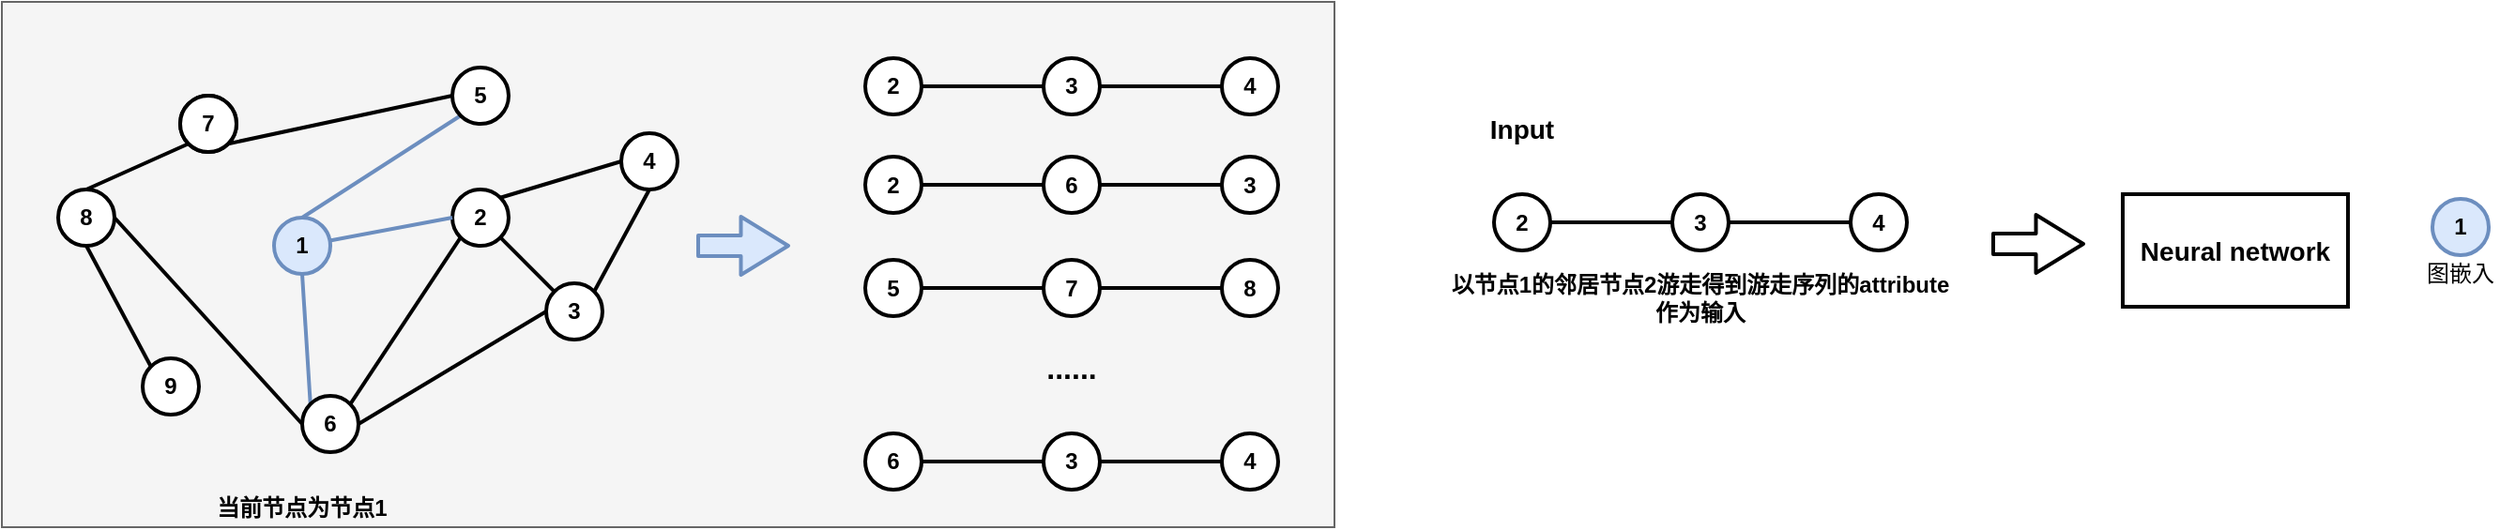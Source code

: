 <mxfile version="13.8.0" type="github" pages="11">
  <diagram id="Xe6SVlZHeBMdEiDTbnsJ" name="第 1 页">
    <mxGraphModel dx="1248" dy="713" grid="1" gridSize="10" guides="1" tooltips="1" connect="1" arrows="1" fold="1" page="1" pageScale="1" pageWidth="827" pageHeight="1169" math="0" shadow="0">
      <root>
        <mxCell id="0" />
        <mxCell id="1" parent="0" />
        <mxCell id="CGzEuQHk_U2VeVbwEmK--3" value="" style="rounded=0;whiteSpace=wrap;html=1;fillColor=#f5f5f5;strokeColor=#666666;fontColor=#333333;" vertex="1" parent="1">
          <mxGeometry width="710" height="280" as="geometry" />
        </mxCell>
        <mxCell id="moRpanTYxAYykleL3nLa-1" value="" style="ellipse;whiteSpace=wrap;html=1;aspect=fixed;fontStyle=1;strokeWidth=2;" parent="1" vertex="1">
          <mxGeometry x="95" y="50" width="30" height="30" as="geometry" />
        </mxCell>
        <mxCell id="moRpanTYxAYykleL3nLa-21" style="edgeStyle=none;rounded=0;orthogonalLoop=1;jettySize=auto;html=1;exitX=0;exitY=1;exitDx=0;exitDy=0;entryX=0.5;entryY=0;entryDx=0;entryDy=0;endArrow=none;endFill=0;fontStyle=1;strokeWidth=2;" parent="1" source="moRpanTYxAYykleL3nLa-2" target="moRpanTYxAYykleL3nLa-3" edge="1">
          <mxGeometry relative="1" as="geometry" />
        </mxCell>
        <mxCell id="moRpanTYxAYykleL3nLa-22" style="edgeStyle=none;rounded=0;orthogonalLoop=1;jettySize=auto;html=1;exitX=1;exitY=1;exitDx=0;exitDy=0;entryX=0;entryY=0.5;entryDx=0;entryDy=0;endArrow=none;endFill=0;fontStyle=1;strokeWidth=2;" parent="1" source="moRpanTYxAYykleL3nLa-2" target="moRpanTYxAYykleL3nLa-7" edge="1">
          <mxGeometry relative="1" as="geometry" />
        </mxCell>
        <mxCell id="moRpanTYxAYykleL3nLa-2" value="7" style="ellipse;whiteSpace=wrap;html=1;aspect=fixed;fontStyle=1;strokeWidth=2;" parent="1" vertex="1">
          <mxGeometry x="95" y="50" width="30" height="30" as="geometry" />
        </mxCell>
        <mxCell id="moRpanTYxAYykleL3nLa-3" value="8" style="ellipse;whiteSpace=wrap;html=1;aspect=fixed;fontStyle=1;strokeWidth=2;" parent="1" vertex="1">
          <mxGeometry x="30" y="100" width="30" height="30" as="geometry" />
        </mxCell>
        <mxCell id="moRpanTYxAYykleL3nLa-13" style="edgeStyle=none;rounded=0;orthogonalLoop=1;jettySize=auto;html=1;exitX=1;exitY=0;exitDx=0;exitDy=0;entryX=0;entryY=0.5;entryDx=0;entryDy=0;endArrow=none;endFill=0;fontStyle=1;strokeWidth=2;" parent="1" source="moRpanTYxAYykleL3nLa-4" target="moRpanTYxAYykleL3nLa-9" edge="1">
          <mxGeometry relative="1" as="geometry" />
        </mxCell>
        <mxCell id="moRpanTYxAYykleL3nLa-15" style="edgeStyle=none;rounded=0;orthogonalLoop=1;jettySize=auto;html=1;exitX=1;exitY=1;exitDx=0;exitDy=0;entryX=0;entryY=0;entryDx=0;entryDy=0;endArrow=none;endFill=0;fontStyle=1;strokeWidth=2;" parent="1" source="moRpanTYxAYykleL3nLa-4" target="moRpanTYxAYykleL3nLa-10" edge="1">
          <mxGeometry relative="1" as="geometry" />
        </mxCell>
        <mxCell id="moRpanTYxAYykleL3nLa-4" value="2" style="ellipse;whiteSpace=wrap;html=1;aspect=fixed;fontStyle=1;strokeWidth=2;" parent="1" vertex="1">
          <mxGeometry x="240" y="100" width="30" height="30" as="geometry" />
        </mxCell>
        <mxCell id="moRpanTYxAYykleL3nLa-19" style="edgeStyle=none;rounded=0;orthogonalLoop=1;jettySize=auto;html=1;exitX=0;exitY=0;exitDx=0;exitDy=0;entryX=0.5;entryY=1;entryDx=0;entryDy=0;endArrow=none;endFill=0;fontStyle=1;strokeWidth=2;" parent="1" source="moRpanTYxAYykleL3nLa-5" target="moRpanTYxAYykleL3nLa-3" edge="1">
          <mxGeometry relative="1" as="geometry" />
        </mxCell>
        <mxCell id="moRpanTYxAYykleL3nLa-5" value="9" style="ellipse;whiteSpace=wrap;html=1;aspect=fixed;fontStyle=1;strokeWidth=2;" parent="1" vertex="1">
          <mxGeometry x="75" y="190" width="30" height="30" as="geometry" />
        </mxCell>
        <mxCell id="moRpanTYxAYykleL3nLa-11" style="rounded=0;orthogonalLoop=1;jettySize=auto;html=1;entryX=0;entryY=0.5;entryDx=0;entryDy=0;endArrow=none;endFill=0;fillColor=#dae8fc;strokeColor=#6c8ebf;fontStyle=1;strokeWidth=2;" parent="1" source="moRpanTYxAYykleL3nLa-6" target="moRpanTYxAYykleL3nLa-4" edge="1">
          <mxGeometry relative="1" as="geometry" />
        </mxCell>
        <mxCell id="moRpanTYxAYykleL3nLa-12" style="edgeStyle=none;rounded=0;orthogonalLoop=1;jettySize=auto;html=1;exitX=0.5;exitY=0;exitDx=0;exitDy=0;entryX=0;entryY=1;entryDx=0;entryDy=0;endArrow=none;endFill=0;fillColor=#dae8fc;strokeColor=#6c8ebf;fontStyle=1;strokeWidth=2;" parent="1" source="moRpanTYxAYykleL3nLa-6" target="moRpanTYxAYykleL3nLa-7" edge="1">
          <mxGeometry relative="1" as="geometry" />
        </mxCell>
        <mxCell id="moRpanTYxAYykleL3nLa-17" style="edgeStyle=none;rounded=0;orthogonalLoop=1;jettySize=auto;html=1;exitX=0.5;exitY=1;exitDx=0;exitDy=0;entryX=0;entryY=0;entryDx=0;entryDy=0;endArrow=none;endFill=0;fillColor=#dae8fc;strokeColor=#6c8ebf;fontStyle=1;strokeWidth=2;" parent="1" source="moRpanTYxAYykleL3nLa-6" target="moRpanTYxAYykleL3nLa-8" edge="1">
          <mxGeometry relative="1" as="geometry" />
        </mxCell>
        <mxCell id="moRpanTYxAYykleL3nLa-6" value="1" style="ellipse;whiteSpace=wrap;html=1;aspect=fixed;fillColor=#dae8fc;strokeColor=#6c8ebf;fontStyle=1;strokeWidth=2;" parent="1" vertex="1">
          <mxGeometry x="145" y="115" width="30" height="30" as="geometry" />
        </mxCell>
        <mxCell id="moRpanTYxAYykleL3nLa-7" value="5" style="ellipse;whiteSpace=wrap;html=1;aspect=fixed;fontStyle=1;strokeWidth=2;" parent="1" vertex="1">
          <mxGeometry x="240" y="35" width="30" height="30" as="geometry" />
        </mxCell>
        <mxCell id="moRpanTYxAYykleL3nLa-16" style="edgeStyle=none;rounded=0;orthogonalLoop=1;jettySize=auto;html=1;exitX=1;exitY=0;exitDx=0;exitDy=0;entryX=0;entryY=1;entryDx=0;entryDy=0;endArrow=none;endFill=0;fontStyle=1;strokeWidth=2;" parent="1" source="moRpanTYxAYykleL3nLa-8" target="moRpanTYxAYykleL3nLa-4" edge="1">
          <mxGeometry relative="1" as="geometry" />
        </mxCell>
        <mxCell id="moRpanTYxAYykleL3nLa-20" style="edgeStyle=none;rounded=0;orthogonalLoop=1;jettySize=auto;html=1;exitX=0;exitY=0.5;exitDx=0;exitDy=0;entryX=1;entryY=0.5;entryDx=0;entryDy=0;endArrow=none;endFill=0;fontStyle=1;strokeWidth=2;" parent="1" source="moRpanTYxAYykleL3nLa-8" target="moRpanTYxAYykleL3nLa-3" edge="1">
          <mxGeometry relative="1" as="geometry" />
        </mxCell>
        <mxCell id="moRpanTYxAYykleL3nLa-8" value="6" style="ellipse;whiteSpace=wrap;html=1;aspect=fixed;fontStyle=1;strokeWidth=2;" parent="1" vertex="1">
          <mxGeometry x="160" y="210" width="30" height="30" as="geometry" />
        </mxCell>
        <mxCell id="moRpanTYxAYykleL3nLa-14" style="edgeStyle=none;rounded=0;orthogonalLoop=1;jettySize=auto;html=1;exitX=0.5;exitY=1;exitDx=0;exitDy=0;entryX=1;entryY=0;entryDx=0;entryDy=0;endArrow=none;endFill=0;fontStyle=1;strokeWidth=2;" parent="1" source="moRpanTYxAYykleL3nLa-9" target="moRpanTYxAYykleL3nLa-10" edge="1">
          <mxGeometry relative="1" as="geometry" />
        </mxCell>
        <mxCell id="moRpanTYxAYykleL3nLa-9" value="4" style="ellipse;whiteSpace=wrap;html=1;aspect=fixed;fontStyle=1;strokeWidth=2;" parent="1" vertex="1">
          <mxGeometry x="330" y="70" width="30" height="30" as="geometry" />
        </mxCell>
        <mxCell id="moRpanTYxAYykleL3nLa-23" style="edgeStyle=none;rounded=0;orthogonalLoop=1;jettySize=auto;html=1;exitX=0;exitY=0.5;exitDx=0;exitDy=0;entryX=1;entryY=0.5;entryDx=0;entryDy=0;endArrow=none;endFill=0;fontStyle=1;strokeWidth=2;" parent="1" source="moRpanTYxAYykleL3nLa-10" target="moRpanTYxAYykleL3nLa-8" edge="1">
          <mxGeometry relative="1" as="geometry" />
        </mxCell>
        <mxCell id="moRpanTYxAYykleL3nLa-10" value="3" style="ellipse;whiteSpace=wrap;html=1;aspect=fixed;fontStyle=1;strokeWidth=2;" parent="1" vertex="1">
          <mxGeometry x="290" y="150" width="30" height="30" as="geometry" />
        </mxCell>
        <mxCell id="f_aJBle8beTOFBzlio4E-4" style="edgeStyle=none;rounded=0;orthogonalLoop=1;jettySize=auto;html=1;exitX=1;exitY=0.5;exitDx=0;exitDy=0;entryX=0;entryY=0.5;entryDx=0;entryDy=0;endArrow=none;endFill=0;fontStyle=1;strokeWidth=2;" parent="1" source="f_aJBle8beTOFBzlio4E-1" target="f_aJBle8beTOFBzlio4E-3" edge="1">
          <mxGeometry relative="1" as="geometry" />
        </mxCell>
        <mxCell id="f_aJBle8beTOFBzlio4E-1" value="2" style="ellipse;whiteSpace=wrap;html=1;aspect=fixed;fontStyle=1;strokeWidth=2;" parent="1" vertex="1">
          <mxGeometry x="795" y="102.5" width="30" height="30" as="geometry" />
        </mxCell>
        <mxCell id="f_aJBle8beTOFBzlio4E-2" value="4" style="ellipse;whiteSpace=wrap;html=1;aspect=fixed;fontStyle=1;strokeWidth=2;" parent="1" vertex="1">
          <mxGeometry x="985" y="102.5" width="30" height="30" as="geometry" />
        </mxCell>
        <mxCell id="f_aJBle8beTOFBzlio4E-5" style="edgeStyle=none;rounded=0;orthogonalLoop=1;jettySize=auto;html=1;exitX=1;exitY=0.5;exitDx=0;exitDy=0;endArrow=none;endFill=0;fontStyle=1;strokeWidth=2;" parent="1" source="f_aJBle8beTOFBzlio4E-3" target="f_aJBle8beTOFBzlio4E-2" edge="1">
          <mxGeometry relative="1" as="geometry" />
        </mxCell>
        <mxCell id="f_aJBle8beTOFBzlio4E-3" value="3" style="ellipse;whiteSpace=wrap;html=1;aspect=fixed;fontStyle=1;strokeWidth=2;" parent="1" vertex="1">
          <mxGeometry x="890" y="102.5" width="30" height="30" as="geometry" />
        </mxCell>
        <mxCell id="f_aJBle8beTOFBzlio4E-6" value="当前节点为节点1" style="text;html=1;strokeColor=none;fillColor=none;align=center;verticalAlign=middle;whiteSpace=wrap;rounded=0;fontStyle=1;strokeWidth=2;" parent="1" vertex="1">
          <mxGeometry x="95" y="260" width="130" height="20" as="geometry" />
        </mxCell>
        <mxCell id="f_aJBle8beTOFBzlio4E-7" value="以节点1的邻居节点2游走得到游走序列的attribute&lt;br&gt;作为输入" style="text;html=1;strokeColor=none;fillColor=none;align=center;verticalAlign=middle;whiteSpace=wrap;rounded=0;fontStyle=1;strokeWidth=2;" parent="1" vertex="1">
          <mxGeometry x="770" y="142.5" width="270" height="30" as="geometry" />
        </mxCell>
        <mxCell id="f_aJBle8beTOFBzlio4E-8" value="Input" style="text;html=1;strokeColor=none;fillColor=none;align=center;verticalAlign=middle;whiteSpace=wrap;rounded=0;strokeWidth=2;fontSize=14;fontStyle=1" parent="1" vertex="1">
          <mxGeometry x="790" y="57.5" width="40" height="20" as="geometry" />
        </mxCell>
        <mxCell id="f_aJBle8beTOFBzlio4E-9" value="Neural network" style="rounded=0;whiteSpace=wrap;html=1;strokeWidth=2;fontSize=14;fontStyle=1" parent="1" vertex="1">
          <mxGeometry x="1130" y="102.5" width="120" height="60" as="geometry" />
        </mxCell>
        <mxCell id="f_aJBle8beTOFBzlio4E-13" value="1" style="ellipse;whiteSpace=wrap;html=1;aspect=fixed;fillColor=#dae8fc;strokeColor=#6c8ebf;fontStyle=1;strokeWidth=2;" parent="1" vertex="1">
          <mxGeometry x="1295" y="105" width="30" height="30" as="geometry" />
        </mxCell>
        <mxCell id="CMku2ylVyWzplMdarEAw-1" value="" style="shape=flexArrow;endArrow=classic;html=1;fontStyle=1;strokeWidth=2;endWidth=18;endSize=7.75;fillColor=#dae8fc;strokeColor=#6c8ebf;" parent="1" edge="1">
          <mxGeometry width="50" height="50" relative="1" as="geometry">
            <mxPoint x="370" y="130" as="sourcePoint" />
            <mxPoint x="420" y="130" as="targetPoint" />
          </mxGeometry>
        </mxCell>
        <mxCell id="CMku2ylVyWzplMdarEAw-2" style="edgeStyle=none;rounded=0;orthogonalLoop=1;jettySize=auto;html=1;exitX=1;exitY=0.5;exitDx=0;exitDy=0;entryX=0;entryY=0.5;entryDx=0;entryDy=0;endArrow=none;endFill=0;fontStyle=1;strokeWidth=2;" parent="1" source="CMku2ylVyWzplMdarEAw-3" target="CMku2ylVyWzplMdarEAw-6" edge="1">
          <mxGeometry relative="1" as="geometry" />
        </mxCell>
        <mxCell id="CMku2ylVyWzplMdarEAw-3" value="2" style="ellipse;whiteSpace=wrap;html=1;aspect=fixed;fontStyle=1;strokeWidth=2;" parent="1" vertex="1">
          <mxGeometry x="460" y="30" width="30" height="30" as="geometry" />
        </mxCell>
        <mxCell id="CMku2ylVyWzplMdarEAw-4" value="4" style="ellipse;whiteSpace=wrap;html=1;aspect=fixed;fontStyle=1;strokeWidth=2;" parent="1" vertex="1">
          <mxGeometry x="650" y="30" width="30" height="30" as="geometry" />
        </mxCell>
        <mxCell id="CMku2ylVyWzplMdarEAw-5" style="edgeStyle=none;rounded=0;orthogonalLoop=1;jettySize=auto;html=1;exitX=1;exitY=0.5;exitDx=0;exitDy=0;endArrow=none;endFill=0;fontStyle=1;strokeWidth=2;" parent="1" source="CMku2ylVyWzplMdarEAw-6" target="CMku2ylVyWzplMdarEAw-4" edge="1">
          <mxGeometry relative="1" as="geometry" />
        </mxCell>
        <mxCell id="CMku2ylVyWzplMdarEAw-6" value="3" style="ellipse;whiteSpace=wrap;html=1;aspect=fixed;fontStyle=1;strokeWidth=2;" parent="1" vertex="1">
          <mxGeometry x="555" y="30" width="30" height="30" as="geometry" />
        </mxCell>
        <mxCell id="CMku2ylVyWzplMdarEAw-7" style="edgeStyle=none;rounded=0;orthogonalLoop=1;jettySize=auto;html=1;exitX=1;exitY=0.5;exitDx=0;exitDy=0;entryX=0;entryY=0.5;entryDx=0;entryDy=0;endArrow=none;endFill=0;fontStyle=1;strokeWidth=2;" parent="1" source="CMku2ylVyWzplMdarEAw-8" target="CMku2ylVyWzplMdarEAw-11" edge="1">
          <mxGeometry relative="1" as="geometry" />
        </mxCell>
        <mxCell id="CMku2ylVyWzplMdarEAw-8" value="2" style="ellipse;whiteSpace=wrap;html=1;aspect=fixed;fontStyle=1;strokeWidth=2;" parent="1" vertex="1">
          <mxGeometry x="460" y="82.5" width="30" height="30" as="geometry" />
        </mxCell>
        <mxCell id="CMku2ylVyWzplMdarEAw-9" value="3" style="ellipse;whiteSpace=wrap;html=1;aspect=fixed;fontStyle=1;strokeWidth=2;" parent="1" vertex="1">
          <mxGeometry x="650" y="82.5" width="30" height="30" as="geometry" />
        </mxCell>
        <mxCell id="CMku2ylVyWzplMdarEAw-10" style="edgeStyle=none;rounded=0;orthogonalLoop=1;jettySize=auto;html=1;exitX=1;exitY=0.5;exitDx=0;exitDy=0;endArrow=none;endFill=0;fontStyle=1;strokeWidth=2;" parent="1" source="CMku2ylVyWzplMdarEAw-11" target="CMku2ylVyWzplMdarEAw-9" edge="1">
          <mxGeometry relative="1" as="geometry" />
        </mxCell>
        <mxCell id="CMku2ylVyWzplMdarEAw-11" value="6" style="ellipse;whiteSpace=wrap;html=1;aspect=fixed;fontStyle=1;strokeWidth=2;" parent="1" vertex="1">
          <mxGeometry x="555" y="82.5" width="30" height="30" as="geometry" />
        </mxCell>
        <mxCell id="CMku2ylVyWzplMdarEAw-12" style="edgeStyle=none;rounded=0;orthogonalLoop=1;jettySize=auto;html=1;exitX=1;exitY=0.5;exitDx=0;exitDy=0;entryX=0;entryY=0.5;entryDx=0;entryDy=0;endArrow=none;endFill=0;fontStyle=1;strokeWidth=2;" parent="1" source="CMku2ylVyWzplMdarEAw-13" target="CMku2ylVyWzplMdarEAw-16" edge="1">
          <mxGeometry relative="1" as="geometry" />
        </mxCell>
        <mxCell id="CMku2ylVyWzplMdarEAw-13" value="5" style="ellipse;whiteSpace=wrap;html=1;aspect=fixed;fontStyle=1;strokeWidth=2;" parent="1" vertex="1">
          <mxGeometry x="460" y="137.5" width="30" height="30" as="geometry" />
        </mxCell>
        <mxCell id="CMku2ylVyWzplMdarEAw-14" value="8" style="ellipse;whiteSpace=wrap;html=1;aspect=fixed;fontStyle=1;strokeWidth=2;" parent="1" vertex="1">
          <mxGeometry x="650" y="137.5" width="30" height="30" as="geometry" />
        </mxCell>
        <mxCell id="CMku2ylVyWzplMdarEAw-15" style="edgeStyle=none;rounded=0;orthogonalLoop=1;jettySize=auto;html=1;exitX=1;exitY=0.5;exitDx=0;exitDy=0;endArrow=none;endFill=0;fontStyle=1;strokeWidth=2;" parent="1" source="CMku2ylVyWzplMdarEAw-16" target="CMku2ylVyWzplMdarEAw-14" edge="1">
          <mxGeometry relative="1" as="geometry" />
        </mxCell>
        <mxCell id="CMku2ylVyWzplMdarEAw-16" value="7" style="ellipse;whiteSpace=wrap;html=1;aspect=fixed;fontStyle=1;strokeWidth=2;" parent="1" vertex="1">
          <mxGeometry x="555" y="137.5" width="30" height="30" as="geometry" />
        </mxCell>
        <mxCell id="CMku2ylVyWzplMdarEAw-17" style="edgeStyle=none;rounded=0;orthogonalLoop=1;jettySize=auto;html=1;exitX=1;exitY=0.5;exitDx=0;exitDy=0;entryX=0;entryY=0.5;entryDx=0;entryDy=0;endArrow=none;endFill=0;fontStyle=1;strokeWidth=2;" parent="1" source="CMku2ylVyWzplMdarEAw-18" target="CMku2ylVyWzplMdarEAw-21" edge="1">
          <mxGeometry relative="1" as="geometry" />
        </mxCell>
        <mxCell id="CMku2ylVyWzplMdarEAw-18" value="6" style="ellipse;whiteSpace=wrap;html=1;aspect=fixed;fontStyle=1;strokeWidth=2;" parent="1" vertex="1">
          <mxGeometry x="460" y="230" width="30" height="30" as="geometry" />
        </mxCell>
        <mxCell id="CMku2ylVyWzplMdarEAw-19" value="4" style="ellipse;whiteSpace=wrap;html=1;aspect=fixed;fontStyle=1;strokeWidth=2;" parent="1" vertex="1">
          <mxGeometry x="650" y="230" width="30" height="30" as="geometry" />
        </mxCell>
        <mxCell id="CMku2ylVyWzplMdarEAw-20" style="edgeStyle=none;rounded=0;orthogonalLoop=1;jettySize=auto;html=1;exitX=1;exitY=0.5;exitDx=0;exitDy=0;endArrow=none;endFill=0;fontStyle=1;strokeWidth=2;" parent="1" source="CMku2ylVyWzplMdarEAw-21" target="CMku2ylVyWzplMdarEAw-19" edge="1">
          <mxGeometry relative="1" as="geometry" />
        </mxCell>
        <mxCell id="CMku2ylVyWzplMdarEAw-21" value="3" style="ellipse;whiteSpace=wrap;html=1;aspect=fixed;fontStyle=1;strokeWidth=2;" parent="1" vertex="1">
          <mxGeometry x="555" y="230" width="30" height="30" as="geometry" />
        </mxCell>
        <mxCell id="CMku2ylVyWzplMdarEAw-22" value="&lt;b&gt;&lt;font style=&quot;font-size: 16px&quot;&gt;......&lt;/font&gt;&lt;/b&gt;" style="text;html=1;strokeColor=none;fillColor=none;align=center;verticalAlign=middle;whiteSpace=wrap;rounded=0;" parent="1" vertex="1">
          <mxGeometry x="550" y="185" width="40" height="20" as="geometry" />
        </mxCell>
        <mxCell id="CGzEuQHk_U2VeVbwEmK--1" value="图嵌入" style="text;html=1;strokeColor=none;fillColor=none;align=center;verticalAlign=middle;whiteSpace=wrap;rounded=0;" vertex="1" parent="1">
          <mxGeometry x="1290" y="135" width="40" height="20" as="geometry" />
        </mxCell>
        <mxCell id="CGzEuQHk_U2VeVbwEmK--2" value="" style="shape=flexArrow;endArrow=classic;html=1;fontStyle=1;strokeWidth=2;endWidth=18;endSize=7.75;" edge="1" parent="1">
          <mxGeometry width="50" height="50" relative="1" as="geometry">
            <mxPoint x="1060" y="129" as="sourcePoint" />
            <mxPoint x="1110" y="129" as="targetPoint" />
          </mxGeometry>
        </mxCell>
      </root>
    </mxGraphModel>
  </diagram>
  <diagram id="upKyAIRAUReAYwCcCnKJ" name="第 2 页">
    <mxGraphModel dx="1248" dy="669" grid="1" gridSize="10" guides="1" tooltips="1" connect="1" arrows="1" fold="1" page="1" pageScale="1" pageWidth="827" pageHeight="1169" math="0" shadow="0">
      <root>
        <mxCell id="wxEZKx46-ez3M-9u-9HB-0" />
        <mxCell id="wxEZKx46-ez3M-9u-9HB-1" parent="wxEZKx46-ez3M-9u-9HB-0" />
        <mxCell id="Qd4Q2_kLt2G5wtyXQNls-0" value="" style="ellipse;whiteSpace=wrap;html=1;aspect=fixed;fontStyle=1;strokeWidth=2;" parent="wxEZKx46-ez3M-9u-9HB-1" vertex="1">
          <mxGeometry x="95" y="50" width="30" height="30" as="geometry" />
        </mxCell>
        <mxCell id="Qd4Q2_kLt2G5wtyXQNls-1" style="edgeStyle=none;rounded=0;orthogonalLoop=1;jettySize=auto;html=1;exitX=0;exitY=1;exitDx=0;exitDy=0;entryX=0.5;entryY=0;entryDx=0;entryDy=0;endArrow=none;endFill=0;fontStyle=1;strokeWidth=2;" parent="wxEZKx46-ez3M-9u-9HB-1" source="Qd4Q2_kLt2G5wtyXQNls-3" target="Qd4Q2_kLt2G5wtyXQNls-4" edge="1">
          <mxGeometry relative="1" as="geometry" />
        </mxCell>
        <mxCell id="Qd4Q2_kLt2G5wtyXQNls-2" style="edgeStyle=none;rounded=0;orthogonalLoop=1;jettySize=auto;html=1;exitX=1;exitY=1;exitDx=0;exitDy=0;entryX=0;entryY=0.5;entryDx=0;entryDy=0;endArrow=none;endFill=0;fontStyle=1;strokeWidth=2;" parent="wxEZKx46-ez3M-9u-9HB-1" source="Qd4Q2_kLt2G5wtyXQNls-3" target="Qd4Q2_kLt2G5wtyXQNls-14" edge="1">
          <mxGeometry relative="1" as="geometry" />
        </mxCell>
        <mxCell id="Qd4Q2_kLt2G5wtyXQNls-3" value="7" style="ellipse;whiteSpace=wrap;html=1;aspect=fixed;fontStyle=1;strokeWidth=2;" parent="wxEZKx46-ez3M-9u-9HB-1" vertex="1">
          <mxGeometry x="95" y="50" width="30" height="30" as="geometry" />
        </mxCell>
        <mxCell id="Qd4Q2_kLt2G5wtyXQNls-4" value="8" style="ellipse;whiteSpace=wrap;html=1;aspect=fixed;fontStyle=1;strokeWidth=2;" parent="wxEZKx46-ez3M-9u-9HB-1" vertex="1">
          <mxGeometry x="30" y="100" width="30" height="30" as="geometry" />
        </mxCell>
        <mxCell id="Qd4Q2_kLt2G5wtyXQNls-5" style="edgeStyle=none;rounded=0;orthogonalLoop=1;jettySize=auto;html=1;exitX=1;exitY=0;exitDx=0;exitDy=0;entryX=0;entryY=0.5;entryDx=0;entryDy=0;endArrow=none;endFill=0;fontStyle=1;strokeWidth=2;" parent="wxEZKx46-ez3M-9u-9HB-1" source="Qd4Q2_kLt2G5wtyXQNls-7" target="Qd4Q2_kLt2G5wtyXQNls-19" edge="1">
          <mxGeometry relative="1" as="geometry" />
        </mxCell>
        <mxCell id="Qd4Q2_kLt2G5wtyXQNls-6" style="edgeStyle=none;rounded=0;orthogonalLoop=1;jettySize=auto;html=1;exitX=1;exitY=1;exitDx=0;exitDy=0;entryX=0;entryY=0;entryDx=0;entryDy=0;endArrow=none;endFill=0;fontStyle=1;strokeWidth=2;" parent="wxEZKx46-ez3M-9u-9HB-1" source="Qd4Q2_kLt2G5wtyXQNls-7" target="Qd4Q2_kLt2G5wtyXQNls-21" edge="1">
          <mxGeometry relative="1" as="geometry" />
        </mxCell>
        <mxCell id="Qd4Q2_kLt2G5wtyXQNls-7" value="2" style="ellipse;whiteSpace=wrap;html=1;aspect=fixed;fontStyle=1;strokeWidth=2;" parent="wxEZKx46-ez3M-9u-9HB-1" vertex="1">
          <mxGeometry x="240" y="100" width="30" height="30" as="geometry" />
        </mxCell>
        <mxCell id="Qd4Q2_kLt2G5wtyXQNls-8" style="edgeStyle=none;rounded=0;orthogonalLoop=1;jettySize=auto;html=1;exitX=0;exitY=0;exitDx=0;exitDy=0;entryX=0.5;entryY=1;entryDx=0;entryDy=0;endArrow=none;endFill=0;fontStyle=1;strokeWidth=2;" parent="wxEZKx46-ez3M-9u-9HB-1" source="Qd4Q2_kLt2G5wtyXQNls-9" target="Qd4Q2_kLt2G5wtyXQNls-4" edge="1">
          <mxGeometry relative="1" as="geometry" />
        </mxCell>
        <mxCell id="Qd4Q2_kLt2G5wtyXQNls-9" value="9" style="ellipse;whiteSpace=wrap;html=1;aspect=fixed;fontStyle=1;strokeWidth=2;" parent="wxEZKx46-ez3M-9u-9HB-1" vertex="1">
          <mxGeometry x="75" y="190" width="30" height="30" as="geometry" />
        </mxCell>
        <mxCell id="Qd4Q2_kLt2G5wtyXQNls-10" style="rounded=0;orthogonalLoop=1;jettySize=auto;html=1;entryX=0;entryY=0.5;entryDx=0;entryDy=0;endArrow=none;endFill=0;fillColor=#dae8fc;strokeColor=#6c8ebf;fontStyle=1;strokeWidth=2;" parent="wxEZKx46-ez3M-9u-9HB-1" source="Qd4Q2_kLt2G5wtyXQNls-13" target="Qd4Q2_kLt2G5wtyXQNls-7" edge="1">
          <mxGeometry relative="1" as="geometry" />
        </mxCell>
        <mxCell id="Qd4Q2_kLt2G5wtyXQNls-11" style="edgeStyle=none;rounded=0;orthogonalLoop=1;jettySize=auto;html=1;exitX=0.5;exitY=0;exitDx=0;exitDy=0;entryX=0;entryY=1;entryDx=0;entryDy=0;endArrow=none;endFill=0;fillColor=#dae8fc;strokeColor=#6c8ebf;fontStyle=1;strokeWidth=2;" parent="wxEZKx46-ez3M-9u-9HB-1" source="Qd4Q2_kLt2G5wtyXQNls-13" target="Qd4Q2_kLt2G5wtyXQNls-14" edge="1">
          <mxGeometry relative="1" as="geometry" />
        </mxCell>
        <mxCell id="Qd4Q2_kLt2G5wtyXQNls-12" style="edgeStyle=none;rounded=0;orthogonalLoop=1;jettySize=auto;html=1;exitX=0.5;exitY=1;exitDx=0;exitDy=0;entryX=0;entryY=0;entryDx=0;entryDy=0;endArrow=none;endFill=0;fillColor=#dae8fc;strokeColor=#6c8ebf;fontStyle=1;strokeWidth=2;" parent="wxEZKx46-ez3M-9u-9HB-1" source="Qd4Q2_kLt2G5wtyXQNls-13" target="Qd4Q2_kLt2G5wtyXQNls-17" edge="1">
          <mxGeometry relative="1" as="geometry" />
        </mxCell>
        <mxCell id="Qd4Q2_kLt2G5wtyXQNls-13" value="1" style="ellipse;whiteSpace=wrap;html=1;aspect=fixed;fillColor=#dae8fc;strokeColor=#6c8ebf;fontStyle=1;strokeWidth=2;" parent="wxEZKx46-ez3M-9u-9HB-1" vertex="1">
          <mxGeometry x="145" y="115" width="30" height="30" as="geometry" />
        </mxCell>
        <mxCell id="Qd4Q2_kLt2G5wtyXQNls-14" value="5" style="ellipse;whiteSpace=wrap;html=1;aspect=fixed;fontStyle=1;strokeWidth=2;" parent="wxEZKx46-ez3M-9u-9HB-1" vertex="1">
          <mxGeometry x="240" y="35" width="30" height="30" as="geometry" />
        </mxCell>
        <mxCell id="Qd4Q2_kLt2G5wtyXQNls-15" style="edgeStyle=none;rounded=0;orthogonalLoop=1;jettySize=auto;html=1;exitX=1;exitY=0;exitDx=0;exitDy=0;entryX=0;entryY=1;entryDx=0;entryDy=0;endArrow=none;endFill=0;fontStyle=1;strokeWidth=2;" parent="wxEZKx46-ez3M-9u-9HB-1" source="Qd4Q2_kLt2G5wtyXQNls-17" target="Qd4Q2_kLt2G5wtyXQNls-7" edge="1">
          <mxGeometry relative="1" as="geometry" />
        </mxCell>
        <mxCell id="Qd4Q2_kLt2G5wtyXQNls-16" style="edgeStyle=none;rounded=0;orthogonalLoop=1;jettySize=auto;html=1;exitX=0;exitY=0.5;exitDx=0;exitDy=0;entryX=1;entryY=0.5;entryDx=0;entryDy=0;endArrow=none;endFill=0;fontStyle=1;strokeWidth=2;" parent="wxEZKx46-ez3M-9u-9HB-1" source="Qd4Q2_kLt2G5wtyXQNls-17" target="Qd4Q2_kLt2G5wtyXQNls-4" edge="1">
          <mxGeometry relative="1" as="geometry" />
        </mxCell>
        <mxCell id="Qd4Q2_kLt2G5wtyXQNls-17" value="6" style="ellipse;whiteSpace=wrap;html=1;aspect=fixed;fontStyle=1;strokeWidth=2;" parent="wxEZKx46-ez3M-9u-9HB-1" vertex="1">
          <mxGeometry x="160" y="210" width="30" height="30" as="geometry" />
        </mxCell>
        <mxCell id="Qd4Q2_kLt2G5wtyXQNls-18" style="edgeStyle=none;rounded=0;orthogonalLoop=1;jettySize=auto;html=1;exitX=0.5;exitY=1;exitDx=0;exitDy=0;entryX=1;entryY=0;entryDx=0;entryDy=0;endArrow=none;endFill=0;fontStyle=1;strokeWidth=2;" parent="wxEZKx46-ez3M-9u-9HB-1" source="Qd4Q2_kLt2G5wtyXQNls-19" target="Qd4Q2_kLt2G5wtyXQNls-21" edge="1">
          <mxGeometry relative="1" as="geometry" />
        </mxCell>
        <mxCell id="Qd4Q2_kLt2G5wtyXQNls-19" value="4" style="ellipse;whiteSpace=wrap;html=1;aspect=fixed;fontStyle=1;strokeWidth=2;" parent="wxEZKx46-ez3M-9u-9HB-1" vertex="1">
          <mxGeometry x="330" y="70" width="30" height="30" as="geometry" />
        </mxCell>
        <mxCell id="Qd4Q2_kLt2G5wtyXQNls-20" style="edgeStyle=none;rounded=0;orthogonalLoop=1;jettySize=auto;html=1;exitX=0;exitY=0.5;exitDx=0;exitDy=0;entryX=1;entryY=0.5;entryDx=0;entryDy=0;endArrow=none;endFill=0;fontStyle=1;strokeWidth=2;" parent="wxEZKx46-ez3M-9u-9HB-1" source="Qd4Q2_kLt2G5wtyXQNls-21" target="Qd4Q2_kLt2G5wtyXQNls-17" edge="1">
          <mxGeometry relative="1" as="geometry" />
        </mxCell>
        <mxCell id="Qd4Q2_kLt2G5wtyXQNls-21" value="3" style="ellipse;whiteSpace=wrap;html=1;aspect=fixed;fontStyle=1;strokeWidth=2;" parent="wxEZKx46-ez3M-9u-9HB-1" vertex="1">
          <mxGeometry x="290" y="150" width="30" height="30" as="geometry" />
        </mxCell>
        <mxCell id="Qd4Q2_kLt2G5wtyXQNls-22" value="" style="curved=1;endArrow=classic;html=1;fontSize=14;entryX=1;entryY=0;entryDx=0;entryDy=0;exitX=0.193;exitY=-0.06;exitDx=0;exitDy=0;exitPerimeter=0;fillColor=#ffe6cc;strokeColor=#d79b00;dashed=1;fontStyle=1;strokeWidth=2;" parent="wxEZKx46-ez3M-9u-9HB-1" source="Qd4Q2_kLt2G5wtyXQNls-7" target="Qd4Q2_kLt2G5wtyXQNls-13" edge="1">
          <mxGeometry width="50" height="50" relative="1" as="geometry">
            <mxPoint x="245" y="90" as="sourcePoint" />
            <mxPoint x="175" y="110" as="targetPoint" />
            <Array as="points">
              <mxPoint x="205" y="90" />
            </Array>
          </mxGeometry>
        </mxCell>
        <mxCell id="Qd4Q2_kLt2G5wtyXQNls-24" value="" style="curved=1;endArrow=classic;html=1;fontSize=14;entryX=1;entryY=1;entryDx=0;entryDy=0;fillColor=#ffe6cc;strokeColor=#d79b00;dashed=1;fontStyle=1;strokeWidth=2;" parent="wxEZKx46-ez3M-9u-9HB-1" target="Qd4Q2_kLt2G5wtyXQNls-13" edge="1">
          <mxGeometry width="50" height="50" relative="1" as="geometry">
            <mxPoint x="285" y="160" as="sourcePoint" />
            <mxPoint x="85" y="260" as="targetPoint" />
            <Array as="points">
              <mxPoint x="235" y="160" />
              <mxPoint x="195" y="150" />
            </Array>
          </mxGeometry>
        </mxCell>
        <mxCell id="Qd4Q2_kLt2G5wtyXQNls-25" value="" style="curved=1;endArrow=classic;html=1;dashed=1;fontSize=14;fillColor=#ffe6cc;strokeColor=#d79b00;fontStyle=1;strokeWidth=2;" parent="wxEZKx46-ez3M-9u-9HB-1" edge="1">
          <mxGeometry width="50" height="50" relative="1" as="geometry">
            <mxPoint x="164" y="214" as="sourcePoint" />
            <mxPoint x="155" y="150" as="targetPoint" />
            <Array as="points">
              <mxPoint x="145" y="170" />
            </Array>
          </mxGeometry>
        </mxCell>
        <mxCell id="Qd4Q2_kLt2G5wtyXQNls-28" value="" style="rounded=0;whiteSpace=wrap;html=1;strokeWidth=2;fontSize=14;fontStyle=1" parent="wxEZKx46-ez3M-9u-9HB-1" vertex="1">
          <mxGeometry x="476" y="53" width="10" height="10" as="geometry" />
        </mxCell>
        <mxCell id="Qd4Q2_kLt2G5wtyXQNls-30" value="" style="rounded=0;whiteSpace=wrap;html=1;strokeWidth=2;fontSize=14;fontStyle=1" parent="wxEZKx46-ez3M-9u-9HB-1" vertex="1">
          <mxGeometry x="486" y="53" width="10" height="10" as="geometry" />
        </mxCell>
        <mxCell id="Qd4Q2_kLt2G5wtyXQNls-31" value="" style="rounded=0;whiteSpace=wrap;html=1;strokeWidth=2;fontSize=14;fontStyle=1" parent="wxEZKx46-ez3M-9u-9HB-1" vertex="1">
          <mxGeometry x="496" y="53" width="10" height="10" as="geometry" />
        </mxCell>
        <mxCell id="Qd4Q2_kLt2G5wtyXQNls-32" value="" style="rounded=0;whiteSpace=wrap;html=1;strokeWidth=2;fontSize=14;fontStyle=1" parent="wxEZKx46-ez3M-9u-9HB-1" vertex="1">
          <mxGeometry x="506" y="53" width="10" height="10" as="geometry" />
        </mxCell>
        <mxCell id="Qd4Q2_kLt2G5wtyXQNls-33" value="" style="rounded=0;whiteSpace=wrap;html=1;strokeWidth=2;fontSize=14;fontStyle=1" parent="wxEZKx46-ez3M-9u-9HB-1" vertex="1">
          <mxGeometry x="516" y="53" width="10" height="10" as="geometry" />
        </mxCell>
        <mxCell id="Qd4Q2_kLt2G5wtyXQNls-34" value="X" style="text;html=1;strokeColor=none;fillColor=none;align=center;verticalAlign=middle;whiteSpace=wrap;rounded=0;fontSize=14;fontStyle=1;strokeWidth=2;" parent="wxEZKx46-ez3M-9u-9HB-1" vertex="1">
          <mxGeometry x="480" y="33" width="40" height="20" as="geometry" />
        </mxCell>
        <mxCell id="Qd4Q2_kLt2G5wtyXQNls-35" value="f" style="rounded=0;whiteSpace=wrap;html=1;strokeWidth=2;fontSize=14;fontStyle=1" parent="wxEZKx46-ez3M-9u-9HB-1" vertex="1">
          <mxGeometry x="466" y="110" width="70" height="55" as="geometry" />
        </mxCell>
        <mxCell id="Qd4Q2_kLt2G5wtyXQNls-37" value="" style="endArrow=classic;html=1;dashed=1;fontSize=14;entryX=0.5;entryY=0;entryDx=0;entryDy=0;fontStyle=1;strokeWidth=2;" parent="wxEZKx46-ez3M-9u-9HB-1" target="Qd4Q2_kLt2G5wtyXQNls-35" edge="1">
          <mxGeometry width="50" height="50" relative="1" as="geometry">
            <mxPoint x="501" y="68" as="sourcePoint" />
            <mxPoint x="501" y="98" as="targetPoint" />
          </mxGeometry>
        </mxCell>
        <mxCell id="Qd4Q2_kLt2G5wtyXQNls-38" value="X" style="text;html=1;strokeColor=none;fillColor=none;align=center;verticalAlign=middle;whiteSpace=wrap;rounded=0;fontSize=14;fontStyle=1;strokeWidth=2;" parent="wxEZKx46-ez3M-9u-9HB-1" vertex="1">
          <mxGeometry x="420" y="130" width="40" height="20" as="geometry" />
        </mxCell>
        <mxCell id="Qd4Q2_kLt2G5wtyXQNls-40" value="" style="endArrow=classic;html=1;fontSize=14;entryX=0.5;entryY=0;entryDx=0;entryDy=0;fillColor=#f5f5f5;strokeColor=#666666;endFill=1;dashed=1;fontStyle=1;strokeWidth=2;" parent="wxEZKx46-ez3M-9u-9HB-1" target="Qd4Q2_kLt2G5wtyXQNls-38" edge="1">
          <mxGeometry width="50" height="50" relative="1" as="geometry">
            <mxPoint x="360" y="20" as="sourcePoint" />
            <mxPoint x="410" y="20" as="targetPoint" />
          </mxGeometry>
        </mxCell>
        <mxCell id="Qd4Q2_kLt2G5wtyXQNls-41" value="" style="endArrow=classic;html=1;fontSize=14;entryX=0.5;entryY=1;entryDx=0;entryDy=0;fillColor=#f5f5f5;strokeColor=#666666;endFill=1;dashed=1;fontStyle=1;strokeWidth=2;" parent="wxEZKx46-ez3M-9u-9HB-1" target="Qd4Q2_kLt2G5wtyXQNls-38" edge="1">
          <mxGeometry width="50" height="50" relative="1" as="geometry">
            <mxPoint x="360" y="260" as="sourcePoint" />
            <mxPoint x="436" y="230" as="targetPoint" />
          </mxGeometry>
        </mxCell>
        <mxCell id="Qd4Q2_kLt2G5wtyXQNls-42" value="" style="endArrow=none;html=1;fontSize=14;fillColor=#f5f5f5;strokeColor=#666666;fontStyle=1;strokeWidth=2;" parent="wxEZKx46-ez3M-9u-9HB-1" edge="1">
          <mxGeometry width="50" height="50" relative="1" as="geometry">
            <mxPoint x="20" y="20" as="sourcePoint" />
            <mxPoint x="360" y="20" as="targetPoint" />
          </mxGeometry>
        </mxCell>
        <mxCell id="Qd4Q2_kLt2G5wtyXQNls-43" value="" style="endArrow=none;html=1;fontSize=14;fillColor=#f5f5f5;strokeColor=#666666;fontStyle=1;strokeWidth=2;" parent="wxEZKx46-ez3M-9u-9HB-1" edge="1">
          <mxGeometry width="50" height="50" relative="1" as="geometry">
            <mxPoint x="20" y="260" as="sourcePoint" />
            <mxPoint x="360" y="260" as="targetPoint" />
          </mxGeometry>
        </mxCell>
        <mxCell id="Qd4Q2_kLt2G5wtyXQNls-44" value="" style="endArrow=none;html=1;fontSize=14;fillColor=#f5f5f5;strokeColor=#666666;fontStyle=1;strokeWidth=2;" parent="wxEZKx46-ez3M-9u-9HB-1" edge="1">
          <mxGeometry width="50" height="50" relative="1" as="geometry">
            <mxPoint x="20" y="260" as="sourcePoint" />
            <mxPoint x="20" y="20" as="targetPoint" />
          </mxGeometry>
        </mxCell>
        <mxCell id="Qd4Q2_kLt2G5wtyXQNls-45" value="" style="endArrow=classic;html=1;dashed=1;fontSize=14;entryX=0.5;entryY=0;entryDx=0;entryDy=0;fontStyle=1;strokeWidth=2;" parent="wxEZKx46-ez3M-9u-9HB-1" edge="1">
          <mxGeometry width="50" height="50" relative="1" as="geometry">
            <mxPoint x="500.5" y="170" as="sourcePoint" />
            <mxPoint x="500.5" y="212" as="targetPoint" />
          </mxGeometry>
        </mxCell>
        <mxCell id="Qd4Q2_kLt2G5wtyXQNls-46" value="h=f(x)" style="text;html=1;strokeColor=none;fillColor=none;align=center;verticalAlign=middle;whiteSpace=wrap;rounded=0;fontSize=14;fontStyle=1;strokeWidth=2;" parent="wxEZKx46-ez3M-9u-9HB-1" vertex="1">
          <mxGeometry x="485" y="218" width="40" height="20" as="geometry" />
        </mxCell>
        <mxCell id="Qd4Q2_kLt2G5wtyXQNls-47" value="" style="rounded=0;whiteSpace=wrap;html=1;strokeWidth=2;fontSize=14;fontStyle=1" parent="wxEZKx46-ez3M-9u-9HB-1" vertex="1">
          <mxGeometry x="488" y="241" width="10" height="10" as="geometry" />
        </mxCell>
        <mxCell id="Qd4Q2_kLt2G5wtyXQNls-48" value="" style="rounded=0;whiteSpace=wrap;html=1;strokeWidth=2;fontSize=14;fontStyle=1" parent="wxEZKx46-ez3M-9u-9HB-1" vertex="1">
          <mxGeometry x="498" y="241" width="10" height="10" as="geometry" />
        </mxCell>
        <mxCell id="Qd4Q2_kLt2G5wtyXQNls-49" value="" style="rounded=0;whiteSpace=wrap;html=1;strokeWidth=2;fontSize=14;fontStyle=1" parent="wxEZKx46-ez3M-9u-9HB-1" vertex="1">
          <mxGeometry x="508" y="241" width="10" height="10" as="geometry" />
        </mxCell>
        <mxCell id="Qd4Q2_kLt2G5wtyXQNls-53" value="" style="ellipse;whiteSpace=wrap;html=1;aspect=fixed;fontStyle=1;strokeWidth=2;" parent="wxEZKx46-ez3M-9u-9HB-1" vertex="1">
          <mxGeometry x="726" y="48" width="30" height="30" as="geometry" />
        </mxCell>
        <mxCell id="Qd4Q2_kLt2G5wtyXQNls-54" style="edgeStyle=none;rounded=0;orthogonalLoop=1;jettySize=auto;html=1;exitX=0;exitY=1;exitDx=0;exitDy=0;entryX=0.5;entryY=0;entryDx=0;entryDy=0;endArrow=none;endFill=0;fontStyle=1;strokeWidth=2;" parent="wxEZKx46-ez3M-9u-9HB-1" source="Qd4Q2_kLt2G5wtyXQNls-56" target="Qd4Q2_kLt2G5wtyXQNls-57" edge="1">
          <mxGeometry relative="1" as="geometry" />
        </mxCell>
        <mxCell id="Qd4Q2_kLt2G5wtyXQNls-55" style="edgeStyle=none;rounded=0;orthogonalLoop=1;jettySize=auto;html=1;exitX=1;exitY=1;exitDx=0;exitDy=0;entryX=0;entryY=0.5;entryDx=0;entryDy=0;endArrow=none;endFill=0;fontStyle=1;strokeWidth=2;" parent="wxEZKx46-ez3M-9u-9HB-1" source="Qd4Q2_kLt2G5wtyXQNls-56" target="Qd4Q2_kLt2G5wtyXQNls-67" edge="1">
          <mxGeometry relative="1" as="geometry" />
        </mxCell>
        <mxCell id="Qd4Q2_kLt2G5wtyXQNls-56" value="7" style="ellipse;whiteSpace=wrap;html=1;aspect=fixed;fontStyle=1;strokeWidth=2;" parent="wxEZKx46-ez3M-9u-9HB-1" vertex="1">
          <mxGeometry x="726" y="48" width="30" height="30" as="geometry" />
        </mxCell>
        <mxCell id="Qd4Q2_kLt2G5wtyXQNls-57" value="8" style="ellipse;whiteSpace=wrap;html=1;aspect=fixed;fontStyle=1;strokeWidth=2;" parent="wxEZKx46-ez3M-9u-9HB-1" vertex="1">
          <mxGeometry x="661" y="98" width="30" height="30" as="geometry" />
        </mxCell>
        <mxCell id="Qd4Q2_kLt2G5wtyXQNls-58" style="edgeStyle=none;rounded=0;orthogonalLoop=1;jettySize=auto;html=1;exitX=1;exitY=0;exitDx=0;exitDy=0;entryX=0;entryY=0.5;entryDx=0;entryDy=0;endArrow=none;endFill=0;fontStyle=1;strokeWidth=2;" parent="wxEZKx46-ez3M-9u-9HB-1" source="Qd4Q2_kLt2G5wtyXQNls-60" target="Qd4Q2_kLt2G5wtyXQNls-72" edge="1">
          <mxGeometry relative="1" as="geometry" />
        </mxCell>
        <mxCell id="Qd4Q2_kLt2G5wtyXQNls-59" style="edgeStyle=none;rounded=0;orthogonalLoop=1;jettySize=auto;html=1;exitX=1;exitY=1;exitDx=0;exitDy=0;entryX=0;entryY=0;entryDx=0;entryDy=0;endArrow=none;endFill=0;fontStyle=1;strokeWidth=2;" parent="wxEZKx46-ez3M-9u-9HB-1" source="Qd4Q2_kLt2G5wtyXQNls-60" target="Qd4Q2_kLt2G5wtyXQNls-74" edge="1">
          <mxGeometry relative="1" as="geometry" />
        </mxCell>
        <mxCell id="Qd4Q2_kLt2G5wtyXQNls-60" value="2" style="ellipse;whiteSpace=wrap;html=1;aspect=fixed;fontStyle=1;strokeWidth=2;" parent="wxEZKx46-ez3M-9u-9HB-1" vertex="1">
          <mxGeometry x="871" y="98" width="30" height="30" as="geometry" />
        </mxCell>
        <mxCell id="Qd4Q2_kLt2G5wtyXQNls-61" style="edgeStyle=none;rounded=0;orthogonalLoop=1;jettySize=auto;html=1;exitX=0;exitY=0;exitDx=0;exitDy=0;entryX=0.5;entryY=1;entryDx=0;entryDy=0;endArrow=none;endFill=0;fontStyle=1;strokeWidth=2;" parent="wxEZKx46-ez3M-9u-9HB-1" source="Qd4Q2_kLt2G5wtyXQNls-62" target="Qd4Q2_kLt2G5wtyXQNls-57" edge="1">
          <mxGeometry relative="1" as="geometry" />
        </mxCell>
        <mxCell id="Qd4Q2_kLt2G5wtyXQNls-62" value="9" style="ellipse;whiteSpace=wrap;html=1;aspect=fixed;fontStyle=1;strokeWidth=2;" parent="wxEZKx46-ez3M-9u-9HB-1" vertex="1">
          <mxGeometry x="706" y="188" width="30" height="30" as="geometry" />
        </mxCell>
        <mxCell id="Qd4Q2_kLt2G5wtyXQNls-63" style="rounded=0;orthogonalLoop=1;jettySize=auto;html=1;entryX=0;entryY=0.5;entryDx=0;entryDy=0;endArrow=none;endFill=0;fillColor=#dae8fc;strokeColor=#6c8ebf;fontStyle=1;strokeWidth=2;" parent="wxEZKx46-ez3M-9u-9HB-1" source="Qd4Q2_kLt2G5wtyXQNls-66" target="Qd4Q2_kLt2G5wtyXQNls-60" edge="1">
          <mxGeometry relative="1" as="geometry" />
        </mxCell>
        <mxCell id="Qd4Q2_kLt2G5wtyXQNls-64" style="edgeStyle=none;rounded=0;orthogonalLoop=1;jettySize=auto;html=1;exitX=0.5;exitY=0;exitDx=0;exitDy=0;entryX=0;entryY=1;entryDx=0;entryDy=0;endArrow=none;endFill=0;fillColor=#dae8fc;strokeColor=#6c8ebf;fontStyle=1;strokeWidth=2;" parent="wxEZKx46-ez3M-9u-9HB-1" source="Qd4Q2_kLt2G5wtyXQNls-66" target="Qd4Q2_kLt2G5wtyXQNls-67" edge="1">
          <mxGeometry relative="1" as="geometry" />
        </mxCell>
        <mxCell id="Qd4Q2_kLt2G5wtyXQNls-65" style="edgeStyle=none;rounded=0;orthogonalLoop=1;jettySize=auto;html=1;exitX=0.5;exitY=1;exitDx=0;exitDy=0;entryX=0;entryY=0;entryDx=0;entryDy=0;endArrow=none;endFill=0;fillColor=#dae8fc;strokeColor=#6c8ebf;fontStyle=1;strokeWidth=2;" parent="wxEZKx46-ez3M-9u-9HB-1" source="Qd4Q2_kLt2G5wtyXQNls-66" target="Qd4Q2_kLt2G5wtyXQNls-70" edge="1">
          <mxGeometry relative="1" as="geometry" />
        </mxCell>
        <mxCell id="Qd4Q2_kLt2G5wtyXQNls-66" value="1" style="ellipse;whiteSpace=wrap;html=1;aspect=fixed;fillColor=#dae8fc;strokeColor=#6c8ebf;fontStyle=1;strokeWidth=2;" parent="wxEZKx46-ez3M-9u-9HB-1" vertex="1">
          <mxGeometry x="776" y="113" width="30" height="30" as="geometry" />
        </mxCell>
        <mxCell id="Qd4Q2_kLt2G5wtyXQNls-67" value="5" style="ellipse;whiteSpace=wrap;html=1;aspect=fixed;fontStyle=1;strokeWidth=2;" parent="wxEZKx46-ez3M-9u-9HB-1" vertex="1">
          <mxGeometry x="871" y="33" width="30" height="30" as="geometry" />
        </mxCell>
        <mxCell id="Qd4Q2_kLt2G5wtyXQNls-68" style="edgeStyle=none;rounded=0;orthogonalLoop=1;jettySize=auto;html=1;exitX=1;exitY=0;exitDx=0;exitDy=0;entryX=0;entryY=1;entryDx=0;entryDy=0;endArrow=none;endFill=0;fontStyle=1;strokeWidth=2;" parent="wxEZKx46-ez3M-9u-9HB-1" source="Qd4Q2_kLt2G5wtyXQNls-70" target="Qd4Q2_kLt2G5wtyXQNls-60" edge="1">
          <mxGeometry relative="1" as="geometry" />
        </mxCell>
        <mxCell id="Qd4Q2_kLt2G5wtyXQNls-69" style="edgeStyle=none;rounded=0;orthogonalLoop=1;jettySize=auto;html=1;exitX=0;exitY=0.5;exitDx=0;exitDy=0;entryX=1;entryY=0.5;entryDx=0;entryDy=0;endArrow=none;endFill=0;fontStyle=1;strokeWidth=2;" parent="wxEZKx46-ez3M-9u-9HB-1" source="Qd4Q2_kLt2G5wtyXQNls-70" target="Qd4Q2_kLt2G5wtyXQNls-57" edge="1">
          <mxGeometry relative="1" as="geometry" />
        </mxCell>
        <mxCell id="Qd4Q2_kLt2G5wtyXQNls-70" value="6" style="ellipse;whiteSpace=wrap;html=1;aspect=fixed;fontStyle=1;strokeWidth=2;" parent="wxEZKx46-ez3M-9u-9HB-1" vertex="1">
          <mxGeometry x="791" y="208" width="30" height="30" as="geometry" />
        </mxCell>
        <mxCell id="Qd4Q2_kLt2G5wtyXQNls-71" style="edgeStyle=none;rounded=0;orthogonalLoop=1;jettySize=auto;html=1;exitX=0.5;exitY=1;exitDx=0;exitDy=0;entryX=1;entryY=0;entryDx=0;entryDy=0;endArrow=none;endFill=0;fontStyle=1;strokeWidth=2;" parent="wxEZKx46-ez3M-9u-9HB-1" source="Qd4Q2_kLt2G5wtyXQNls-72" target="Qd4Q2_kLt2G5wtyXQNls-74" edge="1">
          <mxGeometry relative="1" as="geometry" />
        </mxCell>
        <mxCell id="Qd4Q2_kLt2G5wtyXQNls-72" value="4" style="ellipse;whiteSpace=wrap;html=1;aspect=fixed;fontStyle=1;strokeWidth=2;" parent="wxEZKx46-ez3M-9u-9HB-1" vertex="1">
          <mxGeometry x="961" y="68" width="30" height="30" as="geometry" />
        </mxCell>
        <mxCell id="Qd4Q2_kLt2G5wtyXQNls-73" style="edgeStyle=none;rounded=0;orthogonalLoop=1;jettySize=auto;html=1;exitX=0;exitY=0.5;exitDx=0;exitDy=0;entryX=1;entryY=0.5;entryDx=0;entryDy=0;endArrow=none;endFill=0;fontStyle=1;strokeWidth=2;" parent="wxEZKx46-ez3M-9u-9HB-1" source="Qd4Q2_kLt2G5wtyXQNls-74" target="Qd4Q2_kLt2G5wtyXQNls-70" edge="1">
          <mxGeometry relative="1" as="geometry" />
        </mxCell>
        <mxCell id="Qd4Q2_kLt2G5wtyXQNls-74" value="3" style="ellipse;whiteSpace=wrap;html=1;aspect=fixed;fontStyle=1;strokeWidth=2;" parent="wxEZKx46-ez3M-9u-9HB-1" vertex="1">
          <mxGeometry x="921" y="148" width="30" height="30" as="geometry" />
        </mxCell>
        <mxCell id="Qd4Q2_kLt2G5wtyXQNls-75" value="" style="curved=1;endArrow=classic;html=1;fontSize=14;entryX=1;entryY=0;entryDx=0;entryDy=0;exitX=0.193;exitY=-0.06;exitDx=0;exitDy=0;exitPerimeter=0;fillColor=#ffe6cc;strokeColor=#d79b00;dashed=1;fontStyle=1;strokeWidth=2;" parent="wxEZKx46-ez3M-9u-9HB-1" source="Qd4Q2_kLt2G5wtyXQNls-60" target="Qd4Q2_kLt2G5wtyXQNls-66" edge="1">
          <mxGeometry width="50" height="50" relative="1" as="geometry">
            <mxPoint x="876" y="88" as="sourcePoint" />
            <mxPoint x="806" y="108" as="targetPoint" />
            <Array as="points">
              <mxPoint x="836" y="88" />
            </Array>
          </mxGeometry>
        </mxCell>
        <mxCell id="Qd4Q2_kLt2G5wtyXQNls-76" value="" style="curved=1;endArrow=classic;html=1;fontSize=14;entryX=1;entryY=1;entryDx=0;entryDy=0;fillColor=#ffe6cc;strokeColor=#d79b00;dashed=1;fontStyle=1;strokeWidth=2;" parent="wxEZKx46-ez3M-9u-9HB-1" target="Qd4Q2_kLt2G5wtyXQNls-66" edge="1">
          <mxGeometry width="50" height="50" relative="1" as="geometry">
            <mxPoint x="916" y="158" as="sourcePoint" />
            <mxPoint x="716" y="258" as="targetPoint" />
            <Array as="points">
              <mxPoint x="866" y="158" />
              <mxPoint x="826" y="148" />
            </Array>
          </mxGeometry>
        </mxCell>
        <mxCell id="Qd4Q2_kLt2G5wtyXQNls-77" value="" style="curved=1;endArrow=classic;html=1;dashed=1;fontSize=14;fillColor=#ffe6cc;strokeColor=#d79b00;fontStyle=1;strokeWidth=2;" parent="wxEZKx46-ez3M-9u-9HB-1" edge="1">
          <mxGeometry width="50" height="50" relative="1" as="geometry">
            <mxPoint x="795" y="212" as="sourcePoint" />
            <mxPoint x="786" y="148" as="targetPoint" />
            <Array as="points">
              <mxPoint x="776" y="168" />
            </Array>
          </mxGeometry>
        </mxCell>
        <mxCell id="Qd4Q2_kLt2G5wtyXQNls-78" value="" style="endArrow=none;html=1;fontSize=14;fillColor=#f5f5f5;strokeColor=#666666;fontStyle=1;strokeWidth=2;" parent="wxEZKx46-ez3M-9u-9HB-1" edge="1">
          <mxGeometry width="50" height="50" relative="1" as="geometry">
            <mxPoint x="651" y="18" as="sourcePoint" />
            <mxPoint x="1001" y="18.5" as="targetPoint" />
          </mxGeometry>
        </mxCell>
        <mxCell id="Qd4Q2_kLt2G5wtyXQNls-79" value="" style="endArrow=none;html=1;fontSize=14;fillColor=#f5f5f5;strokeColor=#666666;fontStyle=1;strokeWidth=2;" parent="wxEZKx46-ez3M-9u-9HB-1" edge="1">
          <mxGeometry width="50" height="50" relative="1" as="geometry">
            <mxPoint x="651" y="258" as="sourcePoint" />
            <mxPoint x="1001" y="258.5" as="targetPoint" />
          </mxGeometry>
        </mxCell>
        <mxCell id="Qd4Q2_kLt2G5wtyXQNls-80" value="" style="endArrow=none;html=1;fontSize=14;fillColor=#f5f5f5;strokeColor=#666666;fontStyle=1;strokeWidth=2;" parent="wxEZKx46-ez3M-9u-9HB-1" edge="1">
          <mxGeometry width="50" height="50" relative="1" as="geometry">
            <mxPoint x="1001" y="258" as="sourcePoint" />
            <mxPoint x="1001" y="18" as="targetPoint" />
          </mxGeometry>
        </mxCell>
        <mxCell id="Qd4Q2_kLt2G5wtyXQNls-81" value="" style="endArrow=none;html=1;fontSize=14;fillColor=#f5f5f5;strokeColor=#666666;fontStyle=1;strokeWidth=2;" parent="wxEZKx46-ez3M-9u-9HB-1" edge="1">
          <mxGeometry width="50" height="50" relative="1" as="geometry">
            <mxPoint x="359.5" y="258.5" as="sourcePoint" />
            <mxPoint x="359.5" y="18.5" as="targetPoint" />
          </mxGeometry>
        </mxCell>
        <mxCell id="Qd4Q2_kLt2G5wtyXQNls-83" value="" style="endArrow=none;html=1;fontSize=14;fillColor=#f5f5f5;strokeColor=#666666;fontStyle=1;strokeWidth=2;" parent="wxEZKx46-ez3M-9u-9HB-1" edge="1">
          <mxGeometry width="50" height="50" relative="1" as="geometry">
            <mxPoint x="570" y="258.5" as="sourcePoint" />
            <mxPoint x="570" y="19" as="targetPoint" />
          </mxGeometry>
        </mxCell>
        <mxCell id="Qd4Q2_kLt2G5wtyXQNls-84" value="" style="endArrow=none;html=1;fontSize=14;fillColor=#f5f5f5;strokeColor=#666666;exitX=0.5;exitY=0;exitDx=0;exitDy=0;fontStyle=1;strokeWidth=2;" parent="wxEZKx46-ez3M-9u-9HB-1" source="Qd4Q2_kLt2G5wtyXQNls-38" edge="1">
          <mxGeometry width="50" height="50" relative="1" as="geometry">
            <mxPoint x="440" y="120" as="sourcePoint" />
            <mxPoint x="440" y="18" as="targetPoint" />
          </mxGeometry>
        </mxCell>
        <mxCell id="Qd4Q2_kLt2G5wtyXQNls-85" value="" style="endArrow=none;html=1;fontSize=14;fillColor=#f5f5f5;strokeColor=#666666;fontStyle=1;strokeWidth=2;" parent="wxEZKx46-ez3M-9u-9HB-1" edge="1">
          <mxGeometry width="50" height="50" relative="1" as="geometry">
            <mxPoint x="440" y="259" as="sourcePoint" />
            <mxPoint x="440" y="151" as="targetPoint" />
          </mxGeometry>
        </mxCell>
        <mxCell id="Qd4Q2_kLt2G5wtyXQNls-86" value="" style="endArrow=none;html=1;fontSize=14;fillColor=#f5f5f5;strokeColor=#666666;fontStyle=1;strokeWidth=2;" parent="wxEZKx46-ez3M-9u-9HB-1" edge="1">
          <mxGeometry width="50" height="50" relative="1" as="geometry">
            <mxPoint x="440" y="260.0" as="sourcePoint" />
            <mxPoint x="570" y="260" as="targetPoint" />
          </mxGeometry>
        </mxCell>
        <mxCell id="Qd4Q2_kLt2G5wtyXQNls-89" value="" style="endArrow=none;html=1;fontSize=14;fillColor=#f5f5f5;strokeColor=#666666;fontStyle=1;strokeWidth=2;" parent="wxEZKx46-ez3M-9u-9HB-1" edge="1">
          <mxGeometry width="50" height="50" relative="1" as="geometry">
            <mxPoint x="440" y="19.0" as="sourcePoint" />
            <mxPoint x="570" y="19" as="targetPoint" />
          </mxGeometry>
        </mxCell>
        <mxCell id="Qd4Q2_kLt2G5wtyXQNls-100" value="h" style="text;html=1;strokeColor=none;fillColor=none;align=center;verticalAlign=middle;whiteSpace=wrap;rounded=0;fontSize=14;fontStyle=1;strokeWidth=2;" parent="wxEZKx46-ez3M-9u-9HB-1" vertex="1">
          <mxGeometry x="631" y="130" width="40" height="20" as="geometry" />
        </mxCell>
        <mxCell id="Qd4Q2_kLt2G5wtyXQNls-101" value="" style="endArrow=classic;html=1;fontSize=14;entryX=0.5;entryY=0;entryDx=0;entryDy=0;fillColor=#f5f5f5;strokeColor=#666666;endFill=1;dashed=1;fontStyle=1;strokeWidth=2;" parent="wxEZKx46-ez3M-9u-9HB-1" target="Qd4Q2_kLt2G5wtyXQNls-100" edge="1">
          <mxGeometry width="50" height="50" relative="1" as="geometry">
            <mxPoint x="571" y="20" as="sourcePoint" />
            <mxPoint x="621" y="20" as="targetPoint" />
          </mxGeometry>
        </mxCell>
        <mxCell id="Qd4Q2_kLt2G5wtyXQNls-102" value="" style="endArrow=classic;html=1;fontSize=14;entryX=0.5;entryY=1;entryDx=0;entryDy=0;fillColor=#f5f5f5;strokeColor=#666666;dashed=1;endFill=1;fontStyle=1;strokeWidth=2;" parent="wxEZKx46-ez3M-9u-9HB-1" target="Qd4Q2_kLt2G5wtyXQNls-100" edge="1">
          <mxGeometry width="50" height="50" relative="1" as="geometry">
            <mxPoint x="571" y="260" as="sourcePoint" />
            <mxPoint x="647" y="230" as="targetPoint" />
          </mxGeometry>
        </mxCell>
        <mxCell id="Qd4Q2_kLt2G5wtyXQNls-103" value="" style="endArrow=none;html=1;fontSize=14;fillColor=#f5f5f5;strokeColor=#666666;exitX=0.5;exitY=0;exitDx=0;exitDy=0;fontStyle=1;strokeWidth=2;" parent="wxEZKx46-ez3M-9u-9HB-1" source="Qd4Q2_kLt2G5wtyXQNls-100" edge="1">
          <mxGeometry width="50" height="50" relative="1" as="geometry">
            <mxPoint x="651" y="120" as="sourcePoint" />
            <mxPoint x="651" y="18" as="targetPoint" />
          </mxGeometry>
        </mxCell>
        <mxCell id="Qd4Q2_kLt2G5wtyXQNls-104" value="" style="endArrow=none;html=1;fontSize=14;fillColor=#f5f5f5;strokeColor=#666666;fontStyle=1;strokeWidth=2;" parent="wxEZKx46-ez3M-9u-9HB-1" edge="1">
          <mxGeometry width="50" height="50" relative="1" as="geometry">
            <mxPoint x="651" y="259" as="sourcePoint" />
            <mxPoint x="651" y="151" as="targetPoint" />
          </mxGeometry>
        </mxCell>
      </root>
    </mxGraphModel>
  </diagram>
  <diagram id="WkBIWzei-8XzM_kXLhI6" name="第 3 页">
    <mxGraphModel dx="1248" dy="669" grid="1" gridSize="10" guides="1" tooltips="1" connect="1" arrows="1" fold="1" page="1" pageScale="1" pageWidth="827" pageHeight="1169" math="0" shadow="0">
      <root>
        <mxCell id="vtlgAywxxKTXz_kTH_dY-0" />
        <mxCell id="vtlgAywxxKTXz_kTH_dY-1" parent="vtlgAywxxKTXz_kTH_dY-0" />
        <mxCell id="rlwAqJl2fLDkXMFUihCK-0" value="" style="ellipse;whiteSpace=wrap;html=1;aspect=fixed;fillColor=#dae8fc;strokeColor=#6c8ebf;fontStyle=1" parent="vtlgAywxxKTXz_kTH_dY-1" vertex="1">
          <mxGeometry x="30" y="155" width="30" height="30" as="geometry" />
        </mxCell>
        <mxCell id="rlwAqJl2fLDkXMFUihCK-1" value="" style="ellipse;whiteSpace=wrap;html=1;aspect=fixed;fillColor=#dae8fc;strokeColor=#6c8ebf;fontStyle=1" parent="vtlgAywxxKTXz_kTH_dY-1" vertex="1">
          <mxGeometry x="110" y="70" width="30" height="30" as="geometry" />
        </mxCell>
        <mxCell id="rlwAqJl2fLDkXMFUihCK-2" value="" style="ellipse;whiteSpace=wrap;html=1;aspect=fixed;fillColor=#dae8fc;strokeColor=#6c8ebf;fontStyle=1" parent="vtlgAywxxKTXz_kTH_dY-1" vertex="1">
          <mxGeometry x="260" y="85" width="30" height="30" as="geometry" />
        </mxCell>
        <mxCell id="rlwAqJl2fLDkXMFUihCK-3" value="" style="ellipse;whiteSpace=wrap;html=1;aspect=fixed;fillColor=#dae8fc;strokeColor=#6c8ebf;fontStyle=1" parent="vtlgAywxxKTXz_kTH_dY-1" vertex="1">
          <mxGeometry x="290" y="170" width="30" height="30" as="geometry" />
        </mxCell>
        <mxCell id="rlwAqJl2fLDkXMFUihCK-4" value="" style="ellipse;whiteSpace=wrap;html=1;aspect=fixed;fillColor=#dae8fc;strokeColor=#6c8ebf;fontStyle=1" parent="vtlgAywxxKTXz_kTH_dY-1" vertex="1">
          <mxGeometry x="150" y="235" width="30" height="30" as="geometry" />
        </mxCell>
        <mxCell id="rlwAqJl2fLDkXMFUihCK-7" value="" style="shape=flexArrow;endArrow=classic;html=1;fontStyle=1" parent="vtlgAywxxKTXz_kTH_dY-1" edge="1">
          <mxGeometry width="50" height="50" relative="1" as="geometry">
            <mxPoint x="360" y="170" as="sourcePoint" />
            <mxPoint x="440" y="170" as="targetPoint" />
          </mxGeometry>
        </mxCell>
        <mxCell id="rlwAqJl2fLDkXMFUihCK-21" style="rounded=0;orthogonalLoop=1;jettySize=auto;html=1;entryX=0;entryY=0.5;entryDx=0;entryDy=0;endArrow=none;endFill=0;fillColor=#dae8fc;strokeColor=#6c8ebf;fontStyle=1" parent="vtlgAywxxKTXz_kTH_dY-1" source="rlwAqJl2fLDkXMFUihCK-8" target="rlwAqJl2fLDkXMFUihCK-18" edge="1">
          <mxGeometry relative="1" as="geometry" />
        </mxCell>
        <mxCell id="rlwAqJl2fLDkXMFUihCK-8" value="" style="ellipse;whiteSpace=wrap;html=1;aspect=fixed;fillColor=#dae8fc;strokeColor=#6c8ebf;fontStyle=1" parent="vtlgAywxxKTXz_kTH_dY-1" vertex="1">
          <mxGeometry x="470" y="157.5" width="30" height="30" as="geometry" />
        </mxCell>
        <mxCell id="rlwAqJl2fLDkXMFUihCK-24" style="edgeStyle=none;rounded=0;orthogonalLoop=1;jettySize=auto;html=1;endArrow=none;endFill=0;fillColor=#dae8fc;strokeColor=#6c8ebf;fontStyle=1" parent="vtlgAywxxKTXz_kTH_dY-1" source="rlwAqJl2fLDkXMFUihCK-9" edge="1">
          <mxGeometry relative="1" as="geometry">
            <mxPoint x="620" y="118" as="targetPoint" />
          </mxGeometry>
        </mxCell>
        <mxCell id="rlwAqJl2fLDkXMFUihCK-9" value="" style="ellipse;whiteSpace=wrap;html=1;aspect=fixed;fillColor=#dae8fc;strokeColor=#6c8ebf;fontStyle=1" parent="vtlgAywxxKTXz_kTH_dY-1" vertex="1">
          <mxGeometry x="550" y="72.5" width="30" height="30" as="geometry" />
        </mxCell>
        <mxCell id="rlwAqJl2fLDkXMFUihCK-25" style="edgeStyle=none;rounded=0;orthogonalLoop=1;jettySize=auto;html=1;entryX=1;entryY=0.5;entryDx=0;entryDy=0;endArrow=none;endFill=0;fillColor=#dae8fc;strokeColor=#6c8ebf;fontStyle=1" parent="vtlgAywxxKTXz_kTH_dY-1" source="rlwAqJl2fLDkXMFUihCK-10" target="rlwAqJl2fLDkXMFUihCK-19" edge="1">
          <mxGeometry relative="1" as="geometry" />
        </mxCell>
        <mxCell id="rlwAqJl2fLDkXMFUihCK-10" value="" style="ellipse;whiteSpace=wrap;html=1;aspect=fixed;fillColor=#dae8fc;strokeColor=#6c8ebf;fontStyle=1" parent="vtlgAywxxKTXz_kTH_dY-1" vertex="1">
          <mxGeometry x="700" y="87.5" width="30" height="30" as="geometry" />
        </mxCell>
        <mxCell id="rlwAqJl2fLDkXMFUihCK-27" style="edgeStyle=none;rounded=0;orthogonalLoop=1;jettySize=auto;html=1;entryX=1;entryY=0.5;entryDx=0;entryDy=0;endArrow=none;endFill=0;fillColor=#dae8fc;strokeColor=#6c8ebf;fontStyle=1" parent="vtlgAywxxKTXz_kTH_dY-1" source="rlwAqJl2fLDkXMFUihCK-11" target="rlwAqJl2fLDkXMFUihCK-20" edge="1">
          <mxGeometry relative="1" as="geometry" />
        </mxCell>
        <mxCell id="rlwAqJl2fLDkXMFUihCK-11" value="" style="ellipse;whiteSpace=wrap;html=1;aspect=fixed;fillColor=#dae8fc;strokeColor=#6c8ebf;fontStyle=1" parent="vtlgAywxxKTXz_kTH_dY-1" vertex="1">
          <mxGeometry x="730" y="172.5" width="30" height="30" as="geometry" />
        </mxCell>
        <mxCell id="rlwAqJl2fLDkXMFUihCK-28" style="edgeStyle=none;rounded=0;orthogonalLoop=1;jettySize=auto;html=1;entryX=0;entryY=1;entryDx=0;entryDy=0;endArrow=none;endFill=0;fillColor=#dae8fc;strokeColor=#6c8ebf;fontStyle=1" parent="vtlgAywxxKTXz_kTH_dY-1" source="rlwAqJl2fLDkXMFUihCK-12" target="rlwAqJl2fLDkXMFUihCK-20" edge="1">
          <mxGeometry relative="1" as="geometry" />
        </mxCell>
        <mxCell id="rlwAqJl2fLDkXMFUihCK-12" value="" style="ellipse;whiteSpace=wrap;html=1;aspect=fixed;fillColor=#dae8fc;strokeColor=#6c8ebf;fontStyle=1" parent="vtlgAywxxKTXz_kTH_dY-1" vertex="1">
          <mxGeometry x="590" y="237.5" width="30" height="30" as="geometry" />
        </mxCell>
        <mxCell id="rlwAqJl2fLDkXMFUihCK-18" value="" style="ellipse;whiteSpace=wrap;html=1;aspect=fixed;fillColor=#d5e8d4;strokeColor=#82b366;fontStyle=1" parent="vtlgAywxxKTXz_kTH_dY-1" vertex="1">
          <mxGeometry x="550" y="140" width="30" height="30" as="geometry" />
        </mxCell>
        <mxCell id="rlwAqJl2fLDkXMFUihCK-19" value="" style="ellipse;whiteSpace=wrap;html=1;aspect=fixed;fillColor=#d5e8d4;strokeColor=#82b366;fontStyle=1" parent="vtlgAywxxKTXz_kTH_dY-1" vertex="1">
          <mxGeometry x="620" y="102.5" width="30" height="30" as="geometry" />
        </mxCell>
        <mxCell id="rlwAqJl2fLDkXMFUihCK-20" value="" style="ellipse;whiteSpace=wrap;html=1;aspect=fixed;fillColor=#d5e8d4;strokeColor=#82b366;fontStyle=1" parent="vtlgAywxxKTXz_kTH_dY-1" vertex="1">
          <mxGeometry x="640" y="187.5" width="30" height="30" as="geometry" />
        </mxCell>
        <mxCell id="rlwAqJl2fLDkXMFUihCK-30" value="" style="shape=flexArrow;endArrow=classic;html=1;fontStyle=1" parent="vtlgAywxxKTXz_kTH_dY-1" edge="1">
          <mxGeometry width="50" height="50" relative="1" as="geometry">
            <mxPoint x="790" y="172.5" as="sourcePoint" />
            <mxPoint x="870" y="172.5" as="targetPoint" />
          </mxGeometry>
        </mxCell>
        <mxCell id="rlwAqJl2fLDkXMFUihCK-31" style="rounded=0;orthogonalLoop=1;jettySize=auto;html=1;entryX=0;entryY=0.5;entryDx=0;entryDy=0;endArrow=none;endFill=0;fillColor=#dae8fc;strokeColor=#6c8ebf;fontStyle=1" parent="vtlgAywxxKTXz_kTH_dY-1" source="rlwAqJl2fLDkXMFUihCK-32" target="rlwAqJl2fLDkXMFUihCK-41" edge="1">
          <mxGeometry relative="1" as="geometry" />
        </mxCell>
        <mxCell id="rlwAqJl2fLDkXMFUihCK-32" value="" style="ellipse;whiteSpace=wrap;html=1;aspect=fixed;fillColor=#dae8fc;strokeColor=#6c8ebf;fontStyle=1" parent="vtlgAywxxKTXz_kTH_dY-1" vertex="1">
          <mxGeometry x="900" y="160" width="30" height="30" as="geometry" />
        </mxCell>
        <mxCell id="rlwAqJl2fLDkXMFUihCK-33" style="edgeStyle=none;rounded=0;orthogonalLoop=1;jettySize=auto;html=1;entryX=0;entryY=0.5;entryDx=0;entryDy=0;endArrow=none;endFill=0;fillColor=#dae8fc;strokeColor=#6c8ebf;fontStyle=1" parent="vtlgAywxxKTXz_kTH_dY-1" source="rlwAqJl2fLDkXMFUihCK-34" target="rlwAqJl2fLDkXMFUihCK-42" edge="1">
          <mxGeometry relative="1" as="geometry" />
        </mxCell>
        <mxCell id="rlwAqJl2fLDkXMFUihCK-34" value="" style="ellipse;whiteSpace=wrap;html=1;aspect=fixed;fillColor=#dae8fc;strokeColor=#6c8ebf;fontStyle=1" parent="vtlgAywxxKTXz_kTH_dY-1" vertex="1">
          <mxGeometry x="980" y="75" width="30" height="30" as="geometry" />
        </mxCell>
        <mxCell id="rlwAqJl2fLDkXMFUihCK-35" style="edgeStyle=none;rounded=0;orthogonalLoop=1;jettySize=auto;html=1;entryX=1;entryY=0.5;entryDx=0;entryDy=0;endArrow=none;endFill=0;fillColor=#dae8fc;strokeColor=#6c8ebf;fontStyle=1" parent="vtlgAywxxKTXz_kTH_dY-1" source="rlwAqJl2fLDkXMFUihCK-36" target="rlwAqJl2fLDkXMFUihCK-42" edge="1">
          <mxGeometry relative="1" as="geometry" />
        </mxCell>
        <mxCell id="rlwAqJl2fLDkXMFUihCK-36" value="" style="ellipse;whiteSpace=wrap;html=1;aspect=fixed;fillColor=#dae8fc;strokeColor=#6c8ebf;fontStyle=1" parent="vtlgAywxxKTXz_kTH_dY-1" vertex="1">
          <mxGeometry x="1130" y="90" width="30" height="30" as="geometry" />
        </mxCell>
        <mxCell id="rlwAqJl2fLDkXMFUihCK-37" style="edgeStyle=none;rounded=0;orthogonalLoop=1;jettySize=auto;html=1;entryX=1;entryY=0.5;entryDx=0;entryDy=0;endArrow=none;endFill=0;fillColor=#dae8fc;strokeColor=#6c8ebf;fontStyle=1" parent="vtlgAywxxKTXz_kTH_dY-1" source="rlwAqJl2fLDkXMFUihCK-38" target="rlwAqJl2fLDkXMFUihCK-43" edge="1">
          <mxGeometry relative="1" as="geometry" />
        </mxCell>
        <mxCell id="rlwAqJl2fLDkXMFUihCK-38" value="" style="ellipse;whiteSpace=wrap;html=1;aspect=fixed;fillColor=#dae8fc;strokeColor=#6c8ebf;fontStyle=1" parent="vtlgAywxxKTXz_kTH_dY-1" vertex="1">
          <mxGeometry x="1160" y="175" width="30" height="30" as="geometry" />
        </mxCell>
        <mxCell id="rlwAqJl2fLDkXMFUihCK-39" style="edgeStyle=none;rounded=0;orthogonalLoop=1;jettySize=auto;html=1;entryX=0;entryY=1;entryDx=0;entryDy=0;endArrow=none;endFill=0;fillColor=#dae8fc;strokeColor=#6c8ebf;fontStyle=1" parent="vtlgAywxxKTXz_kTH_dY-1" source="rlwAqJl2fLDkXMFUihCK-40" target="rlwAqJl2fLDkXMFUihCK-43" edge="1">
          <mxGeometry relative="1" as="geometry" />
        </mxCell>
        <mxCell id="rlwAqJl2fLDkXMFUihCK-40" value="" style="ellipse;whiteSpace=wrap;html=1;aspect=fixed;fillColor=#dae8fc;strokeColor=#6c8ebf;fontStyle=1" parent="vtlgAywxxKTXz_kTH_dY-1" vertex="1">
          <mxGeometry x="1020" y="240" width="30" height="30" as="geometry" />
        </mxCell>
        <mxCell id="rlwAqJl2fLDkXMFUihCK-45" style="edgeStyle=none;rounded=0;orthogonalLoop=1;jettySize=auto;html=1;entryX=0;entryY=0.5;entryDx=0;entryDy=0;endArrow=none;endFill=0;fillColor=#d5e8d4;strokeColor=#82b366;fontStyle=1" parent="vtlgAywxxKTXz_kTH_dY-1" source="rlwAqJl2fLDkXMFUihCK-41" target="rlwAqJl2fLDkXMFUihCK-44" edge="1">
          <mxGeometry relative="1" as="geometry" />
        </mxCell>
        <mxCell id="rlwAqJl2fLDkXMFUihCK-41" value="" style="ellipse;whiteSpace=wrap;html=1;aspect=fixed;fillColor=#d5e8d4;strokeColor=#82b366;fontStyle=1" parent="vtlgAywxxKTXz_kTH_dY-1" vertex="1">
          <mxGeometry x="980" y="142.5" width="30" height="30" as="geometry" />
        </mxCell>
        <mxCell id="rlwAqJl2fLDkXMFUihCK-46" style="edgeStyle=none;rounded=0;orthogonalLoop=1;jettySize=auto;html=1;entryX=0.5;entryY=0;entryDx=0;entryDy=0;endArrow=none;endFill=0;fillColor=#d5e8d4;strokeColor=#82b366;fontStyle=1" parent="vtlgAywxxKTXz_kTH_dY-1" source="rlwAqJl2fLDkXMFUihCK-42" target="rlwAqJl2fLDkXMFUihCK-44" edge="1">
          <mxGeometry relative="1" as="geometry" />
        </mxCell>
        <mxCell id="rlwAqJl2fLDkXMFUihCK-42" value="" style="ellipse;whiteSpace=wrap;html=1;aspect=fixed;fillColor=#d5e8d4;strokeColor=#82b366;fontStyle=1" parent="vtlgAywxxKTXz_kTH_dY-1" vertex="1">
          <mxGeometry x="1050" y="105" width="30" height="30" as="geometry" />
        </mxCell>
        <mxCell id="rlwAqJl2fLDkXMFUihCK-47" style="edgeStyle=none;rounded=0;orthogonalLoop=1;jettySize=auto;html=1;exitX=0;exitY=0;exitDx=0;exitDy=0;entryX=1;entryY=1;entryDx=0;entryDy=0;endArrow=none;endFill=0;fillColor=#d5e8d4;strokeColor=#82b366;fontStyle=1" parent="vtlgAywxxKTXz_kTH_dY-1" source="rlwAqJl2fLDkXMFUihCK-43" target="rlwAqJl2fLDkXMFUihCK-44" edge="1">
          <mxGeometry relative="1" as="geometry" />
        </mxCell>
        <mxCell id="rlwAqJl2fLDkXMFUihCK-43" value="" style="ellipse;whiteSpace=wrap;html=1;aspect=fixed;fillColor=#d5e8d4;strokeColor=#82b366;fontStyle=1" parent="vtlgAywxxKTXz_kTH_dY-1" vertex="1">
          <mxGeometry x="1070" y="190" width="30" height="30" as="geometry" />
        </mxCell>
        <mxCell id="rlwAqJl2fLDkXMFUihCK-44" value="" style="ellipse;whiteSpace=wrap;html=1;aspect=fixed;fillColor=#fff2cc;strokeColor=#d6b656;fontStyle=1" parent="vtlgAywxxKTXz_kTH_dY-1" vertex="1">
          <mxGeometry x="1035" y="155" width="30" height="30" as="geometry" />
        </mxCell>
      </root>
    </mxGraphModel>
  </diagram>
  <diagram id="wLOojtnr9P_OHGuDVN0L" name="第 4 页">
    <mxGraphModel dx="1248" dy="669" grid="1" gridSize="10" guides="1" tooltips="1" connect="1" arrows="1" fold="1" page="1" pageScale="1" pageWidth="827" pageHeight="1169" math="0" shadow="0">
      <root>
        <mxCell id="rSJ8esE4FRN6r8KbOJYq-0" />
        <mxCell id="rSJ8esE4FRN6r8KbOJYq-1" parent="rSJ8esE4FRN6r8KbOJYq-0" />
        <mxCell id="rSJ8esE4FRN6r8KbOJYq-30" style="edgeStyle=none;rounded=0;orthogonalLoop=1;jettySize=auto;html=1;exitX=0;exitY=1;exitDx=0;exitDy=0;entryX=1;entryY=0.5;entryDx=0;entryDy=0;endArrow=none;endFill=0;fillColor=#dae8fc;strokeColor=#6c8ebf;" parent="rSJ8esE4FRN6r8KbOJYq-1" source="rSJ8esE4FRN6r8KbOJYq-2" target="rSJ8esE4FRN6r8KbOJYq-27" edge="1">
          <mxGeometry relative="1" as="geometry" />
        </mxCell>
        <mxCell id="rSJ8esE4FRN6r8KbOJYq-31" style="edgeStyle=none;rounded=0;orthogonalLoop=1;jettySize=auto;html=1;exitX=0;exitY=1;exitDx=0;exitDy=0;endArrow=none;endFill=0;entryX=1;entryY=0;entryDx=0;entryDy=0;fillColor=#dae8fc;strokeColor=#6c8ebf;" parent="rSJ8esE4FRN6r8KbOJYq-1" source="rSJ8esE4FRN6r8KbOJYq-2" target="rSJ8esE4FRN6r8KbOJYq-26" edge="1">
          <mxGeometry relative="1" as="geometry">
            <mxPoint x="90" y="190" as="targetPoint" />
          </mxGeometry>
        </mxCell>
        <mxCell id="rSJ8esE4FRN6r8KbOJYq-32" style="edgeStyle=none;rounded=0;orthogonalLoop=1;jettySize=auto;html=1;exitX=0.5;exitY=1;exitDx=0;exitDy=0;entryX=0.5;entryY=0;entryDx=0;entryDy=0;endArrow=none;endFill=0;fillColor=#dae8fc;strokeColor=#6c8ebf;" parent="rSJ8esE4FRN6r8KbOJYq-1" source="rSJ8esE4FRN6r8KbOJYq-2" target="rSJ8esE4FRN6r8KbOJYq-3" edge="1">
          <mxGeometry relative="1" as="geometry" />
        </mxCell>
        <mxCell id="rSJ8esE4FRN6r8KbOJYq-2" value="3" style="ellipse;whiteSpace=wrap;html=1;aspect=fixed;fillColor=#dae8fc;strokeColor=#6c8ebf;" parent="rSJ8esE4FRN6r8KbOJYq-1" vertex="1">
          <mxGeometry x="140" y="80" width="30" height="30" as="geometry" />
        </mxCell>
        <mxCell id="rSJ8esE4FRN6r8KbOJYq-33" style="edgeStyle=none;rounded=0;orthogonalLoop=1;jettySize=auto;html=1;exitX=0;exitY=0;exitDx=0;exitDy=0;entryX=1;entryY=1;entryDx=0;entryDy=0;endArrow=none;endFill=0;fillColor=#dae8fc;strokeColor=#6c8ebf;" parent="rSJ8esE4FRN6r8KbOJYq-1" source="rSJ8esE4FRN6r8KbOJYq-3" target="rSJ8esE4FRN6r8KbOJYq-26" edge="1">
          <mxGeometry relative="1" as="geometry" />
        </mxCell>
        <mxCell id="rSJ8esE4FRN6r8KbOJYq-3" value="4" style="ellipse;whiteSpace=wrap;html=1;aspect=fixed;fillColor=#dae8fc;strokeColor=#6c8ebf;" parent="rSJ8esE4FRN6r8KbOJYq-1" vertex="1">
          <mxGeometry x="140" y="237.5" width="30" height="30" as="geometry" />
        </mxCell>
        <mxCell id="rSJ8esE4FRN6r8KbOJYq-35" style="edgeStyle=none;rounded=0;orthogonalLoop=1;jettySize=auto;html=1;exitX=1;exitY=0;exitDx=0;exitDy=0;endArrow=none;endFill=0;entryX=0;entryY=1;entryDx=0;entryDy=0;fillColor=#dae8fc;strokeColor=#6c8ebf;" parent="rSJ8esE4FRN6r8KbOJYq-1" source="rSJ8esE4FRN6r8KbOJYq-7" target="rSJ8esE4FRN6r8KbOJYq-25" edge="1">
          <mxGeometry relative="1" as="geometry">
            <mxPoint x="418" y="193" as="targetPoint" />
          </mxGeometry>
        </mxCell>
        <mxCell id="rSJ8esE4FRN6r8KbOJYq-7" value="6" style="ellipse;whiteSpace=wrap;html=1;aspect=fixed;fillColor=#dae8fc;strokeColor=#6c8ebf;" parent="rSJ8esE4FRN6r8KbOJYq-1" vertex="1">
          <mxGeometry x="370" y="132.5" width="30" height="30" as="geometry" />
        </mxCell>
        <mxCell id="rSJ8esE4FRN6r8KbOJYq-8" value="7" style="ellipse;whiteSpace=wrap;html=1;aspect=fixed;fillColor=#dae8fc;strokeColor=#6c8ebf;" parent="rSJ8esE4FRN6r8KbOJYq-1" vertex="1">
          <mxGeometry x="540" y="117.5" width="30" height="30" as="geometry" />
        </mxCell>
        <mxCell id="rSJ8esE4FRN6r8KbOJYq-9" value="5" style="ellipse;whiteSpace=wrap;html=1;aspect=fixed;fillColor=#dae8fc;strokeColor=#6c8ebf;" parent="rSJ8esE4FRN6r8KbOJYq-1" vertex="1">
          <mxGeometry x="240" y="162.5" width="30" height="30" as="geometry" />
        </mxCell>
        <mxCell id="rSJ8esE4FRN6r8KbOJYq-18" style="edgeStyle=none;rounded=0;orthogonalLoop=1;jettySize=auto;html=1;exitX=0;exitY=0;exitDx=0;exitDy=0;entryX=1;entryY=1;entryDx=0;entryDy=0;endArrow=none;endFill=0;fillColor=#ffe6cc;strokeColor=#d79b00;" parent="rSJ8esE4FRN6r8KbOJYq-1" source="rSJ8esE4FRN6r8KbOJYq-11" target="rSJ8esE4FRN6r8KbOJYq-9" edge="1">
          <mxGeometry relative="1" as="geometry" />
        </mxCell>
        <mxCell id="rSJ8esE4FRN6r8KbOJYq-20" style="edgeStyle=none;rounded=0;orthogonalLoop=1;jettySize=auto;html=1;exitX=0;exitY=0;exitDx=0;exitDy=0;entryX=1;entryY=0.5;entryDx=0;entryDy=0;endArrow=none;endFill=0;fillColor=#ffe6cc;strokeColor=#d79b00;" parent="rSJ8esE4FRN6r8KbOJYq-1" source="rSJ8esE4FRN6r8KbOJYq-11" target="rSJ8esE4FRN6r8KbOJYq-3" edge="1">
          <mxGeometry relative="1" as="geometry" />
        </mxCell>
        <mxCell id="rSJ8esE4FRN6r8KbOJYq-21" style="edgeStyle=none;rounded=0;orthogonalLoop=1;jettySize=auto;html=1;exitX=1;exitY=0;exitDx=0;exitDy=0;entryX=0;entryY=1;entryDx=0;entryDy=0;endArrow=none;endFill=0;fillColor=#ffe6cc;strokeColor=#d79b00;" parent="rSJ8esE4FRN6r8KbOJYq-1" source="rSJ8esE4FRN6r8KbOJYq-11" target="rSJ8esE4FRN6r8KbOJYq-7" edge="1">
          <mxGeometry relative="1" as="geometry" />
        </mxCell>
        <mxCell id="rSJ8esE4FRN6r8KbOJYq-24" style="edgeStyle=none;rounded=0;orthogonalLoop=1;jettySize=auto;html=1;exitX=1;exitY=0.5;exitDx=0;exitDy=0;entryX=0;entryY=1;entryDx=0;entryDy=0;endArrow=none;endFill=0;fillColor=#ffe6cc;strokeColor=#d79b00;" parent="rSJ8esE4FRN6r8KbOJYq-1" source="rSJ8esE4FRN6r8KbOJYq-11" target="rSJ8esE4FRN6r8KbOJYq-8" edge="1">
          <mxGeometry relative="1" as="geometry" />
        </mxCell>
        <mxCell id="rSJ8esE4FRN6r8KbOJYq-11" value="2" style="ellipse;whiteSpace=wrap;html=1;aspect=fixed;fillColor=#fff2cc;strokeColor=#d6b656;" parent="rSJ8esE4FRN6r8KbOJYq-1" vertex="1">
          <mxGeometry x="310" y="267.5" width="30" height="30" as="geometry" />
        </mxCell>
        <mxCell id="rSJ8esE4FRN6r8KbOJYq-13" style="edgeStyle=none;rounded=0;orthogonalLoop=1;jettySize=auto;html=1;exitX=0;exitY=1;exitDx=0;exitDy=0;entryX=1;entryY=0;entryDx=0;entryDy=0;endArrow=none;endFill=0;fillColor=#d5e8d4;strokeColor=#82b366;" parent="rSJ8esE4FRN6r8KbOJYq-1" source="rSJ8esE4FRN6r8KbOJYq-12" target="rSJ8esE4FRN6r8KbOJYq-2" edge="1">
          <mxGeometry relative="1" as="geometry" />
        </mxCell>
        <mxCell id="rSJ8esE4FRN6r8KbOJYq-14" style="edgeStyle=none;rounded=0;orthogonalLoop=1;jettySize=auto;html=1;exitX=1;exitY=0.5;exitDx=0;exitDy=0;entryX=0;entryY=0.5;entryDx=0;entryDy=0;endArrow=none;endFill=0;fillColor=#d5e8d4;strokeColor=#82b366;" parent="rSJ8esE4FRN6r8KbOJYq-1" source="rSJ8esE4FRN6r8KbOJYq-12" target="rSJ8esE4FRN6r8KbOJYq-7" edge="1">
          <mxGeometry relative="1" as="geometry" />
        </mxCell>
        <mxCell id="rSJ8esE4FRN6r8KbOJYq-16" style="edgeStyle=none;rounded=0;orthogonalLoop=1;jettySize=auto;html=1;exitX=1;exitY=0.5;exitDx=0;exitDy=0;entryX=0;entryY=0;entryDx=0;entryDy=0;endArrow=none;endFill=0;fillColor=#d5e8d4;strokeColor=#82b366;" parent="rSJ8esE4FRN6r8KbOJYq-1" source="rSJ8esE4FRN6r8KbOJYq-12" target="rSJ8esE4FRN6r8KbOJYq-8" edge="1">
          <mxGeometry relative="1" as="geometry" />
        </mxCell>
        <mxCell id="rSJ8esE4FRN6r8KbOJYq-17" style="edgeStyle=none;rounded=0;orthogonalLoop=1;jettySize=auto;html=1;exitX=0;exitY=1;exitDx=0;exitDy=0;entryX=0.5;entryY=0;entryDx=0;entryDy=0;endArrow=none;endFill=0;fillColor=#d5e8d4;strokeColor=#82b366;" parent="rSJ8esE4FRN6r8KbOJYq-1" source="rSJ8esE4FRN6r8KbOJYq-12" target="rSJ8esE4FRN6r8KbOJYq-9" edge="1">
          <mxGeometry relative="1" as="geometry" />
        </mxCell>
        <mxCell id="rSJ8esE4FRN6r8KbOJYq-12" value="1" style="ellipse;whiteSpace=wrap;html=1;aspect=fixed;fillColor=#fff2cc;strokeColor=#d6b656;" parent="rSJ8esE4FRN6r8KbOJYq-1" vertex="1">
          <mxGeometry x="295" y="10" width="30" height="30" as="geometry" />
        </mxCell>
        <mxCell id="rSJ8esE4FRN6r8KbOJYq-36" style="edgeStyle=none;rounded=0;orthogonalLoop=1;jettySize=auto;html=1;exitX=1;exitY=0.5;exitDx=0;exitDy=0;entryX=0;entryY=0.5;entryDx=0;entryDy=0;endArrow=none;endFill=0;fillColor=#dae8fc;strokeColor=#6c8ebf;" parent="rSJ8esE4FRN6r8KbOJYq-1" source="rSJ8esE4FRN6r8KbOJYq-25" target="rSJ8esE4FRN6r8KbOJYq-8" edge="1">
          <mxGeometry relative="1" as="geometry" />
        </mxCell>
        <mxCell id="rSJ8esE4FRN6r8KbOJYq-25" value="10" style="ellipse;whiteSpace=wrap;html=1;aspect=fixed;fillColor=#dae8fc;strokeColor=#6c8ebf;" parent="rSJ8esE4FRN6r8KbOJYq-1" vertex="1">
          <mxGeometry x="420" y="95" width="30" height="30" as="geometry" />
        </mxCell>
        <mxCell id="rSJ8esE4FRN6r8KbOJYq-34" style="edgeStyle=none;rounded=0;orthogonalLoop=1;jettySize=auto;html=1;exitX=0.5;exitY=0;exitDx=0;exitDy=0;entryX=0.5;entryY=1;entryDx=0;entryDy=0;endArrow=none;endFill=0;fillColor=#dae8fc;strokeColor=#6c8ebf;" parent="rSJ8esE4FRN6r8KbOJYq-1" source="rSJ8esE4FRN6r8KbOJYq-26" target="rSJ8esE4FRN6r8KbOJYq-27" edge="1">
          <mxGeometry relative="1" as="geometry" />
        </mxCell>
        <mxCell id="rSJ8esE4FRN6r8KbOJYq-26" value="9" style="ellipse;whiteSpace=wrap;html=1;aspect=fixed;fillColor=#dae8fc;strokeColor=#6c8ebf;" parent="rSJ8esE4FRN6r8KbOJYq-1" vertex="1">
          <mxGeometry x="70" y="192.5" width="30" height="30" as="geometry" />
        </mxCell>
        <mxCell id="rSJ8esE4FRN6r8KbOJYq-27" value="8" style="ellipse;whiteSpace=wrap;html=1;aspect=fixed;fillColor=#dae8fc;strokeColor=#6c8ebf;" parent="rSJ8esE4FRN6r8KbOJYq-1" vertex="1">
          <mxGeometry x="60" y="110" width="30" height="30" as="geometry" />
        </mxCell>
      </root>
    </mxGraphModel>
  </diagram>
  <diagram id="vAF1z0gRdcOwQXQvI2KE" name="第 5 页">
    <mxGraphModel dx="1248" dy="669" grid="1" gridSize="10" guides="1" tooltips="1" connect="1" arrows="1" fold="1" page="1" pageScale="1" pageWidth="827" pageHeight="1169" math="0" shadow="0">
      <root>
        <mxCell id="VB8O0rTSNbjL9o64ZpbS-0" />
        <mxCell id="VB8O0rTSNbjL9o64ZpbS-1" parent="VB8O0rTSNbjL9o64ZpbS-0" />
        <mxCell id="rTTGoPvOkrMOkLXUN-Hd-13" value="k" style="rounded=0;whiteSpace=wrap;html=1;dashed=1;strokeWidth=2;fillColor=none;strokeColor=#666666;fontColor=#333333;" parent="VB8O0rTSNbjL9o64ZpbS-1" vertex="1">
          <mxGeometry x="1350" y="40" width="60" height="50" as="geometry" />
        </mxCell>
        <mxCell id="rTTGoPvOkrMOkLXUN-Hd-10" value="y" style="rounded=0;whiteSpace=wrap;html=1;dashed=1;strokeWidth=2;fillColor=none;strokeColor=#666666;fontColor=#333333;" parent="VB8O0rTSNbjL9o64ZpbS-1" vertex="1">
          <mxGeometry x="1110" y="400" width="80" height="70" as="geometry" />
        </mxCell>
        <mxCell id="VB8O0rTSNbjL9o64ZpbS-186" value="x" style="rounded=0;whiteSpace=wrap;html=1;dashed=1;strokeWidth=2;fillColor=none;strokeColor=#666666;fontColor=#333333;" parent="VB8O0rTSNbjL9o64ZpbS-1" vertex="1">
          <mxGeometry x="850" y="240" width="80" height="70" as="geometry" />
        </mxCell>
        <mxCell id="VB8O0rTSNbjL9o64ZpbS-187" value="y" style="rounded=0;whiteSpace=wrap;html=1;dashed=1;strokeWidth=2;fillColor=none;strokeColor=#666666;fontColor=#333333;" parent="VB8O0rTSNbjL9o64ZpbS-1" vertex="1">
          <mxGeometry x="1055" y="310" width="80" height="70" as="geometry" />
        </mxCell>
        <mxCell id="VB8O0rTSNbjL9o64ZpbS-189" value="k" style="rounded=0;whiteSpace=wrap;html=1;dashed=1;strokeWidth=2;fillColor=none;strokeColor=#666666;fontColor=#333333;" parent="VB8O0rTSNbjL9o64ZpbS-1" vertex="1">
          <mxGeometry x="1235" y="300" width="80" height="70" as="geometry" />
        </mxCell>
        <mxCell id="VB8O0rTSNbjL9o64ZpbS-114" value="" style="ellipse;whiteSpace=wrap;html=1;fillColor=none;strokeColor=#82b366;dashed=1;strokeWidth=2;rotation=-15;" parent="VB8O0rTSNbjL9o64ZpbS-1" vertex="1">
          <mxGeometry x="165" y="860" width="210" height="75" as="geometry" />
        </mxCell>
        <mxCell id="VB8O0rTSNbjL9o64ZpbS-117" value="" style="ellipse;whiteSpace=wrap;html=1;fillColor=none;strokeColor=#b85450;dashed=1;strokeWidth=2;" parent="VB8O0rTSNbjL9o64ZpbS-1" vertex="1">
          <mxGeometry x="100" y="775" width="60" height="75" as="geometry" />
        </mxCell>
        <mxCell id="VB8O0rTSNbjL9o64ZpbS-110" value="" style="ellipse;whiteSpace=wrap;html=1;fillColor=none;strokeColor=#d79b00;dashed=1;strokeWidth=2;" parent="VB8O0rTSNbjL9o64ZpbS-1" vertex="1">
          <mxGeometry x="470" y="925" width="60" height="65" as="geometry" />
        </mxCell>
        <mxCell id="VB8O0rTSNbjL9o64ZpbS-111" value="" style="ellipse;whiteSpace=wrap;html=1;fillColor=none;strokeColor=#d79b00;dashed=1;strokeWidth=2;rotation=30;" parent="VB8O0rTSNbjL9o64ZpbS-1" vertex="1">
          <mxGeometry x="472.33" y="572.01" width="237" height="160" as="geometry" />
        </mxCell>
        <mxCell id="VB8O0rTSNbjL9o64ZpbS-112" value="" style="ellipse;whiteSpace=wrap;html=1;fillColor=none;strokeColor=#6c8ebf;dashed=1;strokeWidth=2;" parent="VB8O0rTSNbjL9o64ZpbS-1" vertex="1">
          <mxGeometry x="155" y="670" width="180" height="150" as="geometry" />
        </mxCell>
        <mxCell id="VB8O0rTSNbjL9o64ZpbS-113" value="" style="ellipse;whiteSpace=wrap;html=1;fillColor=none;strokeColor=#b85450;dashed=1;strokeWidth=2;rotation=120;" parent="VB8O0rTSNbjL9o64ZpbS-1" vertex="1">
          <mxGeometry x="383" y="590" width="80" height="230" as="geometry" />
        </mxCell>
        <mxCell id="VB8O0rTSNbjL9o64ZpbS-115" value="" style="ellipse;whiteSpace=wrap;html=1;fillColor=none;strokeColor=#82b366;dashed=1;strokeWidth=2;rotation=-45;" parent="VB8O0rTSNbjL9o64ZpbS-1" vertex="1">
          <mxGeometry x="35" y="615" width="210" height="75" as="geometry" />
        </mxCell>
        <mxCell id="VB8O0rTSNbjL9o64ZpbS-116" value="" style="ellipse;whiteSpace=wrap;html=1;fillColor=none;strokeColor=#6c8ebf;dashed=1;strokeWidth=2;" parent="VB8O0rTSNbjL9o64ZpbS-1" vertex="1">
          <mxGeometry x="475" y="825" width="70" height="75" as="geometry" />
        </mxCell>
        <mxCell id="VB8O0rTSNbjL9o64ZpbS-25" style="rounded=0;orthogonalLoop=1;jettySize=auto;html=1;entryX=0;entryY=0;entryDx=0;entryDy=0;endArrow=none;endFill=0;strokeWidth=2;" parent="VB8O0rTSNbjL9o64ZpbS-1" source="VB8O0rTSNbjL9o64ZpbS-2" target="VB8O0rTSNbjL9o64ZpbS-15" edge="1">
          <mxGeometry relative="1" as="geometry" />
        </mxCell>
        <mxCell id="VB8O0rTSNbjL9o64ZpbS-2" value="3" style="ellipse;whiteSpace=wrap;html=1;aspect=fixed;fillColor=#dae8fc;strokeColor=#6c8ebf;strokeWidth=2;" parent="VB8O0rTSNbjL9o64ZpbS-1" vertex="1">
          <mxGeometry x="210" y="260" width="30" height="30" as="geometry" />
        </mxCell>
        <mxCell id="VB8O0rTSNbjL9o64ZpbS-37" style="rounded=0;orthogonalLoop=1;jettySize=auto;html=1;entryX=0.5;entryY=0;entryDx=0;entryDy=0;endArrow=none;endFill=0;strokeWidth=2;" parent="VB8O0rTSNbjL9o64ZpbS-1" source="VB8O0rTSNbjL9o64ZpbS-4" target="VB8O0rTSNbjL9o64ZpbS-7" edge="1">
          <mxGeometry relative="1" as="geometry" />
        </mxCell>
        <mxCell id="VB8O0rTSNbjL9o64ZpbS-4" value="k" style="ellipse;whiteSpace=wrap;html=1;aspect=fixed;fillColor=#dae8fc;strokeColor=#6c8ebf;strokeWidth=2;" parent="VB8O0rTSNbjL9o64ZpbS-1" vertex="1">
          <mxGeometry x="490" y="330" width="30" height="30" as="geometry" />
        </mxCell>
        <mxCell id="VB8O0rTSNbjL9o64ZpbS-21" style="rounded=0;orthogonalLoop=1;jettySize=auto;html=1;endArrow=none;endFill=0;strokeWidth=2;" parent="VB8O0rTSNbjL9o64ZpbS-1" source="VB8O0rTSNbjL9o64ZpbS-5" target="VB8O0rTSNbjL9o64ZpbS-2" edge="1">
          <mxGeometry relative="1" as="geometry" />
        </mxCell>
        <mxCell id="VB8O0rTSNbjL9o64ZpbS-22" style="rounded=0;orthogonalLoop=1;jettySize=auto;html=1;exitX=0;exitY=0.5;exitDx=0;exitDy=0;entryX=1;entryY=0.5;entryDx=0;entryDy=0;endArrow=none;endFill=0;strokeWidth=2;" parent="VB8O0rTSNbjL9o64ZpbS-1" source="VB8O0rTSNbjL9o64ZpbS-5" target="VB8O0rTSNbjL9o64ZpbS-14" edge="1">
          <mxGeometry relative="1" as="geometry" />
        </mxCell>
        <mxCell id="VB8O0rTSNbjL9o64ZpbS-44" style="edgeStyle=none;rounded=0;orthogonalLoop=1;jettySize=auto;html=1;entryX=0;entryY=0.5;entryDx=0;entryDy=0;endArrow=none;endFill=0;strokeWidth=2;" parent="VB8O0rTSNbjL9o64ZpbS-1" source="VB8O0rTSNbjL9o64ZpbS-5" target="VB8O0rTSNbjL9o64ZpbS-17" edge="1">
          <mxGeometry relative="1" as="geometry" />
        </mxCell>
        <mxCell id="VB8O0rTSNbjL9o64ZpbS-46" style="edgeStyle=none;rounded=0;orthogonalLoop=1;jettySize=auto;html=1;entryX=0;entryY=0.5;entryDx=0;entryDy=0;endArrow=none;endFill=0;strokeWidth=2;exitX=1;exitY=0.5;exitDx=0;exitDy=0;" parent="VB8O0rTSNbjL9o64ZpbS-1" source="VB8O0rTSNbjL9o64ZpbS-5" target="VB8O0rTSNbjL9o64ZpbS-6" edge="1">
          <mxGeometry relative="1" as="geometry" />
        </mxCell>
        <mxCell id="VB8O0rTSNbjL9o64ZpbS-5" value="8" style="ellipse;whiteSpace=wrap;html=1;aspect=fixed;fillColor=#dae8fc;strokeColor=#6c8ebf;strokeWidth=2;" parent="VB8O0rTSNbjL9o64ZpbS-1" vertex="1">
          <mxGeometry x="180" y="170" width="30" height="30" as="geometry" />
        </mxCell>
        <mxCell id="VB8O0rTSNbjL9o64ZpbS-26" style="rounded=0;orthogonalLoop=1;jettySize=auto;html=1;entryX=1;entryY=0;entryDx=0;entryDy=0;endArrow=none;endFill=0;strokeWidth=2;" parent="VB8O0rTSNbjL9o64ZpbS-1" source="VB8O0rTSNbjL9o64ZpbS-6" target="VB8O0rTSNbjL9o64ZpbS-2" edge="1">
          <mxGeometry relative="1" as="geometry" />
        </mxCell>
        <mxCell id="VB8O0rTSNbjL9o64ZpbS-31" style="rounded=0;orthogonalLoop=1;jettySize=auto;html=1;entryX=1;entryY=0;entryDx=0;entryDy=0;endArrow=none;endFill=0;strokeWidth=2;" parent="VB8O0rTSNbjL9o64ZpbS-1" source="VB8O0rTSNbjL9o64ZpbS-6" target="VB8O0rTSNbjL9o64ZpbS-15" edge="1">
          <mxGeometry relative="1" as="geometry" />
        </mxCell>
        <mxCell id="VB8O0rTSNbjL9o64ZpbS-6" value="" style="ellipse;whiteSpace=wrap;html=1;aspect=fixed;fillColor=#dae8fc;strokeColor=#6c8ebf;strokeWidth=2;" parent="VB8O0rTSNbjL9o64ZpbS-1" vertex="1">
          <mxGeometry x="353" y="230" width="30" height="30" as="geometry" />
        </mxCell>
        <mxCell id="VB8O0rTSNbjL9o64ZpbS-7" value="9" style="rhombus;whiteSpace=wrap;html=1;fillColor=#ffe6cc;strokeColor=#d79b00;strokeWidth=2;" parent="VB8O0rTSNbjL9o64ZpbS-1" vertex="1">
          <mxGeometry x="480" y="420" width="30" height="30" as="geometry" />
        </mxCell>
        <mxCell id="VB8O0rTSNbjL9o64ZpbS-39" style="rounded=0;orthogonalLoop=1;jettySize=auto;html=1;entryX=1;entryY=1;entryDx=0;entryDy=0;endArrow=none;endFill=0;strokeWidth=2;exitX=0;exitY=0.5;exitDx=0;exitDy=0;" parent="VB8O0rTSNbjL9o64ZpbS-1" source="VB8O0rTSNbjL9o64ZpbS-8" target="VB8O0rTSNbjL9o64ZpbS-10" edge="1">
          <mxGeometry relative="1" as="geometry" />
        </mxCell>
        <mxCell id="VB8O0rTSNbjL9o64ZpbS-40" style="rounded=0;orthogonalLoop=1;jettySize=auto;html=1;entryX=1;entryY=0;entryDx=0;entryDy=0;endArrow=none;endFill=0;strokeWidth=2;exitX=0;exitY=0.5;exitDx=0;exitDy=0;" parent="VB8O0rTSNbjL9o64ZpbS-1" source="VB8O0rTSNbjL9o64ZpbS-8" target="VB8O0rTSNbjL9o64ZpbS-4" edge="1">
          <mxGeometry relative="1" as="geometry" />
        </mxCell>
        <mxCell id="VB8O0rTSNbjL9o64ZpbS-8" value="" style="rhombus;whiteSpace=wrap;html=1;fillColor=#ffe6cc;strokeColor=#d79b00;strokeWidth=2;" parent="VB8O0rTSNbjL9o64ZpbS-1" vertex="1">
          <mxGeometry x="650" y="150" width="30" height="30" as="geometry" />
        </mxCell>
        <mxCell id="VB8O0rTSNbjL9o64ZpbS-36" style="rounded=0;orthogonalLoop=1;jettySize=auto;html=1;entryX=0;entryY=1;entryDx=0;entryDy=0;endArrow=none;endFill=0;strokeWidth=2;" parent="VB8O0rTSNbjL9o64ZpbS-1" target="VB8O0rTSNbjL9o64ZpbS-7" edge="1">
          <mxGeometry relative="1" as="geometry">
            <mxPoint x="389.674" y="444.674" as="sourcePoint" />
          </mxGeometry>
        </mxCell>
        <mxCell id="VB8O0rTSNbjL9o64ZpbS-10" value="7" style="rhombus;whiteSpace=wrap;html=1;fillColor=#ffe6cc;strokeColor=#d79b00;strokeWidth=2;" parent="VB8O0rTSNbjL9o64ZpbS-1" vertex="1">
          <mxGeometry x="500" y="70" width="30" height="30" as="geometry" />
        </mxCell>
        <mxCell id="VB8O0rTSNbjL9o64ZpbS-41" style="rounded=0;orthogonalLoop=1;jettySize=auto;html=1;entryX=0.5;entryY=0;entryDx=0;entryDy=0;endArrow=none;endFill=0;strokeWidth=2;" parent="VB8O0rTSNbjL9o64ZpbS-1" source="VB8O0rTSNbjL9o64ZpbS-11" target="VB8O0rTSNbjL9o64ZpbS-18" edge="1">
          <mxGeometry relative="1" as="geometry" />
        </mxCell>
        <mxCell id="VB8O0rTSNbjL9o64ZpbS-50" style="edgeStyle=none;rounded=0;orthogonalLoop=1;jettySize=auto;html=1;entryX=0;entryY=0.5;entryDx=0;entryDy=0;endArrow=none;endFill=0;strokeWidth=2;" parent="VB8O0rTSNbjL9o64ZpbS-1" source="VB8O0rTSNbjL9o64ZpbS-11" target="VB8O0rTSNbjL9o64ZpbS-8" edge="1">
          <mxGeometry relative="1" as="geometry" />
        </mxCell>
        <mxCell id="VB8O0rTSNbjL9o64ZpbS-11" value="6" style="rhombus;whiteSpace=wrap;html=1;fillColor=#ffe6cc;strokeColor=#d79b00;strokeWidth=2;" parent="VB8O0rTSNbjL9o64ZpbS-1" vertex="1">
          <mxGeometry x="500" y="140" width="30" height="30" as="geometry" />
        </mxCell>
        <mxCell id="VB8O0rTSNbjL9o64ZpbS-23" style="rounded=0;orthogonalLoop=1;jettySize=auto;html=1;entryX=0.5;entryY=0;entryDx=0;entryDy=0;endArrow=none;endFill=0;strokeWidth=2;exitX=0;exitY=1;exitDx=0;exitDy=0;" parent="VB8O0rTSNbjL9o64ZpbS-1" source="VB8O0rTSNbjL9o64ZpbS-12" target="VB8O0rTSNbjL9o64ZpbS-14" edge="1">
          <mxGeometry relative="1" as="geometry" />
        </mxCell>
        <mxCell id="VB8O0rTSNbjL9o64ZpbS-43" style="edgeStyle=none;rounded=0;orthogonalLoop=1;jettySize=auto;html=1;entryX=1;entryY=0;entryDx=0;entryDy=0;endArrow=none;endFill=0;strokeWidth=2;exitX=0;exitY=1;exitDx=0;exitDy=0;" parent="VB8O0rTSNbjL9o64ZpbS-1" source="VB8O0rTSNbjL9o64ZpbS-12" target="VB8O0rTSNbjL9o64ZpbS-5" edge="1">
          <mxGeometry relative="1" as="geometry" />
        </mxCell>
        <mxCell id="VB8O0rTSNbjL9o64ZpbS-49" style="edgeStyle=none;rounded=0;orthogonalLoop=1;jettySize=auto;html=1;endArrow=none;endFill=0;strokeWidth=2;" parent="VB8O0rTSNbjL9o64ZpbS-1" source="VB8O0rTSNbjL9o64ZpbS-12" edge="1">
          <mxGeometry relative="1" as="geometry">
            <mxPoint x="500" y="85" as="targetPoint" />
          </mxGeometry>
        </mxCell>
        <mxCell id="VB8O0rTSNbjL9o64ZpbS-12" value="" style="rounded=0;whiteSpace=wrap;html=1;fillColor=#d5e8d4;strokeColor=#82b366;strokeWidth=2;" parent="VB8O0rTSNbjL9o64ZpbS-1" vertex="1">
          <mxGeometry x="290" y="70" width="30" height="30" as="geometry" />
        </mxCell>
        <mxCell id="VB8O0rTSNbjL9o64ZpbS-33" style="rounded=0;orthogonalLoop=1;jettySize=auto;html=1;entryX=0;entryY=1;entryDx=0;entryDy=0;endArrow=none;endFill=0;strokeWidth=2;exitX=1;exitY=0.5;exitDx=0;exitDy=0;" parent="VB8O0rTSNbjL9o64ZpbS-1" source="VB8O0rTSNbjL9o64ZpbS-13" target="VB8O0rTSNbjL9o64ZpbS-15" edge="1">
          <mxGeometry relative="1" as="geometry" />
        </mxCell>
        <mxCell id="VB8O0rTSNbjL9o64ZpbS-34" style="rounded=0;orthogonalLoop=1;jettySize=auto;html=1;entryX=0;entryY=0.5;entryDx=0;entryDy=0;endArrow=none;endFill=0;strokeWidth=2;exitX=1;exitY=0.5;exitDx=0;exitDy=0;" parent="VB8O0rTSNbjL9o64ZpbS-1" source="VB8O0rTSNbjL9o64ZpbS-13" target="VB8O0rTSNbjL9o64ZpbS-193" edge="1">
          <mxGeometry relative="1" as="geometry">
            <mxPoint x="367.5" y="437.5" as="targetPoint" />
          </mxGeometry>
        </mxCell>
        <mxCell id="VB8O0rTSNbjL9o64ZpbS-35" style="rounded=0;orthogonalLoop=1;jettySize=auto;html=1;entryX=0.5;entryY=1;entryDx=0;entryDy=0;endArrow=none;endFill=0;strokeWidth=2;" parent="VB8O0rTSNbjL9o64ZpbS-1" target="VB8O0rTSNbjL9o64ZpbS-16" edge="1">
          <mxGeometry relative="1" as="geometry">
            <mxPoint x="125" y="292.5" as="sourcePoint" />
          </mxGeometry>
        </mxCell>
        <mxCell id="VB8O0rTSNbjL9o64ZpbS-13" value="2" style="rounded=0;whiteSpace=wrap;html=1;fillColor=#d5e8d4;strokeColor=#82b366;strokeWidth=2;" parent="VB8O0rTSNbjL9o64ZpbS-1" vertex="1">
          <mxGeometry x="180" y="380" width="30" height="30" as="geometry" />
        </mxCell>
        <mxCell id="VB8O0rTSNbjL9o64ZpbS-42" style="edgeStyle=none;rounded=0;orthogonalLoop=1;jettySize=auto;html=1;entryX=0.5;entryY=0;entryDx=0;entryDy=0;endArrow=none;endFill=0;strokeWidth=2;" parent="VB8O0rTSNbjL9o64ZpbS-1" source="VB8O0rTSNbjL9o64ZpbS-14" target="VB8O0rTSNbjL9o64ZpbS-16" edge="1">
          <mxGeometry relative="1" as="geometry" />
        </mxCell>
        <mxCell id="VB8O0rTSNbjL9o64ZpbS-14" value="1" style="rounded=0;whiteSpace=wrap;html=1;fillColor=#d5e8d4;strokeColor=#82b366;strokeWidth=2;" parent="VB8O0rTSNbjL9o64ZpbS-1" vertex="1">
          <mxGeometry x="70" y="170" width="30" height="30" as="geometry" />
        </mxCell>
        <mxCell id="VB8O0rTSNbjL9o64ZpbS-15" value="y" style="rounded=0;whiteSpace=wrap;html=1;fillColor=#d5e8d4;strokeColor=#82b366;strokeWidth=2;" parent="VB8O0rTSNbjL9o64ZpbS-1" vertex="1">
          <mxGeometry x="340" y="340" width="30" height="30" as="geometry" />
        </mxCell>
        <mxCell id="VB8O0rTSNbjL9o64ZpbS-24" style="rounded=0;orthogonalLoop=1;jettySize=auto;html=1;endArrow=none;endFill=0;strokeWidth=2;" parent="VB8O0rTSNbjL9o64ZpbS-1" source="VB8O0rTSNbjL9o64ZpbS-16" target="VB8O0rTSNbjL9o64ZpbS-2" edge="1">
          <mxGeometry relative="1" as="geometry" />
        </mxCell>
        <mxCell id="VB8O0rTSNbjL9o64ZpbS-120" style="edgeStyle=none;rounded=0;orthogonalLoop=1;jettySize=auto;html=1;exitX=0.5;exitY=1;exitDx=0;exitDy=0;entryX=0;entryY=0;entryDx=0;entryDy=0;endArrow=none;endFill=0;strokeWidth=2;" parent="VB8O0rTSNbjL9o64ZpbS-1" source="VB8O0rTSNbjL9o64ZpbS-16" target="VB8O0rTSNbjL9o64ZpbS-13" edge="1">
          <mxGeometry relative="1" as="geometry" />
        </mxCell>
        <mxCell id="VB8O0rTSNbjL9o64ZpbS-16" value="x" style="triangle;whiteSpace=wrap;html=1;fillColor=#f8cecc;strokeColor=#b85450;strokeWidth=2;" parent="VB8O0rTSNbjL9o64ZpbS-1" vertex="1">
          <mxGeometry x="110" y="270" width="30" height="30" as="geometry" />
        </mxCell>
        <mxCell id="VB8O0rTSNbjL9o64ZpbS-27" style="rounded=0;orthogonalLoop=1;jettySize=auto;html=1;entryX=0;entryY=0.5;entryDx=0;entryDy=0;endArrow=none;endFill=0;strokeWidth=2;" parent="VB8O0rTSNbjL9o64ZpbS-1" source="VB8O0rTSNbjL9o64ZpbS-17" target="VB8O0rTSNbjL9o64ZpbS-11" edge="1">
          <mxGeometry relative="1" as="geometry" />
        </mxCell>
        <mxCell id="VB8O0rTSNbjL9o64ZpbS-28" style="rounded=0;orthogonalLoop=1;jettySize=auto;html=1;endArrow=none;endFill=0;strokeWidth=2;exitX=1;exitY=0.5;exitDx=0;exitDy=0;" parent="VB8O0rTSNbjL9o64ZpbS-1" source="VB8O0rTSNbjL9o64ZpbS-17" edge="1">
          <mxGeometry relative="1" as="geometry">
            <mxPoint x="500" y="85" as="targetPoint" />
          </mxGeometry>
        </mxCell>
        <mxCell id="VB8O0rTSNbjL9o64ZpbS-29" style="rounded=0;orthogonalLoop=1;jettySize=auto;html=1;endArrow=none;endFill=0;strokeWidth=2;exitX=0.5;exitY=1;exitDx=0;exitDy=0;entryX=-0.036;entryY=0.012;entryDx=0;entryDy=0;entryPerimeter=0;" parent="VB8O0rTSNbjL9o64ZpbS-1" source="VB8O0rTSNbjL9o64ZpbS-17" target="VB8O0rTSNbjL9o64ZpbS-18" edge="1">
          <mxGeometry relative="1" as="geometry">
            <mxPoint x="455" y="199" as="targetPoint" />
          </mxGeometry>
        </mxCell>
        <mxCell id="VB8O0rTSNbjL9o64ZpbS-30" style="rounded=0;orthogonalLoop=1;jettySize=auto;html=1;entryX=0.5;entryY=0;entryDx=0;entryDy=0;endArrow=none;endFill=0;strokeWidth=2;exitX=0.5;exitY=1;exitDx=0;exitDy=0;" parent="VB8O0rTSNbjL9o64ZpbS-1" source="VB8O0rTSNbjL9o64ZpbS-17" target="VB8O0rTSNbjL9o64ZpbS-6" edge="1">
          <mxGeometry relative="1" as="geometry">
            <mxPoint x="350" y="143" as="sourcePoint" />
          </mxGeometry>
        </mxCell>
        <mxCell id="VB8O0rTSNbjL9o64ZpbS-17" value="4" style="triangle;whiteSpace=wrap;html=1;fillColor=#f8cecc;strokeColor=#b85450;strokeWidth=2;" parent="VB8O0rTSNbjL9o64ZpbS-1" vertex="1">
          <mxGeometry x="390" y="140" width="30" height="30" as="geometry" />
        </mxCell>
        <mxCell id="VB8O0rTSNbjL9o64ZpbS-32" style="rounded=0;orthogonalLoop=1;jettySize=auto;html=1;entryX=1;entryY=0;entryDx=0;entryDy=0;endArrow=none;endFill=0;strokeWidth=2;exitX=0.015;exitY=1.043;exitDx=0;exitDy=0;exitPerimeter=0;" parent="VB8O0rTSNbjL9o64ZpbS-1" source="VB8O0rTSNbjL9o64ZpbS-18" target="VB8O0rTSNbjL9o64ZpbS-15" edge="1">
          <mxGeometry relative="1" as="geometry" />
        </mxCell>
        <mxCell id="VB8O0rTSNbjL9o64ZpbS-38" style="rounded=0;orthogonalLoop=1;jettySize=auto;html=1;endArrow=none;endFill=0;strokeWidth=2;exitX=0.5;exitY=1;exitDx=0;exitDy=0;" parent="VB8O0rTSNbjL9o64ZpbS-1" source="VB8O0rTSNbjL9o64ZpbS-18" edge="1">
          <mxGeometry relative="1" as="geometry">
            <mxPoint x="500" y="330" as="targetPoint" />
          </mxGeometry>
        </mxCell>
        <mxCell id="VB8O0rTSNbjL9o64ZpbS-18" value="5" style="triangle;whiteSpace=wrap;html=1;fillColor=#f8cecc;strokeColor=#b85450;strokeWidth=2;" parent="VB8O0rTSNbjL9o64ZpbS-1" vertex="1">
          <mxGeometry x="434.83" y="260" width="30" height="30" as="geometry" />
        </mxCell>
        <mxCell id="VB8O0rTSNbjL9o64ZpbS-67" style="rounded=0;orthogonalLoop=1;jettySize=auto;html=1;entryX=0;entryY=0.5;entryDx=0;entryDy=0;endArrow=none;endFill=0;strokeWidth=2;" parent="VB8O0rTSNbjL9o64ZpbS-1" source="VB8O0rTSNbjL9o64ZpbS-68" target="VB8O0rTSNbjL9o64ZpbS-99" edge="1">
          <mxGeometry relative="1" as="geometry" />
        </mxCell>
        <mxCell id="VB8O0rTSNbjL9o64ZpbS-68" value="3" style="ellipse;whiteSpace=wrap;html=1;aspect=fixed;fillColor=#dae8fc;strokeColor=#6c8ebf;strokeWidth=2;" parent="VB8O0rTSNbjL9o64ZpbS-1" vertex="1">
          <mxGeometry x="215" y="780" width="30" height="30" as="geometry" />
        </mxCell>
        <mxCell id="VB8O0rTSNbjL9o64ZpbS-69" style="rounded=0;orthogonalLoop=1;jettySize=auto;html=1;entryX=1;entryY=0;entryDx=0;entryDy=0;endArrow=none;endFill=0;strokeWidth=2;" parent="VB8O0rTSNbjL9o64ZpbS-1" source="VB8O0rTSNbjL9o64ZpbS-70" target="VB8O0rTSNbjL9o64ZpbS-79" edge="1">
          <mxGeometry relative="1" as="geometry" />
        </mxCell>
        <mxCell id="VB8O0rTSNbjL9o64ZpbS-70" value="" style="ellipse;whiteSpace=wrap;html=1;aspect=fixed;fillColor=#dae8fc;strokeColor=#6c8ebf;strokeWidth=2;" parent="VB8O0rTSNbjL9o64ZpbS-1" vertex="1">
          <mxGeometry x="495" y="850" width="30" height="30" as="geometry" />
        </mxCell>
        <mxCell id="VB8O0rTSNbjL9o64ZpbS-71" style="rounded=0;orthogonalLoop=1;jettySize=auto;html=1;endArrow=none;endFill=0;strokeWidth=2;" parent="VB8O0rTSNbjL9o64ZpbS-1" source="VB8O0rTSNbjL9o64ZpbS-75" target="VB8O0rTSNbjL9o64ZpbS-68" edge="1">
          <mxGeometry relative="1" as="geometry" />
        </mxCell>
        <mxCell id="VB8O0rTSNbjL9o64ZpbS-72" style="rounded=0;orthogonalLoop=1;jettySize=auto;html=1;exitX=0;exitY=1;exitDx=0;exitDy=0;entryX=0.5;entryY=0;entryDx=0;entryDy=0;endArrow=none;endFill=0;strokeWidth=2;" parent="VB8O0rTSNbjL9o64ZpbS-1" source="VB8O0rTSNbjL9o64ZpbS-75" target="VB8O0rTSNbjL9o64ZpbS-98" edge="1">
          <mxGeometry relative="1" as="geometry" />
        </mxCell>
        <mxCell id="VB8O0rTSNbjL9o64ZpbS-73" style="edgeStyle=none;rounded=0;orthogonalLoop=1;jettySize=auto;html=1;entryX=0;entryY=0.5;entryDx=0;entryDy=0;endArrow=none;endFill=0;strokeWidth=2;" parent="VB8O0rTSNbjL9o64ZpbS-1" source="VB8O0rTSNbjL9o64ZpbS-75" target="VB8O0rTSNbjL9o64ZpbS-106" edge="1">
          <mxGeometry relative="1" as="geometry" />
        </mxCell>
        <mxCell id="VB8O0rTSNbjL9o64ZpbS-74" style="edgeStyle=none;rounded=0;orthogonalLoop=1;jettySize=auto;html=1;entryX=0;entryY=0.5;entryDx=0;entryDy=0;endArrow=none;endFill=0;strokeWidth=2;" parent="VB8O0rTSNbjL9o64ZpbS-1" source="VB8O0rTSNbjL9o64ZpbS-75" target="VB8O0rTSNbjL9o64ZpbS-78" edge="1">
          <mxGeometry relative="1" as="geometry" />
        </mxCell>
        <mxCell id="VB8O0rTSNbjL9o64ZpbS-75" value="8" style="ellipse;whiteSpace=wrap;html=1;aspect=fixed;fillColor=#dae8fc;strokeColor=#6c8ebf;strokeWidth=2;" parent="VB8O0rTSNbjL9o64ZpbS-1" vertex="1">
          <mxGeometry x="185" y="690" width="30" height="30" as="geometry" />
        </mxCell>
        <mxCell id="VB8O0rTSNbjL9o64ZpbS-76" style="rounded=0;orthogonalLoop=1;jettySize=auto;html=1;entryX=1;entryY=0;entryDx=0;entryDy=0;endArrow=none;endFill=0;strokeWidth=2;" parent="VB8O0rTSNbjL9o64ZpbS-1" source="VB8O0rTSNbjL9o64ZpbS-78" target="VB8O0rTSNbjL9o64ZpbS-68" edge="1">
          <mxGeometry relative="1" as="geometry" />
        </mxCell>
        <mxCell id="VB8O0rTSNbjL9o64ZpbS-77" style="rounded=0;orthogonalLoop=1;jettySize=auto;html=1;entryX=0.5;entryY=0;entryDx=0;entryDy=0;endArrow=none;endFill=0;strokeWidth=2;" parent="VB8O0rTSNbjL9o64ZpbS-1" source="VB8O0rTSNbjL9o64ZpbS-78" target="VB8O0rTSNbjL9o64ZpbS-99" edge="1">
          <mxGeometry relative="1" as="geometry" />
        </mxCell>
        <mxCell id="VB8O0rTSNbjL9o64ZpbS-78" value="" style="ellipse;whiteSpace=wrap;html=1;aspect=fixed;fillColor=#dae8fc;strokeColor=#6c8ebf;strokeWidth=2;" parent="VB8O0rTSNbjL9o64ZpbS-1" vertex="1">
          <mxGeometry x="285" y="720" width="30" height="30" as="geometry" />
        </mxCell>
        <mxCell id="VB8O0rTSNbjL9o64ZpbS-79" value="9" style="rhombus;whiteSpace=wrap;html=1;fillColor=#ffe6cc;strokeColor=#d79b00;strokeWidth=2;" parent="VB8O0rTSNbjL9o64ZpbS-1" vertex="1">
          <mxGeometry x="485" y="940" width="30" height="30" as="geometry" />
        </mxCell>
        <mxCell id="VB8O0rTSNbjL9o64ZpbS-80" style="rounded=0;orthogonalLoop=1;jettySize=auto;html=1;entryX=1;entryY=1;entryDx=0;entryDy=0;endArrow=none;endFill=0;strokeWidth=2;" parent="VB8O0rTSNbjL9o64ZpbS-1" source="VB8O0rTSNbjL9o64ZpbS-82" target="VB8O0rTSNbjL9o64ZpbS-85" edge="1">
          <mxGeometry relative="1" as="geometry" />
        </mxCell>
        <mxCell id="VB8O0rTSNbjL9o64ZpbS-81" style="rounded=0;orthogonalLoop=1;jettySize=auto;html=1;entryX=1;entryY=0.5;entryDx=0;entryDy=0;endArrow=none;endFill=0;strokeWidth=2;" parent="VB8O0rTSNbjL9o64ZpbS-1" source="VB8O0rTSNbjL9o64ZpbS-82" target="VB8O0rTSNbjL9o64ZpbS-70" edge="1">
          <mxGeometry relative="1" as="geometry" />
        </mxCell>
        <mxCell id="VB8O0rTSNbjL9o64ZpbS-82" value="" style="rhombus;whiteSpace=wrap;html=1;fillColor=#ffe6cc;strokeColor=#d79b00;strokeWidth=2;" parent="VB8O0rTSNbjL9o64ZpbS-1" vertex="1">
          <mxGeometry x="655" y="670" width="30" height="30" as="geometry" />
        </mxCell>
        <mxCell id="VB8O0rTSNbjL9o64ZpbS-83" style="rounded=0;orthogonalLoop=1;jettySize=auto;html=1;entryX=0;entryY=1;entryDx=0;entryDy=0;endArrow=none;endFill=0;strokeWidth=2;" parent="VB8O0rTSNbjL9o64ZpbS-1" target="VB8O0rTSNbjL9o64ZpbS-79" edge="1">
          <mxGeometry relative="1" as="geometry">
            <mxPoint x="394.674" y="964.674" as="sourcePoint" />
          </mxGeometry>
        </mxCell>
        <mxCell id="VB8O0rTSNbjL9o64ZpbS-85" value="7" style="rhombus;whiteSpace=wrap;html=1;fillColor=#ffe6cc;strokeColor=#d79b00;strokeWidth=2;" parent="VB8O0rTSNbjL9o64ZpbS-1" vertex="1">
          <mxGeometry x="505" y="590" width="30" height="30" as="geometry" />
        </mxCell>
        <mxCell id="VB8O0rTSNbjL9o64ZpbS-86" style="rounded=0;orthogonalLoop=1;jettySize=auto;html=1;entryX=0;entryY=0.5;entryDx=0;entryDy=0;endArrow=none;endFill=0;strokeWidth=2;" parent="VB8O0rTSNbjL9o64ZpbS-1" source="VB8O0rTSNbjL9o64ZpbS-88" target="VB8O0rTSNbjL9o64ZpbS-109" edge="1">
          <mxGeometry relative="1" as="geometry" />
        </mxCell>
        <mxCell id="VB8O0rTSNbjL9o64ZpbS-87" style="edgeStyle=none;rounded=0;orthogonalLoop=1;jettySize=auto;html=1;entryX=0;entryY=0.5;entryDx=0;entryDy=0;endArrow=none;endFill=0;strokeWidth=2;" parent="VB8O0rTSNbjL9o64ZpbS-1" source="VB8O0rTSNbjL9o64ZpbS-88" target="VB8O0rTSNbjL9o64ZpbS-82" edge="1">
          <mxGeometry relative="1" as="geometry" />
        </mxCell>
        <mxCell id="VB8O0rTSNbjL9o64ZpbS-88" value="6" style="rhombus;whiteSpace=wrap;html=1;fillColor=#ffe6cc;strokeColor=#d79b00;strokeWidth=2;" parent="VB8O0rTSNbjL9o64ZpbS-1" vertex="1">
          <mxGeometry x="505" y="660" width="30" height="30" as="geometry" />
        </mxCell>
        <mxCell id="VB8O0rTSNbjL9o64ZpbS-89" style="rounded=0;orthogonalLoop=1;jettySize=auto;html=1;entryX=0.5;entryY=0;entryDx=0;entryDy=0;endArrow=none;endFill=0;strokeWidth=2;" parent="VB8O0rTSNbjL9o64ZpbS-1" source="VB8O0rTSNbjL9o64ZpbS-92" target="VB8O0rTSNbjL9o64ZpbS-98" edge="1">
          <mxGeometry relative="1" as="geometry" />
        </mxCell>
        <mxCell id="VB8O0rTSNbjL9o64ZpbS-90" style="edgeStyle=none;rounded=0;orthogonalLoop=1;jettySize=auto;html=1;entryX=0;entryY=0;entryDx=0;entryDy=0;endArrow=none;endFill=0;strokeWidth=2;" parent="VB8O0rTSNbjL9o64ZpbS-1" source="VB8O0rTSNbjL9o64ZpbS-92" target="VB8O0rTSNbjL9o64ZpbS-75" edge="1">
          <mxGeometry relative="1" as="geometry" />
        </mxCell>
        <mxCell id="VB8O0rTSNbjL9o64ZpbS-91" style="edgeStyle=none;rounded=0;orthogonalLoop=1;jettySize=auto;html=1;entryX=0;entryY=0;entryDx=0;entryDy=0;endArrow=none;endFill=0;strokeWidth=2;" parent="VB8O0rTSNbjL9o64ZpbS-1" source="VB8O0rTSNbjL9o64ZpbS-92" target="VB8O0rTSNbjL9o64ZpbS-85" edge="1">
          <mxGeometry relative="1" as="geometry" />
        </mxCell>
        <mxCell id="VB8O0rTSNbjL9o64ZpbS-92" value="" style="rounded=0;whiteSpace=wrap;html=1;fillColor=#d5e8d4;strokeColor=#82b366;strokeWidth=2;" parent="VB8O0rTSNbjL9o64ZpbS-1" vertex="1">
          <mxGeometry x="165" y="590" width="30" height="30" as="geometry" />
        </mxCell>
        <mxCell id="VB8O0rTSNbjL9o64ZpbS-93" style="rounded=0;orthogonalLoop=1;jettySize=auto;html=1;entryX=0.5;entryY=1;entryDx=0;entryDy=0;endArrow=none;endFill=0;strokeWidth=2;" parent="VB8O0rTSNbjL9o64ZpbS-1" source="VB8O0rTSNbjL9o64ZpbS-96" target="VB8O0rTSNbjL9o64ZpbS-99" edge="1">
          <mxGeometry relative="1" as="geometry" />
        </mxCell>
        <mxCell id="VB8O0rTSNbjL9o64ZpbS-94" style="rounded=0;orthogonalLoop=1;jettySize=auto;html=1;entryX=0;entryY=0;entryDx=0;entryDy=0;endArrow=none;endFill=0;strokeWidth=2;" parent="VB8O0rTSNbjL9o64ZpbS-1" source="VB8O0rTSNbjL9o64ZpbS-96" edge="1">
          <mxGeometry relative="1" as="geometry">
            <mxPoint x="372.5" y="957.5" as="targetPoint" />
          </mxGeometry>
        </mxCell>
        <mxCell id="VB8O0rTSNbjL9o64ZpbS-95" style="rounded=0;orthogonalLoop=1;jettySize=auto;html=1;entryX=0.5;entryY=1;entryDx=0;entryDy=0;endArrow=none;endFill=0;strokeWidth=2;" parent="VB8O0rTSNbjL9o64ZpbS-1" source="VB8O0rTSNbjL9o64ZpbS-117" target="VB8O0rTSNbjL9o64ZpbS-101" edge="1">
          <mxGeometry relative="1" as="geometry" />
        </mxCell>
        <mxCell id="VB8O0rTSNbjL9o64ZpbS-96" value="2" style="rounded=0;whiteSpace=wrap;html=1;fillColor=#d5e8d4;strokeColor=#82b366;strokeWidth=2;" parent="VB8O0rTSNbjL9o64ZpbS-1" vertex="1">
          <mxGeometry x="185" y="900" width="30" height="30" as="geometry" />
        </mxCell>
        <mxCell id="VB8O0rTSNbjL9o64ZpbS-97" style="edgeStyle=none;rounded=0;orthogonalLoop=1;jettySize=auto;html=1;entryX=0.5;entryY=0;entryDx=0;entryDy=0;endArrow=none;endFill=0;strokeWidth=2;" parent="VB8O0rTSNbjL9o64ZpbS-1" source="VB8O0rTSNbjL9o64ZpbS-98" target="VB8O0rTSNbjL9o64ZpbS-101" edge="1">
          <mxGeometry relative="1" as="geometry" />
        </mxCell>
        <mxCell id="VB8O0rTSNbjL9o64ZpbS-98" value="1" style="rounded=0;whiteSpace=wrap;html=1;fillColor=#d5e8d4;strokeColor=#82b366;strokeWidth=2;" parent="VB8O0rTSNbjL9o64ZpbS-1" vertex="1">
          <mxGeometry x="75" y="690" width="30" height="30" as="geometry" />
        </mxCell>
        <mxCell id="VB8O0rTSNbjL9o64ZpbS-99" value="" style="rounded=0;whiteSpace=wrap;html=1;fillColor=#d5e8d4;strokeColor=#82b366;strokeWidth=2;" parent="VB8O0rTSNbjL9o64ZpbS-1" vertex="1">
          <mxGeometry x="315" y="860" width="30" height="30" as="geometry" />
        </mxCell>
        <mxCell id="VB8O0rTSNbjL9o64ZpbS-100" style="rounded=0;orthogonalLoop=1;jettySize=auto;html=1;endArrow=none;endFill=0;strokeWidth=2;" parent="VB8O0rTSNbjL9o64ZpbS-1" source="VB8O0rTSNbjL9o64ZpbS-101" target="VB8O0rTSNbjL9o64ZpbS-68" edge="1">
          <mxGeometry relative="1" as="geometry" />
        </mxCell>
        <mxCell id="VB8O0rTSNbjL9o64ZpbS-119" style="edgeStyle=none;rounded=0;orthogonalLoop=1;jettySize=auto;html=1;exitX=0.5;exitY=1;exitDx=0;exitDy=0;entryX=0.5;entryY=0;entryDx=0;entryDy=0;endArrow=none;endFill=0;strokeWidth=2;" parent="VB8O0rTSNbjL9o64ZpbS-1" source="VB8O0rTSNbjL9o64ZpbS-101" target="VB8O0rTSNbjL9o64ZpbS-96" edge="1">
          <mxGeometry relative="1" as="geometry" />
        </mxCell>
        <mxCell id="VB8O0rTSNbjL9o64ZpbS-101" value="" style="triangle;whiteSpace=wrap;html=1;fillColor=#f8cecc;strokeColor=#b85450;strokeWidth=2;" parent="VB8O0rTSNbjL9o64ZpbS-1" vertex="1">
          <mxGeometry x="115" y="790" width="30" height="30" as="geometry" />
        </mxCell>
        <mxCell id="VB8O0rTSNbjL9o64ZpbS-102" style="rounded=0;orthogonalLoop=1;jettySize=auto;html=1;entryX=0;entryY=0.5;entryDx=0;entryDy=0;endArrow=none;endFill=0;strokeWidth=2;" parent="VB8O0rTSNbjL9o64ZpbS-1" source="VB8O0rTSNbjL9o64ZpbS-106" target="VB8O0rTSNbjL9o64ZpbS-88" edge="1">
          <mxGeometry relative="1" as="geometry" />
        </mxCell>
        <mxCell id="VB8O0rTSNbjL9o64ZpbS-103" style="rounded=0;orthogonalLoop=1;jettySize=auto;html=1;entryX=0;entryY=0;entryDx=0;entryDy=0;endArrow=none;endFill=0;strokeWidth=2;" parent="VB8O0rTSNbjL9o64ZpbS-1" source="VB8O0rTSNbjL9o64ZpbS-106" target="VB8O0rTSNbjL9o64ZpbS-85" edge="1">
          <mxGeometry relative="1" as="geometry" />
        </mxCell>
        <mxCell id="VB8O0rTSNbjL9o64ZpbS-104" style="rounded=0;orthogonalLoop=1;jettySize=auto;html=1;entryX=0.5;entryY=0;entryDx=0;entryDy=0;endArrow=none;endFill=0;strokeWidth=2;" parent="VB8O0rTSNbjL9o64ZpbS-1" source="VB8O0rTSNbjL9o64ZpbS-106" target="VB8O0rTSNbjL9o64ZpbS-109" edge="1">
          <mxGeometry relative="1" as="geometry" />
        </mxCell>
        <mxCell id="VB8O0rTSNbjL9o64ZpbS-105" style="rounded=0;orthogonalLoop=1;jettySize=auto;html=1;entryX=1;entryY=0.5;entryDx=0;entryDy=0;endArrow=none;endFill=0;strokeWidth=2;" parent="VB8O0rTSNbjL9o64ZpbS-1" source="VB8O0rTSNbjL9o64ZpbS-106" target="VB8O0rTSNbjL9o64ZpbS-78" edge="1">
          <mxGeometry relative="1" as="geometry" />
        </mxCell>
        <mxCell id="VB8O0rTSNbjL9o64ZpbS-106" value="4" style="triangle;whiteSpace=wrap;html=1;fillColor=#f8cecc;strokeColor=#b85450;strokeWidth=2;" parent="VB8O0rTSNbjL9o64ZpbS-1" vertex="1">
          <mxGeometry x="355" y="660" width="30" height="30" as="geometry" />
        </mxCell>
        <mxCell id="VB8O0rTSNbjL9o64ZpbS-107" style="rounded=0;orthogonalLoop=1;jettySize=auto;html=1;entryX=1;entryY=0.25;entryDx=0;entryDy=0;endArrow=none;endFill=0;strokeWidth=2;" parent="VB8O0rTSNbjL9o64ZpbS-1" source="VB8O0rTSNbjL9o64ZpbS-109" target="VB8O0rTSNbjL9o64ZpbS-99" edge="1">
          <mxGeometry relative="1" as="geometry" />
        </mxCell>
        <mxCell id="VB8O0rTSNbjL9o64ZpbS-108" style="rounded=0;orthogonalLoop=1;jettySize=auto;html=1;entryX=0.5;entryY=0;entryDx=0;entryDy=0;endArrow=none;endFill=0;strokeWidth=2;" parent="VB8O0rTSNbjL9o64ZpbS-1" source="VB8O0rTSNbjL9o64ZpbS-109" target="VB8O0rTSNbjL9o64ZpbS-70" edge="1">
          <mxGeometry relative="1" as="geometry" />
        </mxCell>
        <mxCell id="VB8O0rTSNbjL9o64ZpbS-109" value="5" style="triangle;whiteSpace=wrap;html=1;fillColor=#f8cecc;strokeColor=#b85450;strokeWidth=2;" parent="VB8O0rTSNbjL9o64ZpbS-1" vertex="1">
          <mxGeometry x="463" y="720" width="30" height="30" as="geometry" />
        </mxCell>
        <mxCell id="VB8O0rTSNbjL9o64ZpbS-121" style="rounded=0;orthogonalLoop=1;jettySize=auto;html=1;entryX=0;entryY=0;entryDx=0;entryDy=0;endArrow=none;endFill=0;strokeWidth=2;" parent="VB8O0rTSNbjL9o64ZpbS-1" source="VB8O0rTSNbjL9o64ZpbS-122" target="VB8O0rTSNbjL9o64ZpbS-153" edge="1">
          <mxGeometry relative="1" as="geometry" />
        </mxCell>
        <mxCell id="VB8O0rTSNbjL9o64ZpbS-122" value="3" style="ellipse;whiteSpace=wrap;html=1;aspect=fixed;fillColor=#dae8fc;strokeColor=#6c8ebf;strokeWidth=2;" parent="VB8O0rTSNbjL9o64ZpbS-1" vertex="1">
          <mxGeometry x="980" y="250" width="30" height="30" as="geometry" />
        </mxCell>
        <mxCell id="VB8O0rTSNbjL9o64ZpbS-123" style="rounded=0;orthogonalLoop=1;jettySize=auto;html=1;entryX=1;entryY=0;entryDx=0;entryDy=0;endArrow=none;endFill=0;strokeWidth=2;" parent="VB8O0rTSNbjL9o64ZpbS-1" source="VB8O0rTSNbjL9o64ZpbS-124" target="VB8O0rTSNbjL9o64ZpbS-133" edge="1">
          <mxGeometry relative="1" as="geometry" />
        </mxCell>
        <mxCell id="VB8O0rTSNbjL9o64ZpbS-124" value="k" style="ellipse;whiteSpace=wrap;html=1;aspect=fixed;fillColor=#f8cecc;strokeColor=#b85450;strokeWidth=2;" parent="VB8O0rTSNbjL9o64ZpbS-1" vertex="1">
          <mxGeometry x="1260" y="320" width="30" height="30" as="geometry" />
        </mxCell>
        <mxCell id="VB8O0rTSNbjL9o64ZpbS-125" style="rounded=0;orthogonalLoop=1;jettySize=auto;html=1;endArrow=none;endFill=0;strokeWidth=2;" parent="VB8O0rTSNbjL9o64ZpbS-1" source="VB8O0rTSNbjL9o64ZpbS-129" target="VB8O0rTSNbjL9o64ZpbS-122" edge="1">
          <mxGeometry relative="1" as="geometry" />
        </mxCell>
        <mxCell id="VB8O0rTSNbjL9o64ZpbS-126" style="rounded=0;orthogonalLoop=1;jettySize=auto;html=1;exitX=0;exitY=0.5;exitDx=0;exitDy=0;entryX=1;entryY=0.5;entryDx=0;entryDy=0;endArrow=none;endFill=0;strokeWidth=2;" parent="VB8O0rTSNbjL9o64ZpbS-1" source="VB8O0rTSNbjL9o64ZpbS-129" target="VB8O0rTSNbjL9o64ZpbS-152" edge="1">
          <mxGeometry relative="1" as="geometry" />
        </mxCell>
        <mxCell id="VB8O0rTSNbjL9o64ZpbS-127" style="edgeStyle=none;rounded=0;orthogonalLoop=1;jettySize=auto;html=1;entryX=0;entryY=0.5;entryDx=0;entryDy=0;endArrow=none;endFill=0;strokeWidth=2;" parent="VB8O0rTSNbjL9o64ZpbS-1" source="VB8O0rTSNbjL9o64ZpbS-129" target="VB8O0rTSNbjL9o64ZpbS-161" edge="1">
          <mxGeometry relative="1" as="geometry" />
        </mxCell>
        <mxCell id="VB8O0rTSNbjL9o64ZpbS-128" style="edgeStyle=none;rounded=0;orthogonalLoop=1;jettySize=auto;html=1;entryX=0;entryY=0.5;entryDx=0;entryDy=0;endArrow=none;endFill=0;strokeWidth=2;" parent="VB8O0rTSNbjL9o64ZpbS-1" source="VB8O0rTSNbjL9o64ZpbS-129" target="VB8O0rTSNbjL9o64ZpbS-132" edge="1">
          <mxGeometry relative="1" as="geometry" />
        </mxCell>
        <mxCell id="VB8O0rTSNbjL9o64ZpbS-129" value="8" style="ellipse;whiteSpace=wrap;html=1;aspect=fixed;fillColor=#dae8fc;strokeColor=#6c8ebf;strokeWidth=2;" parent="VB8O0rTSNbjL9o64ZpbS-1" vertex="1">
          <mxGeometry x="950" y="160" width="30" height="30" as="geometry" />
        </mxCell>
        <mxCell id="VB8O0rTSNbjL9o64ZpbS-130" style="rounded=0;orthogonalLoop=1;jettySize=auto;html=1;entryX=1;entryY=0;entryDx=0;entryDy=0;endArrow=none;endFill=0;strokeWidth=2;" parent="VB8O0rTSNbjL9o64ZpbS-1" source="VB8O0rTSNbjL9o64ZpbS-132" target="VB8O0rTSNbjL9o64ZpbS-122" edge="1">
          <mxGeometry relative="1" as="geometry" />
        </mxCell>
        <mxCell id="VB8O0rTSNbjL9o64ZpbS-131" style="rounded=0;orthogonalLoop=1;jettySize=auto;html=1;entryX=0;entryY=0;entryDx=0;entryDy=0;endArrow=none;endFill=0;strokeWidth=2;" parent="VB8O0rTSNbjL9o64ZpbS-1" source="VB8O0rTSNbjL9o64ZpbS-132" target="VB8O0rTSNbjL9o64ZpbS-153" edge="1">
          <mxGeometry relative="1" as="geometry" />
        </mxCell>
        <mxCell id="VB8O0rTSNbjL9o64ZpbS-132" value="" style="ellipse;whiteSpace=wrap;html=1;aspect=fixed;fillColor=#dae8fc;strokeColor=#6c8ebf;strokeWidth=2;" parent="VB8O0rTSNbjL9o64ZpbS-1" vertex="1">
          <mxGeometry x="1050" y="190" width="30" height="30" as="geometry" />
        </mxCell>
        <mxCell id="VB8O0rTSNbjL9o64ZpbS-133" value="9" style="rhombus;whiteSpace=wrap;html=1;fillColor=#ffe6cc;strokeColor=#d79b00;strokeWidth=2;" parent="VB8O0rTSNbjL9o64ZpbS-1" vertex="1">
          <mxGeometry x="1250" y="410" width="30" height="30" as="geometry" />
        </mxCell>
        <mxCell id="VB8O0rTSNbjL9o64ZpbS-134" style="rounded=0;orthogonalLoop=1;jettySize=auto;html=1;entryX=1;entryY=1;entryDx=0;entryDy=0;endArrow=none;endFill=0;strokeWidth=2;" parent="VB8O0rTSNbjL9o64ZpbS-1" source="VB8O0rTSNbjL9o64ZpbS-136" target="VB8O0rTSNbjL9o64ZpbS-139" edge="1">
          <mxGeometry relative="1" as="geometry" />
        </mxCell>
        <mxCell id="VB8O0rTSNbjL9o64ZpbS-135" style="rounded=0;orthogonalLoop=1;jettySize=auto;html=1;entryX=1;entryY=0;entryDx=0;entryDy=0;endArrow=none;endFill=0;strokeWidth=2;" parent="VB8O0rTSNbjL9o64ZpbS-1" source="VB8O0rTSNbjL9o64ZpbS-136" target="VB8O0rTSNbjL9o64ZpbS-124" edge="1">
          <mxGeometry relative="1" as="geometry" />
        </mxCell>
        <mxCell id="VB8O0rTSNbjL9o64ZpbS-136" value="" style="rhombus;whiteSpace=wrap;html=1;fillColor=#ffe6cc;strokeColor=#d79b00;strokeWidth=2;" parent="VB8O0rTSNbjL9o64ZpbS-1" vertex="1">
          <mxGeometry x="1420" y="140" width="30" height="30" as="geometry" />
        </mxCell>
        <mxCell id="VB8O0rTSNbjL9o64ZpbS-137" style="rounded=0;orthogonalLoop=1;jettySize=auto;html=1;entryX=0;entryY=1;entryDx=0;entryDy=0;endArrow=none;endFill=0;strokeWidth=2;" parent="VB8O0rTSNbjL9o64ZpbS-1" target="VB8O0rTSNbjL9o64ZpbS-133" edge="1">
          <mxGeometry relative="1" as="geometry">
            <mxPoint x="1159.674" y="434.674" as="sourcePoint" />
          </mxGeometry>
        </mxCell>
        <mxCell id="VB8O0rTSNbjL9o64ZpbS-139" value="7" style="rhombus;whiteSpace=wrap;html=1;fillColor=#ffe6cc;strokeColor=#d79b00;strokeWidth=2;" parent="VB8O0rTSNbjL9o64ZpbS-1" vertex="1">
          <mxGeometry x="1270" y="60" width="30" height="30" as="geometry" />
        </mxCell>
        <mxCell id="VB8O0rTSNbjL9o64ZpbS-140" style="rounded=0;orthogonalLoop=1;jettySize=auto;html=1;entryX=0.5;entryY=0;entryDx=0;entryDy=0;endArrow=none;endFill=0;strokeWidth=2;" parent="VB8O0rTSNbjL9o64ZpbS-1" source="VB8O0rTSNbjL9o64ZpbS-142" target="VB8O0rTSNbjL9o64ZpbS-164" edge="1">
          <mxGeometry relative="1" as="geometry" />
        </mxCell>
        <mxCell id="VB8O0rTSNbjL9o64ZpbS-141" style="edgeStyle=none;rounded=0;orthogonalLoop=1;jettySize=auto;html=1;entryX=0;entryY=0.5;entryDx=0;entryDy=0;endArrow=none;endFill=0;strokeWidth=2;" parent="VB8O0rTSNbjL9o64ZpbS-1" source="VB8O0rTSNbjL9o64ZpbS-142" target="VB8O0rTSNbjL9o64ZpbS-136" edge="1">
          <mxGeometry relative="1" as="geometry" />
        </mxCell>
        <mxCell id="VB8O0rTSNbjL9o64ZpbS-142" value="6" style="rhombus;whiteSpace=wrap;html=1;fillColor=#ffe6cc;strokeColor=#d79b00;strokeWidth=2;" parent="VB8O0rTSNbjL9o64ZpbS-1" vertex="1">
          <mxGeometry x="1270" y="130" width="30" height="30" as="geometry" />
        </mxCell>
        <mxCell id="VB8O0rTSNbjL9o64ZpbS-143" style="rounded=0;orthogonalLoop=1;jettySize=auto;html=1;entryX=0.5;entryY=0;entryDx=0;entryDy=0;endArrow=none;endFill=0;strokeWidth=2;" parent="VB8O0rTSNbjL9o64ZpbS-1" source="VB8O0rTSNbjL9o64ZpbS-146" target="VB8O0rTSNbjL9o64ZpbS-152" edge="1">
          <mxGeometry relative="1" as="geometry" />
        </mxCell>
        <mxCell id="VB8O0rTSNbjL9o64ZpbS-144" style="edgeStyle=none;rounded=0;orthogonalLoop=1;jettySize=auto;html=1;entryX=0.333;entryY=0;entryDx=0;entryDy=0;endArrow=none;endFill=0;strokeWidth=2;entryPerimeter=0;" parent="VB8O0rTSNbjL9o64ZpbS-1" source="VB8O0rTSNbjL9o64ZpbS-146" target="VB8O0rTSNbjL9o64ZpbS-129" edge="1">
          <mxGeometry relative="1" as="geometry" />
        </mxCell>
        <mxCell id="VB8O0rTSNbjL9o64ZpbS-145" style="edgeStyle=none;rounded=0;orthogonalLoop=1;jettySize=auto;html=1;endArrow=none;endFill=0;strokeWidth=2;" parent="VB8O0rTSNbjL9o64ZpbS-1" source="VB8O0rTSNbjL9o64ZpbS-146" edge="1">
          <mxGeometry relative="1" as="geometry">
            <mxPoint x="1270" y="75" as="targetPoint" />
          </mxGeometry>
        </mxCell>
        <mxCell id="VB8O0rTSNbjL9o64ZpbS-146" value="" style="rounded=0;whiteSpace=wrap;html=1;fillColor=#d5e8d4;strokeColor=#82b366;strokeWidth=2;" parent="VB8O0rTSNbjL9o64ZpbS-1" vertex="1">
          <mxGeometry x="930" y="60" width="30" height="30" as="geometry" />
        </mxCell>
        <mxCell id="VB8O0rTSNbjL9o64ZpbS-147" style="rounded=0;orthogonalLoop=1;jettySize=auto;html=1;entryX=0;entryY=1;entryDx=0;entryDy=0;endArrow=none;endFill=0;strokeWidth=2;exitX=1;exitY=0.5;exitDx=0;exitDy=0;" parent="VB8O0rTSNbjL9o64ZpbS-1" source="VB8O0rTSNbjL9o64ZpbS-150" target="VB8O0rTSNbjL9o64ZpbS-153" edge="1">
          <mxGeometry relative="1" as="geometry" />
        </mxCell>
        <mxCell id="VB8O0rTSNbjL9o64ZpbS-148" style="rounded=0;orthogonalLoop=1;jettySize=auto;html=1;entryX=0;entryY=0.5;entryDx=0;entryDy=0;endArrow=none;endFill=0;strokeWidth=2;exitX=1;exitY=0.5;exitDx=0;exitDy=0;" parent="VB8O0rTSNbjL9o64ZpbS-1" source="VB8O0rTSNbjL9o64ZpbS-150" target="VB8O0rTSNbjL9o64ZpbS-194" edge="1">
          <mxGeometry relative="1" as="geometry">
            <mxPoint x="1137.5" y="427.5" as="targetPoint" />
          </mxGeometry>
        </mxCell>
        <mxCell id="VB8O0rTSNbjL9o64ZpbS-149" style="rounded=0;orthogonalLoop=1;jettySize=auto;html=1;entryX=0.5;entryY=1;entryDx=0;entryDy=0;endArrow=none;endFill=0;strokeWidth=2;" parent="VB8O0rTSNbjL9o64ZpbS-1" target="VB8O0rTSNbjL9o64ZpbS-156" edge="1">
          <mxGeometry relative="1" as="geometry">
            <mxPoint x="895" y="282.5" as="sourcePoint" />
          </mxGeometry>
        </mxCell>
        <mxCell id="VB8O0rTSNbjL9o64ZpbS-150" value="2" style="rounded=0;whiteSpace=wrap;html=1;fillColor=#d5e8d4;strokeColor=#82b366;strokeWidth=2;" parent="VB8O0rTSNbjL9o64ZpbS-1" vertex="1">
          <mxGeometry x="950" y="370" width="30" height="30" as="geometry" />
        </mxCell>
        <mxCell id="VB8O0rTSNbjL9o64ZpbS-151" style="edgeStyle=none;rounded=0;orthogonalLoop=1;jettySize=auto;html=1;endArrow=none;endFill=0;strokeWidth=2;entryX=-0.036;entryY=-0.048;entryDx=0;entryDy=0;entryPerimeter=0;" parent="VB8O0rTSNbjL9o64ZpbS-1" source="VB8O0rTSNbjL9o64ZpbS-152" target="VB8O0rTSNbjL9o64ZpbS-156" edge="1">
          <mxGeometry relative="1" as="geometry">
            <mxPoint x="895" y="268" as="targetPoint" />
          </mxGeometry>
        </mxCell>
        <mxCell id="VB8O0rTSNbjL9o64ZpbS-152" value="1" style="rounded=0;whiteSpace=wrap;html=1;fillColor=#d5e8d4;strokeColor=#82b366;strokeWidth=2;" parent="VB8O0rTSNbjL9o64ZpbS-1" vertex="1">
          <mxGeometry x="840" y="160" width="30" height="30" as="geometry" />
        </mxCell>
        <mxCell id="VB8O0rTSNbjL9o64ZpbS-153" value="y" style="rounded=0;whiteSpace=wrap;html=1;fillColor=#dae8fc;strokeColor=#6c8ebf;strokeWidth=2;" parent="VB8O0rTSNbjL9o64ZpbS-1" vertex="1">
          <mxGeometry x="1080" y="330" width="30" height="30" as="geometry" />
        </mxCell>
        <mxCell id="VB8O0rTSNbjL9o64ZpbS-154" style="rounded=0;orthogonalLoop=1;jettySize=auto;html=1;endArrow=none;endFill=0;strokeWidth=2;exitX=1;exitY=0.5;exitDx=0;exitDy=0;" parent="VB8O0rTSNbjL9o64ZpbS-1" source="VB8O0rTSNbjL9o64ZpbS-156" target="VB8O0rTSNbjL9o64ZpbS-122" edge="1">
          <mxGeometry relative="1" as="geometry" />
        </mxCell>
        <mxCell id="VB8O0rTSNbjL9o64ZpbS-155" style="edgeStyle=none;rounded=0;orthogonalLoop=1;jettySize=auto;html=1;exitX=0.5;exitY=1;exitDx=0;exitDy=0;entryX=0.5;entryY=0;entryDx=0;entryDy=0;endArrow=none;endFill=0;strokeWidth=2;" parent="VB8O0rTSNbjL9o64ZpbS-1" source="VB8O0rTSNbjL9o64ZpbS-156" target="VB8O0rTSNbjL9o64ZpbS-150" edge="1">
          <mxGeometry relative="1" as="geometry" />
        </mxCell>
        <mxCell id="VB8O0rTSNbjL9o64ZpbS-156" value="x" style="triangle;whiteSpace=wrap;html=1;fillColor=#d5e8d4;strokeColor=#82b366;strokeWidth=2;" parent="VB8O0rTSNbjL9o64ZpbS-1" vertex="1">
          <mxGeometry x="880" y="260" width="30" height="30" as="geometry" />
        </mxCell>
        <mxCell id="VB8O0rTSNbjL9o64ZpbS-157" style="rounded=0;orthogonalLoop=1;jettySize=auto;html=1;entryX=0;entryY=0.5;entryDx=0;entryDy=0;endArrow=none;endFill=0;strokeWidth=2;" parent="VB8O0rTSNbjL9o64ZpbS-1" source="VB8O0rTSNbjL9o64ZpbS-161" target="VB8O0rTSNbjL9o64ZpbS-142" edge="1">
          <mxGeometry relative="1" as="geometry" />
        </mxCell>
        <mxCell id="VB8O0rTSNbjL9o64ZpbS-158" style="rounded=0;orthogonalLoop=1;jettySize=auto;html=1;endArrow=none;endFill=0;strokeWidth=2;exitX=1;exitY=0.5;exitDx=0;exitDy=0;" parent="VB8O0rTSNbjL9o64ZpbS-1" source="VB8O0rTSNbjL9o64ZpbS-161" edge="1">
          <mxGeometry relative="1" as="geometry">
            <mxPoint x="1270" y="75" as="targetPoint" />
          </mxGeometry>
        </mxCell>
        <mxCell id="VB8O0rTSNbjL9o64ZpbS-159" style="rounded=0;orthogonalLoop=1;jettySize=auto;html=1;endArrow=none;endFill=0;strokeWidth=2;exitX=1;exitY=0.5;exitDx=0;exitDy=0;entryX=-0.091;entryY=0.012;entryDx=0;entryDy=0;entryPerimeter=0;" parent="VB8O0rTSNbjL9o64ZpbS-1" source="VB8O0rTSNbjL9o64ZpbS-161" target="VB8O0rTSNbjL9o64ZpbS-164" edge="1">
          <mxGeometry relative="1" as="geometry">
            <mxPoint x="1230" y="189" as="targetPoint" />
          </mxGeometry>
        </mxCell>
        <mxCell id="VB8O0rTSNbjL9o64ZpbS-160" style="rounded=0;orthogonalLoop=1;jettySize=auto;html=1;entryX=1;entryY=0;entryDx=0;entryDy=0;endArrow=none;endFill=0;strokeWidth=2;" parent="VB8O0rTSNbjL9o64ZpbS-1" source="VB8O0rTSNbjL9o64ZpbS-161" target="VB8O0rTSNbjL9o64ZpbS-132" edge="1">
          <mxGeometry relative="1" as="geometry" />
        </mxCell>
        <mxCell id="VB8O0rTSNbjL9o64ZpbS-161" value="4" style="triangle;whiteSpace=wrap;html=1;fillColor=#f8cecc;strokeColor=#b85450;strokeWidth=2;" parent="VB8O0rTSNbjL9o64ZpbS-1" vertex="1">
          <mxGeometry x="1120" y="130" width="30" height="30" as="geometry" />
        </mxCell>
        <mxCell id="VB8O0rTSNbjL9o64ZpbS-162" style="rounded=0;orthogonalLoop=1;jettySize=auto;html=1;entryX=1;entryY=0;entryDx=0;entryDy=0;endArrow=none;endFill=0;strokeWidth=2;" parent="VB8O0rTSNbjL9o64ZpbS-1" source="VB8O0rTSNbjL9o64ZpbS-164" target="VB8O0rTSNbjL9o64ZpbS-153" edge="1">
          <mxGeometry relative="1" as="geometry" />
        </mxCell>
        <mxCell id="VB8O0rTSNbjL9o64ZpbS-163" style="rounded=0;orthogonalLoop=1;jettySize=auto;html=1;entryX=0.5;entryY=0;entryDx=0;entryDy=0;endArrow=none;endFill=0;strokeWidth=2;" parent="VB8O0rTSNbjL9o64ZpbS-1" source="VB8O0rTSNbjL9o64ZpbS-164" target="VB8O0rTSNbjL9o64ZpbS-124" edge="1">
          <mxGeometry relative="1" as="geometry" />
        </mxCell>
        <mxCell id="VB8O0rTSNbjL9o64ZpbS-164" value="5" style="triangle;whiteSpace=wrap;html=1;fillColor=#f8cecc;strokeColor=#b85450;strokeWidth=2;" parent="VB8O0rTSNbjL9o64ZpbS-1" vertex="1">
          <mxGeometry x="1228" y="190" width="30" height="30" as="geometry" />
        </mxCell>
        <mxCell id="VB8O0rTSNbjL9o64ZpbS-165" value="" style="endArrow=classic;html=1;fillColor=#d5e8d4;strokeColor=#82b366;strokeWidth=2;" parent="VB8O0rTSNbjL9o64ZpbS-1" edge="1">
          <mxGeometry width="50" height="50" relative="1" as="geometry">
            <mxPoint x="930" y="370" as="sourcePoint" />
            <mxPoint x="890" y="300" as="targetPoint" />
          </mxGeometry>
        </mxCell>
        <mxCell id="VB8O0rTSNbjL9o64ZpbS-166" value="" style="endArrow=classic;html=1;fillColor=#d5e8d4;strokeColor=#82b366;strokeWidth=2;" parent="VB8O0rTSNbjL9o64ZpbS-1" edge="1">
          <mxGeometry width="50" height="50" relative="1" as="geometry">
            <mxPoint x="850" y="200" as="sourcePoint" />
            <mxPoint x="870" y="250" as="targetPoint" />
          </mxGeometry>
        </mxCell>
        <mxCell id="VB8O0rTSNbjL9o64ZpbS-167" value="" style="endArrow=classic;html=1;fillColor=#dae8fc;strokeColor=#6c8ebf;strokeWidth=2;" parent="VB8O0rTSNbjL9o64ZpbS-1" edge="1">
          <mxGeometry width="50" height="50" relative="1" as="geometry">
            <mxPoint x="980" y="280" as="sourcePoint" />
            <mxPoint x="910" y="280" as="targetPoint" />
          </mxGeometry>
        </mxCell>
        <mxCell id="VB8O0rTSNbjL9o64ZpbS-168" value="" style="endArrow=classic;html=1;fillColor=#d5e8d4;strokeColor=#82b366;strokeWidth=2;" parent="VB8O0rTSNbjL9o64ZpbS-1" edge="1">
          <mxGeometry width="50" height="50" relative="1" as="geometry">
            <mxPoint x="990" y="370" as="sourcePoint" />
            <mxPoint x="1070" y="350" as="targetPoint" />
          </mxGeometry>
        </mxCell>
        <mxCell id="VB8O0rTSNbjL9o64ZpbS-170" value="" style="endArrow=classic;html=1;fillColor=#dae8fc;strokeColor=#6c8ebf;strokeWidth=2;" parent="VB8O0rTSNbjL9o64ZpbS-1" edge="1">
          <mxGeometry width="50" height="50" relative="1" as="geometry">
            <mxPoint x="1010" y="290" as="sourcePoint" />
            <mxPoint x="1060" y="340" as="targetPoint" />
          </mxGeometry>
        </mxCell>
        <mxCell id="VB8O0rTSNbjL9o64ZpbS-171" value="" style="endArrow=classic;html=1;fillColor=#f8cecc;strokeColor=#b85450;strokeWidth=2;" parent="VB8O0rTSNbjL9o64ZpbS-1" edge="1">
          <mxGeometry width="50" height="50" relative="1" as="geometry">
            <mxPoint x="1220" y="220" as="sourcePoint" />
            <mxPoint x="1110" y="320" as="targetPoint" />
          </mxGeometry>
        </mxCell>
        <mxCell id="VB8O0rTSNbjL9o64ZpbS-173" value="" style="endArrow=classic;html=1;fillColor=#d5e8d4;strokeColor=#82b366;strokeWidth=2;" parent="VB8O0rTSNbjL9o64ZpbS-1" edge="1">
          <mxGeometry width="50" height="50" relative="1" as="geometry">
            <mxPoint x="990" y="400" as="sourcePoint" />
            <mxPoint x="1120" y="440" as="targetPoint" />
          </mxGeometry>
        </mxCell>
        <mxCell id="VB8O0rTSNbjL9o64ZpbS-174" value="" style="endArrow=classic;html=1;fillColor=#ffe6cc;strokeColor=#d79b00;strokeWidth=2;" parent="VB8O0rTSNbjL9o64ZpbS-1" edge="1">
          <mxGeometry width="50" height="50" relative="1" as="geometry">
            <mxPoint x="1250" y="424.5" as="sourcePoint" />
            <mxPoint x="1160" y="424.5" as="targetPoint" />
          </mxGeometry>
        </mxCell>
        <mxCell id="VB8O0rTSNbjL9o64ZpbS-175" value="" style="endArrow=classic;html=1;fillColor=#ffe6cc;strokeColor=#d79b00;strokeWidth=2;" parent="VB8O0rTSNbjL9o64ZpbS-1" edge="1">
          <mxGeometry width="50" height="50" relative="1" as="geometry">
            <mxPoint x="1280" y="410" as="sourcePoint" />
            <mxPoint x="1280" y="360" as="targetPoint" />
          </mxGeometry>
        </mxCell>
        <mxCell id="VB8O0rTSNbjL9o64ZpbS-176" value="" style="endArrow=classic;html=1;fillColor=#f8cecc;strokeColor=#b85450;strokeWidth=2;" parent="VB8O0rTSNbjL9o64ZpbS-1" edge="1">
          <mxGeometry width="50" height="50" relative="1" as="geometry">
            <mxPoint x="1240" y="230" as="sourcePoint" />
            <mxPoint x="1260" y="310" as="targetPoint" />
          </mxGeometry>
        </mxCell>
        <mxCell id="VB8O0rTSNbjL9o64ZpbS-178" value="" style="endArrow=classic;html=1;fillColor=#ffe6cc;strokeColor=#d79b00;strokeWidth=2;" parent="VB8O0rTSNbjL9o64ZpbS-1" edge="1">
          <mxGeometry width="50" height="50" relative="1" as="geometry">
            <mxPoint x="1310" y="80" as="sourcePoint" />
            <mxPoint x="1420" y="140" as="targetPoint" />
          </mxGeometry>
        </mxCell>
        <mxCell id="VB8O0rTSNbjL9o64ZpbS-179" value="" style="endArrow=classic;html=1;fillColor=#ffe6cc;strokeColor=#d79b00;strokeWidth=2;" parent="VB8O0rTSNbjL9o64ZpbS-1" edge="1">
          <mxGeometry width="50" height="50" relative="1" as="geometry">
            <mxPoint x="1300" y="150" as="sourcePoint" />
            <mxPoint x="1410" y="160" as="targetPoint" />
          </mxGeometry>
        </mxCell>
        <mxCell id="VB8O0rTSNbjL9o64ZpbS-180" value="" style="endArrow=classic;html=1;fillColor=#dae8fc;strokeColor=#6c8ebf;strokeWidth=2;" parent="VB8O0rTSNbjL9o64ZpbS-1" edge="1">
          <mxGeometry width="50" height="50" relative="1" as="geometry">
            <mxPoint x="1000" y="180" as="sourcePoint" />
            <mxPoint x="1040" y="190" as="targetPoint" />
          </mxGeometry>
        </mxCell>
        <mxCell id="VB8O0rTSNbjL9o64ZpbS-181" value="" style="endArrow=classic;html=1;fillColor=#dae8fc;strokeColor=#6c8ebf;strokeWidth=2;" parent="VB8O0rTSNbjL9o64ZpbS-1" edge="1">
          <mxGeometry width="50" height="50" relative="1" as="geometry">
            <mxPoint x="1000" y="240" as="sourcePoint" />
            <mxPoint x="1040" y="210" as="targetPoint" />
          </mxGeometry>
        </mxCell>
        <mxCell id="VB8O0rTSNbjL9o64ZpbS-182" value="" style="endArrow=classic;html=1;fillColor=#f8cecc;strokeColor=#b85450;entryX=1;entryY=0;entryDx=0;entryDy=0;strokeWidth=2;exitX=0;exitY=0.75;exitDx=0;exitDy=0;" parent="VB8O0rTSNbjL9o64ZpbS-1" edge="1">
          <mxGeometry width="50" height="50" relative="1" as="geometry">
            <mxPoint x="1118" y="150.5" as="sourcePoint" />
            <mxPoint x="1073.607" y="192.393" as="targetPoint" />
          </mxGeometry>
        </mxCell>
        <mxCell id="VB8O0rTSNbjL9o64ZpbS-183" value="" style="endArrow=classic;html=1;fillColor=#d5e8d4;strokeColor=#82b366;strokeWidth=2;" parent="VB8O0rTSNbjL9o64ZpbS-1" edge="1">
          <mxGeometry width="50" height="50" relative="1" as="geometry">
            <mxPoint x="850" y="150" as="sourcePoint" />
            <mxPoint x="920" y="80" as="targetPoint" />
          </mxGeometry>
        </mxCell>
        <mxCell id="VB8O0rTSNbjL9o64ZpbS-184" value="" style="endArrow=classic;html=1;fillColor=#dae8fc;strokeColor=#6c8ebf;strokeWidth=2;" parent="VB8O0rTSNbjL9o64ZpbS-1" edge="1">
          <mxGeometry width="50" height="50" relative="1" as="geometry">
            <mxPoint x="964" y="150" as="sourcePoint" />
            <mxPoint x="954" y="100" as="targetPoint" />
          </mxGeometry>
        </mxCell>
        <mxCell id="VB8O0rTSNbjL9o64ZpbS-185" value="" style="endArrow=classic;html=1;fillColor=#ffe6cc;strokeColor=#d79b00;strokeWidth=2;" parent="VB8O0rTSNbjL9o64ZpbS-1" edge="1">
          <mxGeometry width="50" height="50" relative="1" as="geometry">
            <mxPoint x="1270" y="60" as="sourcePoint" />
            <mxPoint x="970" y="60" as="targetPoint" />
          </mxGeometry>
        </mxCell>
        <mxCell id="VB8O0rTSNbjL9o64ZpbS-190" value="a)" style="text;html=1;strokeColor=none;fillColor=none;align=center;verticalAlign=middle;whiteSpace=wrap;rounded=0;dashed=1;fontSize=24;strokeWidth=2;" parent="VB8O0rTSNbjL9o64ZpbS-1" vertex="1">
          <mxGeometry x="320" y="480" width="40" height="20" as="geometry" />
        </mxCell>
        <mxCell id="VB8O0rTSNbjL9o64ZpbS-191" value="b)" style="text;html=1;strokeColor=none;fillColor=none;align=center;verticalAlign=middle;whiteSpace=wrap;rounded=0;dashed=1;fontSize=24;strokeWidth=2;" parent="VB8O0rTSNbjL9o64ZpbS-1" vertex="1">
          <mxGeometry x="1095" y="480" width="40" height="20" as="geometry" />
        </mxCell>
        <mxCell id="VB8O0rTSNbjL9o64ZpbS-192" value="c)" style="text;html=1;strokeColor=none;fillColor=none;align=center;verticalAlign=middle;whiteSpace=wrap;rounded=0;dashed=1;fontSize=24;strokeWidth=2;" parent="VB8O0rTSNbjL9o64ZpbS-1" vertex="1">
          <mxGeometry x="320" y="1010" width="40" height="20" as="geometry" />
        </mxCell>
        <mxCell id="VB8O0rTSNbjL9o64ZpbS-193" value="z" style="triangle;whiteSpace=wrap;html=1;fillColor=#f8cecc;strokeColor=#b85450;strokeWidth=2;" parent="VB8O0rTSNbjL9o64ZpbS-1" vertex="1">
          <mxGeometry x="360" y="430" width="30" height="30" as="geometry" />
        </mxCell>
        <mxCell id="VB8O0rTSNbjL9o64ZpbS-194" value="z" style="triangle;whiteSpace=wrap;html=1;fillColor=#f8cecc;strokeColor=#b85450;strokeWidth=2;" parent="VB8O0rTSNbjL9o64ZpbS-1" vertex="1">
          <mxGeometry x="1135" y="420" width="30" height="30" as="geometry" />
        </mxCell>
        <mxCell id="VB8O0rTSNbjL9o64ZpbS-196" value="" style="triangle;whiteSpace=wrap;html=1;fillColor=#f8cecc;strokeColor=#b85450;strokeWidth=2;" parent="VB8O0rTSNbjL9o64ZpbS-1" vertex="1">
          <mxGeometry x="370" y="947.5" width="30" height="30" as="geometry" />
        </mxCell>
        <mxCell id="VB8O0rTSNbjL9o64ZpbS-197" value="" style="ellipse;whiteSpace=wrap;html=1;fillColor=none;strokeColor=#b85450;dashed=1;strokeWidth=2;" parent="VB8O0rTSNbjL9o64ZpbS-1" vertex="1">
          <mxGeometry x="350" y="925" width="60" height="75" as="geometry" />
        </mxCell>
        <mxCell id="rTTGoPvOkrMOkLXUN-Hd-2" style="edgeStyle=none;rounded=0;orthogonalLoop=1;jettySize=auto;html=1;entryX=1;entryY=0.5;entryDx=0;entryDy=0;endArrow=none;endFill=0;strokeWidth=2;fontSize=24;" parent="VB8O0rTSNbjL9o64ZpbS-1" source="rTTGoPvOkrMOkLXUN-Hd-1" target="VB8O0rTSNbjL9o64ZpbS-10" edge="1">
          <mxGeometry relative="1" as="geometry" />
        </mxCell>
        <mxCell id="rTTGoPvOkrMOkLXUN-Hd-3" style="edgeStyle=none;rounded=0;orthogonalLoop=1;jettySize=auto;html=1;exitX=1;exitY=1;exitDx=0;exitDy=0;entryX=0;entryY=0;entryDx=0;entryDy=0;endArrow=none;endFill=0;strokeWidth=2;fontSize=24;" parent="VB8O0rTSNbjL9o64ZpbS-1" source="rTTGoPvOkrMOkLXUN-Hd-1" target="VB8O0rTSNbjL9o64ZpbS-8" edge="1">
          <mxGeometry relative="1" as="geometry" />
        </mxCell>
        <mxCell id="rTTGoPvOkrMOkLXUN-Hd-1" value="p" style="rhombus;whiteSpace=wrap;html=1;fillColor=#ffe6cc;strokeColor=#d79b00;strokeWidth=2;" parent="VB8O0rTSNbjL9o64ZpbS-1" vertex="1">
          <mxGeometry x="600" y="70" width="30" height="30" as="geometry" />
        </mxCell>
        <mxCell id="rTTGoPvOkrMOkLXUN-Hd-4" style="edgeStyle=none;rounded=0;orthogonalLoop=1;jettySize=auto;html=1;endArrow=none;endFill=0;strokeWidth=2;fontSize=24;entryX=1;entryY=0.5;entryDx=0;entryDy=0;" parent="VB8O0rTSNbjL9o64ZpbS-1" source="rTTGoPvOkrMOkLXUN-Hd-6" target="VB8O0rTSNbjL9o64ZpbS-139" edge="1">
          <mxGeometry relative="1" as="geometry">
            <mxPoint x="1293" y="68" as="targetPoint" />
          </mxGeometry>
        </mxCell>
        <mxCell id="rTTGoPvOkrMOkLXUN-Hd-5" style="edgeStyle=none;rounded=0;orthogonalLoop=1;jettySize=auto;html=1;exitX=1;exitY=1;exitDx=0;exitDy=0;entryX=0;entryY=0;entryDx=0;entryDy=0;endArrow=none;endFill=0;strokeWidth=2;fontSize=24;" parent="VB8O0rTSNbjL9o64ZpbS-1" source="rTTGoPvOkrMOkLXUN-Hd-6" target="VB8O0rTSNbjL9o64ZpbS-136" edge="1">
          <mxGeometry relative="1" as="geometry">
            <mxPoint x="1420" y="140" as="targetPoint" />
          </mxGeometry>
        </mxCell>
        <mxCell id="rTTGoPvOkrMOkLXUN-Hd-6" value="p" style="rhombus;whiteSpace=wrap;html=1;fillColor=#ffe6cc;strokeColor=#d79b00;strokeWidth=2;" parent="VB8O0rTSNbjL9o64ZpbS-1" vertex="1">
          <mxGeometry x="1362.5" y="52.5" width="30" height="30" as="geometry" />
        </mxCell>
        <mxCell id="rTTGoPvOkrMOkLXUN-Hd-7" style="edgeStyle=none;rounded=0;orthogonalLoop=1;jettySize=auto;html=1;endArrow=none;endFill=0;strokeWidth=2;fontSize=24;entryX=1;entryY=0;entryDx=0;entryDy=0;" parent="VB8O0rTSNbjL9o64ZpbS-1" source="rTTGoPvOkrMOkLXUN-Hd-9" target="VB8O0rTSNbjL9o64ZpbS-85" edge="1">
          <mxGeometry relative="1" as="geometry">
            <mxPoint x="560" y="598" as="targetPoint" />
          </mxGeometry>
        </mxCell>
        <mxCell id="rTTGoPvOkrMOkLXUN-Hd-8" style="edgeStyle=none;rounded=0;orthogonalLoop=1;jettySize=auto;html=1;exitX=1;exitY=1;exitDx=0;exitDy=0;entryX=0;entryY=0;entryDx=0;entryDy=0;endArrow=none;endFill=0;strokeWidth=2;fontSize=24;" parent="VB8O0rTSNbjL9o64ZpbS-1" source="rTTGoPvOkrMOkLXUN-Hd-9" target="VB8O0rTSNbjL9o64ZpbS-82" edge="1">
          <mxGeometry relative="1" as="geometry">
            <mxPoint x="662.5" y="670" as="targetPoint" />
          </mxGeometry>
        </mxCell>
        <mxCell id="rTTGoPvOkrMOkLXUN-Hd-9" value="p" style="rhombus;whiteSpace=wrap;html=1;fillColor=#ffe6cc;strokeColor=#d79b00;strokeWidth=2;" parent="VB8O0rTSNbjL9o64ZpbS-1" vertex="1">
          <mxGeometry x="605" y="582.5" width="30" height="30" as="geometry" />
        </mxCell>
        <mxCell id="rTTGoPvOkrMOkLXUN-Hd-11" value="" style="endArrow=classic;html=1;fillColor=#ffe6cc;strokeColor=#d79b00;strokeWidth=2;" parent="VB8O0rTSNbjL9o64ZpbS-1" edge="1">
          <mxGeometry width="50" height="50" relative="1" as="geometry">
            <mxPoint x="1300" y="70" as="sourcePoint" />
            <mxPoint x="1360" y="60" as="targetPoint" />
          </mxGeometry>
        </mxCell>
      </root>
    </mxGraphModel>
  </diagram>
  <diagram id="mdUb4iaT7RoK57tWdDn-" name="第 6 页">
    <mxGraphModel dx="1248" dy="669" grid="1" gridSize="10" guides="1" tooltips="1" connect="1" arrows="1" fold="1" page="1" pageScale="1" pageWidth="827" pageHeight="1169" math="0" shadow="0">
      <root>
        <mxCell id="anHCpgPyLscoGhrVeV8j-0" />
        <mxCell id="anHCpgPyLscoGhrVeV8j-1" parent="anHCpgPyLscoGhrVeV8j-0" />
        <mxCell id="0OGR0QJWQQlFZifX42dm-81" value="" style="ellipse;whiteSpace=wrap;html=1;strokeWidth=2;fillColor=none;fontSize=17;rotation=30;strokeColor=#6c8ebf;dashed=1;" parent="anHCpgPyLscoGhrVeV8j-1" vertex="1">
          <mxGeometry x="19.51" y="140.57" width="233.71" height="129.69" as="geometry" />
        </mxCell>
        <mxCell id="0OGR0QJWQQlFZifX42dm-82" value="" style="ellipse;whiteSpace=wrap;html=1;strokeWidth=2;fillColor=none;fontSize=17;rotation=50;strokeColor=#b85450;dashed=1;" parent="anHCpgPyLscoGhrVeV8j-1" vertex="1">
          <mxGeometry x="157.88" y="80.49" width="248.16" height="147.77" as="geometry" />
        </mxCell>
        <mxCell id="anHCpgPyLscoGhrVeV8j-3" value="" style="ellipse;whiteSpace=wrap;html=1;aspect=fixed;fillColor=#dae8fc;strokeColor=#6c8ebf;strokeWidth=2;" parent="anHCpgPyLscoGhrVeV8j-1" vertex="1">
          <mxGeometry x="96" y="221.75" width="30" height="30" as="geometry" />
        </mxCell>
        <mxCell id="anHCpgPyLscoGhrVeV8j-6" style="rounded=0;orthogonalLoop=1;jettySize=auto;html=1;endArrow=none;endFill=0;strokeWidth=2;" parent="anHCpgPyLscoGhrVeV8j-1" source="anHCpgPyLscoGhrVeV8j-10" target="anHCpgPyLscoGhrVeV8j-3" edge="1">
          <mxGeometry relative="1" as="geometry" />
        </mxCell>
        <mxCell id="anHCpgPyLscoGhrVeV8j-8" style="edgeStyle=none;rounded=0;orthogonalLoop=1;jettySize=auto;html=1;entryX=0;entryY=0.5;entryDx=0;entryDy=0;endArrow=none;endFill=0;strokeWidth=2;" parent="anHCpgPyLscoGhrVeV8j-1" source="anHCpgPyLscoGhrVeV8j-10" edge="1">
          <mxGeometry relative="1" as="geometry">
            <mxPoint x="266" y="75" as="targetPoint" />
          </mxGeometry>
        </mxCell>
        <mxCell id="anHCpgPyLscoGhrVeV8j-9" style="edgeStyle=none;rounded=0;orthogonalLoop=1;jettySize=auto;html=1;entryX=0;entryY=0.5;entryDx=0;entryDy=0;endArrow=none;endFill=0;strokeWidth=2;exitX=1;exitY=0.5;exitDx=0;exitDy=0;" parent="anHCpgPyLscoGhrVeV8j-1" source="anHCpgPyLscoGhrVeV8j-10" target="0OGR0QJWQQlFZifX42dm-43" edge="1">
          <mxGeometry relative="1" as="geometry">
            <mxPoint x="206" y="216.75" as="targetPoint" />
          </mxGeometry>
        </mxCell>
        <mxCell id="anHCpgPyLscoGhrVeV8j-10" value="" style="ellipse;whiteSpace=wrap;html=1;aspect=fixed;fillColor=#dae8fc;strokeColor=#6c8ebf;strokeWidth=2;" parent="anHCpgPyLscoGhrVeV8j-1" vertex="1">
          <mxGeometry x="66" y="131.75" width="30" height="30" as="geometry" />
        </mxCell>
        <mxCell id="anHCpgPyLscoGhrVeV8j-11" style="rounded=0;orthogonalLoop=1;jettySize=auto;html=1;entryX=1;entryY=0;entryDx=0;entryDy=0;endArrow=none;endFill=0;strokeWidth=2;exitX=0;exitY=0.5;exitDx=0;exitDy=0;" parent="anHCpgPyLscoGhrVeV8j-1" source="0OGR0QJWQQlFZifX42dm-43" target="anHCpgPyLscoGhrVeV8j-3" edge="1">
          <mxGeometry relative="1" as="geometry">
            <mxPoint x="206.062" y="218.108" as="sourcePoint" />
          </mxGeometry>
        </mxCell>
        <mxCell id="anHCpgPyLscoGhrVeV8j-29" style="rounded=0;orthogonalLoop=1;jettySize=auto;html=1;entryX=0.5;entryY=1;entryDx=0;entryDy=0;endArrow=none;endFill=0;strokeWidth=2;" parent="anHCpgPyLscoGhrVeV8j-1" edge="1">
          <mxGeometry relative="1" as="geometry">
            <mxPoint x="114.41" y="332.5" as="sourcePoint" />
            <mxPoint x="114.41" y="332.5" as="targetPoint" />
          </mxGeometry>
        </mxCell>
        <mxCell id="anHCpgPyLscoGhrVeV8j-39" style="rounded=0;orthogonalLoop=1;jettySize=auto;html=1;endArrow=none;endFill=0;strokeWidth=2;exitX=0.5;exitY=1;exitDx=0;exitDy=0;entryX=0;entryY=0;entryDx=0;entryDy=0;" parent="anHCpgPyLscoGhrVeV8j-1" target="0OGR0QJWQQlFZifX42dm-46" edge="1">
          <mxGeometry relative="1" as="geometry">
            <mxPoint x="319.75" y="222.11" as="targetPoint" />
            <mxPoint x="281" y="82.5" as="sourcePoint" />
          </mxGeometry>
        </mxCell>
        <mxCell id="anHCpgPyLscoGhrVeV8j-40" style="rounded=0;orthogonalLoop=1;jettySize=auto;html=1;entryX=1;entryY=0;entryDx=0;entryDy=0;endArrow=none;endFill=0;strokeWidth=2;exitX=0.5;exitY=1;exitDx=0;exitDy=0;" parent="anHCpgPyLscoGhrVeV8j-1" target="0OGR0QJWQQlFZifX42dm-43" edge="1">
          <mxGeometry relative="1" as="geometry">
            <mxPoint x="281" y="82.5" as="sourcePoint" />
            <mxPoint x="221" y="201.75" as="targetPoint" />
          </mxGeometry>
        </mxCell>
        <mxCell id="anHCpgPyLscoGhrVeV8j-70" style="edgeStyle=none;rounded=0;orthogonalLoop=1;jettySize=auto;html=1;entryX=1;entryY=0.5;entryDx=0;entryDy=0;endArrow=none;endFill=0;strokeWidth=2;fontSize=24;" parent="anHCpgPyLscoGhrVeV8j-1" target="0OGR0QJWQQlFZifX42dm-43" edge="1">
          <mxGeometry relative="1" as="geometry">
            <mxPoint x="320.83" y="233.738" as="sourcePoint" />
            <mxPoint x="236" y="216.75" as="targetPoint" />
          </mxGeometry>
        </mxCell>
        <mxCell id="anHCpgPyLscoGhrVeV8j-66" style="edgeStyle=none;rounded=0;orthogonalLoop=1;jettySize=auto;html=1;exitX=0.5;exitY=1;exitDx=0;exitDy=0;endArrow=none;endFill=0;strokeWidth=2;fontSize=24;" parent="anHCpgPyLscoGhrVeV8j-1" source="0OGR0QJWQQlFZifX42dm-42" edge="1">
          <mxGeometry relative="1" as="geometry">
            <mxPoint x="191" y="154.25" as="sourcePoint" />
            <mxPoint x="210" y="220" as="targetPoint" />
          </mxGeometry>
        </mxCell>
        <mxCell id="anHCpgPyLscoGhrVeV8j-67" style="edgeStyle=none;rounded=0;orthogonalLoop=1;jettySize=auto;html=1;exitX=1;exitY=0;exitDx=0;exitDy=0;entryX=0;entryY=1;entryDx=0;entryDy=0;endArrow=none;endFill=0;strokeWidth=2;fontSize=24;" parent="anHCpgPyLscoGhrVeV8j-1" source="0OGR0QJWQQlFZifX42dm-42" target="0OGR0QJWQQlFZifX42dm-41" edge="1">
          <mxGeometry relative="1" as="geometry">
            <mxPoint x="191" y="139.25" as="sourcePoint" />
            <mxPoint x="264.02" y="91.56" as="targetPoint" />
          </mxGeometry>
        </mxCell>
        <mxCell id="anHCpgPyLscoGhrVeV8j-72" value="" style="ellipse;whiteSpace=wrap;html=1;aspect=fixed;fillColor=#f5f5f5;strokeColor=#666666;strokeWidth=2;fontColor=#333333;" parent="anHCpgPyLscoGhrVeV8j-1" vertex="1">
          <mxGeometry x="506" y="233.5" width="30" height="30" as="geometry" />
        </mxCell>
        <mxCell id="anHCpgPyLscoGhrVeV8j-73" style="rounded=0;orthogonalLoop=1;jettySize=auto;html=1;endArrow=none;endFill=0;strokeWidth=2;" parent="anHCpgPyLscoGhrVeV8j-1" source="anHCpgPyLscoGhrVeV8j-76" target="anHCpgPyLscoGhrVeV8j-72" edge="1">
          <mxGeometry relative="1" as="geometry" />
        </mxCell>
        <mxCell id="anHCpgPyLscoGhrVeV8j-74" style="edgeStyle=none;rounded=0;orthogonalLoop=1;jettySize=auto;html=1;entryX=0;entryY=0.5;entryDx=0;entryDy=0;endArrow=none;endFill=0;strokeWidth=2;" parent="anHCpgPyLscoGhrVeV8j-1" source="anHCpgPyLscoGhrVeV8j-76" edge="1">
          <mxGeometry relative="1" as="geometry">
            <mxPoint x="676" y="86.75" as="targetPoint" />
          </mxGeometry>
        </mxCell>
        <mxCell id="anHCpgPyLscoGhrVeV8j-75" style="edgeStyle=none;rounded=0;orthogonalLoop=1;jettySize=auto;html=1;entryX=0;entryY=0.5;entryDx=0;entryDy=0;endArrow=none;endFill=0;strokeWidth=2;exitX=1;exitY=0.5;exitDx=0;exitDy=0;" parent="anHCpgPyLscoGhrVeV8j-1" source="anHCpgPyLscoGhrVeV8j-76" edge="1">
          <mxGeometry relative="1" as="geometry">
            <mxPoint x="616" y="228.5" as="targetPoint" />
          </mxGeometry>
        </mxCell>
        <mxCell id="anHCpgPyLscoGhrVeV8j-76" value="" style="ellipse;whiteSpace=wrap;html=1;aspect=fixed;fillColor=#dae8fc;strokeColor=#6c8ebf;strokeWidth=2;" parent="anHCpgPyLscoGhrVeV8j-1" vertex="1">
          <mxGeometry x="476" y="143.5" width="30" height="30" as="geometry" />
        </mxCell>
        <mxCell id="anHCpgPyLscoGhrVeV8j-77" style="rounded=0;orthogonalLoop=1;jettySize=auto;html=1;entryX=1;entryY=0;entryDx=0;entryDy=0;endArrow=none;endFill=0;strokeWidth=2;" parent="anHCpgPyLscoGhrVeV8j-1" target="anHCpgPyLscoGhrVeV8j-72" edge="1">
          <mxGeometry relative="1" as="geometry">
            <mxPoint x="616.062" y="229.858" as="sourcePoint" />
          </mxGeometry>
        </mxCell>
        <mxCell id="anHCpgPyLscoGhrVeV8j-80" style="rounded=0;orthogonalLoop=1;jettySize=auto;html=1;entryX=0.5;entryY=1;entryDx=0;entryDy=0;endArrow=none;endFill=0;strokeWidth=2;" parent="anHCpgPyLscoGhrVeV8j-1" edge="1">
          <mxGeometry relative="1" as="geometry">
            <mxPoint x="524.41" y="344.25" as="sourcePoint" />
            <mxPoint x="524.41" y="344.25" as="targetPoint" />
          </mxGeometry>
        </mxCell>
        <mxCell id="anHCpgPyLscoGhrVeV8j-82" style="rounded=0;orthogonalLoop=1;jettySize=auto;html=1;endArrow=none;endFill=0;strokeWidth=2;exitX=0.5;exitY=1;exitDx=0;exitDy=0;entryX=-0.036;entryY=0.012;entryDx=0;entryDy=0;entryPerimeter=0;" parent="anHCpgPyLscoGhrVeV8j-1" edge="1">
          <mxGeometry relative="1" as="geometry">
            <mxPoint x="729.75" y="233.86" as="targetPoint" />
            <mxPoint x="691" y="94.25" as="sourcePoint" />
          </mxGeometry>
        </mxCell>
        <mxCell id="anHCpgPyLscoGhrVeV8j-83" style="rounded=0;orthogonalLoop=1;jettySize=auto;html=1;entryX=0.5;entryY=0;entryDx=0;entryDy=0;endArrow=none;endFill=0;strokeWidth=2;exitX=0.5;exitY=1;exitDx=0;exitDy=0;" parent="anHCpgPyLscoGhrVeV8j-1" edge="1">
          <mxGeometry relative="1" as="geometry">
            <mxPoint x="691" y="94.25" as="sourcePoint" />
            <mxPoint x="631" y="213.5" as="targetPoint" />
          </mxGeometry>
        </mxCell>
        <mxCell id="anHCpgPyLscoGhrVeV8j-86" style="edgeStyle=none;rounded=0;orthogonalLoop=1;jettySize=auto;html=1;entryX=1;entryY=0.5;entryDx=0;entryDy=0;endArrow=none;endFill=0;strokeWidth=2;fontSize=24;" parent="anHCpgPyLscoGhrVeV8j-1" edge="1">
          <mxGeometry relative="1" as="geometry">
            <mxPoint x="730.83" y="245.495" as="sourcePoint" />
            <mxPoint x="646" y="228.5" as="targetPoint" />
          </mxGeometry>
        </mxCell>
        <mxCell id="anHCpgPyLscoGhrVeV8j-88" style="edgeStyle=none;rounded=0;orthogonalLoop=1;jettySize=auto;html=1;exitX=0.5;exitY=1;exitDx=0;exitDy=0;entryX=0;entryY=0;entryDx=0;entryDy=0;endArrow=none;endFill=0;strokeWidth=2;fontSize=24;" parent="anHCpgPyLscoGhrVeV8j-1" edge="1">
          <mxGeometry relative="1" as="geometry">
            <mxPoint x="601" y="166" as="sourcePoint" />
            <mxPoint x="620.393" y="217.893" as="targetPoint" />
          </mxGeometry>
        </mxCell>
        <mxCell id="anHCpgPyLscoGhrVeV8j-89" style="edgeStyle=none;rounded=0;orthogonalLoop=1;jettySize=auto;html=1;exitX=0.5;exitY=0;exitDx=0;exitDy=0;entryX=-0.066;entryY=1.052;entryDx=0;entryDy=0;entryPerimeter=0;endArrow=none;endFill=0;strokeWidth=2;fontSize=24;" parent="anHCpgPyLscoGhrVeV8j-1" edge="1">
          <mxGeometry relative="1" as="geometry">
            <mxPoint x="601" y="151" as="sourcePoint" />
            <mxPoint x="674.02" y="103.31" as="targetPoint" />
          </mxGeometry>
        </mxCell>
        <mxCell id="anHCpgPyLscoGhrVeV8j-94" value="" style="ellipse;whiteSpace=wrap;html=1;aspect=fixed;fillColor=#dae8fc;strokeColor=#6c8ebf;strokeWidth=2;" parent="anHCpgPyLscoGhrVeV8j-1" vertex="1">
          <mxGeometry x="102" y="561.75" width="30" height="30" as="geometry" />
        </mxCell>
        <mxCell id="anHCpgPyLscoGhrVeV8j-95" style="rounded=0;orthogonalLoop=1;jettySize=auto;html=1;endArrow=none;endFill=0;strokeWidth=2;" parent="anHCpgPyLscoGhrVeV8j-1" source="anHCpgPyLscoGhrVeV8j-98" target="anHCpgPyLscoGhrVeV8j-94" edge="1">
          <mxGeometry relative="1" as="geometry" />
        </mxCell>
        <mxCell id="anHCpgPyLscoGhrVeV8j-96" style="edgeStyle=none;rounded=0;orthogonalLoop=1;jettySize=auto;html=1;entryX=0;entryY=0.5;entryDx=0;entryDy=0;endArrow=none;endFill=0;strokeWidth=2;" parent="anHCpgPyLscoGhrVeV8j-1" source="anHCpgPyLscoGhrVeV8j-98" edge="1">
          <mxGeometry relative="1" as="geometry">
            <mxPoint x="272" y="415" as="targetPoint" />
          </mxGeometry>
        </mxCell>
        <mxCell id="anHCpgPyLscoGhrVeV8j-97" style="edgeStyle=none;rounded=0;orthogonalLoop=1;jettySize=auto;html=1;entryX=0;entryY=0.5;entryDx=0;entryDy=0;endArrow=none;endFill=0;strokeWidth=2;exitX=1;exitY=0.5;exitDx=0;exitDy=0;" parent="anHCpgPyLscoGhrVeV8j-1" source="anHCpgPyLscoGhrVeV8j-98" edge="1">
          <mxGeometry relative="1" as="geometry">
            <mxPoint x="212" y="556.75" as="targetPoint" />
          </mxGeometry>
        </mxCell>
        <mxCell id="anHCpgPyLscoGhrVeV8j-98" value="" style="ellipse;whiteSpace=wrap;html=1;aspect=fixed;fillColor=#dae8fc;strokeColor=#6c8ebf;strokeWidth=2;" parent="anHCpgPyLscoGhrVeV8j-1" vertex="1">
          <mxGeometry x="72" y="471.75" width="30" height="30" as="geometry" />
        </mxCell>
        <mxCell id="anHCpgPyLscoGhrVeV8j-99" style="rounded=0;orthogonalLoop=1;jettySize=auto;html=1;entryX=1;entryY=0;entryDx=0;entryDy=0;endArrow=none;endFill=0;strokeWidth=2;" parent="anHCpgPyLscoGhrVeV8j-1" target="anHCpgPyLscoGhrVeV8j-94" edge="1">
          <mxGeometry relative="1" as="geometry">
            <mxPoint x="212.062" y="558.108" as="sourcePoint" />
          </mxGeometry>
        </mxCell>
        <mxCell id="anHCpgPyLscoGhrVeV8j-102" style="rounded=0;orthogonalLoop=1;jettySize=auto;html=1;entryX=0.5;entryY=1;entryDx=0;entryDy=0;endArrow=none;endFill=0;strokeWidth=2;" parent="anHCpgPyLscoGhrVeV8j-1" edge="1">
          <mxGeometry relative="1" as="geometry">
            <mxPoint x="132" y="600" as="sourcePoint" />
            <mxPoint x="132" y="600" as="targetPoint" />
          </mxGeometry>
        </mxCell>
        <mxCell id="anHCpgPyLscoGhrVeV8j-104" style="rounded=0;orthogonalLoop=1;jettySize=auto;html=1;endArrow=none;endFill=0;strokeWidth=2;exitX=0.5;exitY=1;exitDx=0;exitDy=0;entryX=-0.036;entryY=0.012;entryDx=0;entryDy=0;entryPerimeter=0;" parent="anHCpgPyLscoGhrVeV8j-1" edge="1">
          <mxGeometry relative="1" as="geometry">
            <mxPoint x="325.75" y="562.11" as="targetPoint" />
            <mxPoint x="287" y="422.5" as="sourcePoint" />
          </mxGeometry>
        </mxCell>
        <mxCell id="anHCpgPyLscoGhrVeV8j-105" style="rounded=0;orthogonalLoop=1;jettySize=auto;html=1;entryX=0.5;entryY=0;entryDx=0;entryDy=0;endArrow=none;endFill=0;strokeWidth=2;exitX=0.5;exitY=1;exitDx=0;exitDy=0;" parent="anHCpgPyLscoGhrVeV8j-1" edge="1">
          <mxGeometry relative="1" as="geometry">
            <mxPoint x="287" y="422.5" as="sourcePoint" />
            <mxPoint x="227" y="541.75" as="targetPoint" />
          </mxGeometry>
        </mxCell>
        <mxCell id="anHCpgPyLscoGhrVeV8j-108" style="edgeStyle=none;rounded=0;orthogonalLoop=1;jettySize=auto;html=1;entryX=1;entryY=0.5;entryDx=0;entryDy=0;endArrow=none;endFill=0;strokeWidth=2;fontSize=24;" parent="anHCpgPyLscoGhrVeV8j-1" edge="1">
          <mxGeometry relative="1" as="geometry">
            <mxPoint x="326.83" y="573.745" as="sourcePoint" />
            <mxPoint x="242" y="556.75" as="targetPoint" />
          </mxGeometry>
        </mxCell>
        <mxCell id="anHCpgPyLscoGhrVeV8j-110" style="edgeStyle=none;rounded=0;orthogonalLoop=1;jettySize=auto;html=1;exitX=0.5;exitY=1;exitDx=0;exitDy=0;entryX=0;entryY=0;entryDx=0;entryDy=0;endArrow=none;endFill=0;strokeWidth=2;fontSize=24;" parent="anHCpgPyLscoGhrVeV8j-1" edge="1">
          <mxGeometry relative="1" as="geometry">
            <mxPoint x="197" y="494.25" as="sourcePoint" />
            <mxPoint x="216.393" y="546.143" as="targetPoint" />
          </mxGeometry>
        </mxCell>
        <mxCell id="anHCpgPyLscoGhrVeV8j-111" style="edgeStyle=none;rounded=0;orthogonalLoop=1;jettySize=auto;html=1;exitX=0.5;exitY=0;exitDx=0;exitDy=0;entryX=0;entryY=1;entryDx=0;entryDy=0;endArrow=none;endFill=0;strokeWidth=2;fontSize=24;" parent="anHCpgPyLscoGhrVeV8j-1" target="0OGR0QJWQQlFZifX42dm-56" edge="1">
          <mxGeometry relative="1" as="geometry">
            <mxPoint x="197" y="479.25" as="sourcePoint" />
            <mxPoint x="270.02" y="431.56" as="targetPoint" />
          </mxGeometry>
        </mxCell>
        <mxCell id="anHCpgPyLscoGhrVeV8j-134" value="" style="ellipse;whiteSpace=wrap;html=1;aspect=fixed;fillColor=#f5f5f5;strokeColor=#666666;strokeWidth=2;fontColor=#333333;" parent="anHCpgPyLscoGhrVeV8j-1" vertex="1">
          <mxGeometry x="499.41" y="561.75" width="30" height="30" as="geometry" />
        </mxCell>
        <mxCell id="anHCpgPyLscoGhrVeV8j-135" style="rounded=0;orthogonalLoop=1;jettySize=auto;html=1;endArrow=none;endFill=0;strokeWidth=2;" parent="anHCpgPyLscoGhrVeV8j-1" source="anHCpgPyLscoGhrVeV8j-138" target="anHCpgPyLscoGhrVeV8j-134" edge="1">
          <mxGeometry relative="1" as="geometry" />
        </mxCell>
        <mxCell id="anHCpgPyLscoGhrVeV8j-136" style="edgeStyle=none;rounded=0;orthogonalLoop=1;jettySize=auto;html=1;entryX=0;entryY=0.5;entryDx=0;entryDy=0;endArrow=none;endFill=0;strokeWidth=2;" parent="anHCpgPyLscoGhrVeV8j-1" source="anHCpgPyLscoGhrVeV8j-138" edge="1">
          <mxGeometry relative="1" as="geometry">
            <mxPoint x="669.41" y="415" as="targetPoint" />
          </mxGeometry>
        </mxCell>
        <mxCell id="anHCpgPyLscoGhrVeV8j-137" style="edgeStyle=none;rounded=0;orthogonalLoop=1;jettySize=auto;html=1;entryX=0;entryY=0.5;entryDx=0;entryDy=0;endArrow=none;endFill=0;strokeWidth=2;exitX=1;exitY=0.5;exitDx=0;exitDy=0;" parent="anHCpgPyLscoGhrVeV8j-1" source="anHCpgPyLscoGhrVeV8j-138" edge="1">
          <mxGeometry relative="1" as="geometry">
            <mxPoint x="609.41" y="556.75" as="targetPoint" />
          </mxGeometry>
        </mxCell>
        <mxCell id="anHCpgPyLscoGhrVeV8j-138" value="" style="ellipse;whiteSpace=wrap;html=1;aspect=fixed;fillColor=#dae8fc;strokeColor=#6c8ebf;strokeWidth=2;" parent="anHCpgPyLscoGhrVeV8j-1" vertex="1">
          <mxGeometry x="469.41" y="471.75" width="30" height="30" as="geometry" />
        </mxCell>
        <mxCell id="anHCpgPyLscoGhrVeV8j-139" style="rounded=0;orthogonalLoop=1;jettySize=auto;html=1;entryX=1;entryY=0;entryDx=0;entryDy=0;endArrow=none;endFill=0;strokeWidth=2;" parent="anHCpgPyLscoGhrVeV8j-1" target="anHCpgPyLscoGhrVeV8j-134" edge="1">
          <mxGeometry relative="1" as="geometry">
            <mxPoint x="609.472" y="558.108" as="sourcePoint" />
          </mxGeometry>
        </mxCell>
        <mxCell id="anHCpgPyLscoGhrVeV8j-142" style="rounded=0;orthogonalLoop=1;jettySize=auto;html=1;entryX=0.5;entryY=1;entryDx=0;entryDy=0;endArrow=none;endFill=0;strokeWidth=2;" parent="anHCpgPyLscoGhrVeV8j-1" edge="1">
          <mxGeometry relative="1" as="geometry">
            <mxPoint x="529.41" y="600" as="sourcePoint" />
            <mxPoint x="529.41" y="600" as="targetPoint" />
          </mxGeometry>
        </mxCell>
        <mxCell id="anHCpgPyLscoGhrVeV8j-144" style="rounded=0;orthogonalLoop=1;jettySize=auto;html=1;endArrow=none;endFill=0;strokeWidth=2;exitX=0.5;exitY=1;exitDx=0;exitDy=0;entryX=-0.036;entryY=0.012;entryDx=0;entryDy=0;entryPerimeter=0;" parent="anHCpgPyLscoGhrVeV8j-1" edge="1">
          <mxGeometry relative="1" as="geometry">
            <mxPoint x="723.16" y="562.11" as="targetPoint" />
            <mxPoint x="684.41" y="422.5" as="sourcePoint" />
          </mxGeometry>
        </mxCell>
        <mxCell id="anHCpgPyLscoGhrVeV8j-145" style="rounded=0;orthogonalLoop=1;jettySize=auto;html=1;entryX=0.5;entryY=0;entryDx=0;entryDy=0;endArrow=none;endFill=0;strokeWidth=2;exitX=0.5;exitY=1;exitDx=0;exitDy=0;" parent="anHCpgPyLscoGhrVeV8j-1" edge="1">
          <mxGeometry relative="1" as="geometry">
            <mxPoint x="684.41" y="422.5" as="sourcePoint" />
            <mxPoint x="624.41" y="541.75" as="targetPoint" />
          </mxGeometry>
        </mxCell>
        <mxCell id="anHCpgPyLscoGhrVeV8j-148" style="edgeStyle=none;rounded=0;orthogonalLoop=1;jettySize=auto;html=1;entryX=1;entryY=0.5;entryDx=0;entryDy=0;endArrow=none;endFill=0;strokeWidth=2;fontSize=24;" parent="anHCpgPyLscoGhrVeV8j-1" edge="1">
          <mxGeometry relative="1" as="geometry">
            <mxPoint x="724.24" y="573.745" as="sourcePoint" />
            <mxPoint x="639.41" y="556.75" as="targetPoint" />
          </mxGeometry>
        </mxCell>
        <mxCell id="anHCpgPyLscoGhrVeV8j-150" style="edgeStyle=none;rounded=0;orthogonalLoop=1;jettySize=auto;html=1;exitX=0.5;exitY=1;exitDx=0;exitDy=0;entryX=0;entryY=0;entryDx=0;entryDy=0;endArrow=none;endFill=0;strokeWidth=2;fontSize=24;" parent="anHCpgPyLscoGhrVeV8j-1" edge="1">
          <mxGeometry relative="1" as="geometry">
            <mxPoint x="594.41" y="494.25" as="sourcePoint" />
            <mxPoint x="613.803" y="546.143" as="targetPoint" />
          </mxGeometry>
        </mxCell>
        <mxCell id="anHCpgPyLscoGhrVeV8j-151" style="edgeStyle=none;rounded=0;orthogonalLoop=1;jettySize=auto;html=1;exitX=0.5;exitY=0;exitDx=0;exitDy=0;entryX=0;entryY=1;entryDx=0;entryDy=0;endArrow=none;endFill=0;strokeWidth=2;fontSize=24;" parent="anHCpgPyLscoGhrVeV8j-1" target="0OGR0QJWQQlFZifX42dm-63" edge="1">
          <mxGeometry relative="1" as="geometry">
            <mxPoint x="594.41" y="479.25" as="sourcePoint" />
            <mxPoint x="667.43" y="431.56" as="targetPoint" />
          </mxGeometry>
        </mxCell>
        <mxCell id="anHCpgPyLscoGhrVeV8j-153" value="" style="endArrow=classic;html=1;strokeWidth=1;fontSize=24;shape=flexArrow;" parent="anHCpgPyLscoGhrVeV8j-1" edge="1">
          <mxGeometry width="50" height="50" relative="1" as="geometry">
            <mxPoint x="196.5" y="330" as="sourcePoint" />
            <mxPoint x="196.5" y="420" as="targetPoint" />
          </mxGeometry>
        </mxCell>
        <mxCell id="anHCpgPyLscoGhrVeV8j-154" value="" style="endArrow=classic;html=1;strokeWidth=1;fontSize=24;shape=flexArrow;" parent="anHCpgPyLscoGhrVeV8j-1" edge="1">
          <mxGeometry width="50" height="50" relative="1" as="geometry">
            <mxPoint x="593.91" y="330" as="sourcePoint" />
            <mxPoint x="593.91" y="420" as="targetPoint" />
          </mxGeometry>
        </mxCell>
        <mxCell id="1fVmGHkUMIWB-yb3yxmC-0" value="a)" style="text;html=1;strokeColor=none;fillColor=none;align=center;verticalAlign=middle;whiteSpace=wrap;rounded=0;dashed=1;fontSize=24;strokeWidth=2;" parent="anHCpgPyLscoGhrVeV8j-1" vertex="1">
          <mxGeometry x="180" y="290" width="40" height="20" as="geometry" />
        </mxCell>
        <mxCell id="1fVmGHkUMIWB-yb3yxmC-1" value="b)" style="text;html=1;strokeColor=none;fillColor=none;align=center;verticalAlign=middle;whiteSpace=wrap;rounded=0;dashed=1;fontSize=24;strokeWidth=2;" parent="anHCpgPyLscoGhrVeV8j-1" vertex="1">
          <mxGeometry x="579.41" y="290" width="40" height="20" as="geometry" />
        </mxCell>
        <mxCell id="1fVmGHkUMIWB-yb3yxmC-2" value="d)" style="text;html=1;strokeColor=none;fillColor=none;align=center;verticalAlign=middle;whiteSpace=wrap;rounded=0;dashed=1;fontSize=24;strokeWidth=2;" parent="anHCpgPyLscoGhrVeV8j-1" vertex="1">
          <mxGeometry x="182" y="615.75" width="40" height="20" as="geometry" />
        </mxCell>
        <mxCell id="1fVmGHkUMIWB-yb3yxmC-3" value="e)" style="text;html=1;strokeColor=none;fillColor=none;align=center;verticalAlign=middle;whiteSpace=wrap;rounded=0;dashed=1;fontSize=24;strokeWidth=2;" parent="anHCpgPyLscoGhrVeV8j-1" vertex="1">
          <mxGeometry x="594.41" y="615.75" width="40" height="20" as="geometry" />
        </mxCell>
        <mxCell id="720_gtFNCUjIjp9jn-lo-0" value="Fig. 2" style="text;html=1;strokeColor=none;fillColor=none;align=center;verticalAlign=middle;whiteSpace=wrap;rounded=0;dashed=1;fontSize=24;strokeWidth=2;" parent="anHCpgPyLscoGhrVeV8j-1" vertex="1">
          <mxGeometry x="579.41" y="670" width="81.83" height="20" as="geometry" />
        </mxCell>
        <mxCell id="0OGR0QJWQQlFZifX42dm-0" value="" style="ellipse;whiteSpace=wrap;html=1;aspect=fixed;fillColor=#f5f5f5;strokeColor=#666666;strokeWidth=2;fontColor=#333333;" parent="anHCpgPyLscoGhrVeV8j-1" vertex="1">
          <mxGeometry x="906.59" y="230.5" width="30" height="30" as="geometry" />
        </mxCell>
        <mxCell id="0OGR0QJWQQlFZifX42dm-1" style="rounded=0;orthogonalLoop=1;jettySize=auto;html=1;endArrow=none;endFill=0;strokeWidth=2;" parent="anHCpgPyLscoGhrVeV8j-1" source="0OGR0QJWQQlFZifX42dm-4" target="0OGR0QJWQQlFZifX42dm-0" edge="1">
          <mxGeometry relative="1" as="geometry" />
        </mxCell>
        <mxCell id="0OGR0QJWQQlFZifX42dm-2" style="edgeStyle=none;rounded=0;orthogonalLoop=1;jettySize=auto;html=1;entryX=0;entryY=0.5;entryDx=0;entryDy=0;endArrow=none;endFill=0;strokeWidth=2;" parent="anHCpgPyLscoGhrVeV8j-1" source="0OGR0QJWQQlFZifX42dm-4" edge="1">
          <mxGeometry relative="1" as="geometry">
            <mxPoint x="1076.59" y="83.75" as="targetPoint" />
          </mxGeometry>
        </mxCell>
        <mxCell id="0OGR0QJWQQlFZifX42dm-3" style="edgeStyle=none;rounded=0;orthogonalLoop=1;jettySize=auto;html=1;entryX=0;entryY=0.5;entryDx=0;entryDy=0;endArrow=none;endFill=0;strokeWidth=2;exitX=1;exitY=0.5;exitDx=0;exitDy=0;" parent="anHCpgPyLscoGhrVeV8j-1" source="0OGR0QJWQQlFZifX42dm-4" edge="1">
          <mxGeometry relative="1" as="geometry">
            <mxPoint x="1016.59" y="225.5" as="targetPoint" />
          </mxGeometry>
        </mxCell>
        <mxCell id="0OGR0QJWQQlFZifX42dm-4" value="" style="ellipse;whiteSpace=wrap;html=1;aspect=fixed;fillColor=#dae8fc;strokeColor=#6c8ebf;strokeWidth=2;" parent="anHCpgPyLscoGhrVeV8j-1" vertex="1">
          <mxGeometry x="876.59" y="140.5" width="30" height="30" as="geometry" />
        </mxCell>
        <mxCell id="0OGR0QJWQQlFZifX42dm-5" style="rounded=0;orthogonalLoop=1;jettySize=auto;html=1;entryX=1;entryY=0;entryDx=0;entryDy=0;endArrow=none;endFill=0;strokeWidth=2;" parent="anHCpgPyLscoGhrVeV8j-1" target="0OGR0QJWQQlFZifX42dm-0" edge="1">
          <mxGeometry relative="1" as="geometry">
            <mxPoint x="1016.652" y="226.858" as="sourcePoint" />
          </mxGeometry>
        </mxCell>
        <mxCell id="0OGR0QJWQQlFZifX42dm-6" style="rounded=0;orthogonalLoop=1;jettySize=auto;html=1;entryX=0.5;entryY=1;entryDx=0;entryDy=0;endArrow=none;endFill=0;strokeWidth=2;" parent="anHCpgPyLscoGhrVeV8j-1" edge="1">
          <mxGeometry relative="1" as="geometry">
            <mxPoint x="925.0" y="341.25" as="sourcePoint" />
            <mxPoint x="925.0" y="341.25" as="targetPoint" />
          </mxGeometry>
        </mxCell>
        <mxCell id="0OGR0QJWQQlFZifX42dm-7" style="rounded=0;orthogonalLoop=1;jettySize=auto;html=1;endArrow=none;endFill=0;strokeWidth=2;exitX=0.5;exitY=1;exitDx=0;exitDy=0;entryX=-0.036;entryY=0.012;entryDx=0;entryDy=0;entryPerimeter=0;" parent="anHCpgPyLscoGhrVeV8j-1" edge="1">
          <mxGeometry relative="1" as="geometry">
            <mxPoint x="1130.34" y="230.86" as="targetPoint" />
            <mxPoint x="1091.59" y="91.25" as="sourcePoint" />
          </mxGeometry>
        </mxCell>
        <mxCell id="0OGR0QJWQQlFZifX42dm-8" style="rounded=0;orthogonalLoop=1;jettySize=auto;html=1;entryX=0.5;entryY=0;entryDx=0;entryDy=0;endArrow=none;endFill=0;strokeWidth=2;exitX=0.5;exitY=1;exitDx=0;exitDy=0;" parent="anHCpgPyLscoGhrVeV8j-1" edge="1">
          <mxGeometry relative="1" as="geometry">
            <mxPoint x="1091.59" y="91.25" as="sourcePoint" />
            <mxPoint x="1031.59" y="210.5" as="targetPoint" />
          </mxGeometry>
        </mxCell>
        <mxCell id="0OGR0QJWQQlFZifX42dm-10" style="edgeStyle=none;rounded=0;orthogonalLoop=1;jettySize=auto;html=1;entryX=1;entryY=0.5;entryDx=0;entryDy=0;endArrow=none;endFill=0;strokeWidth=2;fontSize=24;" parent="anHCpgPyLscoGhrVeV8j-1" target="0OGR0QJWQQlFZifX42dm-53" edge="1">
          <mxGeometry relative="1" as="geometry">
            <mxPoint x="1046.59" y="225.5" as="targetPoint" />
            <mxPoint x="1131.42" y="242.495" as="sourcePoint" />
          </mxGeometry>
        </mxCell>
        <mxCell id="0OGR0QJWQQlFZifX42dm-12" style="edgeStyle=none;rounded=0;orthogonalLoop=1;jettySize=auto;html=1;exitX=0.5;exitY=1;exitDx=0;exitDy=0;entryX=0;entryY=0;entryDx=0;entryDy=0;endArrow=none;endFill=0;strokeWidth=2;fontSize=24;" parent="anHCpgPyLscoGhrVeV8j-1" edge="1">
          <mxGeometry relative="1" as="geometry">
            <mxPoint x="1020.983" y="214.893" as="targetPoint" />
            <mxPoint x="1001.59" y="163" as="sourcePoint" />
          </mxGeometry>
        </mxCell>
        <mxCell id="0OGR0QJWQQlFZifX42dm-13" style="edgeStyle=none;rounded=0;orthogonalLoop=1;jettySize=auto;html=1;exitX=0.5;exitY=0;exitDx=0;exitDy=0;entryX=0;entryY=1;entryDx=0;entryDy=0;endArrow=none;endFill=0;strokeWidth=2;fontSize=24;" parent="anHCpgPyLscoGhrVeV8j-1" target="0OGR0QJWQQlFZifX42dm-55" edge="1">
          <mxGeometry relative="1" as="geometry">
            <mxPoint x="1001.59" y="148" as="sourcePoint" />
            <mxPoint x="1074.61" y="100.31" as="targetPoint" />
          </mxGeometry>
        </mxCell>
        <mxCell id="0OGR0QJWQQlFZifX42dm-15" value="" style="ellipse;whiteSpace=wrap;html=1;aspect=fixed;fillColor=#f5f5f5;strokeColor=#666666;strokeWidth=2;fontColor=#333333;" parent="anHCpgPyLscoGhrVeV8j-1" vertex="1">
          <mxGeometry x="900" y="558.75" width="30" height="30" as="geometry" />
        </mxCell>
        <mxCell id="0OGR0QJWQQlFZifX42dm-16" style="rounded=0;orthogonalLoop=1;jettySize=auto;html=1;endArrow=none;endFill=0;strokeWidth=2;" parent="anHCpgPyLscoGhrVeV8j-1" source="0OGR0QJWQQlFZifX42dm-19" target="0OGR0QJWQQlFZifX42dm-15" edge="1">
          <mxGeometry relative="1" as="geometry" />
        </mxCell>
        <mxCell id="0OGR0QJWQQlFZifX42dm-17" style="edgeStyle=none;rounded=0;orthogonalLoop=1;jettySize=auto;html=1;entryX=0;entryY=0.5;entryDx=0;entryDy=0;endArrow=none;endFill=0;strokeWidth=2;" parent="anHCpgPyLscoGhrVeV8j-1" source="0OGR0QJWQQlFZifX42dm-19" edge="1">
          <mxGeometry relative="1" as="geometry">
            <mxPoint x="1070" y="412" as="targetPoint" />
          </mxGeometry>
        </mxCell>
        <mxCell id="0OGR0QJWQQlFZifX42dm-18" style="edgeStyle=none;rounded=0;orthogonalLoop=1;jettySize=auto;html=1;entryX=0;entryY=0.5;entryDx=0;entryDy=0;endArrow=none;endFill=0;strokeWidth=2;exitX=1;exitY=0.5;exitDx=0;exitDy=0;" parent="anHCpgPyLscoGhrVeV8j-1" source="0OGR0QJWQQlFZifX42dm-19" edge="1">
          <mxGeometry relative="1" as="geometry">
            <mxPoint x="1010.0" y="553.75" as="targetPoint" />
          </mxGeometry>
        </mxCell>
        <mxCell id="0OGR0QJWQQlFZifX42dm-19" value="" style="ellipse;whiteSpace=wrap;html=1;aspect=fixed;fillColor=#dae8fc;strokeColor=#6c8ebf;strokeWidth=2;" parent="anHCpgPyLscoGhrVeV8j-1" vertex="1">
          <mxGeometry x="870" y="468.75" width="30" height="30" as="geometry" />
        </mxCell>
        <mxCell id="0OGR0QJWQQlFZifX42dm-20" style="rounded=0;orthogonalLoop=1;jettySize=auto;html=1;entryX=1;entryY=0;entryDx=0;entryDy=0;endArrow=none;endFill=0;strokeWidth=2;" parent="anHCpgPyLscoGhrVeV8j-1" target="0OGR0QJWQQlFZifX42dm-15" edge="1">
          <mxGeometry relative="1" as="geometry">
            <mxPoint x="1010.062" y="555.108" as="sourcePoint" />
          </mxGeometry>
        </mxCell>
        <mxCell id="0OGR0QJWQQlFZifX42dm-21" style="rounded=0;orthogonalLoop=1;jettySize=auto;html=1;entryX=0.5;entryY=1;entryDx=0;entryDy=0;endArrow=none;endFill=0;strokeWidth=2;" parent="anHCpgPyLscoGhrVeV8j-1" edge="1">
          <mxGeometry relative="1" as="geometry">
            <mxPoint x="930.0" y="597" as="sourcePoint" />
            <mxPoint x="930.0" y="597" as="targetPoint" />
          </mxGeometry>
        </mxCell>
        <mxCell id="0OGR0QJWQQlFZifX42dm-22" style="rounded=0;orthogonalLoop=1;jettySize=auto;html=1;endArrow=none;endFill=0;strokeWidth=2;exitX=0.5;exitY=1;exitDx=0;exitDy=0;entryX=0;entryY=0;entryDx=0;entryDy=0;" parent="anHCpgPyLscoGhrVeV8j-1" target="0OGR0QJWQQlFZifX42dm-67" edge="1">
          <mxGeometry relative="1" as="geometry">
            <mxPoint x="1123.75" y="559.11" as="targetPoint" />
            <mxPoint x="1085" y="419.5" as="sourcePoint" />
          </mxGeometry>
        </mxCell>
        <mxCell id="0OGR0QJWQQlFZifX42dm-23" style="rounded=0;orthogonalLoop=1;jettySize=auto;html=1;entryX=0.5;entryY=0;entryDx=0;entryDy=0;endArrow=none;endFill=0;strokeWidth=2;exitX=0.5;exitY=1;exitDx=0;exitDy=0;" parent="anHCpgPyLscoGhrVeV8j-1" edge="1">
          <mxGeometry relative="1" as="geometry">
            <mxPoint x="1085" y="419.5" as="sourcePoint" />
            <mxPoint x="1025.0" y="538.75" as="targetPoint" />
          </mxGeometry>
        </mxCell>
        <mxCell id="0OGR0QJWQQlFZifX42dm-25" style="edgeStyle=none;rounded=0;orthogonalLoop=1;jettySize=auto;html=1;entryX=1;entryY=0.5;entryDx=0;entryDy=0;endArrow=none;endFill=0;strokeWidth=2;fontSize=24;exitX=0;exitY=0.5;exitDx=0;exitDy=0;" parent="anHCpgPyLscoGhrVeV8j-1" source="0OGR0QJWQQlFZifX42dm-67" target="0OGR0QJWQQlFZifX42dm-69" edge="1">
          <mxGeometry relative="1" as="geometry">
            <mxPoint x="1040.0" y="553.75" as="targetPoint" />
            <mxPoint x="1124.83" y="570.745" as="sourcePoint" />
          </mxGeometry>
        </mxCell>
        <mxCell id="0OGR0QJWQQlFZifX42dm-27" style="edgeStyle=none;rounded=0;orthogonalLoop=1;jettySize=auto;html=1;exitX=1;exitY=1;exitDx=0;exitDy=0;entryX=0;entryY=0;entryDx=0;entryDy=0;endArrow=none;endFill=0;strokeWidth=2;fontSize=24;" parent="anHCpgPyLscoGhrVeV8j-1" source="0OGR0QJWQQlFZifX42dm-68" edge="1">
          <mxGeometry relative="1" as="geometry">
            <mxPoint x="1014.393" y="543.143" as="targetPoint" />
            <mxPoint x="995" y="491.25" as="sourcePoint" />
          </mxGeometry>
        </mxCell>
        <mxCell id="0OGR0QJWQQlFZifX42dm-28" style="edgeStyle=none;rounded=0;orthogonalLoop=1;jettySize=auto;html=1;exitX=1;exitY=0;exitDx=0;exitDy=0;entryX=0;entryY=1;entryDx=0;entryDy=0;endArrow=none;endFill=0;strokeWidth=2;fontSize=24;" parent="anHCpgPyLscoGhrVeV8j-1" source="0OGR0QJWQQlFZifX42dm-68" target="0OGR0QJWQQlFZifX42dm-70" edge="1">
          <mxGeometry relative="1" as="geometry">
            <mxPoint x="995" y="476.25" as="sourcePoint" />
            <mxPoint x="1068.02" y="428.56" as="targetPoint" />
          </mxGeometry>
        </mxCell>
        <mxCell id="0OGR0QJWQQlFZifX42dm-30" value="" style="endArrow=classic;html=1;strokeWidth=1;fontSize=24;shape=flexArrow;" parent="anHCpgPyLscoGhrVeV8j-1" edge="1">
          <mxGeometry width="50" height="50" relative="1" as="geometry">
            <mxPoint x="994.5" y="327" as="sourcePoint" />
            <mxPoint x="994.5" y="417" as="targetPoint" />
          </mxGeometry>
        </mxCell>
        <mxCell id="0OGR0QJWQQlFZifX42dm-31" value="c)" style="text;html=1;strokeColor=none;fillColor=none;align=center;verticalAlign=middle;whiteSpace=wrap;rounded=0;dashed=1;fontSize=24;strokeWidth=2;" parent="anHCpgPyLscoGhrVeV8j-1" vertex="1">
          <mxGeometry x="980" y="287" width="40" height="20" as="geometry" />
        </mxCell>
        <mxCell id="0OGR0QJWQQlFZifX42dm-32" value="f)" style="text;html=1;strokeColor=none;fillColor=none;align=center;verticalAlign=middle;whiteSpace=wrap;rounded=0;dashed=1;fontSize=24;strokeWidth=2;" parent="anHCpgPyLscoGhrVeV8j-1" vertex="1">
          <mxGeometry x="995" y="612.75" width="40" height="20" as="geometry" />
        </mxCell>
        <mxCell id="0OGR0QJWQQlFZifX42dm-35" value="0.6" style="text;html=1;align=center;verticalAlign=middle;whiteSpace=wrap;rounded=0;fontSize=17;" parent="anHCpgPyLscoGhrVeV8j-1" vertex="1">
          <mxGeometry x="920" y="513" width="40" height="20" as="geometry" />
        </mxCell>
        <mxCell id="0OGR0QJWQQlFZifX42dm-37" value="0.1" style="text;html=1;align=center;verticalAlign=middle;whiteSpace=wrap;rounded=0;fontSize=17;" parent="anHCpgPyLscoGhrVeV8j-1" vertex="1">
          <mxGeometry x="990.59" y="498.75" width="40" height="20" as="geometry" />
        </mxCell>
        <mxCell id="0OGR0QJWQQlFZifX42dm-38" value="0.1" style="text;html=1;align=center;verticalAlign=middle;whiteSpace=wrap;rounded=0;fontSize=17;" parent="anHCpgPyLscoGhrVeV8j-1" vertex="1">
          <mxGeometry x="1043" y="481.75" width="40" height="20" as="geometry" />
        </mxCell>
        <mxCell id="0OGR0QJWQQlFZifX42dm-39" value="0.1" style="text;html=1;align=center;verticalAlign=middle;whiteSpace=wrap;rounded=0;fontSize=17;" parent="anHCpgPyLscoGhrVeV8j-1" vertex="1">
          <mxGeometry x="1060" y="558.75" width="40" height="20" as="geometry" />
        </mxCell>
        <mxCell id="0OGR0QJWQQlFZifX42dm-41" value="" style="ellipse;whiteSpace=wrap;html=1;aspect=fixed;fillColor=#f8cecc;strokeColor=#b85450;strokeWidth=2;" parent="anHCpgPyLscoGhrVeV8j-1" vertex="1">
          <mxGeometry x="260" y="60" width="30" height="30" as="geometry" />
        </mxCell>
        <mxCell id="0OGR0QJWQQlFZifX42dm-42" value="" style="ellipse;whiteSpace=wrap;html=1;aspect=fixed;fillColor=#f5f5f5;strokeColor=#666666;strokeWidth=2;fontColor=#333333;" parent="anHCpgPyLscoGhrVeV8j-1" vertex="1">
          <mxGeometry x="200" y="113.5" width="30" height="30" as="geometry" />
        </mxCell>
        <mxCell id="0OGR0QJWQQlFZifX42dm-43" value="x" style="ellipse;whiteSpace=wrap;html=1;aspect=fixed;fillColor=#f5f5f5;strokeColor=#666666;strokeWidth=2;fontColor=#333333;" parent="anHCpgPyLscoGhrVeV8j-1" vertex="1">
          <mxGeometry x="192" y="210" width="30" height="30" as="geometry" />
        </mxCell>
        <mxCell id="0OGR0QJWQQlFZifX42dm-46" value="" style="ellipse;whiteSpace=wrap;html=1;aspect=fixed;fillColor=#f8cecc;strokeColor=#b85450;strokeWidth=2;" parent="anHCpgPyLscoGhrVeV8j-1" vertex="1">
          <mxGeometry x="320" y="221.75" width="30" height="30" as="geometry" />
        </mxCell>
        <mxCell id="0OGR0QJWQQlFZifX42dm-48" value="x" style="ellipse;whiteSpace=wrap;html=1;aspect=fixed;fillColor=#f5f5f5;strokeColor=#666666;strokeWidth=2;fontColor=#333333;" parent="anHCpgPyLscoGhrVeV8j-1" vertex="1">
          <mxGeometry x="616" y="210" width="30" height="30" as="geometry" />
        </mxCell>
        <mxCell id="0OGR0QJWQQlFZifX42dm-49" value="" style="ellipse;whiteSpace=wrap;html=1;aspect=fixed;fillColor=#f8cecc;strokeColor=#b85450;strokeWidth=2;" parent="anHCpgPyLscoGhrVeV8j-1" vertex="1">
          <mxGeometry x="724.24" y="221.75" width="30" height="30" as="geometry" />
        </mxCell>
        <mxCell id="0OGR0QJWQQlFZifX42dm-50" value="" style="ellipse;whiteSpace=wrap;html=1;aspect=fixed;fillColor=#f8cecc;strokeColor=#b85450;strokeWidth=2;" parent="anHCpgPyLscoGhrVeV8j-1" vertex="1">
          <mxGeometry x="669.41" y="80" width="30" height="30" as="geometry" />
        </mxCell>
        <mxCell id="0OGR0QJWQQlFZifX42dm-51" value="" style="ellipse;whiteSpace=wrap;html=1;aspect=fixed;fillColor=#f8cecc;strokeColor=#b85450;strokeWidth=2;" parent="anHCpgPyLscoGhrVeV8j-1" vertex="1">
          <mxGeometry x="579.41" y="143.5" width="30" height="30" as="geometry" />
        </mxCell>
        <mxCell id="0OGR0QJWQQlFZifX42dm-52" value="" style="ellipse;whiteSpace=wrap;html=1;aspect=fixed;fillColor=#f8cecc;strokeColor=#b85450;strokeWidth=2;" parent="anHCpgPyLscoGhrVeV8j-1" vertex="1">
          <mxGeometry x="1124.83" y="221.75" width="30" height="30" as="geometry" />
        </mxCell>
        <mxCell id="0OGR0QJWQQlFZifX42dm-53" value="x" style="ellipse;whiteSpace=wrap;html=1;aspect=fixed;fillColor=#f5f5f5;strokeColor=#666666;strokeWidth=2;fontColor=#333333;" parent="anHCpgPyLscoGhrVeV8j-1" vertex="1">
          <mxGeometry x="1010" y="210" width="30" height="30" as="geometry" />
        </mxCell>
        <mxCell id="0OGR0QJWQQlFZifX42dm-54" value="" style="ellipse;whiteSpace=wrap;html=1;aspect=fixed;fillColor=#f8cecc;strokeColor=#b85450;strokeWidth=2;" parent="anHCpgPyLscoGhrVeV8j-1" vertex="1">
          <mxGeometry x="980" y="140.5" width="30" height="30" as="geometry" />
        </mxCell>
        <mxCell id="0OGR0QJWQQlFZifX42dm-55" value="" style="ellipse;whiteSpace=wrap;html=1;aspect=fixed;fillColor=#f8cecc;strokeColor=#b85450;strokeWidth=2;" parent="anHCpgPyLscoGhrVeV8j-1" vertex="1">
          <mxGeometry x="1070" y="70" width="30" height="30" as="geometry" />
        </mxCell>
        <mxCell id="0OGR0QJWQQlFZifX42dm-56" value="" style="ellipse;whiteSpace=wrap;html=1;aspect=fixed;fillColor=#f8cecc;strokeColor=#b85450;strokeWidth=2;" parent="anHCpgPyLscoGhrVeV8j-1" vertex="1">
          <mxGeometry x="270" y="400" width="30" height="30" as="geometry" />
        </mxCell>
        <mxCell id="0OGR0QJWQQlFZifX42dm-57" value="x" style="ellipse;whiteSpace=wrap;html=1;aspect=fixed;fillColor=#dae8fc;strokeColor=#6c8ebf;strokeWidth=2;" parent="anHCpgPyLscoGhrVeV8j-1" vertex="1">
          <mxGeometry x="210" y="540" width="30" height="30" as="geometry" />
        </mxCell>
        <mxCell id="0OGR0QJWQQlFZifX42dm-58" value="" style="ellipse;whiteSpace=wrap;html=1;aspect=fixed;fillColor=#f8cecc;strokeColor=#b85450;strokeWidth=2;" parent="anHCpgPyLscoGhrVeV8j-1" vertex="1">
          <mxGeometry x="320" y="553.75" width="30" height="30" as="geometry" />
        </mxCell>
        <mxCell id="0OGR0QJWQQlFZifX42dm-59" value="" style="ellipse;whiteSpace=wrap;html=1;aspect=fixed;fillColor=#f5f5f5;strokeColor=#666666;strokeWidth=2;fontColor=#333333;" parent="anHCpgPyLscoGhrVeV8j-1" vertex="1">
          <mxGeometry x="180" y="471.75" width="30" height="30" as="geometry" />
        </mxCell>
        <mxCell id="0OGR0QJWQQlFZifX42dm-60" value="" style="ellipse;whiteSpace=wrap;html=1;aspect=fixed;fillColor=#f8cecc;strokeColor=#b85450;strokeWidth=2;" parent="anHCpgPyLscoGhrVeV8j-1" vertex="1">
          <mxGeometry x="720" y="553.75" width="30" height="30" as="geometry" />
        </mxCell>
        <mxCell id="0OGR0QJWQQlFZifX42dm-61" value="" style="ellipse;whiteSpace=wrap;html=1;aspect=fixed;fillColor=#f8cecc;strokeColor=#b85450;strokeWidth=2;" parent="anHCpgPyLscoGhrVeV8j-1" vertex="1">
          <mxGeometry x="570" y="471.75" width="30" height="30" as="geometry" />
        </mxCell>
        <mxCell id="0OGR0QJWQQlFZifX42dm-62" value="x" style="ellipse;whiteSpace=wrap;html=1;aspect=fixed;fillColor=#f8cecc;strokeColor=#b85450;strokeWidth=2;" parent="anHCpgPyLscoGhrVeV8j-1" vertex="1">
          <mxGeometry x="609.41" y="540" width="30" height="30" as="geometry" />
        </mxCell>
        <mxCell id="0OGR0QJWQQlFZifX42dm-63" value="" style="ellipse;whiteSpace=wrap;html=1;aspect=fixed;fillColor=#f8cecc;strokeColor=#b85450;strokeWidth=2;" parent="anHCpgPyLscoGhrVeV8j-1" vertex="1">
          <mxGeometry x="661.24" y="400" width="30" height="30" as="geometry" />
        </mxCell>
        <mxCell id="0OGR0QJWQQlFZifX42dm-67" value="" style="ellipse;whiteSpace=wrap;html=1;aspect=fixed;fillColor=#f8cecc;strokeColor=#b85450;strokeWidth=2;" parent="anHCpgPyLscoGhrVeV8j-1" vertex="1">
          <mxGeometry x="1124.83" y="548.75" width="30" height="30" as="geometry" />
        </mxCell>
        <mxCell id="0OGR0QJWQQlFZifX42dm-68" value="" style="ellipse;whiteSpace=wrap;html=1;aspect=fixed;fillColor=#f8cecc;strokeColor=#b85450;strokeWidth=2;" parent="anHCpgPyLscoGhrVeV8j-1" vertex="1">
          <mxGeometry x="965" y="468.75" width="30" height="30" as="geometry" />
        </mxCell>
        <mxCell id="0OGR0QJWQQlFZifX42dm-69" value="x" style="ellipse;whiteSpace=wrap;html=1;aspect=fixed;fillColor=#dae8fc;strokeColor=#6c8ebf;strokeWidth=2;" parent="anHCpgPyLscoGhrVeV8j-1" vertex="1">
          <mxGeometry x="1010" y="540" width="30" height="30" as="geometry" />
        </mxCell>
        <mxCell id="0OGR0QJWQQlFZifX42dm-70" value="" style="ellipse;whiteSpace=wrap;html=1;aspect=fixed;fillColor=#f8cecc;strokeColor=#b85450;strokeWidth=2;" parent="anHCpgPyLscoGhrVeV8j-1" vertex="1">
          <mxGeometry x="1070" y="390" width="30" height="30" as="geometry" />
        </mxCell>
        <mxCell id="0OGR0QJWQQlFZifX42dm-71" value="0.3" style="text;html=1;align=center;verticalAlign=middle;whiteSpace=wrap;rounded=0;fontSize=17;" parent="anHCpgPyLscoGhrVeV8j-1" vertex="1">
          <mxGeometry x="120" y="513" width="40" height="20" as="geometry" />
        </mxCell>
        <mxCell id="0OGR0QJWQQlFZifX42dm-72" value="0.3" style="text;html=1;align=center;verticalAlign=middle;whiteSpace=wrap;rounded=0;fontSize=17;" parent="anHCpgPyLscoGhrVeV8j-1" vertex="1">
          <mxGeometry x="142" y="558.75" width="40" height="20" as="geometry" />
        </mxCell>
        <mxCell id="0OGR0QJWQQlFZifX42dm-73" value="0.2" style="text;html=1;align=center;verticalAlign=middle;whiteSpace=wrap;rounded=0;fontSize=17;" parent="anHCpgPyLscoGhrVeV8j-1" vertex="1">
          <mxGeometry x="250" y="545" width="40" height="20" as="geometry" />
        </mxCell>
        <mxCell id="0OGR0QJWQQlFZifX42dm-74" value="0.2" style="text;html=1;align=center;verticalAlign=middle;whiteSpace=wrap;rounded=0;fontSize=17;" parent="anHCpgPyLscoGhrVeV8j-1" vertex="1">
          <mxGeometry x="240" y="493" width="40" height="20" as="geometry" />
        </mxCell>
        <mxCell id="0OGR0QJWQQlFZifX42dm-75" value="0.2" style="text;html=1;align=center;verticalAlign=middle;whiteSpace=wrap;rounded=0;fontSize=17;" parent="anHCpgPyLscoGhrVeV8j-1" vertex="1">
          <mxGeometry x="651.24" y="563.75" width="40" height="20" as="geometry" />
        </mxCell>
        <mxCell id="0OGR0QJWQQlFZifX42dm-76" value="0.2" style="text;html=1;align=center;verticalAlign=middle;whiteSpace=wrap;rounded=0;fontSize=17;" parent="anHCpgPyLscoGhrVeV8j-1" vertex="1">
          <mxGeometry x="639.41" y="481.75" width="40" height="20" as="geometry" />
        </mxCell>
        <mxCell id="0OGR0QJWQQlFZifX42dm-77" value="0.2" style="text;html=1;align=center;verticalAlign=middle;whiteSpace=wrap;rounded=0;fontSize=17;" parent="anHCpgPyLscoGhrVeV8j-1" vertex="1">
          <mxGeometry x="579.41" y="501.75" width="40" height="20" as="geometry" />
        </mxCell>
        <mxCell id="0OGR0QJWQQlFZifX42dm-78" value="0.3" style="text;html=1;align=center;verticalAlign=middle;whiteSpace=wrap;rounded=0;fontSize=17;" parent="anHCpgPyLscoGhrVeV8j-1" vertex="1">
          <mxGeometry x="520" y="513" width="40" height="20" as="geometry" />
        </mxCell>
      </root>
    </mxGraphModel>
  </diagram>
  <diagram id="0DwYN6gJb3NBoKbS6kk6" name="第 7 页">
    <mxGraphModel dx="1248" dy="669" grid="1" gridSize="10" guides="1" tooltips="1" connect="1" arrows="1" fold="1" page="1" pageScale="1" pageWidth="827" pageHeight="1169" math="0" shadow="0">
      <root>
        <mxCell id="yKyPOYWPKCrQEO7TxYt--0" />
        <mxCell id="yKyPOYWPKCrQEO7TxYt--1" parent="yKyPOYWPKCrQEO7TxYt--0" />
        <mxCell id="lSagBnAKuMkfH-Lbk9QB-55" style="rounded=0;orthogonalLoop=1;jettySize=auto;html=1;entryX=0;entryY=0;entryDx=0;entryDy=0;endArrow=none;endFill=0;strokeWidth=2;" parent="yKyPOYWPKCrQEO7TxYt--1" source="lSagBnAKuMkfH-Lbk9QB-56" target="lSagBnAKuMkfH-Lbk9QB-61" edge="1">
          <mxGeometry relative="1" as="geometry" />
        </mxCell>
        <mxCell id="lSagBnAKuMkfH-Lbk9QB-56" value="" style="ellipse;whiteSpace=wrap;html=1;aspect=fixed;fillColor=#dae8fc;strokeColor=#6c8ebf;strokeWidth=2;" parent="yKyPOYWPKCrQEO7TxYt--1" vertex="1">
          <mxGeometry x="331" y="30" width="30" height="30" as="geometry" />
        </mxCell>
        <mxCell id="lSagBnAKuMkfH-Lbk9QB-57" style="rounded=0;orthogonalLoop=1;jettySize=auto;html=1;entryX=1;entryY=0;entryDx=0;entryDy=0;endArrow=none;endFill=0;strokeWidth=2;" parent="yKyPOYWPKCrQEO7TxYt--1" source="lSagBnAKuMkfH-Lbk9QB-58" target="lSagBnAKuMkfH-Lbk9QB-61" edge="1">
          <mxGeometry relative="1" as="geometry" />
        </mxCell>
        <mxCell id="lSagBnAKuMkfH-Lbk9QB-58" value="" style="ellipse;whiteSpace=wrap;html=1;aspect=fixed;fillColor=#dae8fc;strokeColor=#6c8ebf;strokeWidth=2;" parent="yKyPOYWPKCrQEO7TxYt--1" vertex="1">
          <mxGeometry x="428.0" y="30" width="30" height="30" as="geometry" />
        </mxCell>
        <mxCell id="lSagBnAKuMkfH-Lbk9QB-59" style="rounded=0;orthogonalLoop=1;jettySize=auto;html=1;entryX=0;entryY=0.5;entryDx=0;entryDy=0;endArrow=none;endFill=0;strokeWidth=2;exitX=1;exitY=0.5;exitDx=0;exitDy=0;" parent="yKyPOYWPKCrQEO7TxYt--1" source="lSagBnAKuMkfH-Lbk9QB-60" target="lSagBnAKuMkfH-Lbk9QB-61" edge="1">
          <mxGeometry relative="1" as="geometry" />
        </mxCell>
        <mxCell id="lSagBnAKuMkfH-Lbk9QB-60" value="" style="rounded=0;whiteSpace=wrap;html=1;fillColor=#d5e8d4;strokeColor=#82b366;strokeWidth=2;" parent="yKyPOYWPKCrQEO7TxYt--1" vertex="1">
          <mxGeometry x="288" y="105" width="30" height="30" as="geometry" />
        </mxCell>
        <mxCell id="lSagBnAKuMkfH-Lbk9QB-61" value="" style="rounded=0;whiteSpace=wrap;html=1;fillColor=#d5e8d4;strokeColor=#82b366;strokeWidth=2;" parent="yKyPOYWPKCrQEO7TxYt--1" vertex="1">
          <mxGeometry x="373.17" y="95" width="30" height="30" as="geometry" />
        </mxCell>
        <mxCell id="lSagBnAKuMkfH-Lbk9QB-62" style="rounded=0;orthogonalLoop=1;jettySize=auto;html=1;entryX=1;entryY=0.5;entryDx=0;entryDy=0;endArrow=none;endFill=0;strokeWidth=2;exitX=0;exitY=0.5;exitDx=0;exitDy=0;" parent="yKyPOYWPKCrQEO7TxYt--1" source="lSagBnAKuMkfH-Lbk9QB-63" target="lSagBnAKuMkfH-Lbk9QB-61" edge="1">
          <mxGeometry relative="1" as="geometry" />
        </mxCell>
        <mxCell id="lSagBnAKuMkfH-Lbk9QB-63" value="" style="triangle;whiteSpace=wrap;html=1;fillColor=#f8cecc;strokeColor=#b85450;strokeWidth=2;" parent="yKyPOYWPKCrQEO7TxYt--1" vertex="1">
          <mxGeometry x="478" y="105" width="30" height="30" as="geometry" />
        </mxCell>
        <mxCell id="lSagBnAKuMkfH-Lbk9QB-80" style="rounded=0;orthogonalLoop=1;jettySize=auto;html=1;entryX=1;entryY=1;entryDx=0;entryDy=0;endArrow=none;endFill=0;strokeWidth=2;exitX=0;exitY=0.5;exitDx=0;exitDy=0;" parent="yKyPOYWPKCrQEO7TxYt--1" source="lSagBnAKuMkfH-Lbk9QB-81" target="lSagBnAKuMkfH-Lbk9QB-82" edge="1">
          <mxGeometry relative="1" as="geometry" />
        </mxCell>
        <mxCell id="lSagBnAKuMkfH-Lbk9QB-81" value="" style="rhombus;whiteSpace=wrap;html=1;fillColor=#ffe6cc;strokeColor=#d79b00;strokeWidth=2;" parent="yKyPOYWPKCrQEO7TxYt--1" vertex="1">
          <mxGeometry x="728" y="170" width="30" height="30" as="geometry" />
        </mxCell>
        <mxCell id="lSagBnAKuMkfH-Lbk9QB-82" value="" style="rhombus;whiteSpace=wrap;html=1;fillColor=#ffe6cc;strokeColor=#d79b00;strokeWidth=2;" parent="yKyPOYWPKCrQEO7TxYt--1" vertex="1">
          <mxGeometry x="578" y="90" width="30" height="30" as="geometry" />
        </mxCell>
        <mxCell id="lSagBnAKuMkfH-Lbk9QB-83" style="edgeStyle=none;rounded=0;orthogonalLoop=1;jettySize=auto;html=1;entryX=1;entryY=0;entryDx=0;entryDy=0;endArrow=none;endFill=0;strokeWidth=2;" parent="yKyPOYWPKCrQEO7TxYt--1" source="lSagBnAKuMkfH-Lbk9QB-84" target="lSagBnAKuMkfH-Lbk9QB-87" edge="1">
          <mxGeometry relative="1" as="geometry" />
        </mxCell>
        <mxCell id="lSagBnAKuMkfH-Lbk9QB-84" value="" style="rhombus;whiteSpace=wrap;html=1;fillColor=#ffe6cc;strokeColor=#d79b00;strokeWidth=2;" parent="yKyPOYWPKCrQEO7TxYt--1" vertex="1">
          <mxGeometry x="748" y="60" width="30" height="30" as="geometry" />
        </mxCell>
        <mxCell id="lSagBnAKuMkfH-Lbk9QB-85" style="edgeStyle=none;rounded=0;orthogonalLoop=1;jettySize=auto;html=1;entryX=1;entryY=0.5;entryDx=0;entryDy=0;endArrow=none;endFill=0;strokeWidth=2;fontSize=24;" parent="yKyPOYWPKCrQEO7TxYt--1" source="lSagBnAKuMkfH-Lbk9QB-87" target="lSagBnAKuMkfH-Lbk9QB-82" edge="1">
          <mxGeometry relative="1" as="geometry" />
        </mxCell>
        <mxCell id="lSagBnAKuMkfH-Lbk9QB-86" style="edgeStyle=none;rounded=0;orthogonalLoop=1;jettySize=auto;html=1;exitX=1;exitY=1;exitDx=0;exitDy=0;entryX=0;entryY=0;entryDx=0;entryDy=0;endArrow=none;endFill=0;strokeWidth=2;fontSize=24;" parent="yKyPOYWPKCrQEO7TxYt--1" source="lSagBnAKuMkfH-Lbk9QB-87" target="lSagBnAKuMkfH-Lbk9QB-81" edge="1">
          <mxGeometry relative="1" as="geometry" />
        </mxCell>
        <mxCell id="lSagBnAKuMkfH-Lbk9QB-87" value="" style="rhombus;whiteSpace=wrap;html=1;fillColor=#ffe6cc;strokeColor=#d79b00;strokeWidth=2;" parent="yKyPOYWPKCrQEO7TxYt--1" vertex="1">
          <mxGeometry x="678" y="90" width="30" height="30" as="geometry" />
        </mxCell>
        <mxCell id="Tod6BefpW3Q-VoX78cto-1" style="edgeStyle=none;rounded=0;orthogonalLoop=1;jettySize=auto;html=1;entryX=0.5;entryY=1;entryDx=0;entryDy=0;endArrow=none;endFill=0;strokeWidth=1;fontSize=12;" parent="yKyPOYWPKCrQEO7TxYt--1" source="Tod6BefpW3Q-VoX78cto-0" target="lSagBnAKuMkfH-Lbk9QB-61" edge="1">
          <mxGeometry relative="1" as="geometry" />
        </mxCell>
        <mxCell id="Tod6BefpW3Q-VoX78cto-0" value="" style="rounded=0;whiteSpace=wrap;html=1;fillColor=#d5e8d4;strokeColor=#82b366;strokeWidth=2;" parent="yKyPOYWPKCrQEO7TxYt--1" vertex="1">
          <mxGeometry x="373.17" y="160" width="30" height="30" as="geometry" />
        </mxCell>
        <mxCell id="lSagBnAKuMkfH-Lbk9QB-47" value="" style="ellipse;whiteSpace=wrap;html=1;aspect=fixed;fillColor=#dae8fc;strokeColor=#6c8ebf;strokeWidth=2;" parent="yKyPOYWPKCrQEO7TxYt--1" vertex="1">
          <mxGeometry x="138" y="90" width="30" height="30" as="geometry" />
        </mxCell>
        <mxCell id="lSagBnAKuMkfH-Lbk9QB-48" value="" style="rounded=0;whiteSpace=wrap;html=1;fillColor=#d5e8d4;strokeColor=#82b366;strokeWidth=2;" parent="yKyPOYWPKCrQEO7TxYt--1" vertex="1">
          <mxGeometry x="48" y="170" width="30" height="30" as="geometry" />
        </mxCell>
        <mxCell id="lSagBnAKuMkfH-Lbk9QB-50" value="" style="rounded=0;whiteSpace=wrap;html=1;fillColor=#d5e8d4;strokeColor=#82b366;strokeWidth=2;" parent="yKyPOYWPKCrQEO7TxYt--1" vertex="1">
          <mxGeometry x="48" y="20" width="30" height="30" as="geometry" />
        </mxCell>
        <mxCell id="lSagBnAKuMkfH-Lbk9QB-51" style="rounded=0;orthogonalLoop=1;jettySize=auto;html=1;endArrow=none;endFill=0;strokeWidth=2;" parent="yKyPOYWPKCrQEO7TxYt--1" source="lSagBnAKuMkfH-Lbk9QB-53" target="lSagBnAKuMkfH-Lbk9QB-47" edge="1">
          <mxGeometry relative="1" as="geometry" />
        </mxCell>
        <mxCell id="lSagBnAKuMkfH-Lbk9QB-52" style="edgeStyle=none;rounded=0;orthogonalLoop=1;jettySize=auto;html=1;exitX=0.5;exitY=1;exitDx=0;exitDy=0;entryX=0.5;entryY=0;entryDx=0;entryDy=0;endArrow=none;endFill=0;strokeWidth=2;" parent="yKyPOYWPKCrQEO7TxYt--1" source="lSagBnAKuMkfH-Lbk9QB-53" target="lSagBnAKuMkfH-Lbk9QB-48" edge="1">
          <mxGeometry relative="1" as="geometry" />
        </mxCell>
        <mxCell id="lSagBnAKuMkfH-Lbk9QB-53" value="" style="triangle;whiteSpace=wrap;html=1;fillColor=#f8cecc;strokeColor=#b85450;strokeWidth=2;" parent="yKyPOYWPKCrQEO7TxYt--1" vertex="1">
          <mxGeometry x="48" y="100" width="30" height="30" as="geometry" />
        </mxCell>
        <mxCell id="lSagBnAKuMkfH-Lbk9QB-49" style="edgeStyle=none;rounded=0;orthogonalLoop=1;jettySize=auto;html=1;entryX=0.5;entryY=0;entryDx=0;entryDy=0;endArrow=none;endFill=0;strokeWidth=2;" parent="yKyPOYWPKCrQEO7TxYt--1" source="lSagBnAKuMkfH-Lbk9QB-50" target="lSagBnAKuMkfH-Lbk9QB-53" edge="1">
          <mxGeometry relative="1" as="geometry" />
        </mxCell>
        <mxCell id="2g-ZEdzwOk3W1lgLhHXh-0" value="a)" style="text;html=1;strokeColor=none;fillColor=none;align=center;verticalAlign=middle;whiteSpace=wrap;rounded=0;dashed=1;fontSize=24;strokeWidth=2;" parent="yKyPOYWPKCrQEO7TxYt--1" vertex="1">
          <mxGeometry x="43" y="230" width="40" height="20" as="geometry" />
        </mxCell>
        <mxCell id="2g-ZEdzwOk3W1lgLhHXh-1" value="b)" style="text;html=1;strokeColor=none;fillColor=none;align=center;verticalAlign=middle;whiteSpace=wrap;rounded=0;dashed=1;fontSize=24;strokeWidth=2;" parent="yKyPOYWPKCrQEO7TxYt--1" vertex="1">
          <mxGeometry x="363.17" y="230" width="40" height="20" as="geometry" />
        </mxCell>
        <mxCell id="4JfBBeR5V-M6TJlxGYfG-1" value="" style="edgeStyle=none;rounded=0;orthogonalLoop=1;jettySize=auto;html=1;endArrow=none;endFill=0;strokeWidth=1;fontSize=17;" parent="yKyPOYWPKCrQEO7TxYt--1" source="2g-ZEdzwOk3W1lgLhHXh-2" target="4JfBBeR5V-M6TJlxGYfG-0" edge="1">
          <mxGeometry relative="1" as="geometry" />
        </mxCell>
        <mxCell id="2g-ZEdzwOk3W1lgLhHXh-2" value="c)" style="text;html=1;strokeColor=none;fillColor=none;align=center;verticalAlign=middle;whiteSpace=wrap;rounded=0;dashed=1;fontSize=24;strokeWidth=2;" parent="yKyPOYWPKCrQEO7TxYt--1" vertex="1">
          <mxGeometry x="668" y="230" width="40" height="20" as="geometry" />
        </mxCell>
        <mxCell id="4JfBBeR5V-M6TJlxGYfG-0" value="c)" style="text;html=1;strokeColor=none;fillColor=none;align=center;verticalAlign=middle;whiteSpace=wrap;rounded=0;dashed=1;fontSize=24;strokeWidth=2;" parent="yKyPOYWPKCrQEO7TxYt--1" vertex="1">
          <mxGeometry x="668" y="130" width="40" height="20" as="geometry" />
        </mxCell>
        <mxCell id="2g-ZEdzwOk3W1lgLhHXh-3" value="Fig. 1" style="text;html=1;strokeColor=none;fillColor=none;align=center;verticalAlign=middle;whiteSpace=wrap;rounded=0;dashed=1;fontSize=24;strokeWidth=2;" parent="yKyPOYWPKCrQEO7TxYt--1" vertex="1">
          <mxGeometry x="347.26" y="280" width="81.83" height="20" as="geometry" />
        </mxCell>
      </root>
    </mxGraphModel>
  </diagram>
  <diagram id="6X0pC9vSa0ZuSqwFm-QK" name="random_walk_sampling">
    <mxGraphModel dx="1248" dy="669" grid="1" gridSize="10" guides="1" tooltips="1" connect="1" arrows="1" fold="1" page="1" pageScale="1" pageWidth="827" pageHeight="1169" math="0" shadow="0">
      <root>
        <mxCell id="8VPGb8m0dnWJC_adtNSk-0" />
        <mxCell id="8VPGb8m0dnWJC_adtNSk-1" parent="8VPGb8m0dnWJC_adtNSk-0" />
        <mxCell id="R2ukiCw5uyPnR1F7rFz8-44" value="" style="ellipse;whiteSpace=wrap;html=1;dashed=1;fillColor=none;fontStyle=0;strokeWidth=3;" parent="8VPGb8m0dnWJC_adtNSk-1" vertex="1">
          <mxGeometry x="21" y="5" width="330" height="290" as="geometry" />
        </mxCell>
        <mxCell id="R2ukiCw5uyPnR1F7rFz8-43" value="" style="ellipse;whiteSpace=wrap;html=1;dashed=1;fillColor=none;fontStyle=0;strokeWidth=3;" parent="8VPGb8m0dnWJC_adtNSk-1" vertex="1">
          <mxGeometry x="65" y="63" width="230" height="170" as="geometry" />
        </mxCell>
        <mxCell id="R2ukiCw5uyPnR1F7rFz8-38" style="edgeStyle=none;rounded=0;orthogonalLoop=1;jettySize=auto;html=1;endArrow=none;endFill=0;opacity=80;fontStyle=0;strokeWidth=3;" parent="8VPGb8m0dnWJC_adtNSk-1" source="R2ukiCw5uyPnR1F7rFz8-0" edge="1">
          <mxGeometry relative="1" as="geometry">
            <mxPoint x="110" y="117" as="targetPoint" />
          </mxGeometry>
        </mxCell>
        <mxCell id="R2ukiCw5uyPnR1F7rFz8-0" value="" style="ellipse;whiteSpace=wrap;html=1;aspect=fixed;fontStyle=0;strokeWidth=3;fillColor=#ffe6cc;strokeColor=#d79b00;" parent="8VPGb8m0dnWJC_adtNSk-1" vertex="1">
          <mxGeometry x="95" y="33" width="30" height="30" as="geometry" />
        </mxCell>
        <mxCell id="R2ukiCw5uyPnR1F7rFz8-32" style="edgeStyle=none;rounded=0;orthogonalLoop=1;jettySize=auto;html=1;endArrow=none;endFill=0;fontStyle=0;strokeWidth=3;" parent="8VPGb8m0dnWJC_adtNSk-1" source="R2ukiCw5uyPnR1F7rFz8-3" target="R2ukiCw5uyPnR1F7rFz8-0" edge="1">
          <mxGeometry relative="1" as="geometry" />
        </mxCell>
        <mxCell id="R2ukiCw5uyPnR1F7rFz8-41" style="edgeStyle=none;rounded=0;orthogonalLoop=1;jettySize=auto;html=1;endArrow=none;endFill=0;fontStyle=0;strokeWidth=3;" parent="8VPGb8m0dnWJC_adtNSk-1" source="R2ukiCw5uyPnR1F7rFz8-3" target="R2ukiCw5uyPnR1F7rFz8-7" edge="1">
          <mxGeometry relative="1" as="geometry" />
        </mxCell>
        <mxCell id="R2ukiCw5uyPnR1F7rFz8-47" style="edgeStyle=none;rounded=0;orthogonalLoop=1;jettySize=auto;html=1;exitX=1;exitY=0;exitDx=0;exitDy=0;endArrow=none;endFill=0;fontStyle=0;strokeWidth=3;" parent="8VPGb8m0dnWJC_adtNSk-1" source="R2ukiCw5uyPnR1F7rFz8-3" target="R2ukiCw5uyPnR1F7rFz8-46" edge="1">
          <mxGeometry relative="1" as="geometry" />
        </mxCell>
        <mxCell id="R2ukiCw5uyPnR1F7rFz8-3" value="" style="ellipse;whiteSpace=wrap;html=1;aspect=fixed;fontStyle=0;strokeWidth=3;fillColor=#dae8fc;strokeColor=#6c8ebf;" parent="8VPGb8m0dnWJC_adtNSk-1" vertex="1">
          <mxGeometry x="170" y="73" width="30" height="30" as="geometry" />
        </mxCell>
        <mxCell id="R2ukiCw5uyPnR1F7rFz8-34" style="edgeStyle=none;rounded=0;orthogonalLoop=1;jettySize=auto;html=1;entryX=0;entryY=0;entryDx=0;entryDy=0;endArrow=none;endFill=0;fontStyle=0;strokeWidth=3;" parent="8VPGb8m0dnWJC_adtNSk-1" source="R2ukiCw5uyPnR1F7rFz8-4" target="R2ukiCw5uyPnR1F7rFz8-9" edge="1">
          <mxGeometry relative="1" as="geometry" />
        </mxCell>
        <mxCell id="R2ukiCw5uyPnR1F7rFz8-4" value="" style="ellipse;whiteSpace=wrap;html=1;aspect=fixed;fontStyle=0;strokeWidth=3;fillColor=#dae8fc;strokeColor=#6c8ebf;" parent="8VPGb8m0dnWJC_adtNSk-1" vertex="1">
          <mxGeometry x="105" y="183" width="30" height="30" as="geometry" />
        </mxCell>
        <mxCell id="R2ukiCw5uyPnR1F7rFz8-27" style="edgeStyle=none;rounded=0;orthogonalLoop=1;jettySize=auto;html=1;exitX=1;exitY=1;exitDx=0;exitDy=0;entryX=0;entryY=0;entryDx=0;entryDy=0;endArrow=none;endFill=0;fontStyle=0;strokeWidth=3;" parent="8VPGb8m0dnWJC_adtNSk-1" source="R2ukiCw5uyPnR1F7rFz8-7" target="R2ukiCw5uyPnR1F7rFz8-19" edge="1">
          <mxGeometry relative="1" as="geometry" />
        </mxCell>
        <mxCell id="R2ukiCw5uyPnR1F7rFz8-54" style="edgeStyle=none;rounded=0;orthogonalLoop=1;jettySize=auto;html=1;exitX=1;exitY=0;exitDx=0;exitDy=0;endArrow=none;endFill=0;fontStyle=0;strokeWidth=3;" parent="8VPGb8m0dnWJC_adtNSk-1" source="R2ukiCw5uyPnR1F7rFz8-7" target="R2ukiCw5uyPnR1F7rFz8-53" edge="1">
          <mxGeometry relative="1" as="geometry" />
        </mxCell>
        <mxCell id="R2ukiCw5uyPnR1F7rFz8-7" value="" style="ellipse;whiteSpace=wrap;html=1;aspect=fixed;fontStyle=0;strokeWidth=3;fillColor=#dae8fc;strokeColor=#6c8ebf;" parent="8VPGb8m0dnWJC_adtNSk-1" vertex="1">
          <mxGeometry x="245" y="128" width="30" height="30" as="geometry" />
        </mxCell>
        <mxCell id="R2ukiCw5uyPnR1F7rFz8-39" style="edgeStyle=none;rounded=0;orthogonalLoop=1;jettySize=auto;html=1;endArrow=none;endFill=0;fontStyle=0;strokeWidth=3;" parent="8VPGb8m0dnWJC_adtNSk-1" source="R2ukiCw5uyPnR1F7rFz8-9" target="R2ukiCw5uyPnR1F7rFz8-19" edge="1">
          <mxGeometry relative="1" as="geometry" />
        </mxCell>
        <mxCell id="R2ukiCw5uyPnR1F7rFz8-9" value="" style="ellipse;whiteSpace=wrap;html=1;aspect=fixed;fontStyle=0;strokeWidth=3;fillColor=#ffe6cc;strokeColor=#d79b00;" parent="8VPGb8m0dnWJC_adtNSk-1" vertex="1">
          <mxGeometry x="140" y="243" width="30" height="30" as="geometry" />
        </mxCell>
        <mxCell id="R2ukiCw5uyPnR1F7rFz8-24" style="rounded=0;orthogonalLoop=1;jettySize=auto;html=1;exitX=1;exitY=0.5;exitDx=0;exitDy=0;entryX=0;entryY=0.5;entryDx=0;entryDy=0;endArrow=none;endFill=0;fontStyle=0;strokeWidth=3;" parent="8VPGb8m0dnWJC_adtNSk-1" source="R2ukiCw5uyPnR1F7rFz8-13" target="R2ukiCw5uyPnR1F7rFz8-7" edge="1">
          <mxGeometry relative="1" as="geometry" />
        </mxCell>
        <mxCell id="R2ukiCw5uyPnR1F7rFz8-28" style="edgeStyle=none;rounded=0;orthogonalLoop=1;jettySize=auto;html=1;exitX=0.5;exitY=0;exitDx=0;exitDy=0;entryX=0.5;entryY=1;entryDx=0;entryDy=0;endArrow=none;endFill=0;opacity=80;fontStyle=0;strokeWidth=3;" parent="8VPGb8m0dnWJC_adtNSk-1" source="R2ukiCw5uyPnR1F7rFz8-13" target="R2ukiCw5uyPnR1F7rFz8-3" edge="1">
          <mxGeometry relative="1" as="geometry" />
        </mxCell>
        <mxCell id="R2ukiCw5uyPnR1F7rFz8-31" style="edgeStyle=none;rounded=0;orthogonalLoop=1;jettySize=auto;html=1;endArrow=none;endFill=0;fontStyle=0;strokeWidth=3;" parent="8VPGb8m0dnWJC_adtNSk-1" source="R2ukiCw5uyPnR1F7rFz8-13" target="R2ukiCw5uyPnR1F7rFz8-17" edge="1">
          <mxGeometry relative="1" as="geometry" />
        </mxCell>
        <mxCell id="R2ukiCw5uyPnR1F7rFz8-33" style="edgeStyle=none;rounded=0;orthogonalLoop=1;jettySize=auto;html=1;exitX=0;exitY=1;exitDx=0;exitDy=0;entryX=1;entryY=0;entryDx=0;entryDy=0;endArrow=none;endFill=0;opacity=80;fontStyle=0;strokeWidth=3;" parent="8VPGb8m0dnWJC_adtNSk-1" source="R2ukiCw5uyPnR1F7rFz8-13" target="R2ukiCw5uyPnR1F7rFz8-4" edge="1">
          <mxGeometry relative="1" as="geometry" />
        </mxCell>
        <mxCell id="R2ukiCw5uyPnR1F7rFz8-36" style="edgeStyle=none;rounded=0;orthogonalLoop=1;jettySize=auto;html=1;endArrow=none;endFill=0;exitX=0;exitY=0.5;exitDx=0;exitDy=0;fontStyle=0;strokeWidth=3;" parent="8VPGb8m0dnWJC_adtNSk-1" source="R2ukiCw5uyPnR1F7rFz8-13" target="R2ukiCw5uyPnR1F7rFz8-35" edge="1">
          <mxGeometry relative="1" as="geometry">
            <mxPoint x="165" y="143" as="sourcePoint" />
          </mxGeometry>
        </mxCell>
        <mxCell id="R2ukiCw5uyPnR1F7rFz8-13" value="" style="ellipse;whiteSpace=wrap;html=1;aspect=fixed;fillColor=#f8cecc;strokeColor=#b85450;fontStyle=0;strokeWidth=3;" parent="8VPGb8m0dnWJC_adtNSk-1" vertex="1">
          <mxGeometry x="170" y="128" width="30" height="30" as="geometry" />
        </mxCell>
        <mxCell id="R2ukiCw5uyPnR1F7rFz8-40" style="edgeStyle=none;rounded=0;orthogonalLoop=1;jettySize=auto;html=1;endArrow=none;endFill=0;fontStyle=0;strokeWidth=3;" parent="8VPGb8m0dnWJC_adtNSk-1" source="R2ukiCw5uyPnR1F7rFz8-17" target="R2ukiCw5uyPnR1F7rFz8-19" edge="1">
          <mxGeometry relative="1" as="geometry" />
        </mxCell>
        <mxCell id="R2ukiCw5uyPnR1F7rFz8-17" value="" style="ellipse;whiteSpace=wrap;html=1;aspect=fixed;fontStyle=0;strokeWidth=3;fillColor=#dae8fc;strokeColor=#6c8ebf;" parent="8VPGb8m0dnWJC_adtNSk-1" vertex="1">
          <mxGeometry x="200" y="173" width="30" height="30" as="geometry" />
        </mxCell>
        <mxCell id="R2ukiCw5uyPnR1F7rFz8-19" value="" style="ellipse;whiteSpace=wrap;html=1;aspect=fixed;fontStyle=0;strokeWidth=3;fillColor=#ffe6cc;strokeColor=#d79b00;" parent="8VPGb8m0dnWJC_adtNSk-1" vertex="1">
          <mxGeometry x="295" y="203" width="30" height="30" as="geometry" />
        </mxCell>
        <mxCell id="R2ukiCw5uyPnR1F7rFz8-49" style="edgeStyle=none;rounded=0;orthogonalLoop=1;jettySize=auto;html=1;endArrow=none;endFill=0;fontStyle=0;strokeWidth=3;" parent="8VPGb8m0dnWJC_adtNSk-1" source="R2ukiCw5uyPnR1F7rFz8-35" target="R2ukiCw5uyPnR1F7rFz8-48" edge="1">
          <mxGeometry relative="1" as="geometry" />
        </mxCell>
        <mxCell id="R2ukiCw5uyPnR1F7rFz8-35" value="" style="ellipse;whiteSpace=wrap;html=1;aspect=fixed;fontStyle=0;strokeWidth=3;fillColor=#dae8fc;strokeColor=#6c8ebf;" parent="8VPGb8m0dnWJC_adtNSk-1" vertex="1">
          <mxGeometry x="95" y="113" width="30" height="30" as="geometry" />
        </mxCell>
        <mxCell id="R2ukiCw5uyPnR1F7rFz8-46" value="" style="ellipse;whiteSpace=wrap;html=1;aspect=fixed;fontStyle=0;strokeWidth=3;" parent="8VPGb8m0dnWJC_adtNSk-1" vertex="1">
          <mxGeometry x="230" y="23" width="30" height="30" as="geometry" />
        </mxCell>
        <mxCell id="R2ukiCw5uyPnR1F7rFz8-48" value="" style="ellipse;whiteSpace=wrap;html=1;aspect=fixed;fontStyle=0;strokeWidth=3;" parent="8VPGb8m0dnWJC_adtNSk-1" vertex="1">
          <mxGeometry x="25" y="143" width="30" height="30" as="geometry" />
        </mxCell>
        <mxCell id="R2ukiCw5uyPnR1F7rFz8-51" style="edgeStyle=none;rounded=0;orthogonalLoop=1;jettySize=auto;html=1;exitX=1;exitY=0;exitDx=0;exitDy=0;endArrow=none;endFill=0;fontStyle=0;strokeWidth=3;" parent="8VPGb8m0dnWJC_adtNSk-1" source="R2ukiCw5uyPnR1F7rFz8-50" target="R2ukiCw5uyPnR1F7rFz8-4" edge="1">
          <mxGeometry relative="1" as="geometry" />
        </mxCell>
        <mxCell id="R2ukiCw5uyPnR1F7rFz8-52" style="edgeStyle=none;rounded=0;orthogonalLoop=1;jettySize=auto;html=1;exitX=1;exitY=1;exitDx=0;exitDy=0;endArrow=none;endFill=0;fontStyle=0;strokeWidth=3;" parent="8VPGb8m0dnWJC_adtNSk-1" source="R2ukiCw5uyPnR1F7rFz8-50" target="R2ukiCw5uyPnR1F7rFz8-9" edge="1">
          <mxGeometry relative="1" as="geometry" />
        </mxCell>
        <mxCell id="R2ukiCw5uyPnR1F7rFz8-50" value="" style="ellipse;whiteSpace=wrap;html=1;aspect=fixed;fontStyle=0;strokeWidth=3;" parent="8VPGb8m0dnWJC_adtNSk-1" vertex="1">
          <mxGeometry x="65" y="213" width="30" height="30" as="geometry" />
        </mxCell>
        <mxCell id="R2ukiCw5uyPnR1F7rFz8-53" value="" style="ellipse;whiteSpace=wrap;html=1;aspect=fixed;fontStyle=0;strokeWidth=3;" parent="8VPGb8m0dnWJC_adtNSk-1" vertex="1">
          <mxGeometry x="305" y="98" width="30" height="30" as="geometry" />
        </mxCell>
        <mxCell id="R2ukiCw5uyPnR1F7rFz8-56" value="" style="shape=flexArrow;endArrow=classic;html=1;fillColor=#f8cecc;strokeColor=#b85450;opacity=80;strokeWidth=3;width=2;endSize=3;startSize=6;endWidth=5.906;entryX=0;entryY=0.5;entryDx=0;entryDy=0;fontStyle=0" parent="8VPGb8m0dnWJC_adtNSk-1" target="R2ukiCw5uyPnR1F7rFz8-7" edge="1">
          <mxGeometry width="50" height="50" relative="1" as="geometry">
            <mxPoint x="200" y="143" as="sourcePoint" />
            <mxPoint x="250" y="183" as="targetPoint" />
          </mxGeometry>
        </mxCell>
        <mxCell id="R2ukiCw5uyPnR1F7rFz8-59" value="" style="shape=flexArrow;endArrow=classic;html=1;fillColor=#f8cecc;strokeColor=#b85450;opacity=50;strokeWidth=3;width=2;endSize=3;startSize=6;endWidth=5.906;fontStyle=0" parent="8VPGb8m0dnWJC_adtNSk-1" edge="1">
          <mxGeometry width="50" height="50" relative="1" as="geometry">
            <mxPoint x="185" y="127.52" as="sourcePoint" />
            <mxPoint x="185" y="103" as="targetPoint" />
          </mxGeometry>
        </mxCell>
        <mxCell id="R2ukiCw5uyPnR1F7rFz8-60" value="" style="shape=flexArrow;endArrow=classic;html=1;fillColor=#f8cecc;strokeColor=#b85450;opacity=80;strokeWidth=3;width=2;endSize=3;startSize=6;endWidth=5.906;entryX=0.272;entryY=0.077;entryDx=0;entryDy=0;entryPerimeter=0;fontStyle=0" parent="8VPGb8m0dnWJC_adtNSk-1" source="R2ukiCw5uyPnR1F7rFz8-13" edge="1">
          <mxGeometry width="50" height="50" relative="1" as="geometry">
            <mxPoint x="193.5" y="156.76" as="sourcePoint" />
            <mxPoint x="207.16" y="175.31" as="targetPoint" />
          </mxGeometry>
        </mxCell>
        <mxCell id="R2ukiCw5uyPnR1F7rFz8-61" value="" style="shape=flexArrow;endArrow=classic;html=1;fillColor=#f8cecc;strokeColor=#b85450;opacity=80;strokeWidth=3;width=2;endSize=3;startSize=6;endWidth=5.906;fontStyle=0" parent="8VPGb8m0dnWJC_adtNSk-1" target="R2ukiCw5uyPnR1F7rFz8-35" edge="1">
          <mxGeometry width="50" height="50" relative="1" as="geometry">
            <mxPoint x="170" y="143" as="sourcePoint" />
            <mxPoint x="215" y="142.52" as="targetPoint" />
          </mxGeometry>
        </mxCell>
        <mxCell id="R2ukiCw5uyPnR1F7rFz8-62" value="" style="shape=flexArrow;endArrow=classic;html=1;fillColor=#f8cecc;strokeColor=#b85450;opacity=50;strokeWidth=3;width=2;endSize=3;startSize=6;endWidth=5.906;entryX=1;entryY=0;entryDx=0;entryDy=0;exitX=0;exitY=1;exitDx=0;exitDy=0;fontStyle=0" parent="8VPGb8m0dnWJC_adtNSk-1" source="R2ukiCw5uyPnR1F7rFz8-13" target="R2ukiCw5uyPnR1F7rFz8-4" edge="1">
          <mxGeometry width="50" height="50" relative="1" as="geometry">
            <mxPoint x="132.5" y="158" as="sourcePoint" />
            <mxPoint x="177.5" y="158" as="targetPoint" />
          </mxGeometry>
        </mxCell>
        <mxCell id="R2ukiCw5uyPnR1F7rFz8-63" value="" style="shape=flexArrow;endArrow=classic;html=1;fillColor=#dae8fc;strokeColor=#6c8ebf;opacity=80;strokeWidth=3;width=2;endSize=3;startSize=6;endWidth=5.906;entryX=0;entryY=0;entryDx=0;entryDy=0;fontStyle=0;exitX=1;exitY=1;exitDx=0;exitDy=0;" parent="8VPGb8m0dnWJC_adtNSk-1" source="R2ukiCw5uyPnR1F7rFz8-7" target="R2ukiCw5uyPnR1F7rFz8-19" edge="1">
          <mxGeometry width="50" height="50" relative="1" as="geometry">
            <mxPoint x="269" y="152" as="sourcePoint" />
            <mxPoint x="301" y="204" as="targetPoint" />
          </mxGeometry>
        </mxCell>
        <mxCell id="R2ukiCw5uyPnR1F7rFz8-65" value="" style="shape=flexArrow;endArrow=classic;html=1;fillColor=#dae8fc;strokeColor=#6c8ebf;opacity=80;strokeWidth=3;width=2;endSize=3;startSize=6;endWidth=5.906;entryX=0.035;entryY=0.303;entryDx=0;entryDy=0;entryPerimeter=0;fontStyle=0" parent="8VPGb8m0dnWJC_adtNSk-1" edge="1">
          <mxGeometry width="50" height="50" relative="1" as="geometry">
            <mxPoint x="230" y="192" as="sourcePoint" />
            <mxPoint x="296.05" y="214.09" as="targetPoint" />
          </mxGeometry>
        </mxCell>
        <mxCell id="R2ukiCw5uyPnR1F7rFz8-67" value="" style="shape=flexArrow;endArrow=classic;html=1;fillColor=#dae8fc;strokeColor=#6c8ebf;opacity=80;strokeWidth=3;width=2;endSize=3;startSize=6;endWidth=5.906;entryX=0.108;entryY=0.212;entryDx=0;entryDy=0;entryPerimeter=0;fontStyle=0" parent="8VPGb8m0dnWJC_adtNSk-1" target="R2ukiCw5uyPnR1F7rFz8-7" edge="1">
          <mxGeometry width="50" height="50" relative="1" as="geometry">
            <mxPoint x="197" y="97" as="sourcePoint" />
            <mxPoint x="235" y="131" as="targetPoint" />
          </mxGeometry>
        </mxCell>
        <mxCell id="R2ukiCw5uyPnR1F7rFz8-68" value="" style="shape=flexArrow;endArrow=classic;html=1;fillColor=#dae8fc;strokeColor=#6c8ebf;opacity=50;strokeWidth=3;width=2;endSize=3;startSize=6;endWidth=5.906;entryX=0.5;entryY=1;entryDx=0;entryDy=0;exitX=0.5;exitY=0;exitDx=0;exitDy=0;fontStyle=0" parent="8VPGb8m0dnWJC_adtNSk-1" source="R2ukiCw5uyPnR1F7rFz8-35" target="R2ukiCw5uyPnR1F7rFz8-0" edge="1">
          <mxGeometry width="50" height="50" relative="1" as="geometry">
            <mxPoint x="118.76" y="94.32" as="sourcePoint" />
            <mxPoint x="170" y="131.68" as="targetPoint" />
          </mxGeometry>
        </mxCell>
        <mxCell id="R2ukiCw5uyPnR1F7rFz8-69" value="" style="shape=flexArrow;endArrow=classic;html=1;fillColor=#dae8fc;strokeColor=#6c8ebf;opacity=80;strokeWidth=3;width=2;endSize=3;startSize=6;endWidth=5.906;entryX=0;entryY=0;entryDx=0;entryDy=0;fontStyle=0;exitX=0.707;exitY=0.923;exitDx=0;exitDy=0;exitPerimeter=0;" parent="8VPGb8m0dnWJC_adtNSk-1" source="R2ukiCw5uyPnR1F7rFz8-4" target="R2ukiCw5uyPnR1F7rFz8-9" edge="1">
          <mxGeometry width="50" height="50" relative="1" as="geometry">
            <mxPoint x="127" y="212" as="sourcePoint" />
            <mxPoint x="135" y="163" as="targetPoint" />
          </mxGeometry>
        </mxCell>
      </root>
    </mxGraphModel>
  </diagram>
  <diagram id="NIMlHSRQ3jQZ7lZ5fS8Q" name="attention">
    <mxGraphModel dx="1248" dy="669" grid="1" gridSize="10" guides="1" tooltips="1" connect="1" arrows="1" fold="1" page="1" pageScale="1" pageWidth="827" pageHeight="1169" math="0" shadow="0">
      <root>
        <mxCell id="PucTFrxzgeDkcHi15S7K-0" />
        <mxCell id="PucTFrxzgeDkcHi15S7K-1" parent="PucTFrxzgeDkcHi15S7K-0" />
        <mxCell id="PucTFrxzgeDkcHi15S7K-4" style="edgeStyle=none;rounded=0;orthogonalLoop=1;jettySize=auto;html=1;endArrow=none;endFill=0;opacity=80;strokeColor=#000000;strokeWidth=3;" parent="PucTFrxzgeDkcHi15S7K-1" source="PucTFrxzgeDkcHi15S7K-5" edge="1">
          <mxGeometry relative="1" as="geometry">
            <mxPoint x="94.0" y="128.0" as="targetPoint" />
          </mxGeometry>
        </mxCell>
        <mxCell id="PucTFrxzgeDkcHi15S7K-5" value="" style="ellipse;whiteSpace=wrap;html=1;aspect=fixed;fontStyle=1;strokeWidth=3;fillColor=#ffe6cc;strokeColor=#d79b00;opacity=88;" parent="PucTFrxzgeDkcHi15S7K-1" vertex="1">
          <mxGeometry x="79" y="44" width="30" height="30" as="geometry" />
        </mxCell>
        <mxCell id="PucTFrxzgeDkcHi15S7K-6" style="edgeStyle=none;rounded=0;orthogonalLoop=1;jettySize=auto;html=1;endArrow=none;endFill=0;fillColor=#f5f5f5;strokeColor=#000000;strokeWidth=3;" parent="PucTFrxzgeDkcHi15S7K-1" source="PucTFrxzgeDkcHi15S7K-9" target="PucTFrxzgeDkcHi15S7K-5" edge="1">
          <mxGeometry relative="1" as="geometry" />
        </mxCell>
        <mxCell id="PucTFrxzgeDkcHi15S7K-7" style="edgeStyle=none;rounded=0;orthogonalLoop=1;jettySize=auto;html=1;endArrow=none;endFill=0;strokeWidth=3;" parent="PucTFrxzgeDkcHi15S7K-1" source="PucTFrxzgeDkcHi15S7K-9" target="PucTFrxzgeDkcHi15S7K-14" edge="1">
          <mxGeometry relative="1" as="geometry" />
        </mxCell>
        <mxCell id="PucTFrxzgeDkcHi15S7K-8" style="edgeStyle=none;rounded=0;orthogonalLoop=1;jettySize=auto;html=1;exitX=1;exitY=0;exitDx=0;exitDy=0;endArrow=none;endFill=0;fillColor=#f5f5f5;strokeColor=#666666;strokeWidth=3;" parent="PucTFrxzgeDkcHi15S7K-1" source="PucTFrxzgeDkcHi15S7K-9" target="PucTFrxzgeDkcHi15S7K-28" edge="1">
          <mxGeometry relative="1" as="geometry" />
        </mxCell>
        <mxCell id="PucTFrxzgeDkcHi15S7K-9" value="" style="ellipse;whiteSpace=wrap;html=1;aspect=fixed;fontStyle=1;strokeWidth=3;fillColor=#dae8fc;strokeColor=#6c8ebf;" parent="PucTFrxzgeDkcHi15S7K-1" vertex="1">
          <mxGeometry x="154" y="84" width="30" height="30" as="geometry" />
        </mxCell>
        <mxCell id="PucTFrxzgeDkcHi15S7K-10" style="edgeStyle=none;rounded=0;orthogonalLoop=1;jettySize=auto;html=1;entryX=0;entryY=0;entryDx=0;entryDy=0;endArrow=none;endFill=0;strokeColor=#000000;strokeWidth=3;" parent="PucTFrxzgeDkcHi15S7K-1" source="PucTFrxzgeDkcHi15S7K-11" target="PucTFrxzgeDkcHi15S7K-16" edge="1">
          <mxGeometry relative="1" as="geometry" />
        </mxCell>
        <mxCell id="PucTFrxzgeDkcHi15S7K-11" value="" style="ellipse;whiteSpace=wrap;html=1;aspect=fixed;fontStyle=1;strokeWidth=3;fillColor=#dae8fc;strokeColor=#6c8ebf;" parent="PucTFrxzgeDkcHi15S7K-1" vertex="1">
          <mxGeometry x="89" y="194" width="30" height="30" as="geometry" />
        </mxCell>
        <mxCell id="PucTFrxzgeDkcHi15S7K-12" style="edgeStyle=none;rounded=0;orthogonalLoop=1;jettySize=auto;html=1;exitX=1;exitY=1;exitDx=0;exitDy=0;entryX=0;entryY=0;entryDx=0;entryDy=0;endArrow=none;endFill=0;strokeColor=#000000;strokeWidth=3;" parent="PucTFrxzgeDkcHi15S7K-1" source="PucTFrxzgeDkcHi15S7K-14" target="PucTFrxzgeDkcHi15S7K-25" edge="1">
          <mxGeometry relative="1" as="geometry" />
        </mxCell>
        <mxCell id="PucTFrxzgeDkcHi15S7K-13" style="edgeStyle=none;rounded=0;orthogonalLoop=1;jettySize=auto;html=1;exitX=1;exitY=0;exitDx=0;exitDy=0;endArrow=none;endFill=0;fillColor=#f5f5f5;strokeColor=#666666;strokeWidth=3;" parent="PucTFrxzgeDkcHi15S7K-1" source="PucTFrxzgeDkcHi15S7K-14" target="PucTFrxzgeDkcHi15S7K-33" edge="1">
          <mxGeometry relative="1" as="geometry" />
        </mxCell>
        <mxCell id="PucTFrxzgeDkcHi15S7K-14" value="" style="ellipse;whiteSpace=wrap;html=1;aspect=fixed;fontStyle=1;strokeWidth=3;fillColor=#dae8fc;strokeColor=#6c8ebf;" parent="PucTFrxzgeDkcHi15S7K-1" vertex="1">
          <mxGeometry x="229" y="139" width="30" height="30" as="geometry" />
        </mxCell>
        <mxCell id="PucTFrxzgeDkcHi15S7K-15" style="edgeStyle=none;rounded=0;orthogonalLoop=1;jettySize=auto;html=1;endArrow=none;endFill=0;fillColor=#f5f5f5;strokeColor=#000000;strokeWidth=3;" parent="PucTFrxzgeDkcHi15S7K-1" source="PucTFrxzgeDkcHi15S7K-16" target="PucTFrxzgeDkcHi15S7K-25" edge="1">
          <mxGeometry relative="1" as="geometry" />
        </mxCell>
        <mxCell id="PucTFrxzgeDkcHi15S7K-16" value="" style="ellipse;whiteSpace=wrap;html=1;aspect=fixed;fontStyle=1;strokeWidth=3;fillColor=#ffe6cc;strokeColor=#d79b00;opacity=88;" parent="PucTFrxzgeDkcHi15S7K-1" vertex="1">
          <mxGeometry x="124" y="254" width="30" height="30" as="geometry" />
        </mxCell>
        <mxCell id="PucTFrxzgeDkcHi15S7K-17" style="rounded=0;orthogonalLoop=1;jettySize=auto;html=1;exitX=1;exitY=0.5;exitDx=0;exitDy=0;entryX=0;entryY=0.5;entryDx=0;entryDy=0;endArrow=none;endFill=0;strokeWidth=3;" parent="PucTFrxzgeDkcHi15S7K-1" source="PucTFrxzgeDkcHi15S7K-22" target="PucTFrxzgeDkcHi15S7K-14" edge="1">
          <mxGeometry relative="1" as="geometry" />
        </mxCell>
        <mxCell id="PucTFrxzgeDkcHi15S7K-18" style="edgeStyle=none;rounded=0;orthogonalLoop=1;jettySize=auto;html=1;exitX=0.5;exitY=0;exitDx=0;exitDy=0;entryX=0.5;entryY=1;entryDx=0;entryDy=0;endArrow=none;endFill=0;opacity=80;strokeWidth=3;" parent="PucTFrxzgeDkcHi15S7K-1" source="PucTFrxzgeDkcHi15S7K-22" target="PucTFrxzgeDkcHi15S7K-9" edge="1">
          <mxGeometry relative="1" as="geometry" />
        </mxCell>
        <mxCell id="PucTFrxzgeDkcHi15S7K-19" style="edgeStyle=none;rounded=0;orthogonalLoop=1;jettySize=auto;html=1;endArrow=none;endFill=0;strokeWidth=3;" parent="PucTFrxzgeDkcHi15S7K-1" source="PucTFrxzgeDkcHi15S7K-22" target="PucTFrxzgeDkcHi15S7K-24" edge="1">
          <mxGeometry relative="1" as="geometry" />
        </mxCell>
        <mxCell id="PucTFrxzgeDkcHi15S7K-20" style="edgeStyle=none;rounded=0;orthogonalLoop=1;jettySize=auto;html=1;exitX=0;exitY=1;exitDx=0;exitDy=0;entryX=1;entryY=0;entryDx=0;entryDy=0;endArrow=none;endFill=0;opacity=80;strokeWidth=3;" parent="PucTFrxzgeDkcHi15S7K-1" source="PucTFrxzgeDkcHi15S7K-22" target="PucTFrxzgeDkcHi15S7K-11" edge="1">
          <mxGeometry relative="1" as="geometry" />
        </mxCell>
        <mxCell id="PucTFrxzgeDkcHi15S7K-21" style="edgeStyle=none;rounded=0;orthogonalLoop=1;jettySize=auto;html=1;endArrow=none;endFill=0;entryX=0;entryY=0.5;entryDx=0;entryDy=0;strokeWidth=3;" parent="PucTFrxzgeDkcHi15S7K-1" source="PucTFrxzgeDkcHi15S7K-27" target="PucTFrxzgeDkcHi15S7K-22" edge="1">
          <mxGeometry relative="1" as="geometry">
            <mxPoint x="149" y="154" as="targetPoint" />
          </mxGeometry>
        </mxCell>
        <mxCell id="PucTFrxzgeDkcHi15S7K-22" value="" style="ellipse;whiteSpace=wrap;html=1;aspect=fixed;fillColor=#f8cecc;strokeColor=#b85450;fontStyle=1;strokeWidth=3;" parent="PucTFrxzgeDkcHi15S7K-1" vertex="1">
          <mxGeometry x="154" y="139" width="30" height="30" as="geometry" />
        </mxCell>
        <mxCell id="PucTFrxzgeDkcHi15S7K-23" style="edgeStyle=none;rounded=0;orthogonalLoop=1;jettySize=auto;html=1;endArrow=none;endFill=0;strokeColor=#000000;strokeWidth=3;" parent="PucTFrxzgeDkcHi15S7K-1" source="PucTFrxzgeDkcHi15S7K-24" target="PucTFrxzgeDkcHi15S7K-25" edge="1">
          <mxGeometry relative="1" as="geometry" />
        </mxCell>
        <mxCell id="PucTFrxzgeDkcHi15S7K-24" value="" style="ellipse;whiteSpace=wrap;html=1;aspect=fixed;fontStyle=1;strokeWidth=3;fillColor=#dae8fc;strokeColor=#6c8ebf;" parent="PucTFrxzgeDkcHi15S7K-1" vertex="1">
          <mxGeometry x="184" y="184" width="30" height="30" as="geometry" />
        </mxCell>
        <mxCell id="PucTFrxzgeDkcHi15S7K-25" value="" style="ellipse;whiteSpace=wrap;html=1;aspect=fixed;fontStyle=1;strokeWidth=3;fillColor=#ffe6cc;strokeColor=#d79b00;opacity=88;" parent="PucTFrxzgeDkcHi15S7K-1" vertex="1">
          <mxGeometry x="279" y="214" width="30" height="30" as="geometry" />
        </mxCell>
        <mxCell id="PucTFrxzgeDkcHi15S7K-26" style="edgeStyle=none;rounded=0;orthogonalLoop=1;jettySize=auto;html=1;endArrow=none;endFill=0;fillColor=#f5f5f5;strokeColor=#666666;strokeWidth=3;" parent="PucTFrxzgeDkcHi15S7K-1" source="PucTFrxzgeDkcHi15S7K-27" target="PucTFrxzgeDkcHi15S7K-29" edge="1">
          <mxGeometry relative="1" as="geometry" />
        </mxCell>
        <mxCell id="PucTFrxzgeDkcHi15S7K-27" value="" style="ellipse;whiteSpace=wrap;html=1;aspect=fixed;fontStyle=1;strokeWidth=3;fillColor=#dae8fc;strokeColor=#6c8ebf;" parent="PucTFrxzgeDkcHi15S7K-1" vertex="1">
          <mxGeometry x="79" y="124" width="30" height="30" as="geometry" />
        </mxCell>
        <mxCell id="PucTFrxzgeDkcHi15S7K-28" value="" style="ellipse;whiteSpace=wrap;html=1;aspect=fixed;fontStyle=1;strokeWidth=3;fillColor=none;strokeColor=#666666;fontColor=#333333;opacity=88;" parent="PucTFrxzgeDkcHi15S7K-1" vertex="1">
          <mxGeometry x="214" y="34" width="30" height="30" as="geometry" />
        </mxCell>
        <mxCell id="PucTFrxzgeDkcHi15S7K-29" value="" style="ellipse;whiteSpace=wrap;html=1;aspect=fixed;fontStyle=1;strokeWidth=3;fillColor=none;strokeColor=#666666;fontColor=#333333;opacity=88;" parent="PucTFrxzgeDkcHi15S7K-1" vertex="1">
          <mxGeometry x="9" y="154" width="30" height="30" as="geometry" />
        </mxCell>
        <mxCell id="PucTFrxzgeDkcHi15S7K-30" style="edgeStyle=none;rounded=0;orthogonalLoop=1;jettySize=auto;html=1;exitX=1;exitY=0;exitDx=0;exitDy=0;endArrow=none;endFill=0;fillColor=#f5f5f5;strokeColor=#666666;strokeWidth=3;" parent="PucTFrxzgeDkcHi15S7K-1" source="PucTFrxzgeDkcHi15S7K-32" target="PucTFrxzgeDkcHi15S7K-11" edge="1">
          <mxGeometry relative="1" as="geometry" />
        </mxCell>
        <mxCell id="PucTFrxzgeDkcHi15S7K-31" style="edgeStyle=none;rounded=0;orthogonalLoop=1;jettySize=auto;html=1;exitX=1;exitY=1;exitDx=0;exitDy=0;endArrow=none;endFill=0;fillColor=#f5f5f5;strokeColor=#666666;strokeWidth=3;" parent="PucTFrxzgeDkcHi15S7K-1" source="PucTFrxzgeDkcHi15S7K-32" target="PucTFrxzgeDkcHi15S7K-16" edge="1">
          <mxGeometry relative="1" as="geometry" />
        </mxCell>
        <mxCell id="PucTFrxzgeDkcHi15S7K-32" value="" style="ellipse;whiteSpace=wrap;html=1;aspect=fixed;fontStyle=1;strokeWidth=3;fillColor=none;strokeColor=#666666;fontColor=#333333;opacity=88;" parent="PucTFrxzgeDkcHi15S7K-1" vertex="1">
          <mxGeometry x="49" y="224" width="30" height="30" as="geometry" />
        </mxCell>
        <mxCell id="PucTFrxzgeDkcHi15S7K-33" value="" style="ellipse;whiteSpace=wrap;html=1;aspect=fixed;fontStyle=1;strokeWidth=3;fillColor=none;strokeColor=#666666;fontColor=#333333;opacity=88;" parent="PucTFrxzgeDkcHi15S7K-1" vertex="1">
          <mxGeometry x="289" y="109" width="30" height="30" as="geometry" />
        </mxCell>
        <mxCell id="PucTFrxzgeDkcHi15S7K-34" value="" style="endArrow=classic;html=1;fillColor=#dae8fc;strokeColor=#6c8ebf;strokeWidth=3;endWidth=5.906;entryX=0;entryY=0.5;entryDx=0;entryDy=0;exitX=0;exitY=0.5;exitDx=0;exitDy=0;shape=flexArrow;width=2;opacity=80;" parent="PucTFrxzgeDkcHi15S7K-1" source="PucTFrxzgeDkcHi15S7K-14" edge="1">
          <mxGeometry width="50" height="50" relative="1" as="geometry">
            <mxPoint x="234" y="194" as="sourcePoint" />
            <mxPoint x="184.0" y="154" as="targetPoint" />
          </mxGeometry>
        </mxCell>
        <mxCell id="PucTFrxzgeDkcHi15S7K-35" value="" style="endArrow=classic;html=1;fillColor=#dae8fc;strokeColor=#6c8ebf;strokeWidth=3;endWidth=5.906;shape=flexArrow;width=2;opacity=80;" parent="PucTFrxzgeDkcHi15S7K-1" edge="1">
          <mxGeometry width="50" height="50" relative="1" as="geometry">
            <mxPoint x="169.0" y="114" as="sourcePoint" />
            <mxPoint x="169.0" y="138.52" as="targetPoint" />
          </mxGeometry>
        </mxCell>
        <mxCell id="PucTFrxzgeDkcHi15S7K-36" value="" style="endArrow=classic;html=1;fillColor=#dae8fc;strokeColor=#6c8ebf;strokeWidth=3;endWidth=5.906;entryX=0.776;entryY=0.924;entryDx=0;entryDy=0;entryPerimeter=0;shape=flexArrow;width=2;opacity=80;" parent="PucTFrxzgeDkcHi15S7K-1" target="PucTFrxzgeDkcHi15S7K-22" edge="1">
          <mxGeometry width="50" height="50" relative="1" as="geometry">
            <mxPoint x="191.16" y="186.31" as="sourcePoint" />
            <mxPoint x="177.5" y="167.76" as="targetPoint" />
          </mxGeometry>
        </mxCell>
        <mxCell id="PucTFrxzgeDkcHi15S7K-37" value="" style="endArrow=classic;html=1;fillColor=#dae8fc;strokeColor=#6c8ebf;strokeWidth=3;endWidth=5.906;shape=flexArrow;width=2;opacity=80;" parent="PucTFrxzgeDkcHi15S7K-1" source="PucTFrxzgeDkcHi15S7K-27" edge="1">
          <mxGeometry width="50" height="50" relative="1" as="geometry">
            <mxPoint x="199" y="153.52" as="sourcePoint" />
            <mxPoint x="154.0" y="154" as="targetPoint" />
          </mxGeometry>
        </mxCell>
        <mxCell id="PucTFrxzgeDkcHi15S7K-38" value="" style="endArrow=classic;html=1;fillColor=#dae8fc;strokeColor=#6c8ebf;strokeWidth=3;endWidth=5.906;entryX=0;entryY=1;entryDx=0;entryDy=0;exitX=1;exitY=0;exitDx=0;exitDy=0;shape=flexArrow;width=2;opacity=80;" parent="PucTFrxzgeDkcHi15S7K-1" source="PucTFrxzgeDkcHi15S7K-11" target="PucTFrxzgeDkcHi15S7K-22" edge="1">
          <mxGeometry width="50" height="50" relative="1" as="geometry">
            <mxPoint x="161.5" y="169" as="sourcePoint" />
            <mxPoint x="116.5" y="169" as="targetPoint" />
          </mxGeometry>
        </mxCell>
        <mxCell id="PucTFrxzgeDkcHi15S7K-40" value="" style="shape=flexArrow;endArrow=classic;html=1;fillColor=#ffe6cc;strokeColor=#d79b00;opacity=80;strokeWidth=3;width=2;endSize=3;startSize=6;endWidth=5.906;" parent="PucTFrxzgeDkcHi15S7K-1" target="PucTFrxzgeDkcHi15S7K-22" edge="1">
          <mxGeometry width="50" height="50" relative="1" as="geometry">
            <mxPoint x="280.05" y="224.09" as="sourcePoint" />
            <mxPoint x="213.01" y="203.01" as="targetPoint" />
          </mxGeometry>
        </mxCell>
        <mxCell id="PucTFrxzgeDkcHi15S7K-42" value="" style="shape=flexArrow;endArrow=classic;html=1;fillColor=#ffe6cc;strokeColor=#d79b00;opacity=80;strokeWidth=3;width=2;endSize=3;startSize=6;endWidth=5.906;entryX=0;entryY=0;entryDx=0;entryDy=0;exitX=1;exitY=1;exitDx=0;exitDy=0;" parent="PucTFrxzgeDkcHi15S7K-1" source="PucTFrxzgeDkcHi15S7K-5" target="PucTFrxzgeDkcHi15S7K-22" edge="1">
          <mxGeometry width="50" height="50" relative="1" as="geometry">
            <mxPoint x="154" y="142.68" as="sourcePoint" />
            <mxPoint x="102.76" y="105.32" as="targetPoint" />
          </mxGeometry>
        </mxCell>
        <mxCell id="PucTFrxzgeDkcHi15S7K-43" value="" style="shape=flexArrow;endArrow=classic;html=1;fillColor=#ffe6cc;strokeColor=#d79b00;opacity=80;strokeWidth=3;width=2;endSize=3;startSize=6;endWidth=5.906;entryX=0.5;entryY=1;entryDx=0;entryDy=0;exitX=0.68;exitY=0.059;exitDx=0;exitDy=0;exitPerimeter=0;" parent="PucTFrxzgeDkcHi15S7K-1" source="PucTFrxzgeDkcHi15S7K-16" target="PucTFrxzgeDkcHi15S7K-22" edge="1">
          <mxGeometry width="50" height="50" relative="1" as="geometry">
            <mxPoint x="119" y="174" as="sourcePoint" />
            <mxPoint x="119" y="224" as="targetPoint" />
          </mxGeometry>
        </mxCell>
        <mxCell id="kos_3cJqOinldU9A0rx6-1" value="" style="shape=flexArrow;endArrow=classic;html=1;fillColor=#ffe6cc;strokeColor=#d79b00;opacity=80;strokeWidth=3;width=2;endSize=3;startSize=6;endWidth=5.906;exitX=0;exitY=0.5;exitDx=0;exitDy=0;" parent="PucTFrxzgeDkcHi15S7K-1" source="PucTFrxzgeDkcHi15S7K-14" edge="1">
          <mxGeometry width="50" height="50" relative="1" as="geometry">
            <mxPoint x="282.36" y="214.0" as="sourcePoint" />
            <mxPoint x="183.998" y="151.911" as="targetPoint" />
          </mxGeometry>
        </mxCell>
      </root>
    </mxGraphModel>
  </diagram>
  <diagram id="lPpDpVQdAU1LyuFdX9vb" name="Page-10">
    <mxGraphModel dx="1248" dy="669" grid="1" gridSize="10" guides="1" tooltips="1" connect="1" arrows="1" fold="1" page="1" pageScale="1" pageWidth="827" pageHeight="1169" math="0" shadow="0">
      <root>
        <mxCell id="WiX6DwRJYTqf-CcXUkt3-0" />
        <mxCell id="WiX6DwRJYTqf-CcXUkt3-1" parent="WiX6DwRJYTqf-CcXUkt3-0" />
        <mxCell id="xES-4olsBYUjFP2bgXaY-30" value="" style="rounded=0;whiteSpace=wrap;html=1;strokeWidth=2;fillColor=#ffe6cc;strokeColor=#d79b00;" vertex="1" parent="WiX6DwRJYTqf-CcXUkt3-1">
          <mxGeometry x="40" y="480" width="610" height="210" as="geometry" />
        </mxCell>
        <mxCell id="xES-4olsBYUjFP2bgXaY-29" value="" style="rounded=0;whiteSpace=wrap;html=1;strokeWidth=2;fillColor=#d5e8d4;strokeColor=#82b366;" vertex="1" parent="WiX6DwRJYTqf-CcXUkt3-1">
          <mxGeometry x="40" y="238" width="610" height="242" as="geometry" />
        </mxCell>
        <mxCell id="WiX6DwRJYTqf-CcXUkt3-2" value="" style="rounded=0;whiteSpace=wrap;html=1;fillColor=#f5f5f5;strokeColor=#666666;fontColor=#333333;" vertex="1" parent="WiX6DwRJYTqf-CcXUkt3-1">
          <mxGeometry x="40" y="40" width="610" height="198.25" as="geometry" />
        </mxCell>
        <mxCell id="WiX6DwRJYTqf-CcXUkt3-4" style="edgeStyle=none;rounded=0;orthogonalLoop=1;jettySize=auto;html=1;exitX=0;exitY=1;exitDx=0;exitDy=0;entryX=0.5;entryY=0;entryDx=0;entryDy=0;endArrow=none;endFill=0;fontStyle=1;strokeWidth=2;" edge="1" parent="WiX6DwRJYTqf-CcXUkt3-1" source="WiX6DwRJYTqf-CcXUkt3-6" target="WiX6DwRJYTqf-CcXUkt3-7">
          <mxGeometry relative="1" as="geometry" />
        </mxCell>
        <mxCell id="WiX6DwRJYTqf-CcXUkt3-5" style="edgeStyle=none;rounded=0;orthogonalLoop=1;jettySize=auto;html=1;exitX=1;exitY=0.5;exitDx=0;exitDy=0;entryX=0;entryY=0.5;entryDx=0;entryDy=0;endArrow=none;endFill=0;fontStyle=1;strokeWidth=2;" edge="1" parent="WiX6DwRJYTqf-CcXUkt3-1" source="WiX6DwRJYTqf-CcXUkt3-6" target="WiX6DwRJYTqf-CcXUkt3-17">
          <mxGeometry relative="1" as="geometry" />
        </mxCell>
        <mxCell id="WiX6DwRJYTqf-CcXUkt3-6" value="7" style="ellipse;whiteSpace=wrap;html=1;aspect=fixed;fontStyle=1;strokeWidth=2;" vertex="1" parent="WiX6DwRJYTqf-CcXUkt3-1">
          <mxGeometry x="75" y="68.25" width="30" height="30" as="geometry" />
        </mxCell>
        <mxCell id="WiX6DwRJYTqf-CcXUkt3-7" value="8" style="ellipse;whiteSpace=wrap;html=1;aspect=fixed;fontStyle=1;strokeWidth=2;" vertex="1" parent="WiX6DwRJYTqf-CcXUkt3-1">
          <mxGeometry x="50" y="118.25" width="30" height="30" as="geometry" />
        </mxCell>
        <mxCell id="WiX6DwRJYTqf-CcXUkt3-8" style="edgeStyle=none;rounded=0;orthogonalLoop=1;jettySize=auto;html=1;exitX=1;exitY=0;exitDx=0;exitDy=0;entryX=0;entryY=0.5;entryDx=0;entryDy=0;endArrow=none;endFill=0;fontStyle=1;strokeWidth=2;" edge="1" parent="WiX6DwRJYTqf-CcXUkt3-1" source="WiX6DwRJYTqf-CcXUkt3-10" target="WiX6DwRJYTqf-CcXUkt3-22">
          <mxGeometry relative="1" as="geometry" />
        </mxCell>
        <mxCell id="WiX6DwRJYTqf-CcXUkt3-9" style="edgeStyle=none;rounded=0;orthogonalLoop=1;jettySize=auto;html=1;exitX=1;exitY=1;exitDx=0;exitDy=0;entryX=0;entryY=0;entryDx=0;entryDy=0;endArrow=none;endFill=0;fontStyle=1;strokeWidth=2;" edge="1" parent="WiX6DwRJYTqf-CcXUkt3-1" source="WiX6DwRJYTqf-CcXUkt3-10" target="WiX6DwRJYTqf-CcXUkt3-24">
          <mxGeometry relative="1" as="geometry" />
        </mxCell>
        <mxCell id="WiX6DwRJYTqf-CcXUkt3-10" value="2" style="ellipse;whiteSpace=wrap;html=1;aspect=fixed;fontStyle=1;strokeWidth=2;" vertex="1" parent="WiX6DwRJYTqf-CcXUkt3-1">
          <mxGeometry x="210" y="98.25" width="30" height="30" as="geometry" />
        </mxCell>
        <mxCell id="WiX6DwRJYTqf-CcXUkt3-11" style="edgeStyle=none;rounded=0;orthogonalLoop=1;jettySize=auto;html=1;exitX=0;exitY=0;exitDx=0;exitDy=0;entryX=0.5;entryY=1;entryDx=0;entryDy=0;endArrow=none;endFill=0;fontStyle=1;strokeWidth=2;" edge="1" parent="WiX6DwRJYTqf-CcXUkt3-1" source="WiX6DwRJYTqf-CcXUkt3-12" target="WiX6DwRJYTqf-CcXUkt3-7">
          <mxGeometry relative="1" as="geometry" />
        </mxCell>
        <mxCell id="WiX6DwRJYTqf-CcXUkt3-12" value="9" style="ellipse;whiteSpace=wrap;html=1;aspect=fixed;fontStyle=1;strokeWidth=2;" vertex="1" parent="WiX6DwRJYTqf-CcXUkt3-1">
          <mxGeometry x="80" y="165.75" width="30" height="30" as="geometry" />
        </mxCell>
        <mxCell id="WiX6DwRJYTqf-CcXUkt3-13" style="rounded=0;orthogonalLoop=1;jettySize=auto;html=1;entryX=0;entryY=0.5;entryDx=0;entryDy=0;endArrow=none;endFill=0;fillColor=#dae8fc;strokeColor=#6c8ebf;fontStyle=1;strokeWidth=2;" edge="1" parent="WiX6DwRJYTqf-CcXUkt3-1" source="WiX6DwRJYTqf-CcXUkt3-16" target="WiX6DwRJYTqf-CcXUkt3-10">
          <mxGeometry relative="1" as="geometry" />
        </mxCell>
        <mxCell id="WiX6DwRJYTqf-CcXUkt3-14" style="edgeStyle=none;rounded=0;orthogonalLoop=1;jettySize=auto;html=1;exitX=0.5;exitY=0;exitDx=0;exitDy=0;entryX=0;entryY=1;entryDx=0;entryDy=0;endArrow=none;endFill=0;fillColor=#dae8fc;strokeColor=#6c8ebf;fontStyle=1;strokeWidth=2;" edge="1" parent="WiX6DwRJYTqf-CcXUkt3-1" source="WiX6DwRJYTqf-CcXUkt3-16" target="WiX6DwRJYTqf-CcXUkt3-17">
          <mxGeometry relative="1" as="geometry" />
        </mxCell>
        <mxCell id="WiX6DwRJYTqf-CcXUkt3-15" style="edgeStyle=none;rounded=0;orthogonalLoop=1;jettySize=auto;html=1;exitX=0.5;exitY=1;exitDx=0;exitDy=0;entryX=0;entryY=0;entryDx=0;entryDy=0;endArrow=none;endFill=0;fillColor=#dae8fc;strokeColor=#6c8ebf;fontStyle=1;strokeWidth=2;" edge="1" parent="WiX6DwRJYTqf-CcXUkt3-1" source="WiX6DwRJYTqf-CcXUkt3-16" target="WiX6DwRJYTqf-CcXUkt3-20">
          <mxGeometry relative="1" as="geometry" />
        </mxCell>
        <mxCell id="WiX6DwRJYTqf-CcXUkt3-16" value="1" style="ellipse;whiteSpace=wrap;html=1;aspect=fixed;fillColor=#dae8fc;strokeColor=#6c8ebf;fontStyle=1;strokeWidth=2;" vertex="1" parent="WiX6DwRJYTqf-CcXUkt3-1">
          <mxGeometry x="140" y="105.75" width="30" height="30" as="geometry" />
        </mxCell>
        <mxCell id="WiX6DwRJYTqf-CcXUkt3-17" value="5" style="ellipse;whiteSpace=wrap;html=1;aspect=fixed;fontStyle=1;strokeWidth=2;" vertex="1" parent="WiX6DwRJYTqf-CcXUkt3-1">
          <mxGeometry x="170" y="50.75" width="30" height="30" as="geometry" />
        </mxCell>
        <mxCell id="WiX6DwRJYTqf-CcXUkt3-18" style="edgeStyle=none;rounded=0;orthogonalLoop=1;jettySize=auto;html=1;exitX=1;exitY=0;exitDx=0;exitDy=0;entryX=0;entryY=1;entryDx=0;entryDy=0;endArrow=none;endFill=0;fontStyle=1;strokeWidth=2;" edge="1" parent="WiX6DwRJYTqf-CcXUkt3-1" source="WiX6DwRJYTqf-CcXUkt3-20" target="WiX6DwRJYTqf-CcXUkt3-10">
          <mxGeometry relative="1" as="geometry" />
        </mxCell>
        <mxCell id="WiX6DwRJYTqf-CcXUkt3-19" style="edgeStyle=none;rounded=0;orthogonalLoop=1;jettySize=auto;html=1;exitX=0;exitY=0.5;exitDx=0;exitDy=0;entryX=1;entryY=0.5;entryDx=0;entryDy=0;endArrow=none;endFill=0;fontStyle=1;strokeWidth=2;" edge="1" parent="WiX6DwRJYTqf-CcXUkt3-1" source="WiX6DwRJYTqf-CcXUkt3-20" target="WiX6DwRJYTqf-CcXUkt3-7">
          <mxGeometry relative="1" as="geometry" />
        </mxCell>
        <mxCell id="WiX6DwRJYTqf-CcXUkt3-20" value="6" style="ellipse;whiteSpace=wrap;html=1;aspect=fixed;fontStyle=1;strokeWidth=2;" vertex="1" parent="WiX6DwRJYTqf-CcXUkt3-1">
          <mxGeometry x="160" y="165.75" width="30" height="30" as="geometry" />
        </mxCell>
        <mxCell id="WiX6DwRJYTqf-CcXUkt3-21" style="edgeStyle=none;rounded=0;orthogonalLoop=1;jettySize=auto;html=1;exitX=0.5;exitY=1;exitDx=0;exitDy=0;entryX=1;entryY=0;entryDx=0;entryDy=0;endArrow=none;endFill=0;fontStyle=1;strokeWidth=2;" edge="1" parent="WiX6DwRJYTqf-CcXUkt3-1" source="WiX6DwRJYTqf-CcXUkt3-22" target="WiX6DwRJYTqf-CcXUkt3-24">
          <mxGeometry relative="1" as="geometry" />
        </mxCell>
        <mxCell id="WiX6DwRJYTqf-CcXUkt3-22" value="4" style="ellipse;whiteSpace=wrap;html=1;aspect=fixed;fontStyle=1;strokeWidth=2;" vertex="1" parent="WiX6DwRJYTqf-CcXUkt3-1">
          <mxGeometry x="270" y="88.25" width="30" height="30" as="geometry" />
        </mxCell>
        <mxCell id="WiX6DwRJYTqf-CcXUkt3-23" style="edgeStyle=none;rounded=0;orthogonalLoop=1;jettySize=auto;html=1;exitX=0;exitY=0.5;exitDx=0;exitDy=0;entryX=1;entryY=0.5;entryDx=0;entryDy=0;endArrow=none;endFill=0;fontStyle=1;strokeWidth=2;" edge="1" parent="WiX6DwRJYTqf-CcXUkt3-1" source="WiX6DwRJYTqf-CcXUkt3-24" target="WiX6DwRJYTqf-CcXUkt3-20">
          <mxGeometry relative="1" as="geometry" />
        </mxCell>
        <mxCell id="WiX6DwRJYTqf-CcXUkt3-24" value="3" style="ellipse;whiteSpace=wrap;html=1;aspect=fixed;fontStyle=1;strokeWidth=2;" vertex="1" parent="WiX6DwRJYTqf-CcXUkt3-1">
          <mxGeometry x="260" y="148.25" width="30" height="30" as="geometry" />
        </mxCell>
        <mxCell id="WiX6DwRJYTqf-CcXUkt3-35" value="" style="shape=flexArrow;endArrow=classic;html=1;fontStyle=1;strokeWidth=2;endWidth=18;endSize=7.75;fillColor=#dae8fc;strokeColor=#6c8ebf;" edge="1" parent="WiX6DwRJYTqf-CcXUkt3-1">
          <mxGeometry width="50" height="50" relative="1" as="geometry">
            <mxPoint x="340" y="128.25" as="sourcePoint" />
            <mxPoint x="390" y="128.25" as="targetPoint" />
          </mxGeometry>
        </mxCell>
        <mxCell id="WiX6DwRJYTqf-CcXUkt3-36" style="edgeStyle=none;rounded=0;orthogonalLoop=1;jettySize=auto;html=1;exitX=1;exitY=0.5;exitDx=0;exitDy=0;entryX=0;entryY=0.5;entryDx=0;entryDy=0;endArrow=none;endFill=0;fontStyle=1;strokeWidth=2;" edge="1" parent="WiX6DwRJYTqf-CcXUkt3-1" source="WiX6DwRJYTqf-CcXUkt3-37" target="WiX6DwRJYTqf-CcXUkt3-40">
          <mxGeometry relative="1" as="geometry" />
        </mxCell>
        <mxCell id="WiX6DwRJYTqf-CcXUkt3-37" value="2" style="ellipse;whiteSpace=wrap;html=1;aspect=fixed;fontStyle=1;strokeWidth=2;" vertex="1" parent="WiX6DwRJYTqf-CcXUkt3-1">
          <mxGeometry x="420" y="54.5" width="30" height="30" as="geometry" />
        </mxCell>
        <mxCell id="WiX6DwRJYTqf-CcXUkt3-38" value="4" style="ellipse;whiteSpace=wrap;html=1;aspect=fixed;fontStyle=1;strokeWidth=2;" vertex="1" parent="WiX6DwRJYTqf-CcXUkt3-1">
          <mxGeometry x="610" y="54.5" width="30" height="30" as="geometry" />
        </mxCell>
        <mxCell id="WiX6DwRJYTqf-CcXUkt3-39" style="edgeStyle=none;rounded=0;orthogonalLoop=1;jettySize=auto;html=1;exitX=1;exitY=0.5;exitDx=0;exitDy=0;endArrow=none;endFill=0;fontStyle=1;strokeWidth=2;" edge="1" parent="WiX6DwRJYTqf-CcXUkt3-1" source="WiX6DwRJYTqf-CcXUkt3-40" target="WiX6DwRJYTqf-CcXUkt3-38">
          <mxGeometry relative="1" as="geometry" />
        </mxCell>
        <mxCell id="WiX6DwRJYTqf-CcXUkt3-40" value="3" style="ellipse;whiteSpace=wrap;html=1;aspect=fixed;fontStyle=1;strokeWidth=2;" vertex="1" parent="WiX6DwRJYTqf-CcXUkt3-1">
          <mxGeometry x="515" y="54.5" width="30" height="30" as="geometry" />
        </mxCell>
        <mxCell id="WiX6DwRJYTqf-CcXUkt3-41" style="edgeStyle=none;rounded=0;orthogonalLoop=1;jettySize=auto;html=1;exitX=1;exitY=0.5;exitDx=0;exitDy=0;entryX=0;entryY=0.5;entryDx=0;entryDy=0;endArrow=none;endFill=0;fontStyle=1;strokeWidth=2;" edge="1" parent="WiX6DwRJYTqf-CcXUkt3-1" source="WiX6DwRJYTqf-CcXUkt3-42" target="WiX6DwRJYTqf-CcXUkt3-45">
          <mxGeometry relative="1" as="geometry" />
        </mxCell>
        <mxCell id="WiX6DwRJYTqf-CcXUkt3-42" value="2" style="ellipse;whiteSpace=wrap;html=1;aspect=fixed;fontStyle=1;strokeWidth=2;" vertex="1" parent="WiX6DwRJYTqf-CcXUkt3-1">
          <mxGeometry x="420" y="94.5" width="30" height="30" as="geometry" />
        </mxCell>
        <mxCell id="WiX6DwRJYTqf-CcXUkt3-43" value="3" style="ellipse;whiteSpace=wrap;html=1;aspect=fixed;fontStyle=1;strokeWidth=2;" vertex="1" parent="WiX6DwRJYTqf-CcXUkt3-1">
          <mxGeometry x="610" y="94.5" width="30" height="30" as="geometry" />
        </mxCell>
        <mxCell id="WiX6DwRJYTqf-CcXUkt3-44" style="edgeStyle=none;rounded=0;orthogonalLoop=1;jettySize=auto;html=1;exitX=1;exitY=0.5;exitDx=0;exitDy=0;endArrow=none;endFill=0;fontStyle=1;strokeWidth=2;" edge="1" parent="WiX6DwRJYTqf-CcXUkt3-1" source="WiX6DwRJYTqf-CcXUkt3-45" target="WiX6DwRJYTqf-CcXUkt3-43">
          <mxGeometry relative="1" as="geometry" />
        </mxCell>
        <mxCell id="WiX6DwRJYTqf-CcXUkt3-45" value="6" style="ellipse;whiteSpace=wrap;html=1;aspect=fixed;fontStyle=1;strokeWidth=2;" vertex="1" parent="WiX6DwRJYTqf-CcXUkt3-1">
          <mxGeometry x="515" y="94.5" width="30" height="30" as="geometry" />
        </mxCell>
        <mxCell id="WiX6DwRJYTqf-CcXUkt3-46" style="edgeStyle=none;rounded=0;orthogonalLoop=1;jettySize=auto;html=1;exitX=1;exitY=0.5;exitDx=0;exitDy=0;entryX=0;entryY=0.5;entryDx=0;entryDy=0;endArrow=none;endFill=0;fontStyle=1;strokeWidth=2;" edge="1" parent="WiX6DwRJYTqf-CcXUkt3-1" source="WiX6DwRJYTqf-CcXUkt3-47" target="WiX6DwRJYTqf-CcXUkt3-50">
          <mxGeometry relative="1" as="geometry" />
        </mxCell>
        <mxCell id="WiX6DwRJYTqf-CcXUkt3-47" value="5" style="ellipse;whiteSpace=wrap;html=1;aspect=fixed;fontStyle=1;strokeWidth=2;" vertex="1" parent="WiX6DwRJYTqf-CcXUkt3-1">
          <mxGeometry x="420" y="132" width="30" height="30" as="geometry" />
        </mxCell>
        <mxCell id="WiX6DwRJYTqf-CcXUkt3-48" value="8" style="ellipse;whiteSpace=wrap;html=1;aspect=fixed;fontStyle=1;strokeWidth=2;" vertex="1" parent="WiX6DwRJYTqf-CcXUkt3-1">
          <mxGeometry x="610" y="132" width="30" height="30" as="geometry" />
        </mxCell>
        <mxCell id="WiX6DwRJYTqf-CcXUkt3-49" style="edgeStyle=none;rounded=0;orthogonalLoop=1;jettySize=auto;html=1;exitX=1;exitY=0.5;exitDx=0;exitDy=0;endArrow=none;endFill=0;fontStyle=1;strokeWidth=2;" edge="1" parent="WiX6DwRJYTqf-CcXUkt3-1" source="WiX6DwRJYTqf-CcXUkt3-50" target="WiX6DwRJYTqf-CcXUkt3-48">
          <mxGeometry relative="1" as="geometry" />
        </mxCell>
        <mxCell id="WiX6DwRJYTqf-CcXUkt3-50" value="7" style="ellipse;whiteSpace=wrap;html=1;aspect=fixed;fontStyle=1;strokeWidth=2;" vertex="1" parent="WiX6DwRJYTqf-CcXUkt3-1">
          <mxGeometry x="515" y="132" width="30" height="30" as="geometry" />
        </mxCell>
        <mxCell id="WiX6DwRJYTqf-CcXUkt3-51" style="edgeStyle=none;rounded=0;orthogonalLoop=1;jettySize=auto;html=1;exitX=1;exitY=0.5;exitDx=0;exitDy=0;entryX=0;entryY=0.5;entryDx=0;entryDy=0;endArrow=none;endFill=0;fontStyle=1;strokeWidth=2;" edge="1" parent="WiX6DwRJYTqf-CcXUkt3-1" source="WiX6DwRJYTqf-CcXUkt3-52" target="WiX6DwRJYTqf-CcXUkt3-55">
          <mxGeometry relative="1" as="geometry" />
        </mxCell>
        <mxCell id="WiX6DwRJYTqf-CcXUkt3-52" value="6" style="ellipse;whiteSpace=wrap;html=1;aspect=fixed;fontStyle=1;strokeWidth=2;" vertex="1" parent="WiX6DwRJYTqf-CcXUkt3-1">
          <mxGeometry x="420" y="182" width="30" height="30" as="geometry" />
        </mxCell>
        <mxCell id="WiX6DwRJYTqf-CcXUkt3-53" value="4" style="ellipse;whiteSpace=wrap;html=1;aspect=fixed;fontStyle=1;strokeWidth=2;" vertex="1" parent="WiX6DwRJYTqf-CcXUkt3-1">
          <mxGeometry x="610" y="182" width="30" height="30" as="geometry" />
        </mxCell>
        <mxCell id="WiX6DwRJYTqf-CcXUkt3-54" style="edgeStyle=none;rounded=0;orthogonalLoop=1;jettySize=auto;html=1;exitX=1;exitY=0.5;exitDx=0;exitDy=0;endArrow=none;endFill=0;fontStyle=1;strokeWidth=2;" edge="1" parent="WiX6DwRJYTqf-CcXUkt3-1" source="WiX6DwRJYTqf-CcXUkt3-55" target="WiX6DwRJYTqf-CcXUkt3-53">
          <mxGeometry relative="1" as="geometry" />
        </mxCell>
        <mxCell id="WiX6DwRJYTqf-CcXUkt3-55" value="3" style="ellipse;whiteSpace=wrap;html=1;aspect=fixed;fontStyle=1;strokeWidth=2;" vertex="1" parent="WiX6DwRJYTqf-CcXUkt3-1">
          <mxGeometry x="515" y="182" width="30" height="30" as="geometry" />
        </mxCell>
        <mxCell id="WiX6DwRJYTqf-CcXUkt3-56" value="&lt;b&gt;&lt;font style=&quot;font-size: 16px&quot;&gt;......&lt;/font&gt;&lt;/b&gt;" style="text;html=1;strokeColor=none;fillColor=none;align=center;verticalAlign=middle;whiteSpace=wrap;rounded=0;" vertex="1" parent="WiX6DwRJYTqf-CcXUkt3-1">
          <mxGeometry x="510" y="160" width="40" height="20" as="geometry" />
        </mxCell>
        <mxCell id="DRYSzE2hyYy_XCLuj4ff-367" value="" style="group" vertex="1" connectable="0" parent="WiX6DwRJYTqf-CcXUkt3-1">
          <mxGeometry x="130" y="520" width="462" height="155" as="geometry" />
        </mxCell>
        <mxCell id="DRYSzE2hyYy_XCLuj4ff-273" value="" style="group;fillColor=#ffe6cc;strokeColor=#d79b00;fontStyle=1;strokeWidth=2;" vertex="1" connectable="0" parent="DRYSzE2hyYy_XCLuj4ff-367">
          <mxGeometry x="110" y="70" width="80" height="10.0" as="geometry" />
        </mxCell>
        <mxCell id="DRYSzE2hyYy_XCLuj4ff-274" value="" style="rounded=0;whiteSpace=wrap;html=1;labelBackgroundColor=none;fillColor=#ffe6cc;fontSize=18;strokeColor=#d79b00;fontStyle=1;strokeWidth=2;" vertex="1" parent="DRYSzE2hyYy_XCLuj4ff-273">
          <mxGeometry width="80" height="10" as="geometry" />
        </mxCell>
        <mxCell id="DRYSzE2hyYy_XCLuj4ff-275" value="" style="endArrow=none;html=1;fontSize=18;fontColor=#000000;strokeColor=#d79b00;fillColor=#ffe6cc;fontStyle=1;strokeWidth=2;" edge="1" parent="DRYSzE2hyYy_XCLuj4ff-273">
          <mxGeometry width="50" height="50" relative="1" as="geometry">
            <mxPoint x="10" y="10" as="sourcePoint" />
            <mxPoint x="10" as="targetPoint" />
          </mxGeometry>
        </mxCell>
        <mxCell id="DRYSzE2hyYy_XCLuj4ff-276" value="" style="endArrow=none;html=1;fontSize=18;fontColor=#000000;strokeColor=#d79b00;fillColor=#ffe6cc;fontStyle=1;strokeWidth=2;" edge="1" parent="DRYSzE2hyYy_XCLuj4ff-273">
          <mxGeometry width="50" height="50" relative="1" as="geometry">
            <mxPoint x="20" y="10.0" as="sourcePoint" />
            <mxPoint x="20" y="5.684e-14" as="targetPoint" />
          </mxGeometry>
        </mxCell>
        <mxCell id="DRYSzE2hyYy_XCLuj4ff-277" value="" style="endArrow=none;html=1;fontSize=18;fontColor=#000000;strokeColor=#d79b00;fillColor=#ffe6cc;fontStyle=1;strokeWidth=2;" edge="1" parent="DRYSzE2hyYy_XCLuj4ff-273">
          <mxGeometry width="50" height="50" relative="1" as="geometry">
            <mxPoint x="30" y="10.0" as="sourcePoint" />
            <mxPoint x="30" y="5.684e-14" as="targetPoint" />
            <Array as="points">
              <mxPoint x="30" />
            </Array>
          </mxGeometry>
        </mxCell>
        <mxCell id="DRYSzE2hyYy_XCLuj4ff-278" value="" style="endArrow=none;html=1;fontSize=18;fontColor=#000000;strokeColor=#d79b00;fillColor=#ffe6cc;fontStyle=1;strokeWidth=2;" edge="1" parent="DRYSzE2hyYy_XCLuj4ff-273">
          <mxGeometry width="50" height="50" relative="1" as="geometry">
            <mxPoint x="40" y="10.0" as="sourcePoint" />
            <mxPoint x="40" y="5.684e-14" as="targetPoint" />
          </mxGeometry>
        </mxCell>
        <mxCell id="DRYSzE2hyYy_XCLuj4ff-279" value="" style="endArrow=none;html=1;fontSize=18;fontColor=#000000;strokeColor=#d79b00;fillColor=#ffe6cc;fontStyle=1;strokeWidth=2;" edge="1" parent="DRYSzE2hyYy_XCLuj4ff-273">
          <mxGeometry width="50" height="50" relative="1" as="geometry">
            <mxPoint x="50" y="10.0" as="sourcePoint" />
            <mxPoint x="50" y="5.684e-14" as="targetPoint" />
          </mxGeometry>
        </mxCell>
        <mxCell id="DRYSzE2hyYy_XCLuj4ff-280" value="" style="endArrow=none;html=1;fontSize=18;fontColor=#000000;strokeColor=#d79b00;fillColor=#ffe6cc;fontStyle=1;strokeWidth=2;" edge="1" parent="DRYSzE2hyYy_XCLuj4ff-273">
          <mxGeometry width="50" height="50" relative="1" as="geometry">
            <mxPoint x="59.86" y="10.0" as="sourcePoint" />
            <mxPoint x="59.86" y="5.684e-14" as="targetPoint" />
          </mxGeometry>
        </mxCell>
        <mxCell id="DRYSzE2hyYy_XCLuj4ff-281" value="" style="endArrow=none;html=1;fontSize=18;fontColor=#000000;strokeColor=#d79b00;fillColor=#ffe6cc;fontStyle=1;strokeWidth=2;" edge="1" parent="DRYSzE2hyYy_XCLuj4ff-273">
          <mxGeometry width="50" height="50" relative="1" as="geometry">
            <mxPoint x="70" y="10.0" as="sourcePoint" />
            <mxPoint x="70" y="5.684e-14" as="targetPoint" />
          </mxGeometry>
        </mxCell>
        <mxCell id="DRYSzE2hyYy_XCLuj4ff-282" value="" style="endArrow=none;html=1;fontSize=18;fontColor=#000000;strokeColor=#d79b00;fillColor=#ffe6cc;fontStyle=1;strokeWidth=2;" edge="1" parent="DRYSzE2hyYy_XCLuj4ff-273">
          <mxGeometry width="50" height="50" relative="1" as="geometry">
            <mxPoint x="80" y="10.0" as="sourcePoint" />
            <mxPoint x="80" y="5.684e-14" as="targetPoint" />
          </mxGeometry>
        </mxCell>
        <mxCell id="DRYSzE2hyYy_XCLuj4ff-283" value="" style="group;fillColor=#d5e8d4;strokeColor=#82b366;fontStyle=1;strokeWidth=2;" vertex="1" connectable="0" parent="DRYSzE2hyYy_XCLuj4ff-367">
          <mxGeometry x="190" y="40" width="80" height="10.0" as="geometry" />
        </mxCell>
        <mxCell id="DRYSzE2hyYy_XCLuj4ff-284" value="" style="rounded=0;whiteSpace=wrap;html=1;labelBackgroundColor=none;fillColor=#d5e8d4;fontSize=18;strokeColor=#82b366;fontStyle=1;strokeWidth=2;" vertex="1" parent="DRYSzE2hyYy_XCLuj4ff-283">
          <mxGeometry width="80" height="10" as="geometry" />
        </mxCell>
        <mxCell id="DRYSzE2hyYy_XCLuj4ff-285" value="" style="endArrow=none;html=1;fontSize=18;fontColor=#000000;fillColor=#d5e8d4;strokeColor=#82b366;fontStyle=1;strokeWidth=2;" edge="1" parent="DRYSzE2hyYy_XCLuj4ff-283">
          <mxGeometry width="50" height="50" relative="1" as="geometry">
            <mxPoint x="10" y="10" as="sourcePoint" />
            <mxPoint x="10" as="targetPoint" />
          </mxGeometry>
        </mxCell>
        <mxCell id="DRYSzE2hyYy_XCLuj4ff-286" value="" style="endArrow=none;html=1;fontSize=18;fontColor=#000000;fillColor=#d5e8d4;strokeColor=#82b366;fontStyle=1;strokeWidth=2;" edge="1" parent="DRYSzE2hyYy_XCLuj4ff-283">
          <mxGeometry width="50" height="50" relative="1" as="geometry">
            <mxPoint x="20" y="10.0" as="sourcePoint" />
            <mxPoint x="20" y="5.684e-14" as="targetPoint" />
          </mxGeometry>
        </mxCell>
        <mxCell id="DRYSzE2hyYy_XCLuj4ff-287" value="" style="endArrow=none;html=1;fontSize=18;fontColor=#000000;fillColor=#d5e8d4;strokeColor=#82b366;fontStyle=1;strokeWidth=2;" edge="1" parent="DRYSzE2hyYy_XCLuj4ff-283">
          <mxGeometry width="50" height="50" relative="1" as="geometry">
            <mxPoint x="30" y="10.0" as="sourcePoint" />
            <mxPoint x="30" y="5.684e-14" as="targetPoint" />
            <Array as="points">
              <mxPoint x="30" />
            </Array>
          </mxGeometry>
        </mxCell>
        <mxCell id="DRYSzE2hyYy_XCLuj4ff-288" value="" style="endArrow=none;html=1;fontSize=18;fontColor=#000000;fillColor=#d5e8d4;strokeColor=#82b366;fontStyle=1;strokeWidth=2;" edge="1" parent="DRYSzE2hyYy_XCLuj4ff-283">
          <mxGeometry width="50" height="50" relative="1" as="geometry">
            <mxPoint x="40" y="10.0" as="sourcePoint" />
            <mxPoint x="40" y="5.684e-14" as="targetPoint" />
          </mxGeometry>
        </mxCell>
        <mxCell id="DRYSzE2hyYy_XCLuj4ff-289" value="" style="endArrow=none;html=1;fontSize=18;fontColor=#000000;fillColor=#d5e8d4;strokeColor=#82b366;fontStyle=1;strokeWidth=2;" edge="1" parent="DRYSzE2hyYy_XCLuj4ff-283">
          <mxGeometry width="50" height="50" relative="1" as="geometry">
            <mxPoint x="50" y="10.0" as="sourcePoint" />
            <mxPoint x="50" y="5.684e-14" as="targetPoint" />
          </mxGeometry>
        </mxCell>
        <mxCell id="DRYSzE2hyYy_XCLuj4ff-290" value="" style="endArrow=none;html=1;fontSize=18;fontColor=#000000;fillColor=#d5e8d4;strokeColor=#82b366;fontStyle=1;strokeWidth=2;" edge="1" parent="DRYSzE2hyYy_XCLuj4ff-283">
          <mxGeometry width="50" height="50" relative="1" as="geometry">
            <mxPoint x="59.86" y="10.0" as="sourcePoint" />
            <mxPoint x="59.86" y="5.684e-14" as="targetPoint" />
          </mxGeometry>
        </mxCell>
        <mxCell id="DRYSzE2hyYy_XCLuj4ff-291" value="" style="endArrow=none;html=1;fontSize=18;fontColor=#000000;fillColor=#d5e8d4;strokeColor=#82b366;fontStyle=1;strokeWidth=2;" edge="1" parent="DRYSzE2hyYy_XCLuj4ff-283">
          <mxGeometry width="50" height="50" relative="1" as="geometry">
            <mxPoint x="70" y="10.0" as="sourcePoint" />
            <mxPoint x="70" y="5.684e-14" as="targetPoint" />
          </mxGeometry>
        </mxCell>
        <mxCell id="DRYSzE2hyYy_XCLuj4ff-292" value="" style="endArrow=none;html=1;fontSize=18;fontColor=#000000;fillColor=#d5e8d4;strokeColor=#82b366;fontStyle=1;strokeWidth=2;" edge="1" parent="DRYSzE2hyYy_XCLuj4ff-283">
          <mxGeometry width="50" height="50" relative="1" as="geometry">
            <mxPoint x="80" y="10.0" as="sourcePoint" />
            <mxPoint x="80" y="5.684e-14" as="targetPoint" />
          </mxGeometry>
        </mxCell>
        <mxCell id="DRYSzE2hyYy_XCLuj4ff-293" value="" style="group;fillColor=#d5e8d4;strokeColor=#82b366;fontStyle=1;strokeWidth=2;" vertex="1" connectable="0" parent="DRYSzE2hyYy_XCLuj4ff-367">
          <mxGeometry x="50" y="25" width="80" height="10.0" as="geometry" />
        </mxCell>
        <mxCell id="DRYSzE2hyYy_XCLuj4ff-294" value="" style="rounded=0;whiteSpace=wrap;html=1;labelBackgroundColor=none;fillColor=#d5e8d4;fontSize=18;strokeColor=#82b366;fontStyle=1;strokeWidth=2;" vertex="1" parent="DRYSzE2hyYy_XCLuj4ff-293">
          <mxGeometry width="80" height="10" as="geometry" />
        </mxCell>
        <mxCell id="DRYSzE2hyYy_XCLuj4ff-295" value="" style="endArrow=none;html=1;fontSize=18;fontColor=#000000;fillColor=#d5e8d4;strokeColor=#82b366;fontStyle=1;strokeWidth=2;" edge="1" parent="DRYSzE2hyYy_XCLuj4ff-293">
          <mxGeometry width="50" height="50" relative="1" as="geometry">
            <mxPoint x="10" y="10" as="sourcePoint" />
            <mxPoint x="10" as="targetPoint" />
          </mxGeometry>
        </mxCell>
        <mxCell id="DRYSzE2hyYy_XCLuj4ff-296" value="" style="endArrow=none;html=1;fontSize=18;fontColor=#000000;fillColor=#d5e8d4;strokeColor=#82b366;fontStyle=1;strokeWidth=2;" edge="1" parent="DRYSzE2hyYy_XCLuj4ff-293">
          <mxGeometry width="50" height="50" relative="1" as="geometry">
            <mxPoint x="20" y="10.0" as="sourcePoint" />
            <mxPoint x="20" y="5.684e-14" as="targetPoint" />
          </mxGeometry>
        </mxCell>
        <mxCell id="DRYSzE2hyYy_XCLuj4ff-297" value="" style="endArrow=none;html=1;fontSize=18;fontColor=#000000;fillColor=#d5e8d4;strokeColor=#82b366;fontStyle=1;strokeWidth=2;" edge="1" parent="DRYSzE2hyYy_XCLuj4ff-293">
          <mxGeometry width="50" height="50" relative="1" as="geometry">
            <mxPoint x="30" y="10.0" as="sourcePoint" />
            <mxPoint x="30" y="5.684e-14" as="targetPoint" />
            <Array as="points">
              <mxPoint x="30" />
            </Array>
          </mxGeometry>
        </mxCell>
        <mxCell id="DRYSzE2hyYy_XCLuj4ff-298" value="" style="endArrow=none;html=1;fontSize=18;fontColor=#000000;fillColor=#d5e8d4;strokeColor=#82b366;fontStyle=1;strokeWidth=2;" edge="1" parent="DRYSzE2hyYy_XCLuj4ff-293">
          <mxGeometry width="50" height="50" relative="1" as="geometry">
            <mxPoint x="40" y="10.0" as="sourcePoint" />
            <mxPoint x="40" y="5.684e-14" as="targetPoint" />
          </mxGeometry>
        </mxCell>
        <mxCell id="DRYSzE2hyYy_XCLuj4ff-299" value="" style="endArrow=none;html=1;fontSize=18;fontColor=#000000;fillColor=#d5e8d4;strokeColor=#82b366;fontStyle=1;strokeWidth=2;" edge="1" parent="DRYSzE2hyYy_XCLuj4ff-293">
          <mxGeometry width="50" height="50" relative="1" as="geometry">
            <mxPoint x="50" y="10.0" as="sourcePoint" />
            <mxPoint x="50" y="5.684e-14" as="targetPoint" />
          </mxGeometry>
        </mxCell>
        <mxCell id="DRYSzE2hyYy_XCLuj4ff-300" value="" style="endArrow=none;html=1;fontSize=18;fontColor=#000000;fillColor=#d5e8d4;strokeColor=#82b366;fontStyle=1;strokeWidth=2;" edge="1" parent="DRYSzE2hyYy_XCLuj4ff-293">
          <mxGeometry width="50" height="50" relative="1" as="geometry">
            <mxPoint x="59.86" y="10.0" as="sourcePoint" />
            <mxPoint x="59.86" y="5.684e-14" as="targetPoint" />
          </mxGeometry>
        </mxCell>
        <mxCell id="DRYSzE2hyYy_XCLuj4ff-301" value="" style="endArrow=none;html=1;fontSize=18;fontColor=#000000;fillColor=#d5e8d4;strokeColor=#82b366;fontStyle=1;strokeWidth=2;" edge="1" parent="DRYSzE2hyYy_XCLuj4ff-293">
          <mxGeometry width="50" height="50" relative="1" as="geometry">
            <mxPoint x="70" y="10.0" as="sourcePoint" />
            <mxPoint x="70" y="5.684e-14" as="targetPoint" />
          </mxGeometry>
        </mxCell>
        <mxCell id="DRYSzE2hyYy_XCLuj4ff-302" value="" style="endArrow=none;html=1;fontSize=18;fontColor=#000000;fillColor=#d5e8d4;strokeColor=#82b366;fontStyle=1;strokeWidth=2;" edge="1" parent="DRYSzE2hyYy_XCLuj4ff-293">
          <mxGeometry width="50" height="50" relative="1" as="geometry">
            <mxPoint x="80" y="10.0" as="sourcePoint" />
            <mxPoint x="80" y="5.684e-14" as="targetPoint" />
          </mxGeometry>
        </mxCell>
        <mxCell id="DRYSzE2hyYy_XCLuj4ff-303" value="" style="group;fillColor=#d5e8d4;strokeColor=#82b366;fontStyle=1;strokeWidth=2;" vertex="1" connectable="0" parent="DRYSzE2hyYy_XCLuj4ff-367">
          <mxGeometry x="70" y="115" width="80" height="10.0" as="geometry" />
        </mxCell>
        <mxCell id="DRYSzE2hyYy_XCLuj4ff-304" value="" style="rounded=0;whiteSpace=wrap;html=1;labelBackgroundColor=none;fillColor=#d5e8d4;fontSize=18;strokeColor=#82b366;fontStyle=1;strokeWidth=2;" vertex="1" parent="DRYSzE2hyYy_XCLuj4ff-303">
          <mxGeometry width="80" height="10" as="geometry" />
        </mxCell>
        <mxCell id="DRYSzE2hyYy_XCLuj4ff-305" value="" style="endArrow=none;html=1;fontSize=18;fontColor=#000000;fillColor=#d5e8d4;strokeColor=#82b366;fontStyle=1;strokeWidth=2;" edge="1" parent="DRYSzE2hyYy_XCLuj4ff-303">
          <mxGeometry width="50" height="50" relative="1" as="geometry">
            <mxPoint x="10" y="10" as="sourcePoint" />
            <mxPoint x="10" as="targetPoint" />
          </mxGeometry>
        </mxCell>
        <mxCell id="DRYSzE2hyYy_XCLuj4ff-306" value="" style="endArrow=none;html=1;fontSize=18;fontColor=#000000;fillColor=#d5e8d4;strokeColor=#82b366;fontStyle=1;strokeWidth=2;" edge="1" parent="DRYSzE2hyYy_XCLuj4ff-303">
          <mxGeometry width="50" height="50" relative="1" as="geometry">
            <mxPoint x="20" y="10.0" as="sourcePoint" />
            <mxPoint x="20" y="5.684e-14" as="targetPoint" />
          </mxGeometry>
        </mxCell>
        <mxCell id="DRYSzE2hyYy_XCLuj4ff-307" value="" style="endArrow=none;html=1;fontSize=18;fontColor=#000000;fillColor=#d5e8d4;strokeColor=#82b366;fontStyle=1;strokeWidth=2;" edge="1" parent="DRYSzE2hyYy_XCLuj4ff-303">
          <mxGeometry width="50" height="50" relative="1" as="geometry">
            <mxPoint x="30" y="10.0" as="sourcePoint" />
            <mxPoint x="30" y="5.684e-14" as="targetPoint" />
            <Array as="points">
              <mxPoint x="30" />
            </Array>
          </mxGeometry>
        </mxCell>
        <mxCell id="DRYSzE2hyYy_XCLuj4ff-308" value="" style="endArrow=none;html=1;fontSize=18;fontColor=#000000;fillColor=#d5e8d4;strokeColor=#82b366;fontStyle=1;strokeWidth=2;" edge="1" parent="DRYSzE2hyYy_XCLuj4ff-303">
          <mxGeometry width="50" height="50" relative="1" as="geometry">
            <mxPoint x="40" y="10.0" as="sourcePoint" />
            <mxPoint x="40" y="5.684e-14" as="targetPoint" />
          </mxGeometry>
        </mxCell>
        <mxCell id="DRYSzE2hyYy_XCLuj4ff-309" value="" style="endArrow=none;html=1;fontSize=18;fontColor=#000000;fillColor=#d5e8d4;strokeColor=#82b366;fontStyle=1;strokeWidth=2;" edge="1" parent="DRYSzE2hyYy_XCLuj4ff-303">
          <mxGeometry width="50" height="50" relative="1" as="geometry">
            <mxPoint x="50" y="10.0" as="sourcePoint" />
            <mxPoint x="50" y="5.684e-14" as="targetPoint" />
          </mxGeometry>
        </mxCell>
        <mxCell id="DRYSzE2hyYy_XCLuj4ff-310" value="" style="endArrow=none;html=1;fontSize=18;fontColor=#000000;fillColor=#d5e8d4;strokeColor=#82b366;fontStyle=1;strokeWidth=2;" edge="1" parent="DRYSzE2hyYy_XCLuj4ff-303">
          <mxGeometry width="50" height="50" relative="1" as="geometry">
            <mxPoint x="59.86" y="10.0" as="sourcePoint" />
            <mxPoint x="59.86" y="5.684e-14" as="targetPoint" />
          </mxGeometry>
        </mxCell>
        <mxCell id="DRYSzE2hyYy_XCLuj4ff-311" value="" style="endArrow=none;html=1;fontSize=18;fontColor=#000000;fillColor=#d5e8d4;strokeColor=#82b366;fontStyle=1;strokeWidth=2;" edge="1" parent="DRYSzE2hyYy_XCLuj4ff-303">
          <mxGeometry width="50" height="50" relative="1" as="geometry">
            <mxPoint x="70" y="10.0" as="sourcePoint" />
            <mxPoint x="70" y="5.684e-14" as="targetPoint" />
          </mxGeometry>
        </mxCell>
        <mxCell id="DRYSzE2hyYy_XCLuj4ff-312" value="" style="endArrow=none;html=1;fontSize=18;fontColor=#000000;fillColor=#d5e8d4;strokeColor=#82b366;fontStyle=1;strokeWidth=2;" edge="1" parent="DRYSzE2hyYy_XCLuj4ff-303">
          <mxGeometry width="50" height="50" relative="1" as="geometry">
            <mxPoint x="80" y="10.0" as="sourcePoint" />
            <mxPoint x="80" y="5.684e-14" as="targetPoint" />
          </mxGeometry>
        </mxCell>
        <mxCell id="DRYSzE2hyYy_XCLuj4ff-313" value="" style="group;fillColor=#dae8fc;strokeColor=#6c8ebf;fontStyle=1;strokeWidth=2;" vertex="1" connectable="0" parent="DRYSzE2hyYy_XCLuj4ff-367">
          <mxGeometry x="130" y="145" width="80" height="10.0" as="geometry" />
        </mxCell>
        <mxCell id="DRYSzE2hyYy_XCLuj4ff-314" value="" style="rounded=0;whiteSpace=wrap;html=1;labelBackgroundColor=none;fillColor=#dae8fc;fontSize=18;strokeColor=#6c8ebf;fontStyle=1;strokeWidth=2;" vertex="1" parent="DRYSzE2hyYy_XCLuj4ff-313">
          <mxGeometry width="80" height="10" as="geometry" />
        </mxCell>
        <mxCell id="DRYSzE2hyYy_XCLuj4ff-315" value="" style="endArrow=none;html=1;fontSize=18;fontColor=#000000;fillColor=#dae8fc;strokeColor=#6c8ebf;fontStyle=1;strokeWidth=2;" edge="1" parent="DRYSzE2hyYy_XCLuj4ff-313">
          <mxGeometry width="50" height="50" relative="1" as="geometry">
            <mxPoint x="10" y="10" as="sourcePoint" />
            <mxPoint x="10" as="targetPoint" />
          </mxGeometry>
        </mxCell>
        <mxCell id="DRYSzE2hyYy_XCLuj4ff-316" value="" style="endArrow=none;html=1;fontSize=18;fontColor=#000000;fillColor=#dae8fc;strokeColor=#6c8ebf;fontStyle=1;strokeWidth=2;" edge="1" parent="DRYSzE2hyYy_XCLuj4ff-313">
          <mxGeometry width="50" height="50" relative="1" as="geometry">
            <mxPoint x="20" y="10.0" as="sourcePoint" />
            <mxPoint x="20" y="5.684e-14" as="targetPoint" />
          </mxGeometry>
        </mxCell>
        <mxCell id="DRYSzE2hyYy_XCLuj4ff-317" value="" style="endArrow=none;html=1;fontSize=18;fontColor=#000000;fillColor=#dae8fc;strokeColor=#6c8ebf;fontStyle=1;strokeWidth=2;" edge="1" parent="DRYSzE2hyYy_XCLuj4ff-313">
          <mxGeometry width="50" height="50" relative="1" as="geometry">
            <mxPoint x="30" y="10.0" as="sourcePoint" />
            <mxPoint x="30" y="5.684e-14" as="targetPoint" />
            <Array as="points">
              <mxPoint x="30" />
            </Array>
          </mxGeometry>
        </mxCell>
        <mxCell id="DRYSzE2hyYy_XCLuj4ff-318" value="" style="endArrow=none;html=1;fontSize=18;fontColor=#000000;fillColor=#dae8fc;strokeColor=#6c8ebf;fontStyle=1;strokeWidth=2;" edge="1" parent="DRYSzE2hyYy_XCLuj4ff-313">
          <mxGeometry width="50" height="50" relative="1" as="geometry">
            <mxPoint x="40" y="10.0" as="sourcePoint" />
            <mxPoint x="40" y="5.684e-14" as="targetPoint" />
          </mxGeometry>
        </mxCell>
        <mxCell id="DRYSzE2hyYy_XCLuj4ff-319" value="" style="endArrow=none;html=1;fontSize=18;fontColor=#000000;fillColor=#dae8fc;strokeColor=#6c8ebf;fontStyle=1;strokeWidth=2;" edge="1" parent="DRYSzE2hyYy_XCLuj4ff-313">
          <mxGeometry width="50" height="50" relative="1" as="geometry">
            <mxPoint x="50" y="10.0" as="sourcePoint" />
            <mxPoint x="50" y="5.684e-14" as="targetPoint" />
          </mxGeometry>
        </mxCell>
        <mxCell id="DRYSzE2hyYy_XCLuj4ff-320" value="" style="endArrow=none;html=1;fontSize=18;fontColor=#000000;fillColor=#dae8fc;strokeColor=#6c8ebf;fontStyle=1;strokeWidth=2;" edge="1" parent="DRYSzE2hyYy_XCLuj4ff-313">
          <mxGeometry width="50" height="50" relative="1" as="geometry">
            <mxPoint x="59.86" y="10.0" as="sourcePoint" />
            <mxPoint x="59.86" y="5.684e-14" as="targetPoint" />
          </mxGeometry>
        </mxCell>
        <mxCell id="DRYSzE2hyYy_XCLuj4ff-321" value="" style="endArrow=none;html=1;fontSize=18;fontColor=#000000;fillColor=#dae8fc;strokeColor=#6c8ebf;fontStyle=1;strokeWidth=2;" edge="1" parent="DRYSzE2hyYy_XCLuj4ff-313">
          <mxGeometry width="50" height="50" relative="1" as="geometry">
            <mxPoint x="70" y="10.0" as="sourcePoint" />
            <mxPoint x="70" y="5.684e-14" as="targetPoint" />
          </mxGeometry>
        </mxCell>
        <mxCell id="DRYSzE2hyYy_XCLuj4ff-322" value="" style="endArrow=none;html=1;fontSize=18;fontColor=#000000;fillColor=#dae8fc;strokeColor=#6c8ebf;fontStyle=1;strokeWidth=2;" edge="1" parent="DRYSzE2hyYy_XCLuj4ff-313">
          <mxGeometry width="50" height="50" relative="1" as="geometry">
            <mxPoint x="80" y="10.0" as="sourcePoint" />
            <mxPoint x="80" y="5.684e-14" as="targetPoint" />
          </mxGeometry>
        </mxCell>
        <mxCell id="DRYSzE2hyYy_XCLuj4ff-323" value="" style="group;fillColor=#dae8fc;strokeColor=#6c8ebf;fontStyle=1;strokeWidth=2;" vertex="1" connectable="0" parent="DRYSzE2hyYy_XCLuj4ff-367">
          <mxGeometry x="170" width="80" height="10.0" as="geometry" />
        </mxCell>
        <mxCell id="DRYSzE2hyYy_XCLuj4ff-324" value="" style="rounded=0;whiteSpace=wrap;html=1;labelBackgroundColor=none;fillColor=#dae8fc;fontSize=18;strokeColor=#6c8ebf;fontStyle=1;strokeWidth=2;" vertex="1" parent="DRYSzE2hyYy_XCLuj4ff-323">
          <mxGeometry width="80" height="10" as="geometry" />
        </mxCell>
        <mxCell id="DRYSzE2hyYy_XCLuj4ff-325" value="" style="endArrow=none;html=1;fontSize=18;fontColor=#000000;fillColor=#dae8fc;strokeColor=#6c8ebf;fontStyle=1;strokeWidth=2;" edge="1" parent="DRYSzE2hyYy_XCLuj4ff-323">
          <mxGeometry width="50" height="50" relative="1" as="geometry">
            <mxPoint x="10" y="10" as="sourcePoint" />
            <mxPoint x="10" as="targetPoint" />
          </mxGeometry>
        </mxCell>
        <mxCell id="DRYSzE2hyYy_XCLuj4ff-326" value="" style="endArrow=none;html=1;fontSize=18;fontColor=#000000;fillColor=#dae8fc;strokeColor=#6c8ebf;fontStyle=1;strokeWidth=2;" edge="1" parent="DRYSzE2hyYy_XCLuj4ff-323">
          <mxGeometry width="50" height="50" relative="1" as="geometry">
            <mxPoint x="20" y="10.0" as="sourcePoint" />
            <mxPoint x="20" y="5.684e-14" as="targetPoint" />
          </mxGeometry>
        </mxCell>
        <mxCell id="DRYSzE2hyYy_XCLuj4ff-327" value="" style="endArrow=none;html=1;fontSize=18;fontColor=#000000;fillColor=#dae8fc;strokeColor=#6c8ebf;fontStyle=1;strokeWidth=2;" edge="1" parent="DRYSzE2hyYy_XCLuj4ff-323">
          <mxGeometry width="50" height="50" relative="1" as="geometry">
            <mxPoint x="30" y="10.0" as="sourcePoint" />
            <mxPoint x="30" y="5.684e-14" as="targetPoint" />
            <Array as="points">
              <mxPoint x="30" />
            </Array>
          </mxGeometry>
        </mxCell>
        <mxCell id="DRYSzE2hyYy_XCLuj4ff-328" value="" style="endArrow=none;html=1;fontSize=18;fontColor=#000000;fillColor=#dae8fc;strokeColor=#6c8ebf;fontStyle=1;strokeWidth=2;" edge="1" parent="DRYSzE2hyYy_XCLuj4ff-323">
          <mxGeometry width="50" height="50" relative="1" as="geometry">
            <mxPoint x="40" y="10.0" as="sourcePoint" />
            <mxPoint x="40" y="5.684e-14" as="targetPoint" />
          </mxGeometry>
        </mxCell>
        <mxCell id="DRYSzE2hyYy_XCLuj4ff-329" value="" style="endArrow=none;html=1;fontSize=18;fontColor=#000000;fillColor=#dae8fc;strokeColor=#6c8ebf;fontStyle=1;strokeWidth=2;" edge="1" parent="DRYSzE2hyYy_XCLuj4ff-323">
          <mxGeometry width="50" height="50" relative="1" as="geometry">
            <mxPoint x="50" y="10.0" as="sourcePoint" />
            <mxPoint x="50" y="5.684e-14" as="targetPoint" />
            <Array as="points">
              <mxPoint x="50" y="10" />
            </Array>
          </mxGeometry>
        </mxCell>
        <mxCell id="DRYSzE2hyYy_XCLuj4ff-330" value="" style="endArrow=none;html=1;fontSize=18;fontColor=#000000;fillColor=#dae8fc;strokeColor=#6c8ebf;fontStyle=1;strokeWidth=2;" edge="1" parent="DRYSzE2hyYy_XCLuj4ff-323">
          <mxGeometry width="50" height="50" relative="1" as="geometry">
            <mxPoint x="59.86" y="10.0" as="sourcePoint" />
            <mxPoint x="59.86" y="5.684e-14" as="targetPoint" />
          </mxGeometry>
        </mxCell>
        <mxCell id="DRYSzE2hyYy_XCLuj4ff-331" value="" style="endArrow=none;html=1;fontSize=18;fontColor=#000000;fillColor=#dae8fc;strokeColor=#6c8ebf;fontStyle=1;strokeWidth=2;" edge="1" parent="DRYSzE2hyYy_XCLuj4ff-323">
          <mxGeometry width="50" height="50" relative="1" as="geometry">
            <mxPoint x="70" y="10.0" as="sourcePoint" />
            <mxPoint x="70" y="5.684e-14" as="targetPoint" />
          </mxGeometry>
        </mxCell>
        <mxCell id="DRYSzE2hyYy_XCLuj4ff-332" value="" style="endArrow=none;html=1;fontSize=18;fontColor=#000000;fillColor=#dae8fc;strokeColor=#6c8ebf;fontStyle=1;strokeWidth=2;" edge="1" parent="DRYSzE2hyYy_XCLuj4ff-323">
          <mxGeometry width="50" height="50" relative="1" as="geometry">
            <mxPoint x="80" y="10.0" as="sourcePoint" />
            <mxPoint x="80" y="5.684e-14" as="targetPoint" />
          </mxGeometry>
        </mxCell>
        <mxCell id="DRYSzE2hyYy_XCLuj4ff-333" value="" style="group;fillColor=#e1d5e7;strokeColor=#9673a6;fontStyle=1;strokeWidth=2;" vertex="1" connectable="0" parent="DRYSzE2hyYy_XCLuj4ff-367">
          <mxGeometry y="65" width="80" height="10.0" as="geometry" />
        </mxCell>
        <mxCell id="DRYSzE2hyYy_XCLuj4ff-334" value="" style="rounded=0;whiteSpace=wrap;html=1;labelBackgroundColor=none;fillColor=#e1d5e7;fontSize=18;strokeColor=#9673a6;fontStyle=1;strokeWidth=2;" vertex="1" parent="DRYSzE2hyYy_XCLuj4ff-333">
          <mxGeometry width="80" height="10" as="geometry" />
        </mxCell>
        <mxCell id="DRYSzE2hyYy_XCLuj4ff-335" value="" style="endArrow=none;html=1;fontSize=18;fontColor=#000000;fillColor=#e1d5e7;strokeColor=#9673a6;fontStyle=1;strokeWidth=2;" edge="1" parent="DRYSzE2hyYy_XCLuj4ff-333">
          <mxGeometry width="50" height="50" relative="1" as="geometry">
            <mxPoint x="10" y="10" as="sourcePoint" />
            <mxPoint x="10" as="targetPoint" />
          </mxGeometry>
        </mxCell>
        <mxCell id="DRYSzE2hyYy_XCLuj4ff-336" value="" style="endArrow=none;html=1;fontSize=18;fontColor=#000000;fillColor=#e1d5e7;strokeColor=#9673a6;fontStyle=1;strokeWidth=2;" edge="1" parent="DRYSzE2hyYy_XCLuj4ff-333">
          <mxGeometry width="50" height="50" relative="1" as="geometry">
            <mxPoint x="20" y="10.0" as="sourcePoint" />
            <mxPoint x="20" y="5.684e-14" as="targetPoint" />
          </mxGeometry>
        </mxCell>
        <mxCell id="DRYSzE2hyYy_XCLuj4ff-337" value="" style="endArrow=none;html=1;fontSize=18;fontColor=#000000;fillColor=#e1d5e7;strokeColor=#9673a6;fontStyle=1;strokeWidth=2;" edge="1" parent="DRYSzE2hyYy_XCLuj4ff-333">
          <mxGeometry width="50" height="50" relative="1" as="geometry">
            <mxPoint x="30" y="10.0" as="sourcePoint" />
            <mxPoint x="30" y="5.684e-14" as="targetPoint" />
            <Array as="points">
              <mxPoint x="30" />
            </Array>
          </mxGeometry>
        </mxCell>
        <mxCell id="DRYSzE2hyYy_XCLuj4ff-338" value="" style="endArrow=none;html=1;fontSize=18;fontColor=#000000;fillColor=#e1d5e7;strokeColor=#9673a6;fontStyle=1;strokeWidth=2;" edge="1" parent="DRYSzE2hyYy_XCLuj4ff-333">
          <mxGeometry width="50" height="50" relative="1" as="geometry">
            <mxPoint x="40" y="10.0" as="sourcePoint" />
            <mxPoint x="40" y="5.684e-14" as="targetPoint" />
          </mxGeometry>
        </mxCell>
        <mxCell id="DRYSzE2hyYy_XCLuj4ff-339" value="" style="endArrow=none;html=1;fontSize=18;fontColor=#000000;fillColor=#e1d5e7;strokeColor=#9673a6;fontStyle=1;strokeWidth=2;" edge="1" parent="DRYSzE2hyYy_XCLuj4ff-333">
          <mxGeometry width="50" height="50" relative="1" as="geometry">
            <mxPoint x="50" y="10.0" as="sourcePoint" />
            <mxPoint x="50" y="5.684e-14" as="targetPoint" />
          </mxGeometry>
        </mxCell>
        <mxCell id="DRYSzE2hyYy_XCLuj4ff-340" value="" style="endArrow=none;html=1;fontSize=18;fontColor=#000000;fillColor=#e1d5e7;strokeColor=#9673a6;fontStyle=1;strokeWidth=2;" edge="1" parent="DRYSzE2hyYy_XCLuj4ff-333">
          <mxGeometry width="50" height="50" relative="1" as="geometry">
            <mxPoint x="59.86" y="10.0" as="sourcePoint" />
            <mxPoint x="59.86" y="5.684e-14" as="targetPoint" />
          </mxGeometry>
        </mxCell>
        <mxCell id="DRYSzE2hyYy_XCLuj4ff-341" value="" style="endArrow=none;html=1;fontSize=18;fontColor=#000000;fillColor=#e1d5e7;strokeColor=#9673a6;fontStyle=1;strokeWidth=2;" edge="1" parent="DRYSzE2hyYy_XCLuj4ff-333">
          <mxGeometry width="50" height="50" relative="1" as="geometry">
            <mxPoint x="70" y="10.0" as="sourcePoint" />
            <mxPoint x="70" y="5.684e-14" as="targetPoint" />
          </mxGeometry>
        </mxCell>
        <mxCell id="DRYSzE2hyYy_XCLuj4ff-342" value="" style="endArrow=none;html=1;fontSize=18;fontColor=#000000;fillColor=#e1d5e7;strokeColor=#9673a6;fontStyle=1;strokeWidth=2;" edge="1" parent="DRYSzE2hyYy_XCLuj4ff-333">
          <mxGeometry width="50" height="50" relative="1" as="geometry">
            <mxPoint x="80" y="10.0" as="sourcePoint" />
            <mxPoint x="80" y="5.684e-14" as="targetPoint" />
          </mxGeometry>
        </mxCell>
        <mxCell id="DRYSzE2hyYy_XCLuj4ff-343" style="edgeStyle=none;rounded=0;orthogonalLoop=1;jettySize=auto;html=1;exitX=0.5;exitY=1;exitDx=0;exitDy=0;entryX=0.5;entryY=0;entryDx=0;entryDy=0;startArrow=none;startFill=0;endArrow=classic;endFill=1;strokeColor=#6c8ebf;fontSize=18;fontColor=#000000;fillColor=#dae8fc;fontStyle=1;strokeWidth=2;" edge="1" parent="DRYSzE2hyYy_XCLuj4ff-367" source="DRYSzE2hyYy_XCLuj4ff-324" target="DRYSzE2hyYy_XCLuj4ff-274">
          <mxGeometry as="geometry" />
        </mxCell>
        <mxCell id="DRYSzE2hyYy_XCLuj4ff-344" style="edgeStyle=none;rounded=0;orthogonalLoop=1;jettySize=auto;html=1;exitX=0.5;exitY=1;exitDx=0;exitDy=0;startArrow=none;startFill=0;endArrow=classic;endFill=1;strokeColor=#82b366;fontSize=18;fontColor=#000000;fillColor=#d5e8d4;fontStyle=1;strokeWidth=2;" edge="1" parent="DRYSzE2hyYy_XCLuj4ff-367" source="DRYSzE2hyYy_XCLuj4ff-284">
          <mxGeometry as="geometry">
            <mxPoint x="190" y="75" as="targetPoint" />
          </mxGeometry>
        </mxCell>
        <mxCell id="DRYSzE2hyYy_XCLuj4ff-345" style="edgeStyle=none;rounded=0;orthogonalLoop=1;jettySize=auto;html=1;exitX=0.5;exitY=0;exitDx=0;exitDy=0;entryX=0.5;entryY=1;entryDx=0;entryDy=0;startArrow=none;startFill=0;endArrow=classic;endFill=1;strokeColor=#6c8ebf;fontSize=18;fontColor=#000000;fillColor=#dae8fc;fontStyle=1;strokeWidth=2;" edge="1" parent="DRYSzE2hyYy_XCLuj4ff-367" source="DRYSzE2hyYy_XCLuj4ff-314" target="DRYSzE2hyYy_XCLuj4ff-274">
          <mxGeometry as="geometry" />
        </mxCell>
        <mxCell id="DRYSzE2hyYy_XCLuj4ff-346" style="edgeStyle=none;rounded=0;orthogonalLoop=1;jettySize=auto;html=1;exitX=0.5;exitY=0;exitDx=0;exitDy=0;entryX=0.5;entryY=1;entryDx=0;entryDy=0;startArrow=none;startFill=0;endArrow=classic;endFill=1;strokeColor=#82b366;fontSize=18;fontColor=#000000;fillColor=#d5e8d4;fontStyle=1;strokeWidth=2;" edge="1" parent="DRYSzE2hyYy_XCLuj4ff-367" source="DRYSzE2hyYy_XCLuj4ff-304" target="DRYSzE2hyYy_XCLuj4ff-274">
          <mxGeometry as="geometry" />
        </mxCell>
        <mxCell id="DRYSzE2hyYy_XCLuj4ff-347" style="edgeStyle=none;rounded=0;orthogonalLoop=1;jettySize=auto;html=1;exitX=1;exitY=0.5;exitDx=0;exitDy=0;entryX=0;entryY=0.5;entryDx=0;entryDy=0;startArrow=none;startFill=0;endArrow=classic;endFill=1;strokeColor=#9673a6;fontSize=18;fontColor=#000000;fillColor=#e1d5e7;fontStyle=1;strokeWidth=2;" edge="1" parent="DRYSzE2hyYy_XCLuj4ff-367" source="DRYSzE2hyYy_XCLuj4ff-334" target="DRYSzE2hyYy_XCLuj4ff-274">
          <mxGeometry as="geometry" />
        </mxCell>
        <mxCell id="DRYSzE2hyYy_XCLuj4ff-348" style="edgeStyle=none;rounded=0;orthogonalLoop=1;jettySize=auto;html=1;exitX=0.5;exitY=1;exitDx=0;exitDy=0;entryX=0.5;entryY=0;entryDx=0;entryDy=0;startArrow=none;startFill=0;endArrow=classic;endFill=1;strokeColor=#82b366;fontSize=18;fontColor=#000000;fillColor=#d5e8d4;fontStyle=1;strokeWidth=2;" edge="1" parent="DRYSzE2hyYy_XCLuj4ff-367" source="DRYSzE2hyYy_XCLuj4ff-294" target="DRYSzE2hyYy_XCLuj4ff-274">
          <mxGeometry as="geometry" />
        </mxCell>
        <mxCell id="DRYSzE2hyYy_XCLuj4ff-349" value="" style="group;fillColor=#ffe6cc;strokeColor=#d79b00;fontStyle=1;strokeWidth=2;" vertex="1" connectable="0" parent="DRYSzE2hyYy_XCLuj4ff-367">
          <mxGeometry x="382" y="71" width="80" height="10.0" as="geometry" />
        </mxCell>
        <mxCell id="DRYSzE2hyYy_XCLuj4ff-350" value="" style="rounded=0;whiteSpace=wrap;html=1;labelBackgroundColor=none;fillColor=#ffe6cc;fontSize=18;strokeColor=#d79b00;fontStyle=1;strokeWidth=2;" vertex="1" parent="DRYSzE2hyYy_XCLuj4ff-349">
          <mxGeometry width="80" height="10" as="geometry" />
        </mxCell>
        <mxCell id="DRYSzE2hyYy_XCLuj4ff-351" value="" style="endArrow=none;html=1;fontSize=18;fontColor=#000000;strokeColor=#d79b00;fillColor=#ffe6cc;fontStyle=1;strokeWidth=2;" edge="1" parent="DRYSzE2hyYy_XCLuj4ff-349">
          <mxGeometry width="50" height="50" relative="1" as="geometry">
            <mxPoint x="10" y="10" as="sourcePoint" />
            <mxPoint x="10" as="targetPoint" />
          </mxGeometry>
        </mxCell>
        <mxCell id="DRYSzE2hyYy_XCLuj4ff-352" value="" style="endArrow=none;html=1;fontSize=18;fontColor=#000000;strokeColor=#d79b00;fillColor=#ffe6cc;fontStyle=1;strokeWidth=2;" edge="1" parent="DRYSzE2hyYy_XCLuj4ff-349">
          <mxGeometry width="50" height="50" relative="1" as="geometry">
            <mxPoint x="20" y="10.0" as="sourcePoint" />
            <mxPoint x="20" y="5.684e-14" as="targetPoint" />
          </mxGeometry>
        </mxCell>
        <mxCell id="DRYSzE2hyYy_XCLuj4ff-353" value="" style="endArrow=none;html=1;fontSize=18;fontColor=#000000;strokeColor=#d79b00;fillColor=#ffe6cc;fontStyle=1;strokeWidth=2;" edge="1" parent="DRYSzE2hyYy_XCLuj4ff-349">
          <mxGeometry width="50" height="50" relative="1" as="geometry">
            <mxPoint x="30" y="10.0" as="sourcePoint" />
            <mxPoint x="30" y="5.684e-14" as="targetPoint" />
            <Array as="points">
              <mxPoint x="30" />
            </Array>
          </mxGeometry>
        </mxCell>
        <mxCell id="DRYSzE2hyYy_XCLuj4ff-354" value="" style="endArrow=none;html=1;fontSize=18;fontColor=#000000;strokeColor=#d79b00;fillColor=#ffe6cc;fontStyle=1;strokeWidth=2;" edge="1" parent="DRYSzE2hyYy_XCLuj4ff-349">
          <mxGeometry width="50" height="50" relative="1" as="geometry">
            <mxPoint x="40" y="10.0" as="sourcePoint" />
            <mxPoint x="40" y="5.684e-14" as="targetPoint" />
          </mxGeometry>
        </mxCell>
        <mxCell id="DRYSzE2hyYy_XCLuj4ff-355" value="" style="endArrow=none;html=1;fontSize=18;fontColor=#000000;strokeColor=#d79b00;fillColor=#ffe6cc;fontStyle=1;strokeWidth=2;" edge="1" parent="DRYSzE2hyYy_XCLuj4ff-349">
          <mxGeometry width="50" height="50" relative="1" as="geometry">
            <mxPoint x="50" y="10.0" as="sourcePoint" />
            <mxPoint x="50" y="5.684e-14" as="targetPoint" />
          </mxGeometry>
        </mxCell>
        <mxCell id="DRYSzE2hyYy_XCLuj4ff-356" value="" style="endArrow=none;html=1;fontSize=18;fontColor=#000000;strokeColor=#d79b00;fillColor=#ffe6cc;fontStyle=1;strokeWidth=2;" edge="1" parent="DRYSzE2hyYy_XCLuj4ff-349">
          <mxGeometry width="50" height="50" relative="1" as="geometry">
            <mxPoint x="59.86" y="10.0" as="sourcePoint" />
            <mxPoint x="59.86" y="5.684e-14" as="targetPoint" />
          </mxGeometry>
        </mxCell>
        <mxCell id="DRYSzE2hyYy_XCLuj4ff-357" value="" style="endArrow=none;html=1;fontSize=18;fontColor=#000000;strokeColor=#d79b00;fillColor=#ffe6cc;fontStyle=1;strokeWidth=2;" edge="1" parent="DRYSzE2hyYy_XCLuj4ff-349">
          <mxGeometry width="50" height="50" relative="1" as="geometry">
            <mxPoint x="70" y="10.0" as="sourcePoint" />
            <mxPoint x="70" y="5.684e-14" as="targetPoint" />
          </mxGeometry>
        </mxCell>
        <mxCell id="DRYSzE2hyYy_XCLuj4ff-358" value="" style="endArrow=none;html=1;fontSize=18;fontColor=#000000;strokeColor=#d79b00;fillColor=#ffe6cc;fontStyle=1;strokeWidth=2;" edge="1" parent="DRYSzE2hyYy_XCLuj4ff-349">
          <mxGeometry width="50" height="50" relative="1" as="geometry">
            <mxPoint x="80" y="10.0" as="sourcePoint" />
            <mxPoint x="80" y="5.684e-14" as="targetPoint" />
          </mxGeometry>
        </mxCell>
        <mxCell id="DRYSzE2hyYy_XCLuj4ff-359" value="" style="rounded=0;whiteSpace=wrap;html=1;labelBackgroundColor=none;strokeColor=#82b366;fillColor=#d5e8d4;fontSize=18;fontStyle=1;strokeWidth=2;" vertex="1" parent="DRYSzE2hyYy_XCLuj4ff-349">
          <mxGeometry x="10" width="10" height="10" as="geometry" />
        </mxCell>
        <mxCell id="DRYSzE2hyYy_XCLuj4ff-360" value="" style="rounded=0;whiteSpace=wrap;html=1;labelBackgroundColor=none;strokeColor=#82b366;fillColor=#d5e8d4;fontSize=18;fontStyle=1;strokeWidth=2;" vertex="1" parent="DRYSzE2hyYy_XCLuj4ff-349">
          <mxGeometry x="40" width="10" height="10" as="geometry" />
        </mxCell>
        <mxCell id="DRYSzE2hyYy_XCLuj4ff-361" value="" style="rounded=0;whiteSpace=wrap;html=1;labelBackgroundColor=none;strokeColor=#6c8ebf;fillColor=#dae8fc;fontSize=18;fontStyle=1;strokeWidth=2;" vertex="1" parent="DRYSzE2hyYy_XCLuj4ff-349">
          <mxGeometry x="30" width="10" height="10" as="geometry" />
        </mxCell>
        <mxCell id="DRYSzE2hyYy_XCLuj4ff-362" value="" style="rounded=0;whiteSpace=wrap;html=1;labelBackgroundColor=none;strokeColor=#9673a6;fillColor=#e1d5e7;fontSize=18;fontStyle=1;strokeWidth=2;" vertex="1" parent="DRYSzE2hyYy_XCLuj4ff-349">
          <mxGeometry x="70" width="10" height="10" as="geometry" />
        </mxCell>
        <mxCell id="DRYSzE2hyYy_XCLuj4ff-364" value="" style="shape=flexArrow;endArrow=classic;html=1;fontStyle=1;strokeWidth=2;endWidth=18;endSize=7.75;fillColor=#dae8fc;strokeColor=#6c8ebf;" edge="1" parent="DRYSzE2hyYy_XCLuj4ff-367">
          <mxGeometry x="6" width="50" height="50" as="geometry">
            <mxPoint x="286" y="75" as="sourcePoint" />
            <mxPoint x="336" y="75" as="targetPoint" />
          </mxGeometry>
        </mxCell>
        <mxCell id="xES-4olsBYUjFP2bgXaY-0" value="" style="ellipse;whiteSpace=wrap;html=1;aspect=fixed;fontStyle=1;strokeWidth=2;" vertex="1" parent="WiX6DwRJYTqf-CcXUkt3-1">
          <mxGeometry x="255" y="265" width="30" height="30" as="geometry" />
        </mxCell>
        <mxCell id="xES-4olsBYUjFP2bgXaY-1" style="edgeStyle=none;rounded=0;orthogonalLoop=1;jettySize=auto;html=1;exitX=0;exitY=1;exitDx=0;exitDy=0;entryX=0.5;entryY=0;entryDx=0;entryDy=0;endArrow=none;endFill=0;fontStyle=1;strokeWidth=2;" edge="1" parent="WiX6DwRJYTqf-CcXUkt3-1" source="xES-4olsBYUjFP2bgXaY-3" target="xES-4olsBYUjFP2bgXaY-4">
          <mxGeometry relative="1" as="geometry" />
        </mxCell>
        <mxCell id="xES-4olsBYUjFP2bgXaY-2" style="edgeStyle=none;rounded=0;orthogonalLoop=1;jettySize=auto;html=1;exitX=1;exitY=1;exitDx=0;exitDy=0;entryX=0;entryY=0.5;entryDx=0;entryDy=0;endArrow=none;endFill=0;fontStyle=1;strokeWidth=2;" edge="1" parent="WiX6DwRJYTqf-CcXUkt3-1" source="xES-4olsBYUjFP2bgXaY-3" target="xES-4olsBYUjFP2bgXaY-14">
          <mxGeometry relative="1" as="geometry" />
        </mxCell>
        <mxCell id="xES-4olsBYUjFP2bgXaY-3" value="7" style="ellipse;whiteSpace=wrap;html=1;aspect=fixed;fontStyle=1;strokeWidth=2;" vertex="1" parent="WiX6DwRJYTqf-CcXUkt3-1">
          <mxGeometry x="255" y="265" width="30" height="30" as="geometry" />
        </mxCell>
        <mxCell id="xES-4olsBYUjFP2bgXaY-4" value="8" style="ellipse;whiteSpace=wrap;html=1;aspect=fixed;fontStyle=1;strokeWidth=2;" vertex="1" parent="WiX6DwRJYTqf-CcXUkt3-1">
          <mxGeometry x="190" y="315" width="30" height="30" as="geometry" />
        </mxCell>
        <mxCell id="xES-4olsBYUjFP2bgXaY-5" style="edgeStyle=none;rounded=0;orthogonalLoop=1;jettySize=auto;html=1;exitX=1;exitY=0;exitDx=0;exitDy=0;entryX=0;entryY=0.5;entryDx=0;entryDy=0;endArrow=none;endFill=0;fontStyle=1;strokeWidth=2;" edge="1" parent="WiX6DwRJYTqf-CcXUkt3-1" source="xES-4olsBYUjFP2bgXaY-7" target="xES-4olsBYUjFP2bgXaY-19">
          <mxGeometry relative="1" as="geometry" />
        </mxCell>
        <mxCell id="xES-4olsBYUjFP2bgXaY-6" style="edgeStyle=none;rounded=0;orthogonalLoop=1;jettySize=auto;html=1;exitX=1;exitY=1;exitDx=0;exitDy=0;entryX=0;entryY=0;entryDx=0;entryDy=0;endArrow=none;endFill=0;fontStyle=1;strokeWidth=2;" edge="1" parent="WiX6DwRJYTqf-CcXUkt3-1" source="xES-4olsBYUjFP2bgXaY-7" target="xES-4olsBYUjFP2bgXaY-21">
          <mxGeometry relative="1" as="geometry" />
        </mxCell>
        <mxCell id="xES-4olsBYUjFP2bgXaY-7" value="2" style="ellipse;whiteSpace=wrap;html=1;aspect=fixed;fontStyle=1;strokeWidth=2;" vertex="1" parent="WiX6DwRJYTqf-CcXUkt3-1">
          <mxGeometry x="400" y="315" width="30" height="30" as="geometry" />
        </mxCell>
        <mxCell id="xES-4olsBYUjFP2bgXaY-8" style="edgeStyle=none;rounded=0;orthogonalLoop=1;jettySize=auto;html=1;exitX=0;exitY=0;exitDx=0;exitDy=0;entryX=0.5;entryY=1;entryDx=0;entryDy=0;endArrow=none;endFill=0;fontStyle=1;strokeWidth=2;" edge="1" parent="WiX6DwRJYTqf-CcXUkt3-1" source="xES-4olsBYUjFP2bgXaY-9" target="xES-4olsBYUjFP2bgXaY-4">
          <mxGeometry relative="1" as="geometry" />
        </mxCell>
        <mxCell id="xES-4olsBYUjFP2bgXaY-9" value="9" style="ellipse;whiteSpace=wrap;html=1;aspect=fixed;fontStyle=1;strokeWidth=2;" vertex="1" parent="WiX6DwRJYTqf-CcXUkt3-1">
          <mxGeometry x="235" y="405" width="30" height="30" as="geometry" />
        </mxCell>
        <mxCell id="xES-4olsBYUjFP2bgXaY-10" style="rounded=0;orthogonalLoop=1;jettySize=auto;html=1;entryX=0;entryY=0.5;entryDx=0;entryDy=0;endArrow=none;endFill=0;fillColor=#dae8fc;strokeColor=#6c8ebf;fontStyle=1;strokeWidth=2;" edge="1" parent="WiX6DwRJYTqf-CcXUkt3-1" source="xES-4olsBYUjFP2bgXaY-13" target="xES-4olsBYUjFP2bgXaY-7">
          <mxGeometry relative="1" as="geometry" />
        </mxCell>
        <mxCell id="xES-4olsBYUjFP2bgXaY-11" style="edgeStyle=none;rounded=0;orthogonalLoop=1;jettySize=auto;html=1;exitX=0.5;exitY=0;exitDx=0;exitDy=0;entryX=0;entryY=1;entryDx=0;entryDy=0;endArrow=none;endFill=0;fillColor=#dae8fc;strokeColor=#6c8ebf;fontStyle=1;strokeWidth=2;" edge="1" parent="WiX6DwRJYTqf-CcXUkt3-1" source="xES-4olsBYUjFP2bgXaY-13" target="xES-4olsBYUjFP2bgXaY-14">
          <mxGeometry relative="1" as="geometry" />
        </mxCell>
        <mxCell id="xES-4olsBYUjFP2bgXaY-12" style="edgeStyle=none;rounded=0;orthogonalLoop=1;jettySize=auto;html=1;exitX=0.5;exitY=1;exitDx=0;exitDy=0;entryX=0;entryY=0;entryDx=0;entryDy=0;endArrow=none;endFill=0;fillColor=#dae8fc;strokeColor=#6c8ebf;fontStyle=1;strokeWidth=2;" edge="1" parent="WiX6DwRJYTqf-CcXUkt3-1" source="xES-4olsBYUjFP2bgXaY-13" target="xES-4olsBYUjFP2bgXaY-17">
          <mxGeometry relative="1" as="geometry" />
        </mxCell>
        <mxCell id="xES-4olsBYUjFP2bgXaY-13" value="1" style="ellipse;whiteSpace=wrap;html=1;aspect=fixed;fillColor=#dae8fc;strokeColor=#6c8ebf;fontStyle=1;strokeWidth=2;" vertex="1" parent="WiX6DwRJYTqf-CcXUkt3-1">
          <mxGeometry x="305" y="330" width="30" height="30" as="geometry" />
        </mxCell>
        <mxCell id="xES-4olsBYUjFP2bgXaY-14" value="5" style="ellipse;whiteSpace=wrap;html=1;aspect=fixed;fontStyle=1;strokeWidth=2;" vertex="1" parent="WiX6DwRJYTqf-CcXUkt3-1">
          <mxGeometry x="400" y="250" width="30" height="30" as="geometry" />
        </mxCell>
        <mxCell id="xES-4olsBYUjFP2bgXaY-15" style="edgeStyle=none;rounded=0;orthogonalLoop=1;jettySize=auto;html=1;exitX=1;exitY=0;exitDx=0;exitDy=0;entryX=0;entryY=1;entryDx=0;entryDy=0;endArrow=none;endFill=0;fontStyle=1;strokeWidth=2;" edge="1" parent="WiX6DwRJYTqf-CcXUkt3-1" source="xES-4olsBYUjFP2bgXaY-17" target="xES-4olsBYUjFP2bgXaY-7">
          <mxGeometry relative="1" as="geometry" />
        </mxCell>
        <mxCell id="xES-4olsBYUjFP2bgXaY-16" style="edgeStyle=none;rounded=0;orthogonalLoop=1;jettySize=auto;html=1;exitX=0;exitY=0.5;exitDx=0;exitDy=0;entryX=1;entryY=0.5;entryDx=0;entryDy=0;endArrow=none;endFill=0;fontStyle=1;strokeWidth=2;" edge="1" parent="WiX6DwRJYTqf-CcXUkt3-1" source="xES-4olsBYUjFP2bgXaY-17" target="xES-4olsBYUjFP2bgXaY-4">
          <mxGeometry relative="1" as="geometry" />
        </mxCell>
        <mxCell id="xES-4olsBYUjFP2bgXaY-17" value="6" style="ellipse;whiteSpace=wrap;html=1;aspect=fixed;fontStyle=1;strokeWidth=2;" vertex="1" parent="WiX6DwRJYTqf-CcXUkt3-1">
          <mxGeometry x="320" y="425" width="30" height="30" as="geometry" />
        </mxCell>
        <mxCell id="xES-4olsBYUjFP2bgXaY-18" style="edgeStyle=none;rounded=0;orthogonalLoop=1;jettySize=auto;html=1;exitX=0.5;exitY=1;exitDx=0;exitDy=0;entryX=1;entryY=0;entryDx=0;entryDy=0;endArrow=none;endFill=0;fontStyle=1;strokeWidth=2;" edge="1" parent="WiX6DwRJYTqf-CcXUkt3-1" source="xES-4olsBYUjFP2bgXaY-19" target="xES-4olsBYUjFP2bgXaY-21">
          <mxGeometry relative="1" as="geometry" />
        </mxCell>
        <mxCell id="xES-4olsBYUjFP2bgXaY-19" value="4" style="ellipse;whiteSpace=wrap;html=1;aspect=fixed;fontStyle=1;strokeWidth=2;" vertex="1" parent="WiX6DwRJYTqf-CcXUkt3-1">
          <mxGeometry x="490" y="285" width="30" height="30" as="geometry" />
        </mxCell>
        <mxCell id="xES-4olsBYUjFP2bgXaY-20" style="edgeStyle=none;rounded=0;orthogonalLoop=1;jettySize=auto;html=1;exitX=0;exitY=0.5;exitDx=0;exitDy=0;entryX=1;entryY=0.5;entryDx=0;entryDy=0;endArrow=none;endFill=0;fontStyle=1;strokeWidth=2;" edge="1" parent="WiX6DwRJYTqf-CcXUkt3-1" source="xES-4olsBYUjFP2bgXaY-21" target="xES-4olsBYUjFP2bgXaY-17">
          <mxGeometry relative="1" as="geometry" />
        </mxCell>
        <mxCell id="xES-4olsBYUjFP2bgXaY-21" value="3" style="ellipse;whiteSpace=wrap;html=1;aspect=fixed;fontStyle=1;strokeWidth=2;" vertex="1" parent="WiX6DwRJYTqf-CcXUkt3-1">
          <mxGeometry x="450" y="365" width="30" height="30" as="geometry" />
        </mxCell>
        <mxCell id="xES-4olsBYUjFP2bgXaY-22" value="" style="curved=1;endArrow=classic;html=1;fontSize=14;entryX=1;entryY=0;entryDx=0;entryDy=0;exitX=0.193;exitY=-0.06;exitDx=0;exitDy=0;exitPerimeter=0;fillColor=#ffe6cc;strokeColor=#d79b00;dashed=1;fontStyle=1;strokeWidth=2;" edge="1" parent="WiX6DwRJYTqf-CcXUkt3-1" source="xES-4olsBYUjFP2bgXaY-7" target="xES-4olsBYUjFP2bgXaY-13">
          <mxGeometry width="50" height="50" relative="1" as="geometry">
            <mxPoint x="405" y="305" as="sourcePoint" />
            <mxPoint x="335" y="325" as="targetPoint" />
            <Array as="points">
              <mxPoint x="365" y="305" />
            </Array>
          </mxGeometry>
        </mxCell>
        <mxCell id="xES-4olsBYUjFP2bgXaY-23" value="" style="curved=1;endArrow=classic;html=1;fontSize=14;entryX=1;entryY=1;entryDx=0;entryDy=0;fillColor=#ffe6cc;strokeColor=#d79b00;dashed=1;fontStyle=1;strokeWidth=2;" edge="1" parent="WiX6DwRJYTqf-CcXUkt3-1" target="xES-4olsBYUjFP2bgXaY-13">
          <mxGeometry width="50" height="50" relative="1" as="geometry">
            <mxPoint x="445" y="375" as="sourcePoint" />
            <mxPoint x="245" y="475" as="targetPoint" />
            <Array as="points">
              <mxPoint x="395" y="375" />
              <mxPoint x="355" y="365" />
            </Array>
          </mxGeometry>
        </mxCell>
        <mxCell id="xES-4olsBYUjFP2bgXaY-24" value="" style="curved=1;endArrow=classic;html=1;dashed=1;fontSize=14;fillColor=#ffe6cc;strokeColor=#d79b00;fontStyle=1;strokeWidth=2;" edge="1" parent="WiX6DwRJYTqf-CcXUkt3-1">
          <mxGeometry width="50" height="50" relative="1" as="geometry">
            <mxPoint x="324" y="429" as="sourcePoint" />
            <mxPoint x="315" y="365" as="targetPoint" />
            <Array as="points">
              <mxPoint x="305" y="385" />
            </Array>
          </mxGeometry>
        </mxCell>
        <mxCell id="xES-4olsBYUjFP2bgXaY-32" value="随机游走层" style="text;html=1;strokeColor=none;fillColor=none;align=center;verticalAlign=middle;whiteSpace=wrap;rounded=0;fontSize=20;" vertex="1" parent="WiX6DwRJYTqf-CcXUkt3-1">
          <mxGeometry x="40" y="40" width="110" height="20" as="geometry" />
        </mxCell>
        <mxCell id="xES-4olsBYUjFP2bgXaY-33" value="注意力机制层" style="text;html=1;strokeColor=none;fillColor=none;align=center;verticalAlign=middle;whiteSpace=wrap;rounded=0;fontSize=20;" vertex="1" parent="WiX6DwRJYTqf-CcXUkt3-1">
          <mxGeometry x="40" y="238" width="130" height="20" as="geometry" />
        </mxCell>
        <mxCell id="xES-4olsBYUjFP2bgXaY-34" value="图嵌入层" style="text;html=1;strokeColor=none;fillColor=none;align=center;verticalAlign=middle;whiteSpace=wrap;rounded=0;fontSize=20;" vertex="1" parent="WiX6DwRJYTqf-CcXUkt3-1">
          <mxGeometry x="40" y="480" width="90" height="20" as="geometry" />
        </mxCell>
        <mxCell id="xES-4olsBYUjFP2bgXaY-35" value="" style="shape=flexArrow;endArrow=classic;html=1;strokeWidth=2;fillColor=#ffffff;" edge="1" parent="WiX6DwRJYTqf-CcXUkt3-1">
          <mxGeometry width="50" height="50" relative="1" as="geometry">
            <mxPoint x="334" y="462" as="sourcePoint" />
            <mxPoint x="334" y="512" as="targetPoint" />
          </mxGeometry>
        </mxCell>
        <mxCell id="xES-4olsBYUjFP2bgXaY-36" value="" style="shape=flexArrow;endArrow=classic;html=1;strokeWidth=2;fillColor=#ffffff;" edge="1" parent="WiX6DwRJYTqf-CcXUkt3-1">
          <mxGeometry width="50" height="50" relative="1" as="geometry">
            <mxPoint x="335" y="215" as="sourcePoint" />
            <mxPoint x="335" y="265" as="targetPoint" />
          </mxGeometry>
        </mxCell>
      </root>
    </mxGraphModel>
  </diagram>
  <diagram id="vFBjeAghnhei7Gtw9Fo6" name="Page-11">
    <mxGraphModel dx="1248" dy="669" grid="1" gridSize="10" guides="1" tooltips="1" connect="1" arrows="1" fold="1" page="1" pageScale="1" pageWidth="827" pageHeight="1169" math="0" shadow="0">
      <root>
        <mxCell id="czkfNX50eorGr5QEZNnI-0" />
        <mxCell id="czkfNX50eorGr5QEZNnI-1" parent="czkfNX50eorGr5QEZNnI-0" />
        <mxCell id="czkfNX50eorGr5QEZNnI-2" value="" style="group" vertex="1" connectable="0" parent="czkfNX50eorGr5QEZNnI-1">
          <mxGeometry x="270" y="110" width="260" height="220" as="geometry" />
        </mxCell>
        <mxCell id="czkfNX50eorGr5QEZNnI-3" value="" style="rounded=0;whiteSpace=wrap;html=1;" vertex="1" parent="czkfNX50eorGr5QEZNnI-2">
          <mxGeometry width="260" height="220" as="geometry" />
        </mxCell>
        <mxCell id="czkfNX50eorGr5QEZNnI-4" value="" style="ellipse;whiteSpace=wrap;html=1;fillColor=#ffe6cc;strokeColor=#d79b00;" vertex="1" parent="czkfNX50eorGr5QEZNnI-2">
          <mxGeometry x="99" y="100" width="20" height="20" as="geometry" />
        </mxCell>
        <mxCell id="czkfNX50eorGr5QEZNnI-5" style="edgeStyle=none;rounded=0;orthogonalLoop=1;jettySize=auto;html=1;exitX=1;exitY=1;exitDx=0;exitDy=0;entryX=0;entryY=0;entryDx=0;entryDy=0;endArrow=none;endFill=0;fillColor=#d5e8d4;strokeColor=#82b366;" edge="1" parent="czkfNX50eorGr5QEZNnI-2" source="czkfNX50eorGr5QEZNnI-6" target="czkfNX50eorGr5QEZNnI-4">
          <mxGeometry relative="1" as="geometry" />
        </mxCell>
        <mxCell id="czkfNX50eorGr5QEZNnI-6" value="" style="ellipse;whiteSpace=wrap;html=1;fillColor=#d5e8d4;strokeColor=#82b366;" vertex="1" parent="czkfNX50eorGr5QEZNnI-2">
          <mxGeometry x="39" y="50" width="20" height="20" as="geometry" />
        </mxCell>
        <mxCell id="czkfNX50eorGr5QEZNnI-7" value="" style="ellipse;whiteSpace=wrap;html=1;fillColor=#dae8fc;strokeColor=#6c8ebf;" vertex="1" parent="czkfNX50eorGr5QEZNnI-2">
          <mxGeometry x="180" y="160" width="20" height="20" as="geometry" />
        </mxCell>
        <mxCell id="czkfNX50eorGr5QEZNnI-8" style="edgeStyle=none;rounded=0;orthogonalLoop=1;jettySize=auto;html=1;exitX=0;exitY=1;exitDx=0;exitDy=0;entryX=1;entryY=0.5;entryDx=0;entryDy=0;endArrow=none;endFill=0;fillColor=#d5e8d4;strokeColor=#82b366;" edge="1" parent="czkfNX50eorGr5QEZNnI-2" source="czkfNX50eorGr5QEZNnI-9" target="czkfNX50eorGr5QEZNnI-4">
          <mxGeometry relative="1" as="geometry" />
        </mxCell>
        <mxCell id="czkfNX50eorGr5QEZNnI-9" value="" style="ellipse;whiteSpace=wrap;html=1;fillColor=#d5e8d4;strokeColor=#82b366;" vertex="1" parent="czkfNX50eorGr5QEZNnI-2">
          <mxGeometry x="169" y="70" width="20" height="20" as="geometry" />
        </mxCell>
        <mxCell id="czkfNX50eorGr5QEZNnI-10" style="edgeStyle=none;rounded=0;orthogonalLoop=1;jettySize=auto;html=1;exitX=0.5;exitY=0;exitDx=0;exitDy=0;entryX=0.5;entryY=1;entryDx=0;entryDy=0;endArrow=none;endFill=0;fillColor=#dae8fc;strokeColor=#6c8ebf;" edge="1" parent="czkfNX50eorGr5QEZNnI-2" source="czkfNX50eorGr5QEZNnI-7" target="czkfNX50eorGr5QEZNnI-9">
          <mxGeometry relative="1" as="geometry" />
        </mxCell>
        <mxCell id="czkfNX50eorGr5QEZNnI-11" value="" style="ellipse;whiteSpace=wrap;html=1;fillColor=#d5e8d4;strokeColor=#82b366;" vertex="1" parent="czkfNX50eorGr5QEZNnI-2">
          <mxGeometry x="79" y="150" width="20" height="20" as="geometry" />
        </mxCell>
        <mxCell id="czkfNX50eorGr5QEZNnI-12" style="edgeStyle=none;rounded=0;orthogonalLoop=1;jettySize=auto;html=1;exitX=0.5;exitY=1;exitDx=0;exitDy=0;entryX=1;entryY=0;entryDx=0;entryDy=0;endArrow=none;endFill=0;fillColor=#d5e8d4;strokeColor=#82b366;" edge="1" parent="czkfNX50eorGr5QEZNnI-2" source="czkfNX50eorGr5QEZNnI-4" target="czkfNX50eorGr5QEZNnI-11">
          <mxGeometry relative="1" as="geometry" />
        </mxCell>
        <mxCell id="czkfNX50eorGr5QEZNnI-13" style="edgeStyle=none;rounded=0;orthogonalLoop=1;jettySize=auto;html=1;exitX=1;exitY=1;exitDx=0;exitDy=0;entryX=0;entryY=0;entryDx=0;entryDy=0;endArrow=none;endFill=0;fillColor=#dae8fc;strokeColor=#6c8ebf;" edge="1" parent="czkfNX50eorGr5QEZNnI-2" source="czkfNX50eorGr5QEZNnI-15" target="czkfNX50eorGr5QEZNnI-9">
          <mxGeometry relative="1" as="geometry" />
        </mxCell>
        <mxCell id="czkfNX50eorGr5QEZNnI-14" style="edgeStyle=none;rounded=0;orthogonalLoop=1;jettySize=auto;html=1;exitX=0;exitY=0.5;exitDx=0;exitDy=0;entryX=1;entryY=0;entryDx=0;entryDy=0;endArrow=none;endFill=0;fillColor=#dae8fc;strokeColor=#6c8ebf;" edge="1" parent="czkfNX50eorGr5QEZNnI-2" source="czkfNX50eorGr5QEZNnI-15" target="czkfNX50eorGr5QEZNnI-6">
          <mxGeometry relative="1" as="geometry" />
        </mxCell>
        <mxCell id="czkfNX50eorGr5QEZNnI-15" value="" style="ellipse;whiteSpace=wrap;html=1;fillColor=#dae8fc;strokeColor=#6c8ebf;" vertex="1" parent="czkfNX50eorGr5QEZNnI-2">
          <mxGeometry x="119" y="10" width="20" height="20" as="geometry" />
        </mxCell>
        <mxCell id="czkfNX50eorGr5QEZNnI-16" style="edgeStyle=none;rounded=0;orthogonalLoop=1;jettySize=auto;html=1;exitX=0.5;exitY=0;exitDx=0;exitDy=0;entryX=0.5;entryY=1;entryDx=0;entryDy=0;endArrow=none;endFill=0;fillColor=#dae8fc;strokeColor=#6c8ebf;" edge="1" parent="czkfNX50eorGr5QEZNnI-2" source="czkfNX50eorGr5QEZNnI-17" target="czkfNX50eorGr5QEZNnI-6">
          <mxGeometry relative="1" as="geometry" />
        </mxCell>
        <mxCell id="czkfNX50eorGr5QEZNnI-17" value="" style="ellipse;whiteSpace=wrap;html=1;fillColor=#dae8fc;strokeColor=#6c8ebf;" vertex="1" parent="czkfNX50eorGr5QEZNnI-2">
          <mxGeometry x="10" y="120" width="20" height="20" as="geometry" />
        </mxCell>
        <mxCell id="czkfNX50eorGr5QEZNnI-18" style="edgeStyle=none;rounded=0;orthogonalLoop=1;jettySize=auto;html=1;exitX=0;exitY=0;exitDx=0;exitDy=0;entryX=1;entryY=1;entryDx=0;entryDy=0;endArrow=none;endFill=0;fillColor=#dae8fc;strokeColor=#6c8ebf;" edge="1" parent="czkfNX50eorGr5QEZNnI-2" source="czkfNX50eorGr5QEZNnI-19" target="czkfNX50eorGr5QEZNnI-11">
          <mxGeometry relative="1" as="geometry" />
        </mxCell>
        <mxCell id="czkfNX50eorGr5QEZNnI-19" value="" style="ellipse;whiteSpace=wrap;html=1;fillColor=#dae8fc;strokeColor=#6c8ebf;" vertex="1" parent="czkfNX50eorGr5QEZNnI-2">
          <mxGeometry x="99" y="190" width="20" height="20" as="geometry" />
        </mxCell>
        <mxCell id="czkfNX50eorGr5QEZNnI-20" style="edgeStyle=none;rounded=0;orthogonalLoop=1;jettySize=auto;html=1;exitX=0;exitY=0.5;exitDx=0;exitDy=0;entryX=1;entryY=1;entryDx=0;entryDy=0;endArrow=none;endFill=0;fillColor=#dae8fc;strokeColor=#6c8ebf;" edge="1" parent="czkfNX50eorGr5QEZNnI-2" source="czkfNX50eorGr5QEZNnI-21" target="czkfNX50eorGr5QEZNnI-9">
          <mxGeometry relative="1" as="geometry" />
        </mxCell>
        <mxCell id="czkfNX50eorGr5QEZNnI-21" value="" style="ellipse;whiteSpace=wrap;html=1;fillColor=#dae8fc;strokeColor=#6c8ebf;" vertex="1" parent="czkfNX50eorGr5QEZNnI-2">
          <mxGeometry x="230" y="110" width="20" height="20" as="geometry" />
        </mxCell>
        <mxCell id="czkfNX50eorGr5QEZNnI-22" style="edgeStyle=none;rounded=0;orthogonalLoop=1;jettySize=auto;html=1;exitX=0;exitY=1;exitDx=0;exitDy=0;entryX=1;entryY=0;entryDx=0;entryDy=0;endArrow=none;endFill=0;fillColor=#dae8fc;strokeColor=#6c8ebf;" edge="1" parent="czkfNX50eorGr5QEZNnI-2" source="czkfNX50eorGr5QEZNnI-24" target="czkfNX50eorGr5QEZNnI-9">
          <mxGeometry relative="1" as="geometry" />
        </mxCell>
        <mxCell id="czkfNX50eorGr5QEZNnI-23" style="edgeStyle=none;rounded=0;orthogonalLoop=1;jettySize=auto;html=1;exitX=1;exitY=1;exitDx=0;exitDy=0;entryX=0.5;entryY=0;entryDx=0;entryDy=0;endArrow=none;endFill=0;fillColor=#dae8fc;strokeColor=#6c8ebf;" edge="1" parent="czkfNX50eorGr5QEZNnI-2" source="czkfNX50eorGr5QEZNnI-24" target="czkfNX50eorGr5QEZNnI-21">
          <mxGeometry relative="1" as="geometry" />
        </mxCell>
        <mxCell id="czkfNX50eorGr5QEZNnI-24" value="" style="ellipse;whiteSpace=wrap;html=1;fillColor=#dae8fc;strokeColor=#6c8ebf;" vertex="1" parent="czkfNX50eorGr5QEZNnI-2">
          <mxGeometry x="210" y="20" width="20" height="20" as="geometry" />
        </mxCell>
      </root>
    </mxGraphModel>
  </diagram>
</mxfile>
